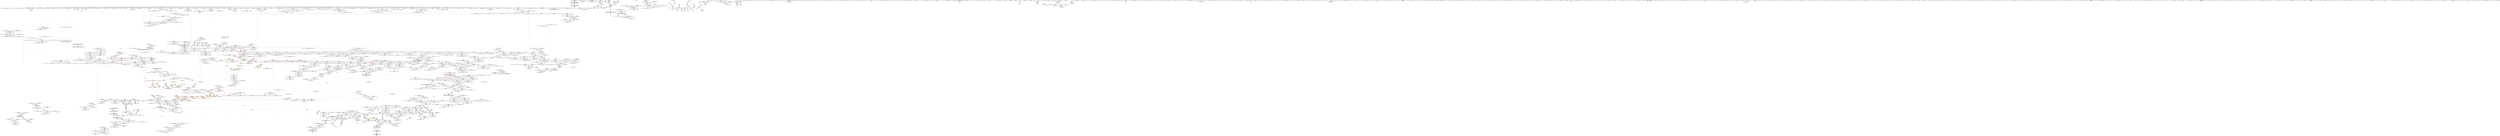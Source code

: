 digraph "SVFG" {
	label="SVFG";

	Node0x56202057ea90 [shape=record,color=grey,label="{NodeID: 0\nNullPtr}"];
	Node0x56202057ea90 -> Node0x562020b2c3d0[style=solid];
	Node0x56202057ea90 -> Node0x562020b2c4d0[style=solid];
	Node0x56202057ea90 -> Node0x562020b2c5a0[style=solid];
	Node0x56202057ea90 -> Node0x562020b2c670[style=solid];
	Node0x56202057ea90 -> Node0x562020b2c740[style=solid];
	Node0x56202057ea90 -> Node0x562020b2c810[style=solid];
	Node0x56202057ea90 -> Node0x562020b2c8e0[style=solid];
	Node0x56202057ea90 -> Node0x562020b2c9b0[style=solid];
	Node0x56202057ea90 -> Node0x562020b2ca80[style=solid];
	Node0x56202057ea90 -> Node0x562020b2cb50[style=solid];
	Node0x56202057ea90 -> Node0x562020b2cc20[style=solid];
	Node0x56202057ea90 -> Node0x562020b2ccf0[style=solid];
	Node0x56202057ea90 -> Node0x562020b2cdc0[style=solid];
	Node0x56202057ea90 -> Node0x562020b2ce90[style=solid];
	Node0x56202057ea90 -> Node0x562020b2cf60[style=solid];
	Node0x56202057ea90 -> Node0x562020b2d030[style=solid];
	Node0x56202057ea90 -> Node0x562020b2d100[style=solid];
	Node0x56202057ea90 -> Node0x562020b2d1d0[style=solid];
	Node0x56202057ea90 -> Node0x562020b2d2a0[style=solid];
	Node0x56202057ea90 -> Node0x562020b2d370[style=solid];
	Node0x56202057ea90 -> Node0x562020b2d440[style=solid];
	Node0x56202057ea90 -> Node0x562020b2d510[style=solid];
	Node0x56202057ea90 -> Node0x562020b2d5e0[style=solid];
	Node0x56202057ea90 -> Node0x562020b2d6b0[style=solid];
	Node0x56202057ea90 -> Node0x562020b2d780[style=solid];
	Node0x56202057ea90 -> Node0x562020b2d850[style=solid];
	Node0x56202057ea90 -> Node0x562020b2d920[style=solid];
	Node0x56202057ea90 -> Node0x562020b2d9f0[style=solid];
	Node0x56202057ea90 -> Node0x562020b2dac0[style=solid];
	Node0x56202057ea90 -> Node0x562020b2db90[style=solid];
	Node0x56202057ea90 -> Node0x562020b2dc60[style=solid];
	Node0x56202057ea90 -> Node0x562020b2dd30[style=solid];
	Node0x56202057ea90 -> Node0x562020b2de00[style=solid];
	Node0x56202057ea90 -> Node0x562020b2ded0[style=solid];
	Node0x56202057ea90 -> Node0x562020b2dfa0[style=solid];
	Node0x56202057ea90 -> Node0x562020b2e070[style=solid];
	Node0x56202057ea90 -> Node0x562020b2e140[style=solid];
	Node0x56202057ea90 -> Node0x562020b2e210[style=solid];
	Node0x56202057ea90 -> Node0x562020b2e2e0[style=solid];
	Node0x56202057ea90 -> Node0x562020b2e3b0[style=solid];
	Node0x56202057ea90 -> Node0x562020b2e480[style=solid];
	Node0x56202057ea90 -> Node0x562020b2e550[style=solid];
	Node0x56202057ea90 -> Node0x562020b2e620[style=solid];
	Node0x56202057ea90 -> Node0x562020b2e6f0[style=solid];
	Node0x56202057ea90 -> Node0x562020b2e7c0[style=solid];
	Node0x56202057ea90 -> Node0x562020b2e890[style=solid];
	Node0x56202057ea90 -> Node0x562020b22550[style=solid];
	Node0x56202057ea90 -> Node0x562020b22620[style=solid];
	Node0x56202057ea90 -> Node0x562020b226f0[style=solid];
	Node0x56202057ea90 -> Node0x562020b227c0[style=solid];
	Node0x56202057ea90 -> Node0x562020b22890[style=solid];
	Node0x56202057ea90 -> Node0x562020b22960[style=solid];
	Node0x56202057ea90 -> Node0x562020b22a30[style=solid];
	Node0x56202057ea90 -> Node0x562020b57ee0[style=solid];
	Node0x56202057ea90 -> Node0x562020b5b720[style=solid];
	Node0x56202057ea90 -> Node0x562020b61150[style=solid];
	Node0x56202057ea90 -> Node0x562020b61220[style=solid];
	Node0x56202057ea90 -> Node0x562020b612f0[style=solid];
	Node0x56202057ea90 -> Node0x562020b62a80[style=solid];
	Node0x56202057ea90 -> Node0x562020b62b50[style=solid];
	Node0x56202057ea90 -> Node0x562020b62c20[style=solid];
	Node0x56202057ea90 -> Node0x562020b8c210[style=solid];
	Node0x56202057ea90 -> Node0x562020b8fed0[style=solid];
	Node0x56202057ea90 -> Node0x562020b90dd0[style=solid];
	Node0x56202057ea90:s64 -> Node0x562020c99460[style=solid,color=red];
	Node0x562020b2ef10 [shape=record,color=red,label="{NodeID: 775\n800\<--761\n\<--__new_start\n_ZNSt6vectorINSt7__cxx1112basic_stringIcSt11char_traitsIcESaIcEEESaIS5_EE17_M_realloc_insertIJRKS5_EEEvN9__gnu_cxx17__normal_iteratorIPS5_S7_EEDpOT_\n}"];
	Node0x562020b2ef10 -> Node0x562020b41900[style=solid];
	Node0x562020c8e440 [shape=record,color=black,label="{NodeID: 2657\n1649 = PHI(1571, )\n0th arg _ZSt7forwardINSt7__cxx1112basic_stringIcSt11char_traitsIcESaIcEEEEOT_RNSt16remove_referenceIS6_E4typeE }"];
	Node0x562020c8e440 -> Node0x562020b602b0[style=solid];
	Node0x562020b25570 [shape=record,color=black,label="{NodeID: 443\n888\<--773\n\<--this1\n_ZNSt6vectorINSt7__cxx1112basic_stringIcSt11char_traitsIcESaIcEEESaIS5_EE17_M_realloc_insertIJRKS5_EEEvN9__gnu_cxx17__normal_iteratorIPS5_S7_EEDpOT_\n}"];
	Node0x562020b25570 -> Node0x562020b3d590[style=solid];
	Node0x562020b25570 -> Node0x562020b3d660[style=solid];
	Node0x562020b19300 [shape=record,color=green,label="{NodeID: 111\n668\<--669\nthis.addr\<--this.addr_field_insensitive\n_ZNSt6vectorINSt7__cxx1112basic_stringIcSt11char_traitsIcESaIcEEESaIS5_EE9push_backERKS5_\n}"];
	Node0x562020b19300 -> Node0x562020b45860[style=solid];
	Node0x562020b19300 -> Node0x562020b5aaf0[style=solid];
	Node0x562020b34940 [shape=record,color=red,label="{NodeID: 886\n1644\<--1641\nthis1\<--this.addr\n_ZNKSt13move_iteratorIPNSt7__cxx1112basic_stringIcSt11char_traitsIcESaIcEEEE4baseEv\n}"];
	Node0x562020b34940 -> Node0x562020b400a0[style=solid];
	Node0x562020c9ae80 [shape=record,color=black,label="{NodeID: 2768\n412 = PHI(172, 184, )\n1st arg _Z5dzielNSt7__cxx1112basic_stringIcSt11char_traitsIcESaIcEEE }"];
	Node0x562020b3b3b0 [shape=record,color=purple,label="{NodeID: 554\n383\<--27\n\<--.str.5\nmain\n}"];
	Node0x562020b1dad0 [shape=record,color=green,label="{NodeID: 222\n1429\<--1430\n__assignable\<--__assignable_field_insensitive\n_ZSt18uninitialized_copyISt13move_iteratorIPNSt7__cxx1112basic_stringIcSt11char_traitsIcESaIcEEEES7_ET0_T_SA_S9_\n}"];
	Node0x562020b1dad0 -> Node0x562020b5ee60[style=solid];
	Node0x562020b59d20 [shape=record,color=blue,label="{NodeID: 997\n423\<--489\nnrvo\<--\n_Z5dzielNSt7__cxx1112basic_stringIcSt11char_traitsIcESaIcEEE\n}"];
	Node0x562020b59d20 -> Node0x562020b44000[style=dashed];
	Node0x562020b8dad0 [shape=record,color=grey,label="{NodeID: 1772\n602 = Binary(601, 489, )\n}"];
	Node0x562020b8dad0 -> Node0x562020b8c7b0[style=solid];
	Node0x562020b40e70 [shape=record,color=purple,label="{NodeID: 665\n1903\<--1902\n_M_impl3\<--\n_ZNSt6vectorINSt7__cxx1112basic_stringIcSt11char_traitsIcESaIcEEESaIS5_EE14_M_move_assignEOS7_St17integral_constantIbLb1EE\n|{<s0>169}}"];
	Node0x562020b40e70:s0 -> Node0x562020c9a330[style=solid,color=red];
	Node0x562020c1c8c0 [shape=record,color=yellow,style=double,label="{NodeID: 2547\n2V_2 = CSCHI(MR_2V_1)\npts\{180000 180001 180002 \}\nCS[]|{<s0>169}}"];
	Node0x562020c1c8c0:s0 -> Node0x562020bfe1a0[style=dashed,color=red];
	Node0x562020b2bf60 [shape=record,color=green,label="{NodeID: 333\n2142\<--2143\n__s1.addr\<--__s1.addr_field_insensitive\n_ZNSt11char_traitsIcE7compareEPKcS2_m\n}"];
	Node0x562020b2bf60 -> Node0x562020b57460[style=solid];
	Node0x562020b2bf60 -> Node0x562020b63440[style=solid];
	Node0x562020b5f750 [shape=record,color=blue,label="{NodeID: 1108\n1475\<--1524\nehselector.slot\<--\n_ZNSt20__uninitialized_copyILb0EE13__uninit_copyISt13move_iteratorIPNSt7__cxx1112basic_stringIcSt11char_traitsIcESaIcEEEES9_EET0_T_SC_SB_\n}"];
	Node0x562020b5f750 -> Node0x562020b33de0[style=dashed];
	Node0x56202057eb20 [shape=record,color=green,label="{NodeID: 1\n7\<--1\n__dso_handle\<--dummyObj\nGlob }"];
	Node0x562020b2efe0 [shape=record,color=red,label="{NodeID: 776\n815\<--761\n\<--__new_start\n_ZNSt6vectorINSt7__cxx1112basic_stringIcSt11char_traitsIcESaIcEEESaIS5_EE17_M_realloc_insertIJRKS5_EEEvN9__gnu_cxx17__normal_iteratorIPS5_S7_EEDpOT_\n|{<s0>81}}"];
	Node0x562020b2efe0:s0 -> Node0x562020c8f9b0[style=solid,color=red];
	Node0x562020c8e550 [shape=record,color=black,label="{NodeID: 2658\n1936 = PHI(1878, )\n0th arg _ZNKSt12_Vector_baseINSt7__cxx1112basic_stringIcSt11char_traitsIcESaIcEEESaIS5_EE13get_allocatorEv |{<s0>177}}"];
	Node0x562020c8e550:s0 -> Node0x562020c906c0[style=solid,color=red];
	Node0x562020b25640 [shape=record,color=black,label="{NodeID: 444\n892\<--773\n\<--this1\n_ZNSt6vectorINSt7__cxx1112basic_stringIcSt11char_traitsIcESaIcEEESaIS5_EE17_M_realloc_insertIJRKS5_EEEvN9__gnu_cxx17__normal_iteratorIPS5_S7_EEDpOT_\n|{<s0>92}}"];
	Node0x562020b25640:s0 -> Node0x562020c8deb0[style=solid,color=red];
	Node0x562020b193d0 [shape=record,color=green,label="{NodeID: 112\n670\<--671\n__x.addr\<--__x.addr_field_insensitive\n_ZNSt6vectorINSt7__cxx1112basic_stringIcSt11char_traitsIcESaIcEEESaIS5_EE9push_backERKS5_\n}"];
	Node0x562020b193d0 -> Node0x562020b45930[style=solid];
	Node0x562020b193d0 -> Node0x562020b45a00[style=solid];
	Node0x562020b193d0 -> Node0x562020b5abc0[style=solid];
	Node0x562020b34a10 [shape=record,color=red,label="{NodeID: 887\n1646\<--1645\n\<--_M_current\n_ZNKSt13move_iteratorIPNSt7__cxx1112basic_stringIcSt11char_traitsIcESaIcEEEE4baseEv\n}"];
	Node0x562020b34a10 -> Node0x562020b38cb0[style=solid];
	Node0x562020c9afd0 [shape=record,color=black,label="{NodeID: 2769\n1607 = PHI(1189, 1515, )\n0th arg _ZSt8_DestroyIPNSt7__cxx1112basic_stringIcSt11char_traitsIcESaIcEEEEvT_S7_ }"];
	Node0x562020c9afd0 -> Node0x562020b5fea0[style=solid];
	Node0x562020b3b480 [shape=record,color=purple,label="{NodeID: 555\n429\<--29\n\<--.str.6\n_Z5dzielNSt7__cxx1112basic_stringIcSt11char_traitsIcESaIcEEE\n}"];
	Node0x562020b1dba0 [shape=record,color=green,label="{NodeID: 223\n1431\<--1432\nagg.tmp\<--agg.tmp_field_insensitive\n_ZSt18uninitialized_copyISt13move_iteratorIPNSt7__cxx1112basic_stringIcSt11char_traitsIcESaIcEEEES7_ET0_T_SA_S9_\n}"];
	Node0x562020b1dba0 -> Node0x562020b383c0[style=solid];
	Node0x562020b1dba0 -> Node0x562020b3f6e0[style=solid];
	Node0x562020b59df0 [shape=record,color=blue,label="{NodeID: 998\n507\<--505\nthis.addr\<--this\n_ZNSt6vectorINSt7__cxx1112basic_stringIcSt11char_traitsIcESaIcEEESaIS5_EEaSEOS7_\n}"];
	Node0x562020b59df0 -> Node0x562020b44270[style=dashed];
	Node0x562020b8dc50 [shape=record,color=grey,label="{NodeID: 1773\n249 = Binary(248, 209, )\n}"];
	Node0x562020b8dc50 -> Node0x562020b58800[style=solid];
	Node0x562020b40f40 [shape=record,color=purple,label="{NodeID: 666\n1906\<--1905\n_M_impl4\<--\n_ZNSt6vectorINSt7__cxx1112basic_stringIcSt11char_traitsIcESaIcEEESaIS5_EE14_M_move_assignEOS7_St17integral_constantIbLb1EE\n|{<s0>169}}"];
	Node0x562020b40f40:s0 -> Node0x562020c9a480[style=solid,color=red];
	Node0x562020c1ca20 [shape=record,color=yellow,style=double,label="{NodeID: 2548\n213V_3 = CSCHI(MR_213V_2)\npts\{18770000 18770001 18770002 \}\nCS[]|{<s0>173|<s1>173|<s2>173|<s3>174|<s4>174|<s5>174}}"];
	Node0x562020c1ca20:s0 -> Node0x562020bf1ee0[style=dashed,color=red];
	Node0x562020c1ca20:s1 -> Node0x562020bf2050[style=dashed,color=red];
	Node0x562020c1ca20:s2 -> Node0x562020bf21c0[style=dashed,color=red];
	Node0x562020c1ca20:s3 -> Node0x562020bf1ee0[style=dashed,color=red];
	Node0x562020c1ca20:s4 -> Node0x562020bf2050[style=dashed,color=red];
	Node0x562020c1ca20:s5 -> Node0x562020bf21c0[style=dashed,color=red];
	Node0x562020b2c030 [shape=record,color=green,label="{NodeID: 334\n2144\<--2145\n__s2.addr\<--__s2.addr_field_insensitive\n_ZNSt11char_traitsIcE7compareEPKcS2_m\n}"];
	Node0x562020b2c030 -> Node0x562020b57530[style=solid];
	Node0x562020b2c030 -> Node0x562020b63510[style=solid];
	Node0x562020b5f820 [shape=record,color=blue,label="{NodeID: 1109\n1546\<--1544\n__x.addr\<--__x\n_ZStneIPNSt7__cxx1112basic_stringIcSt11char_traitsIcESaIcEEEEbRKSt13move_iteratorIT_ESB_\n}"];
	Node0x562020b5f820 -> Node0x562020b33eb0[style=dashed];
	Node0x562020b15130 [shape=record,color=green,label="{NodeID: 2\n9\<--1\n\<--dummyObj\nCan only get source location for instruction, argument, global var or function.}"];
	Node0x562020be7850 [shape=record,color=black,label="{NodeID: 1884\nMR_41V_7 = PHI(MR_41V_8, MR_41V_6, )\npts\{177 \}\n|{|<s5>39}}"];
	Node0x562020be7850 -> Node0x562020b42c80[style=dashed];
	Node0x562020be7850 -> Node0x562020b43a50[style=dashed];
	Node0x562020be7850 -> Node0x562020b58db0[style=dashed];
	Node0x562020be7850 -> Node0x562020b59430[style=dashed];
	Node0x562020be7850 -> Node0x562020bd82f0[style=dashed];
	Node0x562020be7850:s5 -> Node0x562020c00960[style=dashed,color=red];
	Node0x562020b2f0b0 [shape=record,color=red,label="{NodeID: 777\n853\<--761\n\<--__new_start\n_ZNSt6vectorINSt7__cxx1112basic_stringIcSt11char_traitsIcESaIcEEESaIS5_EE17_M_realloc_insertIJRKS5_EEEvN9__gnu_cxx17__normal_iteratorIPS5_S7_EEDpOT_\n}"];
	Node0x562020b2f0b0 -> Node0x562020b419d0[style=solid];
	Node0x562020c8e660 [shape=record,color=black,label="{NodeID: 2659\n1937 = PHI(1887, )\n1st arg _ZNKSt12_Vector_baseINSt7__cxx1112basic_stringIcSt11char_traitsIcESaIcEEESaIS5_EE13get_allocatorEv }"];
	Node0x562020c8e660 -> Node0x562020b61d80[style=solid];
	Node0x562020b25710 [shape=record,color=black,label="{NodeID: 445\n895\<--773\n\<--this1\n_ZNSt6vectorINSt7__cxx1112basic_stringIcSt11char_traitsIcESaIcEEESaIS5_EE17_M_realloc_insertIJRKS5_EEEvN9__gnu_cxx17__normal_iteratorIPS5_S7_EEDpOT_\n|{<s0>94}}"];
	Node0x562020b25710:s0 -> Node0x562020c8ccb0[style=solid,color=red];
	Node0x562020b194a0 [shape=record,color=green,label="{NodeID: 113\n672\<--673\nagg.tmp\<--agg.tmp_field_insensitive\n_ZNSt6vectorINSt7__cxx1112basic_stringIcSt11char_traitsIcESaIcEEESaIS5_EE9push_backERKS5_\n}"];
	Node0x562020b194a0 -> Node0x562020b3c2e0[style=solid];
	Node0x562020b194a0 -> Node0x562020b3c3b0[style=solid];
	Node0x562020b34ae0 [shape=record,color=red,label="{NodeID: 888\n1653\<--1650\n\<--__t.addr\n_ZSt7forwardINSt7__cxx1112basic_stringIcSt11char_traitsIcESaIcEEEEOT_RNSt16remove_referenceIS6_E4typeE\n}"];
	Node0x562020b34ae0 -> Node0x562020b38d80[style=solid];
	Node0x562020c9b120 [shape=record,color=black,label="{NodeID: 2770\n1608 = PHI(1190, 1516, )\n1st arg _ZSt8_DestroyIPNSt7__cxx1112basic_stringIcSt11char_traitsIcESaIcEEEEvT_S7_ }"];
	Node0x562020c9b120 -> Node0x562020b5ff70[style=solid];
	Node0x562020b3b550 [shape=record,color=purple,label="{NodeID: 556\n774\<--31\n\<--.str.7\n_ZNSt6vectorINSt7__cxx1112basic_stringIcSt11char_traitsIcESaIcEEESaIS5_EE17_M_realloc_insertIJRKS5_EEEvN9__gnu_cxx17__normal_iteratorIPS5_S7_EEDpOT_\n|{<s0>73}}"];
	Node0x562020b3b550:s0 -> Node0x562020c9a220[style=solid,color=red];
	Node0x562020b1dc70 [shape=record,color=green,label="{NodeID: 224\n1433\<--1434\nagg.tmp2\<--agg.tmp2_field_insensitive\n_ZSt18uninitialized_copyISt13move_iteratorIPNSt7__cxx1112basic_stringIcSt11char_traitsIcESaIcEEEES7_ET0_T_SA_S9_\n}"];
	Node0x562020b1dc70 -> Node0x562020b38490[style=solid];
	Node0x562020b1dc70 -> Node0x562020b3f7b0[style=solid];
	Node0x562020b59ec0 [shape=record,color=blue,label="{NodeID: 999\n509\<--506\n__x.addr\<--__x\n_ZNSt6vectorINSt7__cxx1112basic_stringIcSt11char_traitsIcESaIcEEESaIS5_EEaSEOS7_\n}"];
	Node0x562020b59ec0 -> Node0x562020b44340[style=dashed];
	Node0x562020b8ddd0 [shape=record,color=grey,label="{NodeID: 1774\n1354 = Binary(1353, 573, )\n}"];
	Node0x562020b41010 [shape=record,color=purple,label="{NodeID: 667\n1982\<--1981\n_M_start\<--this1\n_ZNSt12_Vector_baseINSt7__cxx1112basic_stringIcSt11char_traitsIcESaIcEEESaIS5_EE12_Vector_impl12_M_swap_dataERS8_\n|{<s0>180}}"];
	Node0x562020b41010:s0 -> Node0x562020c8e770[style=solid,color=red];
	Node0x562020c1cb00 [shape=record,color=yellow,style=double,label="{NodeID: 2549\n2V_3 = CSCHI(MR_2V_2)\npts\{180000 180001 180002 \}\nCS[]|{<s0>60|<s1>173|<s2>173|<s3>173|<s4>174|<s5>174|<s6>174}}"];
	Node0x562020c1cb00:s0 -> Node0x562020c1a120[style=dashed,color=blue];
	Node0x562020c1cb00:s1 -> Node0x562020bf1ee0[style=dashed,color=red];
	Node0x562020c1cb00:s2 -> Node0x562020bf2050[style=dashed,color=red];
	Node0x562020c1cb00:s3 -> Node0x562020bf21c0[style=dashed,color=red];
	Node0x562020c1cb00:s4 -> Node0x562020bf1ee0[style=dashed,color=red];
	Node0x562020c1cb00:s5 -> Node0x562020bf2050[style=dashed,color=red];
	Node0x562020c1cb00:s6 -> Node0x562020bf21c0[style=dashed,color=red];
	Node0x562020b2c100 [shape=record,color=green,label="{NodeID: 335\n2146\<--2147\n__n.addr\<--__n.addr_field_insensitive\n_ZNSt11char_traitsIcE7compareEPKcS2_m\n}"];
	Node0x562020b2c100 -> Node0x562020b57600[style=solid];
	Node0x562020b2c100 -> Node0x562020b576d0[style=solid];
	Node0x562020b2c100 -> Node0x562020b635e0[style=solid];
	Node0x562020b5f8f0 [shape=record,color=blue,label="{NodeID: 1110\n1548\<--1545\n__y.addr\<--__y\n_ZStneIPNSt7__cxx1112basic_stringIcSt11char_traitsIcESaIcEEEEbRKSt13move_iteratorIT_ESB_\n}"];
	Node0x562020b5f8f0 -> Node0x562020b33f80[style=dashed];
	Node0x562020b151c0 [shape=record,color=green,label="{NodeID: 3\n19\<--1\n.str\<--dummyObj\nGlob }"];
	Node0x562020b2f180 [shape=record,color=red,label="{NodeID: 778\n868\<--761\n\<--__new_start\n_ZNSt6vectorINSt7__cxx1112basic_stringIcSt11char_traitsIcESaIcEEESaIS5_EE17_M_realloc_insertIJRKS5_EEEvN9__gnu_cxx17__normal_iteratorIPS5_S7_EEDpOT_\n|{<s0>89}}"];
	Node0x562020b2f180:s0 -> Node0x562020c8b5b0[style=solid,color=red];
	Node0x562020c8e770 [shape=record,color=black,label="{NodeID: 2660\n2079 = PHI(1982, 1988, 1992, )\n0th arg _ZSt4swapIPNSt7__cxx1112basic_stringIcSt11char_traitsIcESaIcEEEENSt9enable_ifIXsr6__and_ISt6__not_ISt15__is_tuple_likeIT_EESt21is_move_constructibleISA_ESt18is_move_assignableISA_EEE5valueEvE4typeERSA_SJ_ }"];
	Node0x562020c8e770 -> Node0x562020b62cf0[style=solid];
	Node0x562020b257e0 [shape=record,color=black,label="{NodeID: 446\n896\<--773\n\<--this1\n_ZNSt6vectorINSt7__cxx1112basic_stringIcSt11char_traitsIcESaIcEEESaIS5_EE17_M_realloc_insertIJRKS5_EEEvN9__gnu_cxx17__normal_iteratorIPS5_S7_EEDpOT_\n}"];
	Node0x562020b257e0 -> Node0x562020b3d730[style=solid];
	Node0x562020b257e0 -> Node0x562020b3d800[style=solid];
	Node0x562020b19570 [shape=record,color=green,label="{NodeID: 114\n696\<--697\n_ZNSt16allocator_traitsISaINSt7__cxx1112basic_stringIcSt11char_traitsIcESaIcEEEEE9constructIS5_JRKS5_EEEvRS6_PT_DpOT0_\<--_ZNSt16allocator_traitsISaINSt7__cxx1112basic_stringIcSt11char_traitsIcESaIcEEEEE9constructIS5_JRKS5_EEEvRS6_PT_DpOT0__field_insensitive\n}"];
	Node0x562020b34bb0 [shape=record,color=red,label="{NodeID: 889\n1668\<--1661\n\<--__first.addr\n_ZNSt12_Destroy_auxILb0EE9__destroyIPNSt7__cxx1112basic_stringIcSt11char_traitsIcESaIcEEEEEvT_S9_\n}"];
	Node0x562020b34bb0 -> Node0x562020b90050[style=solid];
	Node0x562020c9b270 [shape=record,color=black,label="{NodeID: 2771\n628 = PHI(176, )\n0th arg _ZSt3maxIiERKT_S2_S2_ }"];
	Node0x562020c9b270 -> Node0x562020b5a7b0[style=solid];
	Node0x562020b3b620 [shape=record,color=purple,label="{NodeID: 557\n2177\<--33\nllvm.global_ctors_0\<--llvm.global_ctors\nGlob }"];
	Node0x562020b3b620 -> Node0x562020b57ce0[style=solid];
	Node0x562020b1dd40 [shape=record,color=green,label="{NodeID: 225\n1453\<--1454\n_ZNSt20__uninitialized_copyILb0EE13__uninit_copyISt13move_iteratorIPNSt7__cxx1112basic_stringIcSt11char_traitsIcESaIcEEEES9_EET0_T_SC_SB_\<--_ZNSt20__uninitialized_copyILb0EE13__uninit_copyISt13move_iteratorIPNSt7__cxx1112basic_stringIcSt11char_traitsIcESaIcEEEES9_EET0_T_SC_SB__field_insensitive\n}"];
	Node0x562020b59f90 [shape=record,color=blue,label="{NodeID: 1000\n511\<--519\n__move_storage\<--\n_ZNSt6vectorINSt7__cxx1112basic_stringIcSt11char_traitsIcESaIcEEESaIS5_EEaSEOS7_\n}"];
	Node0x562020b8df50 [shape=record,color=grey,label="{NodeID: 1775\n309 = Binary(307, 308, )\n}"];
	Node0x562020b8df50 -> Node0x562020b234f0[style=solid];
	Node0x562020b410e0 [shape=record,color=purple,label="{NodeID: 668\n1988\<--1981\n_M_finish\<--this1\n_ZNSt12_Vector_baseINSt7__cxx1112basic_stringIcSt11char_traitsIcESaIcEEESaIS5_EE12_Vector_impl12_M_swap_dataERS8_\n|{<s0>181}}"];
	Node0x562020b410e0:s0 -> Node0x562020c8e770[style=solid,color=red];
	Node0x562020c1cc60 [shape=record,color=yellow,style=double,label="{NodeID: 2550\n74V_2 = CSCHI(MR_74V_1)\npts\{1710000 1710001 1710002 1830000 1830001 1830002 \}\nCS[]|{<s0>60}}"];
	Node0x562020c1cc60:s0 -> Node0x562020c1a120[style=dashed,color=blue];
	Node0x562020b2c1d0 [shape=record,color=green,label="{NodeID: 336\n2160\<--2161\nmemcmp\<--memcmp_field_insensitive\n}"];
	Node0x562020b5f9c0 [shape=record,color=blue,label="{NodeID: 1111\n1562\<--1560\n__p.addr\<--__p\n_ZSt10_ConstructINSt7__cxx1112basic_stringIcSt11char_traitsIcESaIcEEEJS5_EEvPT_DpOT0_\n}"];
	Node0x562020b5f9c0 -> Node0x562020b34050[style=dashed];
	Node0x562020b15880 [shape=record,color=green,label="{NodeID: 4\n21\<--1\n.str.2\<--dummyObj\nGlob }"];
	Node0x562020b2f250 [shape=record,color=red,label="{NodeID: 779\n875\<--761\n\<--__new_start\n_ZNSt6vectorINSt7__cxx1112basic_stringIcSt11char_traitsIcESaIcEEESaIS5_EE17_M_realloc_insertIJRKS5_EEEvN9__gnu_cxx17__normal_iteratorIPS5_S7_EEDpOT_\n|{<s0>90}}"];
	Node0x562020b2f250:s0 -> Node0x562020c8cf00[style=solid,color=red];
	Node0x562020c8e900 [shape=record,color=black,label="{NodeID: 2661\n2080 = PHI(1984, 1990, 1994, )\n1st arg _ZSt4swapIPNSt7__cxx1112basic_stringIcSt11char_traitsIcESaIcEEEENSt9enable_ifIXsr6__and_ISt6__not_ISt15__is_tuple_likeIT_EESt21is_move_constructibleISA_ESt18is_move_assignableISA_EEE5valueEvE4typeERSA_SJ_ }"];
	Node0x562020c8e900 -> Node0x562020b62dc0[style=solid];
	Node0x562020b258b0 [shape=record,color=black,label="{NodeID: 447\n900\<--773\n\<--this1\n_ZNSt6vectorINSt7__cxx1112basic_stringIcSt11char_traitsIcESaIcEEESaIS5_EE17_M_realloc_insertIJRKS5_EEEvN9__gnu_cxx17__normal_iteratorIPS5_S7_EEDpOT_\n}"];
	Node0x562020b258b0 -> Node0x562020b3d8d0[style=solid];
	Node0x562020b258b0 -> Node0x562020b3d9a0[style=solid];
	Node0x562020b1e180 [shape=record,color=green,label="{NodeID: 115\n706\<--707\n_ZNSt6vectorINSt7__cxx1112basic_stringIcSt11char_traitsIcESaIcEEESaIS5_EE3endEv\<--_ZNSt6vectorINSt7__cxx1112basic_stringIcSt11char_traitsIcESaIcEEESaIS5_EE3endEv_field_insensitive\n}"];
	Node0x562020b34c80 [shape=record,color=red,label="{NodeID: 890\n1672\<--1661\n\<--__first.addr\n_ZNSt12_Destroy_auxILb0EE9__destroyIPNSt7__cxx1112basic_stringIcSt11char_traitsIcESaIcEEEEEvT_S9_\n|{<s0>151}}"];
	Node0x562020b34c80:s0 -> Node0x562020c8caa0[style=solid,color=red];
	Node0x562020c9b380 [shape=record,color=black,label="{NodeID: 2772\n629 = PHI(178, )\n1st arg _ZSt3maxIiERKT_S2_S2_ }"];
	Node0x562020c9b380 -> Node0x562020b5a880[style=solid];
	Node0x562020b3b720 [shape=record,color=purple,label="{NodeID: 558\n2178\<--33\nllvm.global_ctors_1\<--llvm.global_ctors\nGlob }"];
	Node0x562020b3b720 -> Node0x562020b57de0[style=solid];
	Node0x562020b1de40 [shape=record,color=green,label="{NodeID: 226\n1465\<--1466\n__first\<--__first_field_insensitive\n_ZNSt20__uninitialized_copyILb0EE13__uninit_copyISt13move_iteratorIPNSt7__cxx1112basic_stringIcSt11char_traitsIcESaIcEEEES9_EET0_T_SC_SB_\n|{|<s1>134|<s2>136|<s3>138}}"];
	Node0x562020b1de40 -> Node0x562020b3fbc0[style=solid];
	Node0x562020b1de40:s1 -> Node0x562020c8bd90[style=solid,color=red];
	Node0x562020b1de40:s2 -> Node0x562020c8d890[style=solid,color=red];
	Node0x562020b1de40:s3 -> Node0x562020c905b0[style=solid,color=red];
	Node0x562020bfe7a0 [shape=record,color=yellow,style=double,label="{NodeID: 2108\n279V_1 = ENCHI(MR_279V_0)\npts\{180000 180001 1710000 1710001 1830000 1830001 \}\nFun[_ZNKSt6vectorINSt7__cxx1112basic_stringIcSt11char_traitsIcESaIcEEESaIS5_EE12_M_check_lenEmPKc]|{<s0>100|<s1>100|<s2>102|<s3>102|<s4>103|<s5>103|<s6>105|<s7>105}}"];
	Node0x562020bfe7a0:s0 -> Node0x562020bf82f0[style=dashed,color=red];
	Node0x562020bfe7a0:s1 -> Node0x562020bf8430[style=dashed,color=red];
	Node0x562020bfe7a0:s2 -> Node0x562020bf82f0[style=dashed,color=red];
	Node0x562020bfe7a0:s3 -> Node0x562020bf8430[style=dashed,color=red];
	Node0x562020bfe7a0:s4 -> Node0x562020bf82f0[style=dashed,color=red];
	Node0x562020bfe7a0:s5 -> Node0x562020bf8430[style=dashed,color=red];
	Node0x562020bfe7a0:s6 -> Node0x562020bf82f0[style=dashed,color=red];
	Node0x562020bfe7a0:s7 -> Node0x562020bf8430[style=dashed,color=red];
	Node0x562020b5a060 [shape=record,color=blue,label="{NodeID: 1001\n535\<--531\n__a.addr\<--__a\n_ZSt3minIiERKT_S2_S2_\n}"];
	Node0x562020b5a060 -> Node0x562020b444e0[style=dashed];
	Node0x562020b5a060 -> Node0x562020b445b0[style=dashed];
	Node0x562020b8e0d0 [shape=record,color=grey,label="{NodeID: 1776\n1828 = Binary(1826, 1827, )\n}"];
	Node0x562020b8e0d0 -> Node0x562020b8e250[style=solid];
	Node0x562020b411b0 [shape=record,color=purple,label="{NodeID: 669\n1992\<--1981\n_M_end_of_storage\<--this1\n_ZNSt12_Vector_baseINSt7__cxx1112basic_stringIcSt11char_traitsIcESaIcEEESaIS5_EE12_Vector_impl12_M_swap_dataERS8_\n|{<s0>182}}"];
	Node0x562020b411b0:s0 -> Node0x562020c8e770[style=solid,color=red];
	Node0x562020c1cd70 [shape=record,color=yellow,style=double,label="{NodeID: 2551\n213V_2 = CSCHI(MR_213V_1)\npts\{18770000 18770001 18770002 \}\nCS[]|{<s0>166}}"];
	Node0x562020c1cd70:s0 -> Node0x562020c1c760[style=dashed,color=blue];
	Node0x562020b2c2d0 [shape=record,color=green,label="{NodeID: 337\n35\<--2172\n_GLOBAL__sub_I_wojtekt_0_0.cpp\<--_GLOBAL__sub_I_wojtekt_0_0.cpp_field_insensitive\n}"];
	Node0x562020b2c2d0 -> Node0x562020b57de0[style=solid];
	Node0x562020b5fa90 [shape=record,color=blue,label="{NodeID: 1112\n1564\<--1561\n__args.addr\<--__args\n_ZSt10_ConstructINSt7__cxx1112basic_stringIcSt11char_traitsIcESaIcEEEJS5_EEvPT_DpOT0_\n}"];
	Node0x562020b5fa90 -> Node0x562020b34120[style=dashed];
	Node0x562020b15940 [shape=record,color=green,label="{NodeID: 5\n23\<--1\n.str.3\<--dummyObj\nGlob }"];
	Node0x562020b2f320 [shape=record,color=red,label="{NodeID: 780\n913\<--761\n\<--__new_start\n_ZNSt6vectorINSt7__cxx1112basic_stringIcSt11char_traitsIcESaIcEEESaIS5_EE17_M_realloc_insertIJRKS5_EEEvN9__gnu_cxx17__normal_iteratorIPS5_S7_EEDpOT_\n}"];
	Node0x562020b2f320 -> Node0x562020b5bda0[style=solid];
	Node0x562020c8ea90 [shape=record,color=black,label="{NodeID: 2662\n1365 = PHI(1134, )\n0th arg _ZSt22__uninitialized_copy_aISt13move_iteratorIPNSt7__cxx1112basic_stringIcSt11char_traitsIcESaIcEEEES7_S6_ET0_T_SA_S9_RSaIT1_E }"];
	Node0x562020c8ea90 -> Node0x562020b5e640[style=solid];
	Node0x562020b25980 [shape=record,color=black,label="{NodeID: 448\n904\<--773\n\<--this1\n_ZNSt6vectorINSt7__cxx1112basic_stringIcSt11char_traitsIcESaIcEEESaIS5_EE17_M_realloc_insertIJRKS5_EEEvN9__gnu_cxx17__normal_iteratorIPS5_S7_EEDpOT_\n}"];
	Node0x562020b25980 -> Node0x562020b3da70[style=solid];
	Node0x562020b25980 -> Node0x562020b3db40[style=solid];
	Node0x562020b1e280 [shape=record,color=green,label="{NodeID: 116\n714\<--715\n_ZNSt6vectorINSt7__cxx1112basic_stringIcSt11char_traitsIcESaIcEEESaIS5_EE17_M_realloc_insertIJRKS5_EEEvN9__gnu_cxx17__normal_iteratorIPS5_S7_EEDpOT_\<--_ZNSt6vectorINSt7__cxx1112basic_stringIcSt11char_traitsIcESaIcEEESaIS5_EE17_M_realloc_insertIJRKS5_EEEvN9__gnu_cxx17__normal_iteratorIPS5_S7_EEDpOT__field_insensitive\n}"];
	Node0x562020b34d50 [shape=record,color=red,label="{NodeID: 891\n1678\<--1661\n\<--__first.addr\n_ZNSt12_Destroy_auxILb0EE9__destroyIPNSt7__cxx1112basic_stringIcSt11char_traitsIcESaIcEEEEEvT_S9_\n}"];
	Node0x562020b34d50 -> Node0x562020b40170[style=solid];
	Node0x562020c9b490 [shape=record,color=black,label="{NodeID: 2773\n1232 = PHI(1004, 1004, 1004, )\n0th arg _ZNKSt6vectorINSt7__cxx1112basic_stringIcSt11char_traitsIcESaIcEEESaIS5_EE8max_sizeEv }"];
	Node0x562020c9b490 -> Node0x562020b5d940[style=solid];
	Node0x562020b3b820 [shape=record,color=purple,label="{NodeID: 559\n2179\<--33\nllvm.global_ctors_2\<--llvm.global_ctors\nGlob }"];
	Node0x562020b3b820 -> Node0x562020b57ee0[style=solid];
	Node0x562020b1df10 [shape=record,color=green,label="{NodeID: 227\n1467\<--1468\n__last\<--__last_field_insensitive\n_ZNSt20__uninitialized_copyILb0EE13__uninit_copyISt13move_iteratorIPNSt7__cxx1112basic_stringIcSt11char_traitsIcESaIcEEEES9_EET0_T_SC_SB_\n|{|<s1>134}}"];
	Node0x562020b1df10 -> Node0x562020b3fc90[style=solid];
	Node0x562020b1df10:s1 -> Node0x562020c8bea0[style=solid,color=red];
	Node0x562020b5a130 [shape=record,color=blue,label="{NodeID: 1002\n537\<--532\n__b.addr\<--__b\n_ZSt3minIiERKT_S2_S2_\n}"];
	Node0x562020b5a130 -> Node0x562020b44680[style=dashed];
	Node0x562020b5a130 -> Node0x562020b44750[style=dashed];
	Node0x562020b8e250 [shape=record,color=grey,label="{NodeID: 1777\n1829 = Binary(1828, 573, )\n|{<s0>160}}"];
	Node0x562020b8e250:s0 -> Node0x562020c8d0c0[style=solid,color=red];
	Node0x562020b41280 [shape=record,color=purple,label="{NodeID: 670\n1984\<--1983\n_M_start2\<--\n_ZNSt12_Vector_baseINSt7__cxx1112basic_stringIcSt11char_traitsIcESaIcEEESaIS5_EE12_Vector_impl12_M_swap_dataERS8_\n|{<s0>180}}"];
	Node0x562020b41280:s0 -> Node0x562020c8e900[style=solid,color=red];
	Node0x562020c1ced0 [shape=record,color=yellow,style=double,label="{NodeID: 2552\n229V_2 = CSCHI(MR_229V_1)\npts\{180000 180001 180002 1710000 1710001 1710002 1830000 1830001 1830002 18770000 18770001 18770002 \}\nCS[]|{<s0>181|<s1>181|<s2>181|<s3>181|<s4>181}}"];
	Node0x562020c1ced0:s0 -> Node0x562020b56de0[style=dashed,color=red];
	Node0x562020c1ced0:s1 -> Node0x562020b56eb0[style=dashed,color=red];
	Node0x562020c1ced0:s2 -> Node0x562020b56f80[style=dashed,color=red];
	Node0x562020c1ced0:s3 -> Node0x562020b62f60[style=dashed,color=red];
	Node0x562020c1ced0:s4 -> Node0x562020b63030[style=dashed,color=red];
	Node0x562020b2c3d0 [shape=record,color=black,label="{NodeID: 338\n2\<--3\ndummyVal\<--dummyVal\n}"];
	Node0x562020b5fb60 [shape=record,color=blue,label="{NodeID: 1113\n1581\<--1580\n__r.addr\<--__r\n_ZSt11__addressofINSt7__cxx1112basic_stringIcSt11char_traitsIcESaIcEEEEPT_RS6_\n}"];
	Node0x562020b5fb60 -> Node0x562020b341f0[style=dashed];
	Node0x562020b15e10 [shape=record,color=green,label="{NodeID: 6\n25\<--1\n.str.4\<--dummyObj\nGlob }"];
	Node0x562020b2f3f0 [shape=record,color=red,label="{NodeID: 781\n923\<--761\n\<--__new_start\n_ZNSt6vectorINSt7__cxx1112basic_stringIcSt11char_traitsIcESaIcEEESaIS5_EE17_M_realloc_insertIJRKS5_EEEvN9__gnu_cxx17__normal_iteratorIPS5_S7_EEDpOT_\n}"];
	Node0x562020b2f3f0 -> Node0x562020b41aa0[style=solid];
	Node0x562020c8eba0 [shape=record,color=black,label="{NodeID: 2663\n1366 = PHI(1136, )\n1st arg _ZSt22__uninitialized_copy_aISt13move_iteratorIPNSt7__cxx1112basic_stringIcSt11char_traitsIcESaIcEEEES7_S6_ET0_T_SA_S9_RSaIT1_E }"];
	Node0x562020c8eba0 -> Node0x562020b5e710[style=solid];
	Node0x562020b25a50 [shape=record,color=black,label="{NodeID: 449\n914\<--773\n\<--this1\n_ZNSt6vectorINSt7__cxx1112basic_stringIcSt11char_traitsIcESaIcEEESaIS5_EE17_M_realloc_insertIJRKS5_EEEvN9__gnu_cxx17__normal_iteratorIPS5_S7_EEDpOT_\n}"];
	Node0x562020b25a50 -> Node0x562020b3dc10[style=solid];
	Node0x562020b25a50 -> Node0x562020b3dce0[style=solid];
	Node0x562020b1e380 [shape=record,color=green,label="{NodeID: 117\n725\<--726\n__a.addr\<--__a.addr_field_insensitive\n_ZNSt16allocator_traitsISaINSt7__cxx1112basic_stringIcSt11char_traitsIcESaIcEEEEE9constructIS5_JRKS5_EEEvRS6_PT_DpOT0_\n}"];
	Node0x562020b1e380 -> Node0x562020b45ee0[style=solid];
	Node0x562020b1e380 -> Node0x562020b5ae30[style=solid];
	Node0x562020bd34f0 [shape=record,color=yellow,style=double,label="{NodeID: 1999\n2V_1 = ENCHI(MR_2V_0)\npts\{180000 180001 180002 \}\nFun[_GLOBAL__sub_I_wojtekt_0_0.cpp]|{<s0>193}}"];
	Node0x562020bd34f0:s0 -> Node0x562020bea550[style=dashed,color=red];
	Node0x562020b34e20 [shape=record,color=red,label="{NodeID: 892\n1669\<--1663\n\<--__last.addr\n_ZNSt12_Destroy_auxILb0EE9__destroyIPNSt7__cxx1112basic_stringIcSt11char_traitsIcESaIcEEEEEvT_S9_\n}"];
	Node0x562020b34e20 -> Node0x562020b90050[style=solid];
	Node0x562020c9b620 [shape=record,color=black,label="{NodeID: 2774\n1998 = PHI(1909, )\n0th arg _ZSt15__alloc_on_moveISaINSt7__cxx1112basic_stringIcSt11char_traitsIcESaIcEEEEEvRT_S8_ }"];
	Node0x562020c9b620 -> Node0x562020b62260[style=solid];
	Node0x562020b3b920 [shape=record,color=purple,label="{NodeID: 560\n66\<--65\narrayctor.next\<--arrayctor.cur\n__cxx_global_var_init.1\n}"];
	Node0x562020b3b920 -> Node0x562020313cb0[style=solid];
	Node0x562020b3b920 -> Node0x562020b8f8d0[style=solid];
	Node0x562020b1dfe0 [shape=record,color=green,label="{NodeID: 228\n1469\<--1470\n__result.addr\<--__result.addr_field_insensitive\n_ZNSt20__uninitialized_copyILb0EE13__uninit_copyISt13move_iteratorIPNSt7__cxx1112basic_stringIcSt11char_traitsIcESaIcEEEES9_EET0_T_SC_SB_\n}"];
	Node0x562020b1dfe0 -> Node0x562020b33760[style=solid];
	Node0x562020b1dfe0 -> Node0x562020b33830[style=solid];
	Node0x562020b1dfe0 -> Node0x562020b5f270[style=solid];
	Node0x562020b5a200 [shape=record,color=blue,label="{NodeID: 1003\n533\<--547\nretval\<--\n_ZSt3minIiERKT_S2_S2_\n}"];
	Node0x562020b5a200 -> Node0x562020be9150[style=dashed];
	Node0x562020b8e3d0 [shape=record,color=grey,label="{NodeID: 1778\n293 = Binary(291, 292, )\n}"];
	Node0x562020b8e3d0 -> Node0x562020b910d0[style=solid];
	Node0x562020b41350 [shape=record,color=purple,label="{NodeID: 671\n1990\<--1989\n_M_finish3\<--\n_ZNSt12_Vector_baseINSt7__cxx1112basic_stringIcSt11char_traitsIcESaIcEEESaIS5_EE12_Vector_impl12_M_swap_dataERS8_\n|{<s0>181}}"];
	Node0x562020b41350:s0 -> Node0x562020c8e900[style=solid,color=red];
	Node0x562020c1d0c0 [shape=record,color=yellow,style=double,label="{NodeID: 2553\n229V_3 = CSCHI(MR_229V_2)\npts\{180000 180001 180002 1710000 1710001 1710002 1830000 1830001 1830002 18770000 18770001 18770002 \}\nCS[]|{<s0>182|<s1>182|<s2>182|<s3>182|<s4>182}}"];
	Node0x562020c1d0c0:s0 -> Node0x562020b56de0[style=dashed,color=red];
	Node0x562020c1d0c0:s1 -> Node0x562020b56eb0[style=dashed,color=red];
	Node0x562020c1d0c0:s2 -> Node0x562020b56f80[style=dashed,color=red];
	Node0x562020c1d0c0:s3 -> Node0x562020b62f60[style=dashed,color=red];
	Node0x562020c1d0c0:s4 -> Node0x562020b63030[style=dashed,color=red];
	Node0x562020b2c4d0 [shape=record,color=black,label="{NodeID: 339\n89\<--3\n\<--dummyVal\n_ZNSt6vectorINSt7__cxx1112basic_stringIcSt11char_traitsIcESaIcEEESaIS5_EEC2Ev\n}"];
	Node0x562020b5fc30 [shape=record,color=blue,label="{NodeID: 1114\n1588\<--1587\nthis.addr\<--this\n_ZNKSt13move_iteratorIPNSt7__cxx1112basic_stringIcSt11char_traitsIcESaIcEEEEdeEv\n}"];
	Node0x562020b5fc30 -> Node0x562020b342c0[style=dashed];
	Node0x562020b15ea0 [shape=record,color=green,label="{NodeID: 7\n27\<--1\n.str.5\<--dummyObj\nGlob }"];
	Node0x562020be9150 [shape=record,color=black,label="{NodeID: 1889\nMR_85V_3 = PHI(MR_85V_4, MR_85V_2, )\npts\{534 \}\n}"];
	Node0x562020be9150 -> Node0x562020b44410[style=dashed];
	Node0x562020b2f4c0 [shape=record,color=red,label="{NodeID: 782\n822\<--763\n\<--__new_finish\n_ZNSt6vectorINSt7__cxx1112basic_stringIcSt11char_traitsIcESaIcEEESaIS5_EE17_M_realloc_insertIJRKS5_EEEvN9__gnu_cxx17__normal_iteratorIPS5_S7_EEDpOT_\n}"];
	Node0x562020b2f4c0 -> Node0x562020b3d0b0[style=solid];
	Node0x562020c8ecb0 [shape=record,color=black,label="{NodeID: 2664\n1367 = PHI(1131, )\n2nd arg _ZSt22__uninitialized_copy_aISt13move_iteratorIPNSt7__cxx1112basic_stringIcSt11char_traitsIcESaIcEEEES7_S6_ET0_T_SA_S9_RSaIT1_E }"];
	Node0x562020c8ecb0 -> Node0x562020b5e7e0[style=solid];
	Node0x562020b25b20 [shape=record,color=black,label="{NodeID: 450\n919\<--773\n\<--this1\n_ZNSt6vectorINSt7__cxx1112basic_stringIcSt11char_traitsIcESaIcEEESaIS5_EE17_M_realloc_insertIJRKS5_EEEvN9__gnu_cxx17__normal_iteratorIPS5_S7_EEDpOT_\n}"];
	Node0x562020b25b20 -> Node0x562020b3ddb0[style=solid];
	Node0x562020b25b20 -> Node0x562020b3de80[style=solid];
	Node0x562020b1e450 [shape=record,color=green,label="{NodeID: 118\n727\<--728\n__p.addr\<--__p.addr_field_insensitive\n_ZNSt16allocator_traitsISaINSt7__cxx1112basic_stringIcSt11char_traitsIcESaIcEEEEE9constructIS5_JRKS5_EEEvRS6_PT_DpOT0_\n}"];
	Node0x562020b1e450 -> Node0x562020b45fb0[style=solid];
	Node0x562020b1e450 -> Node0x562020b5af00[style=solid];
	Node0x562020bd3600 [shape=record,color=yellow,style=double,label="{NodeID: 2000\n49V_1 = ENCHI(MR_49V_0)\npts\{189 \}\nFun[_ZSt3minIiERKT_S2_S2_]}"];
	Node0x562020bd3600 -> Node0x562020b448f0[style=dashed];
	Node0x562020b34ef0 [shape=record,color=red,label="{NodeID: 893\n1688\<--1685\n\<--__pointer.addr\n_ZSt8_DestroyINSt7__cxx1112basic_stringIcSt11char_traitsIcESaIcEEEEvPT_\n}"];
	Node0x562020c9b730 [shape=record,color=black,label="{NodeID: 2775\n1999 = PHI(1912, )\n1st arg _ZSt15__alloc_on_moveISaINSt7__cxx1112basic_stringIcSt11char_traitsIcESaIcEEEEEvRT_S8_ }"];
	Node0x562020c9b730 -> Node0x562020b62330[style=solid];
	Node0x562020b3b9f0 [shape=record,color=purple,label="{NodeID: 561\n104\<--103\narraydestroy.element\<--arraydestroy.elementPast\n__cxx_global_array_dtor\n|{|<s2>7}}"];
	Node0x562020b3b9f0 -> Node0x56202032c6b0[style=solid];
	Node0x562020b3b9f0 -> Node0x562020b8fbd0[style=solid];
	Node0x562020b3b9f0:s2 -> Node0x562020c8b0b0[style=solid,color=red];
	Node0x562020b1e0b0 [shape=record,color=green,label="{NodeID: 229\n1471\<--1472\n__cur\<--__cur_field_insensitive\n_ZNSt20__uninitialized_copyILb0EE13__uninit_copyISt13move_iteratorIPNSt7__cxx1112basic_stringIcSt11char_traitsIcESaIcEEEES9_EET0_T_SC_SB_\n}"];
	Node0x562020b1e0b0 -> Node0x562020b33900[style=solid];
	Node0x562020b1e0b0 -> Node0x562020b339d0[style=solid];
	Node0x562020b1e0b0 -> Node0x562020b33aa0[style=solid];
	Node0x562020b1e0b0 -> Node0x562020b33b70[style=solid];
	Node0x562020b1e0b0 -> Node0x562020b5f340[style=solid];
	Node0x562020b1e0b0 -> Node0x562020b5f410[style=solid];
	Node0x562020b5a2d0 [shape=record,color=blue,label="{NodeID: 1004\n533\<--550\nretval\<--\n_ZSt3minIiERKT_S2_S2_\n}"];
	Node0x562020b5a2d0 -> Node0x562020be9150[style=dashed];
	Node0x562020b8e550 [shape=record,color=grey,label="{NodeID: 1779\n281 = Binary(279, 280, )\n}"];
	Node0x562020b8e550 -> Node0x562020b23280[style=solid];
	Node0x562020b41420 [shape=record,color=purple,label="{NodeID: 672\n1994\<--1993\n_M_end_of_storage4\<--\n_ZNSt12_Vector_baseINSt7__cxx1112basic_stringIcSt11char_traitsIcESaIcEEESaIS5_EE12_Vector_impl12_M_swap_dataERS8_\n|{<s0>182}}"];
	Node0x562020b41420:s0 -> Node0x562020c8e900[style=solid,color=red];
	Node0x562020c1d2b0 [shape=record,color=yellow,style=double,label="{NodeID: 2554\n229V_4 = CSCHI(MR_229V_3)\npts\{180000 180001 180002 1710000 1710001 1710002 1830000 1830001 1830002 18770000 18770001 18770002 \}\nCS[]|{<s0>168|<s1>168|<s2>169|<s3>169}}"];
	Node0x562020c1d2b0:s0 -> Node0x562020c1c8c0[style=dashed,color=blue];
	Node0x562020c1d2b0:s1 -> Node0x562020c1ca20[style=dashed,color=blue];
	Node0x562020c1d2b0:s2 -> Node0x562020c1cb00[style=dashed,color=blue];
	Node0x562020c1d2b0:s3 -> Node0x562020c1cc60[style=dashed,color=blue];
	Node0x562020b2c5a0 [shape=record,color=black,label="{NodeID: 340\n90\<--3\n\<--dummyVal\n_ZNSt6vectorINSt7__cxx1112basic_stringIcSt11char_traitsIcESaIcEEESaIS5_EEC2Ev\n|{<s0>6}}"];
	Node0x562020b2c5a0:s0 -> Node0x562020c99a70[style=solid,color=red];
	Node0x562020b5fd00 [shape=record,color=blue,label="{NodeID: 1115\n1597\<--1596\nthis.addr\<--this\n_ZNSt13move_iteratorIPNSt7__cxx1112basic_stringIcSt11char_traitsIcESaIcEEEEppEv\n}"];
	Node0x562020b5fd00 -> Node0x562020b34460[style=dashed];
	Node0x562020b15f30 [shape=record,color=green,label="{NodeID: 8\n29\<--1\n.str.6\<--dummyObj\nGlob }"];
	Node0x562020b2f590 [shape=record,color=red,label="{NodeID: 783\n831\<--763\n\<--__new_finish\n_ZNSt6vectorINSt7__cxx1112basic_stringIcSt11char_traitsIcESaIcEEESaIS5_EE17_M_realloc_insertIJRKS5_EEEvN9__gnu_cxx17__normal_iteratorIPS5_S7_EEDpOT_\n|{<s0>84}}"];
	Node0x562020b2f590:s0 -> Node0x562020c8f9b0[style=solid,color=red];
	Node0x562020c8edc0 [shape=record,color=black,label="{NodeID: 2665\n1368 = PHI(1132, )\n3rd arg _ZSt22__uninitialized_copy_aISt13move_iteratorIPNSt7__cxx1112basic_stringIcSt11char_traitsIcESaIcEEEES7_S6_ET0_T_SA_S9_RSaIT1_E }"];
	Node0x562020c8edc0 -> Node0x562020b5e8b0[style=solid];
	Node0x562020b25bf0 [shape=record,color=black,label="{NodeID: 451\n926\<--773\n\<--this1\n_ZNSt6vectorINSt7__cxx1112basic_stringIcSt11char_traitsIcESaIcEEESaIS5_EE17_M_realloc_insertIJRKS5_EEEvN9__gnu_cxx17__normal_iteratorIPS5_S7_EEDpOT_\n}"];
	Node0x562020b25bf0 -> Node0x562020b3df50[style=solid];
	Node0x562020b25bf0 -> Node0x562020b3e020[style=solid];
	Node0x562020b1e520 [shape=record,color=green,label="{NodeID: 119\n729\<--730\n__args.addr\<--__args.addr_field_insensitive\n_ZNSt16allocator_traitsISaINSt7__cxx1112basic_stringIcSt11char_traitsIcESaIcEEEEE9constructIS5_JRKS5_EEEvRS6_PT_DpOT0_\n}"];
	Node0x562020b1e520 -> Node0x562020b46080[style=solid];
	Node0x562020b1e520 -> Node0x562020b5afd0[style=solid];
	Node0x562020bd3710 [shape=record,color=yellow,style=double,label="{NodeID: 2001\n51V_1 = ENCHI(MR_51V_0)\npts\{191 \}\nFun[_ZSt3minIiERKT_S2_S2_]}"];
	Node0x562020bd3710 -> Node0x562020b44820[style=dashed];
	Node0x562020b34fc0 [shape=record,color=red,label="{NodeID: 894\n1700\<--1694\nthis1\<--this.addr\n_ZNSt13move_iteratorIPNSt7__cxx1112basic_stringIcSt11char_traitsIcESaIcEEEEC2ES6_\n}"];
	Node0x562020b34fc0 -> Node0x562020b40240[style=solid];
	Node0x562020c9b840 [shape=record,color=black,label="{NodeID: 2776\n1964 = PHI(1853, 1878, )\n0th arg _ZNSaINSt7__cxx1112basic_stringIcSt11char_traitsIcESaIcEEEED2Ev }"];
	Node0x562020c9b840 -> Node0x562020b61ff0[style=solid];
	Node0x562020b3bac0 [shape=record,color=purple,label="{NodeID: 562\n123\<--122\n_M_impl\<--\n_ZNSt6vectorINSt7__cxx1112basic_stringIcSt11char_traitsIcESaIcEEESaIS5_EED2Ev\n}"];
	Node0x562020b265b0 [shape=record,color=green,label="{NodeID: 230\n1473\<--1474\nexn.slot\<--exn.slot_field_insensitive\n_ZNSt20__uninitialized_copyILb0EE13__uninit_copyISt13move_iteratorIPNSt7__cxx1112basic_stringIcSt11char_traitsIcESaIcEEEES9_EET0_T_SC_SB_\n}"];
	Node0x562020b265b0 -> Node0x562020b33c40[style=solid];
	Node0x562020b265b0 -> Node0x562020b33d10[style=solid];
	Node0x562020b265b0 -> Node0x562020b5f4e0[style=solid];
	Node0x562020b265b0 -> Node0x562020b5f680[style=solid];
	Node0x562020bfebe0 [shape=record,color=yellow,style=double,label="{NodeID: 2112\n6V_1 = ENCHI(MR_6V_0)\npts\{180000 180001 180002 1710000 1710001 1710002 1830000 1830001 1830002 \}\nFun[_ZNSt12_Vector_baseINSt7__cxx1112basic_stringIcSt11char_traitsIcESaIcEEESaIS5_EEC2Ev]|{<s0>157|<s1>157|<s2>157}}"];
	Node0x562020bfebe0:s0 -> Node0x562020b61150[style=dashed,color=red];
	Node0x562020bfebe0:s1 -> Node0x562020b61220[style=dashed,color=red];
	Node0x562020bfebe0:s2 -> Node0x562020b612f0[style=dashed,color=red];
	Node0x562020b5a3a0 [shape=record,color=blue,label="{NodeID: 1005\n557\<--556\nthis.addr\<--this\n_ZNKSt6vectorINSt7__cxx1112basic_stringIcSt11char_traitsIcESaIcEEESaIS5_EE4sizeEv\n}"];
	Node0x562020b5a3a0 -> Node0x562020b449c0[style=dashed];
	Node0x562020b8e6d0 [shape=record,color=grey,label="{NodeID: 1780\n331 = Binary(329, 330, )\n}"];
	Node0x562020b8e6d0 -> Node0x562020b23830[style=solid];
	Node0x562020b414f0 [shape=record,color=purple,label="{NodeID: 673\n2052\<--2051\n_M_impl\<--this1\n_ZNSt12_Vector_baseINSt7__cxx1112basic_stringIcSt11char_traitsIcESaIcEEESaIS5_EEC2ERKS6_\n|{<s0>185}}"];
	Node0x562020b414f0:s0 -> Node0x562020c90240[style=solid,color=red];
	Node0x562020c1d4a0 [shape=record,color=yellow,style=double,label="{NodeID: 2555\n213V_2 = CSCHI(MR_213V_1)\npts\{18770000 18770001 18770002 \}\nCS[]|{<s0>178}}"];
	Node0x562020c1d4a0:s0 -> Node0x562020c1cd70[style=dashed,color=blue];
	Node0x562020b2c670 [shape=record,color=black,label="{NodeID: 341\n142\<--3\n\<--dummyVal\n_ZNSt6vectorINSt7__cxx1112basic_stringIcSt11char_traitsIcESaIcEEESaIS5_EED2Ev\n}"];
	Node0x562020b5fdd0 [shape=record,color=blue,label="{NodeID: 1116\n1601\<--1603\n_M_current\<--incdec.ptr\n_ZNSt13move_iteratorIPNSt7__cxx1112basic_stringIcSt11char_traitsIcESaIcEEEEppEv\n|{<s0>138}}"];
	Node0x562020b5fdd0:s0 -> Node0x562020be0f20[style=dashed,color=blue];
	Node0x562020b16030 [shape=record,color=green,label="{NodeID: 9\n31\<--1\n.str.7\<--dummyObj\nGlob }"];
	Node0x562020be9b50 [shape=record,color=black,label="{NodeID: 1891\nMR_95V_3 = PHI(MR_95V_4, MR_95V_2, )\npts\{1251 \}\n}"];
	Node0x562020be9b50 -> Node0x562020b32240[style=dashed];
	Node0x562020b2f660 [shape=record,color=red,label="{NodeID: 784\n847\<--763\n\<--__new_finish\n_ZNSt6vectorINSt7__cxx1112basic_stringIcSt11char_traitsIcESaIcEEESaIS5_EE17_M_realloc_insertIJRKS5_EEEvN9__gnu_cxx17__normal_iteratorIPS5_S7_EEDpOT_\n}"];
	Node0x562020b2f660 -> Node0x562020b8fed0[style=solid];
	Node0x562020c8eed0 [shape=record,color=black,label="{NodeID: 2666\n2032 = PHI(2024, )\n0th arg _ZN9__gnu_cxx13new_allocatorINSt7__cxx1112basic_stringIcSt11char_traitsIcESaIcEEEEC2ERKS7_ }"];
	Node0x562020c8eed0 -> Node0x562020b625a0[style=solid];
	Node0x562020b25cc0 [shape=record,color=black,label="{NodeID: 452\n799\<--798\n\<--_M_impl\n_ZNSt6vectorINSt7__cxx1112basic_stringIcSt11char_traitsIcESaIcEEESaIS5_EE17_M_realloc_insertIJRKS5_EEEvN9__gnu_cxx17__normal_iteratorIPS5_S7_EEDpOT_\n|{<s0>78}}"];
	Node0x562020b25cc0:s0 -> Node0x562020c98720[style=solid,color=red];
	Node0x562020b1e5f0 [shape=record,color=green,label="{NodeID: 120\n739\<--740\n_ZSt7forwardIRKNSt7__cxx1112basic_stringIcSt11char_traitsIcESaIcEEEEOT_RNSt16remove_referenceIS8_E4typeE\<--_ZSt7forwardIRKNSt7__cxx1112basic_stringIcSt11char_traitsIcESaIcEEEEOT_RNSt16remove_referenceIS8_E4typeE_field_insensitive\n}"];
	Node0x562020b35090 [shape=record,color=red,label="{NodeID: 895\n1702\<--1696\n\<--__i.addr\n_ZNSt13move_iteratorIPNSt7__cxx1112basic_stringIcSt11char_traitsIcESaIcEEEEC2ES6_\n}"];
	Node0x562020b35090 -> Node0x562020b60860[style=solid];
	Node0x562020c9b990 [shape=record,color=black,label="{NodeID: 2777\n1659 = PHI(1615, )\n0th arg _ZNSt12_Destroy_auxILb0EE9__destroyIPNSt7__cxx1112basic_stringIcSt11char_traitsIcESaIcEEEEEvT_S9_ }"];
	Node0x562020c9b990 -> Node0x562020b60380[style=solid];
	Node0x562020b3bb90 [shape=record,color=purple,label="{NodeID: 563\n124\<--122\n_M_start\<--\n_ZNSt6vectorINSt7__cxx1112basic_stringIcSt11char_traitsIcESaIcEEESaIS5_EED2Ev\n}"];
	Node0x562020b3bb90 -> Node0x562020b42390[style=solid];
	Node0x562020b26680 [shape=record,color=green,label="{NodeID: 231\n1475\<--1476\nehselector.slot\<--ehselector.slot_field_insensitive\n_ZNSt20__uninitialized_copyILb0EE13__uninit_copyISt13move_iteratorIPNSt7__cxx1112basic_stringIcSt11char_traitsIcESaIcEEEES9_EET0_T_SC_SB_\n}"];
	Node0x562020b26680 -> Node0x562020b33de0[style=solid];
	Node0x562020b26680 -> Node0x562020b5f5b0[style=solid];
	Node0x562020b26680 -> Node0x562020b5f750[style=solid];
	Node0x562020b5a470 [shape=record,color=blue,label="{NodeID: 1006\n578\<--576\n__lhs.addr\<--__lhs\n_ZSteqIcEN9__gnu_cxx11__enable_ifIXsr9__is_charIT_EE7__valueEbE6__typeERKNSt7__cxx1112basic_stringIS2_St11char_traitsIS2_ESaIS2_EEESC_\n}"];
	Node0x562020b5a470 -> Node0x562020b44c30[style=dashed];
	Node0x562020b5a470 -> Node0x562020b44d00[style=dashed];
	Node0x562020b5a470 -> Node0x562020b44dd0[style=dashed];
	Node0x562020b8e850 [shape=record,color=grey,label="{NodeID: 1781\n1557 = Binary(1554, 489, )\n}"];
	Node0x562020b8e850 -> Node0x562020b38700[style=solid];
	Node0x562020b415c0 [shape=record,color=purple,label="{NodeID: 674\n2071\<--2067\n_M_start\<--this1\n_ZNSt12_Vector_baseINSt7__cxx1112basic_stringIcSt11char_traitsIcESaIcEEESaIS5_EE12_Vector_implC2ERKS6_\n}"];
	Node0x562020b415c0 -> Node0x562020b62a80[style=solid];
	Node0x562020c1d600 [shape=record,color=yellow,style=double,label="{NodeID: 2556\n2V_2 = CSCHI(MR_2V_1)\npts\{180000 180001 180002 \}\nCS[]}"];
	Node0x562020b2c740 [shape=record,color=black,label="{NodeID: 342\n143\<--3\n\<--dummyVal\n_ZNSt6vectorINSt7__cxx1112basic_stringIcSt11char_traitsIcESaIcEEESaIS5_EED2Ev\n}"];
	Node0x562020b2c740 -> Node0x562020b58250[style=solid];
	Node0x562020b5fea0 [shape=record,color=blue,label="{NodeID: 1117\n1609\<--1607\n__first.addr\<--__first\n_ZSt8_DestroyIPNSt7__cxx1112basic_stringIcSt11char_traitsIcESaIcEEEEvT_S7_\n}"];
	Node0x562020b5fea0 -> Node0x562020b34600[style=dashed];
	Node0x562020b16130 [shape=record,color=green,label="{NodeID: 10\n34\<--1\n\<--dummyObj\nCan only get source location for instruction, argument, global var or function.}"];
	Node0x562020b2f730 [shape=record,color=red,label="{NodeID: 785\n869\<--763\n\<--__new_finish\n_ZNSt6vectorINSt7__cxx1112basic_stringIcSt11char_traitsIcESaIcEEESaIS5_EE17_M_realloc_insertIJRKS5_EEEvN9__gnu_cxx17__normal_iteratorIPS5_S7_EEDpOT_\n|{<s0>89}}"];
	Node0x562020b2f730:s0 -> Node0x562020c8b740[style=solid,color=red];
	Node0x562020c8efe0 [shape=record,color=black,label="{NodeID: 2667\n2033 = PHI(2026, )\n1st arg _ZN9__gnu_cxx13new_allocatorINSt7__cxx1112basic_stringIcSt11char_traitsIcESaIcEEEEC2ERKS7_ }"];
	Node0x562020c8efe0 -> Node0x562020b62670[style=solid];
	Node0x562020b25d90 [shape=record,color=black,label="{NodeID: 453\n852\<--851\n\<--_M_impl17\n_ZNSt6vectorINSt7__cxx1112basic_stringIcSt11char_traitsIcESaIcEEESaIS5_EE17_M_realloc_insertIJRKS5_EEEvN9__gnu_cxx17__normal_iteratorIPS5_S7_EEDpOT_\n|{<s0>86}}"];
	Node0x562020b25d90:s0 -> Node0x562020c8a1f0[style=solid,color=red];
	Node0x562020b1e6f0 [shape=record,color=green,label="{NodeID: 121\n742\<--743\n_ZN9__gnu_cxx13new_allocatorINSt7__cxx1112basic_stringIcSt11char_traitsIcESaIcEEEE9constructIS6_JRKS6_EEEvPT_DpOT0_\<--_ZN9__gnu_cxx13new_allocatorINSt7__cxx1112basic_stringIcSt11char_traitsIcESaIcEEEE9constructIS6_JRKS6_EEEvPT_DpOT0__field_insensitive\n}"];
	Node0x562020b35160 [shape=record,color=red,label="{NodeID: 896\n1714\<--1708\nthis1\<--this.addr\n_ZN9__gnu_cxx13new_allocatorINSt7__cxx1112basic_stringIcSt11char_traitsIcESaIcEEEE7destroyIS6_EEvPT_\n}"];
	Node0x562020c9baa0 [shape=record,color=black,label="{NodeID: 2778\n1660 = PHI(1616, )\n1st arg _ZNSt12_Destroy_auxILb0EE9__destroyIPNSt7__cxx1112basic_stringIcSt11char_traitsIcESaIcEEEEEvT_S9_ }"];
	Node0x562020c9baa0 -> Node0x562020b60450[style=solid];
	Node0x562020b3bc60 [shape=record,color=purple,label="{NodeID: 564\n127\<--126\n_M_impl2\<--\n_ZNSt6vectorINSt7__cxx1112basic_stringIcSt11char_traitsIcESaIcEEESaIS5_EED2Ev\n}"];
	Node0x562020b26750 [shape=record,color=green,label="{NodeID: 232\n1486\<--1487\n_ZStneIPNSt7__cxx1112basic_stringIcSt11char_traitsIcESaIcEEEEbRKSt13move_iteratorIT_ESB_\<--_ZStneIPNSt7__cxx1112basic_stringIcSt11char_traitsIcESaIcEEEEbRKSt13move_iteratorIT_ESB__field_insensitive\n}"];
	Node0x562020bfee30 [shape=record,color=yellow,style=double,label="{NodeID: 2114\n23V_1 = ENCHI(MR_23V_0)\npts\{10 \}\nFun[main]}"];
	Node0x562020bfee30 -> Node0x562020b41b70[style=dashed];
	Node0x562020bfee30 -> Node0x562020b41c40[style=dashed];
	Node0x562020bfee30 -> Node0x562020b41d10[style=dashed];
	Node0x562020bfee30 -> Node0x562020b41de0[style=dashed];
	Node0x562020bfee30 -> Node0x562020b41eb0[style=dashed];
	Node0x562020bfee30 -> Node0x562020b41f80[style=dashed];
	Node0x562020b5a540 [shape=record,color=blue,label="{NodeID: 1007\n580\<--577\n__rhs.addr\<--__rhs\n_ZSteqIcEN9__gnu_cxx11__enable_ifIXsr9__is_charIT_EE7__valueEbE6__typeERKNSt7__cxx1112basic_stringIS2_St11char_traitsIS2_ESaIS2_EEESC_\n}"];
	Node0x562020b5a540 -> Node0x562020b44ea0[style=dashed];
	Node0x562020b5a540 -> Node0x562020b44f70[style=dashed];
	Node0x562020b8e9d0 [shape=record,color=grey,label="{NodeID: 1782\n1059 = Binary(1058, 573, )\n}"];
	Node0x562020b8e9d0 -> Node0x562020b36a90[style=solid];
	Node0x562020b41690 [shape=record,color=purple,label="{NodeID: 675\n2073\<--2067\n_M_finish\<--this1\n_ZNSt12_Vector_baseINSt7__cxx1112basic_stringIcSt11char_traitsIcESaIcEEESaIS5_EE12_Vector_implC2ERKS6_\n}"];
	Node0x562020b41690 -> Node0x562020b62b50[style=solid];
	Node0x562020c763d0 [shape=record,color=black,label="{NodeID: 2557\n577 = PHI(336, )\n1st arg _ZSteqIcEN9__gnu_cxx11__enable_ifIXsr9__is_charIT_EE7__valueEbE6__typeERKNSt7__cxx1112basic_stringIS2_St11char_traitsIS2_ESaIS2_EEESC_ }"];
	Node0x562020c763d0 -> Node0x562020b5a540[style=solid];
	Node0x562020b2c810 [shape=record,color=black,label="{NodeID: 343\n145\<--3\n\<--dummyVal\n_ZNSt6vectorINSt7__cxx1112basic_stringIcSt11char_traitsIcESaIcEEESaIS5_EED2Ev\n}"];
	Node0x562020b2c810 -> Node0x562020b58320[style=solid];
	Node0x562020b5ff70 [shape=record,color=blue,label="{NodeID: 1118\n1611\<--1608\n__last.addr\<--__last\n_ZSt8_DestroyIPNSt7__cxx1112basic_stringIcSt11char_traitsIcESaIcEEEEvT_S7_\n}"];
	Node0x562020b5ff70 -> Node0x562020b346d0[style=dashed];
	Node0x562020b16230 [shape=record,color=green,label="{NodeID: 11\n201\<--1\n\<--dummyObj\nCan only get source location for instruction, argument, global var or function.}"];
	Node0x562020bea550 [shape=record,color=black,label="{NodeID: 1893\nMR_2V_2 = PHI(MR_2V_3, MR_2V_1, )\npts\{180000 180001 180002 \}\n|{<s0>3}}"];
	Node0x562020bea550:s0 -> Node0x562020bf7b30[style=dashed,color=red];
	Node0x562020b2f800 [shape=record,color=red,label="{NodeID: 786\n918\<--763\n\<--__new_finish\n_ZNSt6vectorINSt7__cxx1112basic_stringIcSt11char_traitsIcESaIcEEESaIS5_EE17_M_realloc_insertIJRKS5_EEEvN9__gnu_cxx17__normal_iteratorIPS5_S7_EEDpOT_\n}"];
	Node0x562020b2f800 -> Node0x562020b5be70[style=solid];
	Node0x562020c8f0f0 [shape=record,color=black,label="{NodeID: 2668\n531 = PHI(188, )\n0th arg _ZSt3minIiERKT_S2_S2_ }"];
	Node0x562020c8f0f0 -> Node0x562020b5a060[style=solid];
	Node0x562020b25e60 [shape=record,color=black,label="{NodeID: 454\n908\<--903\nsub.ptr.lhs.cast\<--\n_ZNSt6vectorINSt7__cxx1112basic_stringIcSt11char_traitsIcESaIcEEESaIS5_EE17_M_realloc_insertIJRKS5_EEEvN9__gnu_cxx17__normal_iteratorIPS5_S7_EEDpOT_\n}"];
	Node0x562020b25e60 -> Node0x562020b8d1d0[style=solid];
	Node0x562020b1e7f0 [shape=record,color=green,label="{NodeID: 122\n749\<--750\n__position\<--__position_field_insensitive\n_ZNSt6vectorINSt7__cxx1112basic_stringIcSt11char_traitsIcESaIcEEESaIS5_EE17_M_realloc_insertIJRKS5_EEEvN9__gnu_cxx17__normal_iteratorIPS5_S7_EEDpOT_\n|{|<s1>75|<s2>79|<s3>82}}"];
	Node0x562020b1e7f0 -> Node0x562020b3cca0[style=solid];
	Node0x562020b1e7f0:s1 -> Node0x562020c9bd00[style=solid,color=red];
	Node0x562020b1e7f0:s2 -> Node0x562020c98260[style=solid,color=red];
	Node0x562020b1e7f0:s3 -> Node0x562020c98260[style=solid,color=red];
	Node0x562020b35230 [shape=record,color=red,label="{NodeID: 897\n1715\<--1710\n\<--__p.addr\n_ZN9__gnu_cxx13new_allocatorINSt7__cxx1112basic_stringIcSt11char_traitsIcESaIcEEEE7destroyIS6_EEvPT_\n}"];
	Node0x562020c9bbb0 [shape=record,color=black,label="{NodeID: 2779\n1848 = PHI(1831, 1841, )\n0th arg _ZNSt12_Vector_baseINSt7__cxx1112basic_stringIcSt11char_traitsIcESaIcEEESaIS5_EE12_Vector_implD2Ev }"];
	Node0x562020c9bbb0 -> Node0x562020b617d0[style=solid];
	Node0x562020b3bd30 [shape=record,color=purple,label="{NodeID: 565\n128\<--126\n_M_finish\<--\n_ZNSt6vectorINSt7__cxx1112basic_stringIcSt11char_traitsIcESaIcEEESaIS5_EED2Ev\n}"];
	Node0x562020b3bd30 -> Node0x562020b42460[style=solid];
	Node0x562020b26850 [shape=record,color=green,label="{NodeID: 233\n1491\<--1492\n_ZSt11__addressofINSt7__cxx1112basic_stringIcSt11char_traitsIcESaIcEEEEPT_RS6_\<--_ZSt11__addressofINSt7__cxx1112basic_stringIcSt11char_traitsIcESaIcEEEEPT_RS6__field_insensitive\n}"];
	Node0x562020bfef40 [shape=record,color=yellow,style=double,label="{NodeID: 2115\n25V_1 = ENCHI(MR_25V_0)\npts\{12 \}\nFun[main]}"];
	Node0x562020bfef40 -> Node0x562020b42050[style=dashed];
	Node0x562020b5a610 [shape=record,color=blue,label="{NodeID: 1008\n613\<--611\nthis.addr\<--this\n_ZNSt6vectorINSt7__cxx1112basic_stringIcSt11char_traitsIcESaIcEEESaIS5_EEixEm\n}"];
	Node0x562020b5a610 -> Node0x562020b45040[style=dashed];
	Node0x562020b8eb50 [shape=record,color=grey,label="{NodeID: 1783\n1058 = Binary(1056, 1057, )\n}"];
	Node0x562020b8eb50 -> Node0x562020b8e9d0[style=solid];
	Node0x562020b41760 [shape=record,color=purple,label="{NodeID: 676\n2075\<--2067\n_M_end_of_storage\<--this1\n_ZNSt12_Vector_baseINSt7__cxx1112basic_stringIcSt11char_traitsIcESaIcEEESaIS5_EE12_Vector_implC2ERKS6_\n}"];
	Node0x562020b41760 -> Node0x562020b62c20[style=solid];
	Node0x562020c764a0 [shape=record,color=black,label="{NodeID: 2558\n576 = PHI(326, )\n0th arg _ZSteqIcEN9__gnu_cxx11__enable_ifIXsr9__is_charIT_EE7__valueEbE6__typeERKNSt7__cxx1112basic_stringIS2_St11char_traitsIS2_ESaIS2_EEESC_ }"];
	Node0x562020c764a0 -> Node0x562020b5a470[style=solid];
	Node0x562020b2c8e0 [shape=record,color=black,label="{NodeID: 344\n252\<--3\n\<--dummyVal\nmain\n}"];
	Node0x562020b60040 [shape=record,color=blue,label="{NodeID: 1119\n1625\<--1623\n__x.addr\<--__x\n_ZSteqIPNSt7__cxx1112basic_stringIcSt11char_traitsIcESaIcEEEEbRKSt13move_iteratorIT_ESB_\n}"];
	Node0x562020b60040 -> Node0x562020b347a0[style=dashed];
	Node0x562020b16330 [shape=record,color=green,label="{NodeID: 12\n209\<--1\n\<--dummyObj\nCan only get source location for instruction, argument, global var or function.}"];
	Node0x562020b2f8d0 [shape=record,color=red,label="{NodeID: 787\n843\<--765\nexn\<--exn.slot\n_ZNSt6vectorINSt7__cxx1112basic_stringIcSt11char_traitsIcESaIcEEESaIS5_EE17_M_realloc_insertIJRKS5_EEEvN9__gnu_cxx17__normal_iteratorIPS5_S7_EEDpOT_\n}"];
	Node0x562020c8f200 [shape=record,color=black,label="{NodeID: 2669\n532 = PHI(190, )\n1st arg _ZSt3minIiERKT_S2_S2_ }"];
	Node0x562020c8f200 -> Node0x562020b5a130[style=solid];
	Node0x562020b25f30 [shape=record,color=black,label="{NodeID: 455\n909\<--907\nsub.ptr.rhs.cast\<--\n_ZNSt6vectorINSt7__cxx1112basic_stringIcSt11char_traitsIcESaIcEEESaIS5_EE17_M_realloc_insertIJRKS5_EEEvN9__gnu_cxx17__normal_iteratorIPS5_S7_EEDpOT_\n}"];
	Node0x562020b25f30 -> Node0x562020b8d1d0[style=solid];
	Node0x562020b1e8c0 [shape=record,color=green,label="{NodeID: 123\n751\<--752\nthis.addr\<--this.addr_field_insensitive\n_ZNSt6vectorINSt7__cxx1112basic_stringIcSt11char_traitsIcESaIcEEESaIS5_EE17_M_realloc_insertIJRKS5_EEEvN9__gnu_cxx17__normal_iteratorIPS5_S7_EEDpOT_\n}"];
	Node0x562020b1e8c0 -> Node0x562020b46150[style=solid];
	Node0x562020b1e8c0 -> Node0x562020b5b170[style=solid];
	Node0x562020b35300 [shape=record,color=red,label="{NodeID: 898\n1731\<--1722\n\<--__a.addr\n_ZNSt16allocator_traitsISaINSt7__cxx1112basic_stringIcSt11char_traitsIcESaIcEEEEE10deallocateERS6_PS5_m\n}"];
	Node0x562020b35300 -> Node0x562020b38e50[style=solid];
	Node0x562020c9bd00 [shape=record,color=black,label="{NodeID: 2780\n1042 = PHI(749, )\n0th arg _ZN9__gnu_cxxmiIPNSt7__cxx1112basic_stringIcSt11char_traitsIcESaIcEEESt6vectorIS6_SaIS6_EEEENS_17__normal_iteratorIT_T0_E15difference_typeERKSE_SH_ }"];
	Node0x562020c9bd00 -> Node0x562020b5c830[style=solid];
	Node0x562020b3be00 [shape=record,color=purple,label="{NodeID: 566\n562\<--561\n_M_impl\<--\n_ZNKSt6vectorINSt7__cxx1112basic_stringIcSt11char_traitsIcESaIcEEESaIS5_EE4sizeEv\n}"];
	Node0x562020b26950 [shape=record,color=green,label="{NodeID: 234\n1494\<--1495\n_ZNKSt13move_iteratorIPNSt7__cxx1112basic_stringIcSt11char_traitsIcESaIcEEEEdeEv\<--_ZNKSt13move_iteratorIPNSt7__cxx1112basic_stringIcSt11char_traitsIcESaIcEEEEdeEv_field_insensitive\n}"];
	Node0x562020b5a6e0 [shape=record,color=blue,label="{NodeID: 1009\n615\<--612\n__n.addr\<--__n\n_ZNSt6vectorINSt7__cxx1112basic_stringIcSt11char_traitsIcESaIcEEESaIS5_EEixEm\n}"];
	Node0x562020b5a6e0 -> Node0x562020b45110[style=dashed];
	Node0x562020b8ecd0 [shape=record,color=grey,label="{NodeID: 1784\n571 = Binary(569, 570, )\n}"];
	Node0x562020b8ecd0 -> Node0x562020b8ee50[style=solid];
	Node0x562020b41830 [shape=record,color=purple,label="{NodeID: 677\n625\<--623\nadd.ptr\<--\n_ZNSt6vectorINSt7__cxx1112basic_stringIcSt11char_traitsIcESaIcEEESaIS5_EEixEm\n}"];
	Node0x562020b41830 -> Node0x562020b24600[style=solid];
	Node0x562020c85dd0 [shape=record,color=black,label="{NodeID: 2559\n96 = PHI()\n0th arg __cxx_global_array_dtor }"];
	Node0x562020c85dd0 -> Node0x562020b580b0[style=solid];
	Node0x562020b2c9b0 [shape=record,color=black,label="{NodeID: 345\n253\<--3\n\<--dummyVal\nmain\n}"];
	Node0x562020b2c9b0 -> Node0x562020b588d0[style=solid];
	Node0x562020b60110 [shape=record,color=blue,label="{NodeID: 1120\n1627\<--1624\n__y.addr\<--__y\n_ZSteqIPNSt7__cxx1112basic_stringIcSt11char_traitsIcESaIcEEEEbRKSt13move_iteratorIT_ESB_\n}"];
	Node0x562020b60110 -> Node0x562020b34870[style=dashed];
	Node0x562020b16430 [shape=record,color=green,label="{NodeID: 13\n342\<--1\n\<--dummyObj\nCan only get source location for instruction, argument, global var or function.}"];
	Node0x562020b2f9a0 [shape=record,color=red,label="{NodeID: 788\n931\<--765\nexn42\<--exn.slot\n_ZNSt6vectorINSt7__cxx1112basic_stringIcSt11char_traitsIcESaIcEEESaIS5_EE17_M_realloc_insertIJRKS5_EEEvN9__gnu_cxx17__normal_iteratorIPS5_S7_EEDpOT_\n}"];
	Node0x562020c8f310 [shape=record,color=black,label="{NodeID: 2670\n1706 = PHI(1170, )\n0th arg _ZN9__gnu_cxx13new_allocatorINSt7__cxx1112basic_stringIcSt11char_traitsIcESaIcEEEE7destroyIS6_EEvPT_ }"];
	Node0x562020c8f310 -> Node0x562020b60930[style=solid];
	Node0x562020b26000 [shape=record,color=black,label="{NodeID: 456\n950\<--949\n\<--this1\n_ZNSt6vectorINSt7__cxx1112basic_stringIcSt11char_traitsIcESaIcEEESaIS5_EE3endEv\n}"];
	Node0x562020b26000 -> Node0x562020b3e1c0[style=solid];
	Node0x562020b26000 -> Node0x562020b3e290[style=solid];
	Node0x562020b1e990 [shape=record,color=green,label="{NodeID: 124\n753\<--754\n__args.addr\<--__args.addr_field_insensitive\n_ZNSt6vectorINSt7__cxx1112basic_stringIcSt11char_traitsIcESaIcEEESaIS5_EE17_M_realloc_insertIJRKS5_EEEvN9__gnu_cxx17__normal_iteratorIPS5_S7_EEDpOT_\n}"];
	Node0x562020b1e990 -> Node0x562020b2e960[style=solid];
	Node0x562020b1e990 -> Node0x562020b5b240[style=solid];
	Node0x562020b353d0 [shape=record,color=red,label="{NodeID: 899\n1733\<--1724\n\<--__p.addr\n_ZNSt16allocator_traitsISaINSt7__cxx1112basic_stringIcSt11char_traitsIcESaIcEEEEE10deallocateERS6_PS5_m\n|{<s0>155}}"];
	Node0x562020b353d0:s0 -> Node0x562020c8bb70[style=solid,color=red];
	Node0x562020c9be10 [shape=record,color=black,label="{NodeID: 2781\n1043 = PHI(759, )\n1st arg _ZN9__gnu_cxxmiIPNSt7__cxx1112basic_stringIcSt11char_traitsIcESaIcEEESt6vectorIS6_SaIS6_EEEENS_17__normal_iteratorIT_T0_E15difference_typeERKSE_SH_ }"];
	Node0x562020c9be10 -> Node0x562020b5c900[style=solid];
	Node0x562020b3bed0 [shape=record,color=purple,label="{NodeID: 567\n563\<--561\n_M_finish\<--\n_ZNKSt6vectorINSt7__cxx1112basic_stringIcSt11char_traitsIcESaIcEEESaIS5_EE4sizeEv\n}"];
	Node0x562020b3bed0 -> Node0x562020b44a90[style=solid];
	Node0x562020b26a50 [shape=record,color=green,label="{NodeID: 235\n1497\<--1498\n_ZSt10_ConstructINSt7__cxx1112basic_stringIcSt11char_traitsIcESaIcEEEJS5_EEvPT_DpOT0_\<--_ZSt10_ConstructINSt7__cxx1112basic_stringIcSt11char_traitsIcESaIcEEEJS5_EEvPT_DpOT0__field_insensitive\n}"];
	Node0x562020b5a7b0 [shape=record,color=blue,label="{NodeID: 1010\n632\<--628\n__a.addr\<--__a\n_ZSt3maxIiERKT_S2_S2_\n}"];
	Node0x562020b5a7b0 -> Node0x562020b45380[style=dashed];
	Node0x562020b5a7b0 -> Node0x562020b45450[style=dashed];
	Node0x562020b8ee50 [shape=record,color=grey,label="{NodeID: 1785\n572 = Binary(571, 573, )\n}"];
	Node0x562020b8ee50 -> Node0x562020b24390[style=solid];
	Node0x562020b41900 [shape=record,color=purple,label="{NodeID: 678\n802\<--800\nadd.ptr\<--\n_ZNSt6vectorINSt7__cxx1112basic_stringIcSt11char_traitsIcESaIcEEESaIS5_EE17_M_realloc_insertIJRKS5_EEEvN9__gnu_cxx17__normal_iteratorIPS5_S7_EEDpOT_\n|{<s0>78}}"];
	Node0x562020b41900:s0 -> Node0x562020c98870[style=solid,color=red];
	Node0x562020c85ea0 [shape=record,color=black,label="{NodeID: 2560\n811 = PHI(1141, )\n}"];
	Node0x562020c85ea0 -> Node0x562020b2fc10[style=solid];
	Node0x562020b2ca80 [shape=record,color=black,label="{NodeID: 346\n255\<--3\n\<--dummyVal\nmain\n}"];
	Node0x562020b2ca80 -> Node0x562020b589a0[style=solid];
	Node0x562020b601e0 [shape=record,color=blue,label="{NodeID: 1121\n1641\<--1640\nthis.addr\<--this\n_ZNKSt13move_iteratorIPNSt7__cxx1112basic_stringIcSt11char_traitsIcESaIcEEEE4baseEv\n}"];
	Node0x562020b601e0 -> Node0x562020b34940[style=dashed];
	Node0x562020b16530 [shape=record,color=green,label="{NodeID: 14\n454\<--1\n\<--dummyObj\nCan only get source location for instruction, argument, global var or function.}"];
	Node0x562020b2fa70 [shape=record,color=red,label="{NodeID: 789\n932\<--767\nsel\<--ehselector.slot\n_ZNSt6vectorINSt7__cxx1112basic_stringIcSt11char_traitsIcESaIcEEESaIS5_EE17_M_realloc_insertIJRKS5_EEEvN9__gnu_cxx17__normal_iteratorIPS5_S7_EEDpOT_\n}"];
	Node0x562020c8f420 [shape=record,color=black,label="{NodeID: 2671\n1707 = PHI(1171, )\n1st arg _ZN9__gnu_cxx13new_allocatorINSt7__cxx1112basic_stringIcSt11char_traitsIcESaIcEEEE7destroyIS6_EEvPT_ }"];
	Node0x562020c8f420 -> Node0x562020b60a00[style=solid];
	Node0x562020b260d0 [shape=record,color=black,label="{NodeID: 457\n942\<--957\n_ZNSt6vectorINSt7__cxx1112basic_stringIcSt11char_traitsIcESaIcEEESaIS5_EE3endEv_ret\<--\n_ZNSt6vectorINSt7__cxx1112basic_stringIcSt11char_traitsIcESaIcEEESaIS5_EE3endEv\n|{<s0>69}}"];
	Node0x562020b260d0:s0 -> Node0x562020c976c0[style=solid,color=blue];
	Node0x562020b1ea60 [shape=record,color=green,label="{NodeID: 125\n755\<--756\n__len\<--__len_field_insensitive\n_ZNSt6vectorINSt7__cxx1112basic_stringIcSt11char_traitsIcESaIcEEESaIS5_EE17_M_realloc_insertIJRKS5_EEEvN9__gnu_cxx17__normal_iteratorIPS5_S7_EEDpOT_\n}"];
	Node0x562020b1ea60 -> Node0x562020b2ea30[style=solid];
	Node0x562020b1ea60 -> Node0x562020b2eb00[style=solid];
	Node0x562020b1ea60 -> Node0x562020b2ebd0[style=solid];
	Node0x562020b1ea60 -> Node0x562020b5b310[style=solid];
	Node0x562020b354a0 [shape=record,color=red,label="{NodeID: 900\n1734\<--1726\n\<--__n.addr\n_ZNSt16allocator_traitsISaINSt7__cxx1112basic_stringIcSt11char_traitsIcESaIcEEEEE10deallocateERS6_PS5_m\n|{<s0>155}}"];
	Node0x562020b354a0:s0 -> Node0x562020c8bc80[style=solid,color=red];
	Node0x562020c9bf20 [shape=record,color=black,label="{NodeID: 2782\n2113 = PHI(2008, )\n0th arg _ZSt18__do_alloc_on_moveISaINSt7__cxx1112basic_stringIcSt11char_traitsIcESaIcEEEEEvRT_S8_St17integral_constantIbLb1EE }"];
	Node0x562020c9bf20 -> Node0x562020b631d0[style=solid];
	Node0x562020b3bfa0 [shape=record,color=purple,label="{NodeID: 568\n566\<--565\n_M_impl2\<--\n_ZNKSt6vectorINSt7__cxx1112basic_stringIcSt11char_traitsIcESaIcEEESaIS5_EE4sizeEv\n}"];
	Node0x562020b26b50 [shape=record,color=green,label="{NodeID: 236\n1501\<--1502\n_ZNSt13move_iteratorIPNSt7__cxx1112basic_stringIcSt11char_traitsIcESaIcEEEEppEv\<--_ZNSt13move_iteratorIPNSt7__cxx1112basic_stringIcSt11char_traitsIcESaIcEEEEppEv_field_insensitive\n}"];
	Node0x562020b5a880 [shape=record,color=blue,label="{NodeID: 1011\n634\<--629\n__b.addr\<--__b\n_ZSt3maxIiERKT_S2_S2_\n}"];
	Node0x562020b5a880 -> Node0x562020b45520[style=dashed];
	Node0x562020b5a880 -> Node0x562020b455f0[style=dashed];
	Node0x562020b8efd0 [shape=record,color=grey,label="{NodeID: 1786\n1025 = Binary(1018, 1024, )\n}"];
	Node0x562020b8efd0 -> Node0x562020b5c760[style=solid];
	Node0x562020b419d0 [shape=record,color=purple,label="{NodeID: 679\n855\<--853\nadd.ptr18\<--\n_ZNSt6vectorINSt7__cxx1112basic_stringIcSt11char_traitsIcESaIcEEESaIS5_EE17_M_realloc_insertIJRKS5_EEEvN9__gnu_cxx17__normal_iteratorIPS5_S7_EEDpOT_\n|{<s0>86}}"];
	Node0x562020b419d0:s0 -> Node0x562020c8a300[style=solid,color=red];
	Node0x562020c86010 [shape=record,color=black,label="{NodeID: 2561\n817 = PHI(1149, )\n|{<s0>81}}"];
	Node0x562020c86010:s0 -> Node0x562020c8fb30[style=solid,color=red];
	Node0x562020b2cb50 [shape=record,color=black,label="{NodeID: 347\n258\<--3\n\<--dummyVal\nmain\n}"];
	Node0x562020b602b0 [shape=record,color=blue,label="{NodeID: 1122\n1650\<--1649\n__t.addr\<--__t\n_ZSt7forwardINSt7__cxx1112basic_stringIcSt11char_traitsIcESaIcEEEEOT_RNSt16remove_referenceIS6_E4typeE\n}"];
	Node0x562020b602b0 -> Node0x562020b34ae0[style=dashed];
	Node0x562020b16630 [shape=record,color=green,label="{NodeID: 15\n489\<--1\n\<--dummyObj\nCan only get source location for instruction, argument, global var or function.}"];
	Node0x562020b2fb40 [shape=record,color=red,label="{NodeID: 790\n810\<--809\n\<--_M_start\n_ZNSt6vectorINSt7__cxx1112basic_stringIcSt11char_traitsIcESaIcEEESaIS5_EE17_M_realloc_insertIJRKS5_EEEvN9__gnu_cxx17__normal_iteratorIPS5_S7_EEDpOT_\n|{<s0>81}}"];
	Node0x562020b2fb40:s0 -> Node0x562020c8f6b0[style=solid,color=red];
	Node0x562020c8f530 [shape=record,color=black,label="{NodeID: 2672\n79 = PHI(65, 411, )\n0th arg _ZNSt6vectorINSt7__cxx1112basic_stringIcSt11char_traitsIcESaIcEEESaIS5_EEC2Ev }"];
	Node0x562020c8f530 -> Node0x562020b57fe0[style=solid];
	Node0x562020b261a0 [shape=record,color=black,label="{NodeID: 458\n974\<--973\n\<--\n_ZN9__gnu_cxx13new_allocatorINSt7__cxx1112basic_stringIcSt11char_traitsIcESaIcEEEE9constructIS6_JRKS6_EEEvPT_DpOT0_\n}"];
	Node0x562020b261a0 -> Node0x562020b26270[style=solid];
	Node0x562020b1eb30 [shape=record,color=green,label="{NodeID: 126\n757\<--758\n__elems_before\<--__elems_before_field_insensitive\n_ZNSt6vectorINSt7__cxx1112basic_stringIcSt11char_traitsIcESaIcEEESaIS5_EE17_M_realloc_insertIJRKS5_EEEvN9__gnu_cxx17__normal_iteratorIPS5_S7_EEDpOT_\n}"];
	Node0x562020b1eb30 -> Node0x562020b2eca0[style=solid];
	Node0x562020b1eb30 -> Node0x562020b2ed70[style=solid];
	Node0x562020b1eb30 -> Node0x562020b5b4b0[style=solid];
	Node0x562020bf7b30 [shape=record,color=yellow,style=double,label="{NodeID: 2008\n6V_1 = ENCHI(MR_6V_0)\npts\{180000 180001 180002 1710000 1710001 1710002 1830000 1830001 1830002 \}\nFun[_ZNSt6vectorINSt7__cxx1112basic_stringIcSt11char_traitsIcESaIcEEESaIS5_EEC2Ev]|{<s0>5}}"];
	Node0x562020bf7b30:s0 -> Node0x562020bfebe0[style=dashed,color=red];
	Node0x562020b35570 [shape=record,color=red,label="{NodeID: 901\n1752\<--1743\nthis1\<--this.addr\n_ZN9__gnu_cxx13new_allocatorINSt7__cxx1112basic_stringIcSt11char_traitsIcESaIcEEEE10deallocateEPS6_m\n}"];
	Node0x562020c9c030 [shape=record,color=black,label="{NodeID: 2783\n2114 = PHI(2009, )\n1st arg _ZSt18__do_alloc_on_moveISaINSt7__cxx1112basic_stringIcSt11char_traitsIcESaIcEEEEEvRT_S8_St17integral_constantIbLb1EE }"];
	Node0x562020c9c030 -> Node0x562020b632a0[style=solid];
	Node0x562020b3c070 [shape=record,color=purple,label="{NodeID: 569\n567\<--565\n_M_start\<--\n_ZNKSt6vectorINSt7__cxx1112basic_stringIcSt11char_traitsIcESaIcEEESaIS5_EE4sizeEv\n}"];
	Node0x562020b3c070 -> Node0x562020b44b60[style=solid];
	Node0x562020b26c50 [shape=record,color=green,label="{NodeID: 237\n1529\<--1530\nllvm.trap\<--llvm.trap_field_insensitive\n}"];
	Node0x562020b5a950 [shape=record,color=blue,label="{NodeID: 1012\n630\<--644\nretval\<--\n_ZSt3maxIiERKT_S2_S2_\n}"];
	Node0x562020b5a950 -> Node0x562020becd80[style=dashed];
	Node0x562020b8f150 [shape=record,color=grey,label="{NodeID: 1787\n200 = Binary(199, 201, )\n}"];
	Node0x562020b8f150 -> Node0x562020b58590[style=solid];
	Node0x562020b41aa0 [shape=record,color=purple,label="{NodeID: 680\n925\<--923\nadd.ptr39\<--\n_ZNSt6vectorINSt7__cxx1112basic_stringIcSt11char_traitsIcESaIcEEESaIS5_EE17_M_realloc_insertIJRKS5_EEEvN9__gnu_cxx17__normal_iteratorIPS5_S7_EEDpOT_\n}"];
	Node0x562020b41aa0 -> Node0x562020b5bf40[style=solid];
	Node0x562020c86150 [shape=record,color=black,label="{NodeID: 2562\n818 = PHI(1100, )\n}"];
	Node0x562020c86150 -> Node0x562020b5b7f0[style=solid];
	Node0x562020b2cc20 [shape=record,color=black,label="{NodeID: 348\n259\<--3\n\<--dummyVal\nmain\n}"];
	Node0x562020b2cc20 -> Node0x562020b58a70[style=solid];
	Node0x562020b60380 [shape=record,color=blue,label="{NodeID: 1123\n1661\<--1659\n__first.addr\<--__first\n_ZNSt12_Destroy_auxILb0EE9__destroyIPNSt7__cxx1112basic_stringIcSt11char_traitsIcESaIcEEEEEvT_S9_\n}"];
	Node0x562020b60380 -> Node0x562020bd0260[style=dashed];
	Node0x562020b16730 [shape=record,color=green,label="{NodeID: 16\n519\<--1\n\<--dummyObj\nCan only get source location for instruction, argument, global var or function.}"];
	Node0x562020b2fc10 [shape=record,color=red,label="{NodeID: 791\n814\<--811\n\<--call8\n_ZNSt6vectorINSt7__cxx1112basic_stringIcSt11char_traitsIcESaIcEEESaIS5_EE17_M_realloc_insertIJRKS5_EEEvN9__gnu_cxx17__normal_iteratorIPS5_S7_EEDpOT_\n|{<s0>81}}"];
	Node0x562020b2fc10:s0 -> Node0x562020c8f830[style=solid,color=red];
	Node0x562020c8f6b0 [shape=record,color=black,label="{NodeID: 2673\n1101 = PHI(810, 826, )\n0th arg _ZSt34__uninitialized_move_if_noexcept_aIPNSt7__cxx1112basic_stringIcSt11char_traitsIcESaIcEEES6_SaIS5_EET0_T_S9_S8_RT1_ }"];
	Node0x562020c8f6b0 -> Node0x562020b5cc40[style=solid];
	Node0x562020b26270 [shape=record,color=black,label="{NodeID: 459\n975\<--974\n\<--\n_ZN9__gnu_cxx13new_allocatorINSt7__cxx1112basic_stringIcSt11char_traitsIcESaIcEEEE9constructIS6_JRKS6_EEEvPT_DpOT0_\n}"];
	Node0x562020b1ec00 [shape=record,color=green,label="{NodeID: 127\n759\<--760\nref.tmp\<--ref.tmp_field_insensitive\n_ZNSt6vectorINSt7__cxx1112basic_stringIcSt11char_traitsIcESaIcEEESaIS5_EE17_M_realloc_insertIJRKS5_EEEvN9__gnu_cxx17__normal_iteratorIPS5_S7_EEDpOT_\n|{|<s1>75}}"];
	Node0x562020b1ec00 -> Node0x562020b3cd70[style=solid];
	Node0x562020b1ec00:s1 -> Node0x562020c9be10[style=solid,color=red];
	Node0x562020b35640 [shape=record,color=red,label="{NodeID: 902\n1753\<--1745\n\<--__p.addr\n_ZN9__gnu_cxx13new_allocatorINSt7__cxx1112basic_stringIcSt11char_traitsIcESaIcEEEE10deallocateEPS6_m\n}"];
	Node0x562020b35640 -> Node0x562020b38f20[style=solid];
	Node0x562020b3c140 [shape=record,color=purple,label="{NodeID: 570\n621\<--620\n_M_impl\<--\n_ZNSt6vectorINSt7__cxx1112basic_stringIcSt11char_traitsIcESaIcEEESaIS5_EEixEm\n}"];
	Node0x562020b26d50 [shape=record,color=green,label="{NodeID: 238\n1546\<--1547\n__x.addr\<--__x.addr_field_insensitive\n_ZStneIPNSt7__cxx1112basic_stringIcSt11char_traitsIcESaIcEEEEbRKSt13move_iteratorIT_ESB_\n}"];
	Node0x562020b26d50 -> Node0x562020b33eb0[style=solid];
	Node0x562020b26d50 -> Node0x562020b5f820[style=solid];
	Node0x562020bff3a0 [shape=record,color=yellow,style=double,label="{NodeID: 2120\n35V_1 = ENCHI(MR_35V_0)\npts\{167 \}\nFun[main]}"];
	Node0x562020bff3a0 -> Node0x562020b588d0[style=dashed];
	Node0x562020bff3a0 -> Node0x562020b58a70[style=dashed];
	Node0x562020bff3a0 -> Node0x562020b59290[style=dashed];
	Node0x562020b5aa20 [shape=record,color=blue,label="{NodeID: 1013\n630\<--647\nretval\<--\n_ZSt3maxIiERKT_S2_S2_\n}"];
	Node0x562020b5aa20 -> Node0x562020becd80[style=dashed];
	Node0x562020b8f2d0 [shape=record,color=grey,label="{NodeID: 1788\n1009 = Binary(1005, 1008, )\n}"];
	Node0x562020b8f2d0 -> Node0x562020b919d0[style=solid];
	Node0x562020b41b70 [shape=record,color=red,label="{NodeID: 681\n221\<--8\n\<--n\nmain\n}"];
	Node0x562020b41b70 -> Node0x562020b90ad0[style=solid];
	Node0x562020c86290 [shape=record,color=black,label="{NodeID: 2563\n825 = PHI(1141, )\n}"];
	Node0x562020c86290 -> Node0x562020b2fce0[style=solid];
	Node0x562020b2ccf0 [shape=record,color=black,label="{NodeID: 349\n261\<--3\n\<--dummyVal\nmain\n}"];
	Node0x562020b2ccf0 -> Node0x562020b58b40[style=solid];
	Node0x562020b60450 [shape=record,color=blue,label="{NodeID: 1124\n1663\<--1660\n__last.addr\<--__last\n_ZNSt12_Destroy_auxILb0EE9__destroyIPNSt7__cxx1112basic_stringIcSt11char_traitsIcESaIcEEEEEvT_S9_\n}"];
	Node0x562020b60450 -> Node0x562020b34e20[style=dashed];
	Node0x562020b16830 [shape=record,color=green,label="{NodeID: 17\n573\<--1\n\<--dummyObj\nCan only get source location for instruction, argument, global var or function.}"];
	Node0x562020b2fce0 [shape=record,color=red,label="{NodeID: 792\n826\<--825\n\<--call12\n_ZNSt6vectorINSt7__cxx1112basic_stringIcSt11char_traitsIcESaIcEEESaIS5_EE17_M_realloc_insertIJRKS5_EEEvN9__gnu_cxx17__normal_iteratorIPS5_S7_EEDpOT_\n|{<s0>84}}"];
	Node0x562020b2fce0:s0 -> Node0x562020c8f6b0[style=solid,color=red];
	Node0x562020c8f830 [shape=record,color=black,label="{NodeID: 2674\n1102 = PHI(814, 830, )\n1st arg _ZSt34__uninitialized_move_if_noexcept_aIPNSt7__cxx1112basic_stringIcSt11char_traitsIcESaIcEEES6_SaIS5_EET0_T_S9_S8_RT1_ }"];
	Node0x562020c8f830 -> Node0x562020b5cd10[style=solid];
	Node0x562020b26340 [shape=record,color=black,label="{NodeID: 460\n980\<--985\n_ZSt7forwardIRKNSt7__cxx1112basic_stringIcSt11char_traitsIcESaIcEEEEOT_RNSt16remove_referenceIS8_E4typeE_ret\<--\n_ZSt7forwardIRKNSt7__cxx1112basic_stringIcSt11char_traitsIcESaIcEEEEOT_RNSt16remove_referenceIS8_E4typeE\n|{<s0>71|<s1>77|<s2>97}}"];
	Node0x562020b26340:s0 -> Node0x562020c966d0[style=solid,color=blue];
	Node0x562020b26340:s1 -> Node0x562020c97dc0[style=solid,color=blue];
	Node0x562020b26340:s2 -> Node0x562020c869d0[style=solid,color=blue];
	Node0x562020b1ecd0 [shape=record,color=green,label="{NodeID: 128\n761\<--762\n__new_start\<--__new_start_field_insensitive\n_ZNSt6vectorINSt7__cxx1112basic_stringIcSt11char_traitsIcESaIcEEESaIS5_EE17_M_realloc_insertIJRKS5_EEEvN9__gnu_cxx17__normal_iteratorIPS5_S7_EEDpOT_\n}"];
	Node0x562020b1ecd0 -> Node0x562020b2ee40[style=solid];
	Node0x562020b1ecd0 -> Node0x562020b2ef10[style=solid];
	Node0x562020b1ecd0 -> Node0x562020b2efe0[style=solid];
	Node0x562020b1ecd0 -> Node0x562020b2f0b0[style=solid];
	Node0x562020b1ecd0 -> Node0x562020b2f180[style=solid];
	Node0x562020b1ecd0 -> Node0x562020b2f250[style=solid];
	Node0x562020b1ecd0 -> Node0x562020b2f320[style=solid];
	Node0x562020b1ecd0 -> Node0x562020b2f3f0[style=solid];
	Node0x562020b1ecd0 -> Node0x562020b5b580[style=solid];
	Node0x562020b35710 [shape=record,color=red,label="{NodeID: 903\n1766\<--1763\nthis1\<--this.addr\n_ZNSt12_Vector_baseINSt7__cxx1112basic_stringIcSt11char_traitsIcESaIcEEESaIS5_EEC2Ev\n}"];
	Node0x562020b35710 -> Node0x562020b40310[style=solid];
	Node0x562020b3c210 [shape=record,color=purple,label="{NodeID: 571\n622\<--620\n_M_start\<--\n_ZNSt6vectorINSt7__cxx1112basic_stringIcSt11char_traitsIcESaIcEEESaIS5_EEixEm\n}"];
	Node0x562020b3c210 -> Node0x562020b451e0[style=solid];
	Node0x562020b26e20 [shape=record,color=green,label="{NodeID: 239\n1548\<--1549\n__y.addr\<--__y.addr_field_insensitive\n_ZStneIPNSt7__cxx1112basic_stringIcSt11char_traitsIcESaIcEEEEbRKSt13move_iteratorIT_ESB_\n}"];
	Node0x562020b26e20 -> Node0x562020b33f80[style=solid];
	Node0x562020b26e20 -> Node0x562020b5f8f0[style=solid];
	Node0x562020bff480 [shape=record,color=yellow,style=double,label="{NodeID: 2121\n37V_1 = ENCHI(MR_37V_0)\npts\{169 \}\nFun[main]}"];
	Node0x562020bff480 -> Node0x562020b589a0[style=dashed];
	Node0x562020bff480 -> Node0x562020b58b40[style=dashed];
	Node0x562020bff480 -> Node0x562020b59360[style=dashed];
	Node0x562020b5aaf0 [shape=record,color=blue,label="{NodeID: 1014\n668\<--666\nthis.addr\<--this\n_ZNSt6vectorINSt7__cxx1112basic_stringIcSt11char_traitsIcESaIcEEESaIS5_EE9push_backERKS5_\n}"];
	Node0x562020b5aaf0 -> Node0x562020b45860[style=dashed];
	Node0x562020b8f450 [shape=record,color=grey,label="{NodeID: 1789\n208 = Binary(207, 209, )\n}"];
	Node0x562020b8f450 -> Node0x562020b58660[style=solid];
	Node0x562020b41c40 [shape=record,color=red,label="{NodeID: 682\n280\<--8\n\<--n\nmain\n}"];
	Node0x562020b41c40 -> Node0x562020b8e550[style=solid];
	Node0x562020c863d0 [shape=record,color=black,label="{NodeID: 2564\n833 = PHI(1149, )\n|{<s0>84}}"];
	Node0x562020c863d0:s0 -> Node0x562020c8fb30[style=solid,color=red];
	Node0x562020b2cdc0 [shape=record,color=black,label="{NodeID: 350\n348\<--3\n\<--dummyVal\nmain\n}"];
	Node0x562020b60520 [shape=record,color=blue,label="{NodeID: 1125\n1661\<--1679\n__first.addr\<--incdec.ptr\n_ZNSt12_Destroy_auxILb0EE9__destroyIPNSt7__cxx1112basic_stringIcSt11char_traitsIcESaIcEEEEEvT_S9_\n}"];
	Node0x562020b60520 -> Node0x562020bd0260[style=dashed];
	Node0x562020b16930 [shape=record,color=green,label="{NodeID: 18\n776\<--1\n\<--dummyObj\nCan only get source location for instruction, argument, global var or function.|{<s0>73}}"];
	Node0x562020b16930:s0 -> Node0x562020c9a110[style=solid,color=red];
	Node0x562020b2fdb0 [shape=record,color=red,label="{NodeID: 793\n830\<--829\n\<--_M_finish\n_ZNSt6vectorINSt7__cxx1112basic_stringIcSt11char_traitsIcESaIcEEESaIS5_EE17_M_realloc_insertIJRKS5_EEEvN9__gnu_cxx17__normal_iteratorIPS5_S7_EEDpOT_\n|{<s0>84}}"];
	Node0x562020b2fdb0:s0 -> Node0x562020c8f830[style=solid,color=red];
	Node0x562020c8f9b0 [shape=record,color=black,label="{NodeID: 2675\n1103 = PHI(815, 831, )\n2nd arg _ZSt34__uninitialized_move_if_noexcept_aIPNSt7__cxx1112basic_stringIcSt11char_traitsIcESaIcEEES6_SaIS5_EET0_T_S9_S8_RT1_ }"];
	Node0x562020c8f9b0 -> Node0x562020b5cde0[style=solid];
	Node0x562020b26410 [shape=record,color=black,label="{NodeID: 461\n987\<--1039\n_ZNKSt6vectorINSt7__cxx1112basic_stringIcSt11char_traitsIcESaIcEEESaIS5_EE12_M_check_lenEmPKc_ret\<--cond\n_ZNKSt6vectorINSt7__cxx1112basic_stringIcSt11char_traitsIcESaIcEEESaIS5_EE12_M_check_lenEmPKc\n|{<s0>73}}"];
	Node0x562020b26410:s0 -> Node0x562020c96870[style=solid,color=blue];
	Node0x562020b1eda0 [shape=record,color=green,label="{NodeID: 129\n763\<--764\n__new_finish\<--__new_finish_field_insensitive\n_ZNSt6vectorINSt7__cxx1112basic_stringIcSt11char_traitsIcESaIcEEESaIS5_EE17_M_realloc_insertIJRKS5_EEEvN9__gnu_cxx17__normal_iteratorIPS5_S7_EEDpOT_\n}"];
	Node0x562020b1eda0 -> Node0x562020b2f4c0[style=solid];
	Node0x562020b1eda0 -> Node0x562020b2f590[style=solid];
	Node0x562020b1eda0 -> Node0x562020b2f660[style=solid];
	Node0x562020b1eda0 -> Node0x562020b2f730[style=solid];
	Node0x562020b1eda0 -> Node0x562020b2f800[style=solid];
	Node0x562020b1eda0 -> Node0x562020b5b650[style=solid];
	Node0x562020b1eda0 -> Node0x562020b5b720[style=solid];
	Node0x562020b1eda0 -> Node0x562020b5b7f0[style=solid];
	Node0x562020b1eda0 -> Node0x562020b5b8c0[style=solid];
	Node0x562020b1eda0 -> Node0x562020b5b990[style=solid];
	Node0x562020b357e0 [shape=record,color=red,label="{NodeID: 904\n1777\<--1774\nthis1\<--this.addr\n_ZNSt12_Vector_baseINSt7__cxx1112basic_stringIcSt11char_traitsIcESaIcEEESaIS5_EE12_Vector_implC2Ev\n}"];
	Node0x562020b357e0 -> Node0x562020b38ff0[style=solid];
	Node0x562020b357e0 -> Node0x562020b403e0[style=solid];
	Node0x562020b357e0 -> Node0x562020b404b0[style=solid];
	Node0x562020b357e0 -> Node0x562020b40580[style=solid];
	Node0x562020b3c2e0 [shape=record,color=purple,label="{NodeID: 572\n708\<--672\ncoerce.dive\<--agg.tmp\n_ZNSt6vectorINSt7__cxx1112basic_stringIcSt11char_traitsIcESaIcEEESaIS5_EE9push_backERKS5_\n}"];
	Node0x562020b3c2e0 -> Node0x562020b5ad60[style=solid];
	Node0x562020b26ef0 [shape=record,color=green,label="{NodeID: 240\n1555\<--1556\n_ZSteqIPNSt7__cxx1112basic_stringIcSt11char_traitsIcESaIcEEEEbRKSt13move_iteratorIT_ESB_\<--_ZSteqIPNSt7__cxx1112basic_stringIcSt11char_traitsIcESaIcEEEEbRKSt13move_iteratorIT_ESB__field_insensitive\n}"];
	Node0x562020b5abc0 [shape=record,color=blue,label="{NodeID: 1015\n670\<--667\n__x.addr\<--__x\n_ZNSt6vectorINSt7__cxx1112basic_stringIcSt11char_traitsIcESaIcEEESaIS5_EE9push_backERKS5_\n}"];
	Node0x562020b5abc0 -> Node0x562020b45930[style=dashed];
	Node0x562020b5abc0 -> Node0x562020b45a00[style=dashed];
	Node0x562020b8f5d0 [shape=record,color=grey,label="{NodeID: 1790\n444 = cmp(439, 443, )\n}"];
	Node0x562020b41d10 [shape=record,color=red,label="{NodeID: 683\n291\<--8\n\<--n\nmain\n}"];
	Node0x562020b41d10 -> Node0x562020b8e3d0[style=solid];
	Node0x562020c86510 [shape=record,color=black,label="{NodeID: 2565\n834 = PHI(1100, )\n}"];
	Node0x562020c86510 -> Node0x562020b5b990[style=solid];
	Node0x562020b2ce90 [shape=record,color=black,label="{NodeID: 351\n349\<--3\n\<--dummyVal\nmain\n}"];
	Node0x562020b2ce90 -> Node0x562020b59290[style=solid];
	Node0x562020b605f0 [shape=record,color=blue,label="{NodeID: 1126\n1685\<--1684\n__pointer.addr\<--__pointer\n_ZSt8_DestroyINSt7__cxx1112basic_stringIcSt11char_traitsIcESaIcEEEEvPT_\n}"];
	Node0x562020b605f0 -> Node0x562020b34ef0[style=dashed];
	Node0x562020b16a30 [shape=record,color=green,label="{NodeID: 19\n1088\<--1\n\<--dummyObj\nCan only get source location for instruction, argument, global var or function.}"];
	Node0x562020becd80 [shape=record,color=black,label="{NodeID: 1901\nMR_140V_3 = PHI(MR_140V_4, MR_140V_2, )\npts\{631 \}\n}"];
	Node0x562020becd80 -> Node0x562020b452b0[style=dashed];
	Node0x562020b2fe80 [shape=record,color=red,label="{NodeID: 794\n887\<--886\n\<--_M_start26\n_ZNSt6vectorINSt7__cxx1112basic_stringIcSt11char_traitsIcESaIcEEESaIS5_EE17_M_realloc_insertIJRKS5_EEEvN9__gnu_cxx17__normal_iteratorIPS5_S7_EEDpOT_\n|{<s0>93}}"];
	Node0x562020b2fe80:s0 -> Node0x562020c8b5b0[style=solid,color=red];
	Node0x562020c8fb30 [shape=record,color=black,label="{NodeID: 2676\n1104 = PHI(817, 833, )\n3rd arg _ZSt34__uninitialized_move_if_noexcept_aIPNSt7__cxx1112basic_stringIcSt11char_traitsIcESaIcEEES6_SaIS5_EET0_T_S9_S8_RT1_ }"];
	Node0x562020c8fb30 -> Node0x562020b5ceb0[style=solid];
	Node0x562020b264e0 [shape=record,color=black,label="{NodeID: 462\n1056\<--1052\nsub.ptr.lhs.cast\<--\n_ZN9__gnu_cxxmiIPNSt7__cxx1112basic_stringIcSt11char_traitsIcESaIcEEESt6vectorIS6_SaIS6_EEEENS_17__normal_iteratorIT_T0_E15difference_typeERKSE_SH_\n}"];
	Node0x562020b264e0 -> Node0x562020b8eb50[style=solid];
	Node0x562020b1ee70 [shape=record,color=green,label="{NodeID: 130\n765\<--766\nexn.slot\<--exn.slot_field_insensitive\n_ZNSt6vectorINSt7__cxx1112basic_stringIcSt11char_traitsIcESaIcEEESaIS5_EE17_M_realloc_insertIJRKS5_EEEvN9__gnu_cxx17__normal_iteratorIPS5_S7_EEDpOT_\n}"];
	Node0x562020b1ee70 -> Node0x562020b2f8d0[style=solid];
	Node0x562020b1ee70 -> Node0x562020b2f9a0[style=solid];
	Node0x562020b1ee70 -> Node0x562020b5ba60[style=solid];
	Node0x562020b1ee70 -> Node0x562020b5bc00[style=solid];
	Node0x562020b358b0 [shape=record,color=red,label="{NodeID: 905\n1794\<--1791\nthis1\<--this.addr\n_ZNSaINSt7__cxx1112basic_stringIcSt11char_traitsIcESaIcEEEEC2Ev\n}"];
	Node0x562020b358b0 -> Node0x562020b390c0[style=solid];
	Node0x562020b3c3b0 [shape=record,color=purple,label="{NodeID: 573\n711\<--672\ncoerce.dive8\<--agg.tmp\n_ZNSt6vectorINSt7__cxx1112basic_stringIcSt11char_traitsIcESaIcEEESaIS5_EE9push_backERKS5_\n}"];
	Node0x562020b3c3b0 -> Node0x562020b45e10[style=solid];
	Node0x562020b26ff0 [shape=record,color=green,label="{NodeID: 241\n1562\<--1563\n__p.addr\<--__p.addr_field_insensitive\n_ZSt10_ConstructINSt7__cxx1112basic_stringIcSt11char_traitsIcESaIcEEEJS5_EEvPT_DpOT0_\n}"];
	Node0x562020b26ff0 -> Node0x562020b34050[style=solid];
	Node0x562020b26ff0 -> Node0x562020b5f9c0[style=solid];
	Node0x562020b5ac90 [shape=record,color=blue,label="{NodeID: 1016\n700\<--702\n_M_finish7\<--incdec.ptr\n_ZNSt6vectorINSt7__cxx1112basic_stringIcSt11char_traitsIcESaIcEEESaIS5_EE9push_backERKS5_\n}"];
	Node0x562020b5ac90 -> Node0x562020bd6490[style=dashed];
	Node0x562020b8f750 [shape=record,color=grey,label="{NodeID: 1791\n453 = cmp(452, 454, )\n}"];
	Node0x562020b41de0 [shape=record,color=red,label="{NodeID: 684\n308\<--8\n\<--n\nmain\n}"];
	Node0x562020b41de0 -> Node0x562020b8df50[style=solid];
	Node0x562020c86650 [shape=record,color=black,label="{NodeID: 2566\n844 = PHI()\n}"];
	Node0x562020b2cf60 [shape=record,color=black,label="{NodeID: 352\n351\<--3\n\<--dummyVal\nmain\n}"];
	Node0x562020b2cf60 -> Node0x562020b59360[style=solid];
	Node0x562020b606c0 [shape=record,color=blue,label="{NodeID: 1127\n1694\<--1692\nthis.addr\<--this\n_ZNSt13move_iteratorIPNSt7__cxx1112basic_stringIcSt11char_traitsIcESaIcEEEEC2ES6_\n}"];
	Node0x562020b606c0 -> Node0x562020b34fc0[style=dashed];
	Node0x562020b16b30 [shape=record,color=green,label="{NodeID: 20\n1299\<--1\n\<--dummyObj\nCan only get source location for instruction, argument, global var or function.}"];
	Node0x562020b2ff50 [shape=record,color=red,label="{NodeID: 795\n891\<--890\n\<--_M_finish28\n_ZNSt6vectorINSt7__cxx1112basic_stringIcSt11char_traitsIcESaIcEEESaIS5_EE17_M_realloc_insertIJRKS5_EEEvN9__gnu_cxx17__normal_iteratorIPS5_S7_EEDpOT_\n|{<s0>93}}"];
	Node0x562020b2ff50:s0 -> Node0x562020c8b740[style=solid,color=red];
	Node0x562020c8fcb0 [shape=record,color=black,label="{NodeID: 2677\n556 = PHI(301, 311, 369, 1004, 1004, 1004, 1004, )\n0th arg _ZNKSt6vectorINSt7__cxx1112basic_stringIcSt11char_traitsIcESaIcEEESaIS5_EE4sizeEv }"];
	Node0x562020c8fcb0 -> Node0x562020b5a3a0[style=solid];
	Node0x562020b369c0 [shape=record,color=black,label="{NodeID: 463\n1057\<--1055\nsub.ptr.rhs.cast\<--\n_ZN9__gnu_cxxmiIPNSt7__cxx1112basic_stringIcSt11char_traitsIcESaIcEEESt6vectorIS6_SaIS6_EEEENS_17__normal_iteratorIT_T0_E15difference_typeERKSE_SH_\n}"];
	Node0x562020b369c0 -> Node0x562020b8eb50[style=solid];
	Node0x562020b1ef40 [shape=record,color=green,label="{NodeID: 131\n767\<--768\nehselector.slot\<--ehselector.slot_field_insensitive\n_ZNSt6vectorINSt7__cxx1112basic_stringIcSt11char_traitsIcESaIcEEESaIS5_EE17_M_realloc_insertIJRKS5_EEEvN9__gnu_cxx17__normal_iteratorIPS5_S7_EEDpOT_\n}"];
	Node0x562020b1ef40 -> Node0x562020b2fa70[style=solid];
	Node0x562020b1ef40 -> Node0x562020b5bb30[style=solid];
	Node0x562020b1ef40 -> Node0x562020b5bcd0[style=solid];
	Node0x562020b35980 [shape=record,color=red,label="{NodeID: 906\n1805\<--1802\nthis1\<--this.addr\n_ZN9__gnu_cxx13new_allocatorINSt7__cxx1112basic_stringIcSt11char_traitsIcESaIcEEEEC2Ev\n}"];
	Node0x562020b3c480 [shape=record,color=purple,label="{NodeID: 574\n678\<--677\n_M_impl\<--\n_ZNSt6vectorINSt7__cxx1112basic_stringIcSt11char_traitsIcESaIcEEESaIS5_EE9push_backERKS5_\n}"];
	Node0x562020b270c0 [shape=record,color=green,label="{NodeID: 242\n1564\<--1565\n__args.addr\<--__args.addr_field_insensitive\n_ZSt10_ConstructINSt7__cxx1112basic_stringIcSt11char_traitsIcESaIcEEEJS5_EEvPT_DpOT0_\n}"];
	Node0x562020b270c0 -> Node0x562020b34120[style=solid];
	Node0x562020b270c0 -> Node0x562020b5fa90[style=solid];
	Node0x562020b5ad60 [shape=record,color=blue,label="{NodeID: 1017\n708\<--705\ncoerce.dive\<--call\n_ZNSt6vectorINSt7__cxx1112basic_stringIcSt11char_traitsIcESaIcEEESaIS5_EE9push_backERKS5_\n}"];
	Node0x562020b5ad60 -> Node0x562020b45e10[style=dashed];
	Node0x562020b5ad60 -> Node0x562020bd5a60[style=dashed];
	Node0x562020b8f8d0 [shape=record,color=grey,label="{NodeID: 1792\n72 = cmp(66, 71, )\n}"];
	Node0x562020b41eb0 [shape=record,color=red,label="{NodeID: 685\n330\<--8\n\<--n\nmain\n}"];
	Node0x562020b41eb0 -> Node0x562020b8e6d0[style=solid];
	Node0x562020c86720 [shape=record,color=black,label="{NodeID: 2567\n871 = PHI(1149, )\n|{<s0>89}}"];
	Node0x562020c86720:s0 -> Node0x562020c8b8d0[style=solid,color=red];
	Node0x562020b2d030 [shape=record,color=black,label="{NodeID: 353\n392\<--3\nlpad.val\<--dummyVal\nmain\n}"];
	Node0x562020b60790 [shape=record,color=blue,label="{NodeID: 1128\n1696\<--1693\n__i.addr\<--__i\n_ZNSt13move_iteratorIPNSt7__cxx1112basic_stringIcSt11char_traitsIcESaIcEEEEC2ES6_\n}"];
	Node0x562020b60790 -> Node0x562020b35090[style=dashed];
	Node0x562020b16c30 [shape=record,color=green,label="{NodeID: 21\n1390\<--1\n\<--dummyObj\nCan only get source location for instruction, argument, global var or function.}"];
	Node0x562020b30020 [shape=record,color=red,label="{NodeID: 796\n899\<--898\n\<--_M_start31\n_ZNSt6vectorINSt7__cxx1112basic_stringIcSt11char_traitsIcESaIcEEESaIS5_EE17_M_realloc_insertIJRKS5_EEEvN9__gnu_cxx17__normal_iteratorIPS5_S7_EEDpOT_\n|{<s0>94}}"];
	Node0x562020b30020:s0 -> Node0x562020c8cf00[style=solid,color=red];
	Node0x562020c90240 [shape=record,color=black,label="{NodeID: 2678\n2059 = PHI(2052, )\n0th arg _ZNSt12_Vector_baseINSt7__cxx1112basic_stringIcSt11char_traitsIcESaIcEEESaIS5_EE12_Vector_implC2ERKS6_ }"];
	Node0x562020c90240 -> Node0x562020b628e0[style=solid];
	Node0x562020b36a90 [shape=record,color=black,label="{NodeID: 464\n1041\<--1059\n_ZN9__gnu_cxxmiIPNSt7__cxx1112basic_stringIcSt11char_traitsIcESaIcEEESt6vectorIS6_SaIS6_EEEENS_17__normal_iteratorIT_T0_E15difference_typeERKSE_SH__ret\<--sub.ptr.div\n_ZN9__gnu_cxxmiIPNSt7__cxx1112basic_stringIcSt11char_traitsIcESaIcEEESt6vectorIS6_SaIS6_EEEENS_17__normal_iteratorIT_T0_E15difference_typeERKSE_SH_\n|{<s0>75}}"];
	Node0x562020b36a90:s0 -> Node0x562020c96a90[style=solid,color=blue];
	Node0x562020b1f010 [shape=record,color=green,label="{NodeID: 132\n777\<--778\n_ZNKSt6vectorINSt7__cxx1112basic_stringIcSt11char_traitsIcESaIcEEESaIS5_EE12_M_check_lenEmPKc\<--_ZNKSt6vectorINSt7__cxx1112basic_stringIcSt11char_traitsIcESaIcEEESaIS5_EE12_M_check_lenEmPKc_field_insensitive\n}"];
	Node0x562020b35a50 [shape=record,color=red,label="{NodeID: 907\n1816\<--1809\nthis1\<--this.addr\n_ZNSt12_Vector_baseINSt7__cxx1112basic_stringIcSt11char_traitsIcESaIcEEESaIS5_EED2Ev\n|{|<s8>160}}"];
	Node0x562020b35a50 -> Node0x562020b40650[style=solid];
	Node0x562020b35a50 -> Node0x562020b40720[style=solid];
	Node0x562020b35a50 -> Node0x562020b407f0[style=solid];
	Node0x562020b35a50 -> Node0x562020b408c0[style=solid];
	Node0x562020b35a50 -> Node0x562020b40990[style=solid];
	Node0x562020b35a50 -> Node0x562020b40a60[style=solid];
	Node0x562020b35a50 -> Node0x562020b40b30[style=solid];
	Node0x562020b35a50 -> Node0x562020b40c00[style=solid];
	Node0x562020b35a50:s8 -> Node0x562020c8ccb0[style=solid,color=red];
	Node0x562020b3c550 [shape=record,color=purple,label="{NodeID: 575\n679\<--677\n_M_finish\<--\n_ZNSt6vectorINSt7__cxx1112basic_stringIcSt11char_traitsIcESaIcEEESaIS5_EE9push_backERKS5_\n}"];
	Node0x562020b3c550 -> Node0x562020b45ad0[style=solid];
	Node0x562020b27190 [shape=record,color=green,label="{NodeID: 243\n1573\<--1574\n_ZSt7forwardINSt7__cxx1112basic_stringIcSt11char_traitsIcESaIcEEEEOT_RNSt16remove_referenceIS6_E4typeE\<--_ZSt7forwardINSt7__cxx1112basic_stringIcSt11char_traitsIcESaIcEEEEOT_RNSt16remove_referenceIS6_E4typeE_field_insensitive\n}"];
	Node0x562020b5ae30 [shape=record,color=blue,label="{NodeID: 1018\n725\<--722\n__a.addr\<--__a\n_ZNSt16allocator_traitsISaINSt7__cxx1112basic_stringIcSt11char_traitsIcESaIcEEEEE9constructIS5_JRKS5_EEEvRS6_PT_DpOT0_\n}"];
	Node0x562020b5ae30 -> Node0x562020b45ee0[style=dashed];
	Node0x562020b8fa50 [shape=record,color=grey,label="{NodeID: 1793\n2152 = cmp(2151, 1088, )\n}"];
	Node0x562020b41f80 [shape=record,color=red,label="{NodeID: 686\n366\<--8\n\<--n\nmain\n}"];
	Node0x562020b41f80 -> Node0x562020b8d7d0[style=solid];
	Node0x562020c86890 [shape=record,color=black,label="{NodeID: 2568\n893 = PHI(1149, )\n|{<s0>93}}"];
	Node0x562020c86890:s0 -> Node0x562020c8b8d0[style=solid,color=red];
	Node0x562020b2d100 [shape=record,color=black,label="{NodeID: 354\n393\<--3\nlpad.val74\<--dummyVal\nmain\n}"];
	Node0x562020b60860 [shape=record,color=blue,label="{NodeID: 1129\n1701\<--1702\n_M_current\<--\n_ZNSt13move_iteratorIPNSt7__cxx1112basic_stringIcSt11char_traitsIcESaIcEEEEC2ES6_\n|{<s0>130}}"];
	Node0x562020b60860:s0 -> Node0x562020c1c2e0[style=dashed,color=blue];
	Node0x562020b16d30 [shape=record,color=green,label="{NodeID: 22\n4\<--6\n_ZStL8__ioinit\<--_ZStL8__ioinit_field_insensitive\nGlob }"];
	Node0x562020b16d30 -> Node0x562020b3a100[style=solid];
	Node0x562020bedcb0 [shape=record,color=black,label="{NodeID: 1904\nMR_53V_3 = PHI(MR_53V_5, MR_53V_2, )\npts\{180000 \}\n|{|<s1>20}}"];
	Node0x562020bedcb0 -> Node0x562020bd46c0[style=dashed];
	Node0x562020bedcb0:s1 -> Node0x562020c00580[style=dashed,color=red];
	Node0x562020b300f0 [shape=record,color=red,label="{NodeID: 797\n903\<--902\n\<--_M_end_of_storage\n_ZNSt6vectorINSt7__cxx1112basic_stringIcSt11char_traitsIcESaIcEEESaIS5_EE17_M_realloc_insertIJRKS5_EEEvN9__gnu_cxx17__normal_iteratorIPS5_S7_EEDpOT_\n}"];
	Node0x562020b300f0 -> Node0x562020b25e60[style=solid];
	Node0x562020c90350 [shape=record,color=black,label="{NodeID: 2679\n2060 = PHI(2053, )\n1st arg _ZNSt12_Vector_baseINSt7__cxx1112basic_stringIcSt11char_traitsIcESaIcEEESaIS5_EE12_Vector_implC2ERKS6_ }"];
	Node0x562020c90350 -> Node0x562020b629b0[style=solid];
	Node0x562020b36b60 [shape=record,color=black,label="{NodeID: 465\n1069\<--1068\n\<--this1\n_ZNSt6vectorINSt7__cxx1112basic_stringIcSt11char_traitsIcESaIcEEESaIS5_EE5beginEv\n}"];
	Node0x562020b36b60 -> Node0x562020b3e430[style=solid];
	Node0x562020b36b60 -> Node0x562020b3e500[style=solid];
	Node0x562020b1f110 [shape=record,color=green,label="{NodeID: 133\n781\<--782\n_ZNSt6vectorINSt7__cxx1112basic_stringIcSt11char_traitsIcESaIcEEESaIS5_EE5beginEv\<--_ZNSt6vectorINSt7__cxx1112basic_stringIcSt11char_traitsIcESaIcEEESaIS5_EE5beginEv_field_insensitive\n}"];
	Node0x562020b35b20 [shape=record,color=red,label="{NodeID: 908\n1844\<--1811\nexn\<--exn.slot\n_ZNSt12_Vector_baseINSt7__cxx1112basic_stringIcSt11char_traitsIcESaIcEEESaIS5_EED2Ev\n|{<s0>163}}"];
	Node0x562020b35b20:s0 -> Node0x562020c99a70[style=solid,color=red];
	Node0x562020b3c620 [shape=record,color=purple,label="{NodeID: 576\n682\<--681\n_M_impl2\<--\n_ZNSt6vectorINSt7__cxx1112basic_stringIcSt11char_traitsIcESaIcEEESaIS5_EE9push_backERKS5_\n}"];
	Node0x562020b27290 [shape=record,color=green,label="{NodeID: 244\n1576\<--1577\n_ZNSt7__cxx1112basic_stringIcSt11char_traitsIcESaIcEEC1EOS4_\<--_ZNSt7__cxx1112basic_stringIcSt11char_traitsIcESaIcEEC1EOS4__field_insensitive\n}"];
	Node0x562020b5af00 [shape=record,color=blue,label="{NodeID: 1019\n727\<--723\n__p.addr\<--__p\n_ZNSt16allocator_traitsISaINSt7__cxx1112basic_stringIcSt11char_traitsIcESaIcEEEEE9constructIS5_JRKS5_EEEvRS6_PT_DpOT0_\n}"];
	Node0x562020b5af00 -> Node0x562020b45fb0[style=dashed];
	Node0x562020b8fbd0 [shape=record,color=grey,label="{NodeID: 1794\n109 = cmp(104, 108, )\n}"];
	Node0x562020b42050 [shape=record,color=red,label="{NodeID: 687\n269\<--11\n\<--m\nmain\n}"];
	Node0x562020b42050 -> Node0x562020b901d0[style=solid];
	Node0x562020c869d0 [shape=record,color=black,label="{NodeID: 2569\n977 = PHI(980, )\n}"];
	Node0x562020b2d1d0 [shape=record,color=black,label="{NodeID: 355\n460\<--3\n\<--dummyVal\n_Z5dzielNSt7__cxx1112basic_stringIcSt11char_traitsIcESaIcEEE\n}"];
	Node0x562020b60930 [shape=record,color=blue,label="{NodeID: 1130\n1708\<--1706\nthis.addr\<--this\n_ZN9__gnu_cxx13new_allocatorINSt7__cxx1112basic_stringIcSt11char_traitsIcESaIcEEEE7destroyIS6_EEvPT_\n}"];
	Node0x562020b60930 -> Node0x562020b35160[style=dashed];
	Node0x562020b16e30 [shape=record,color=green,label="{NodeID: 23\n8\<--10\nn\<--n_field_insensitive\nGlob }"];
	Node0x562020b16e30 -> Node0x562020b41b70[style=solid];
	Node0x562020b16e30 -> Node0x562020b41c40[style=solid];
	Node0x562020b16e30 -> Node0x562020b41d10[style=solid];
	Node0x562020b16e30 -> Node0x562020b41de0[style=solid];
	Node0x562020b16e30 -> Node0x562020b41eb0[style=solid];
	Node0x562020b16e30 -> Node0x562020b41f80[style=solid];
	Node0x562020b16e30 -> Node0x562020b57ae0[style=solid];
	Node0x562020bee1b0 [shape=record,color=black,label="{NodeID: 1905\nMR_55V_3 = PHI(MR_55V_5, MR_55V_2, )\npts\{180001 \}\n|{|<s1>20}}"];
	Node0x562020bee1b0 -> Node0x562020bd4b90[style=dashed];
	Node0x562020bee1b0:s1 -> Node0x562020c00580[style=dashed,color=red];
	Node0x562020b301c0 [shape=record,color=red,label="{NodeID: 798\n907\<--906\n\<--_M_start34\n_ZNSt6vectorINSt7__cxx1112basic_stringIcSt11char_traitsIcESaIcEEESaIS5_EE17_M_realloc_insertIJRKS5_EEEvN9__gnu_cxx17__normal_iteratorIPS5_S7_EEDpOT_\n}"];
	Node0x562020b301c0 -> Node0x562020b25f30[style=solid];
	Node0x562020c90460 [shape=record,color=black,label="{NodeID: 2680\n1640 = PHI(1631, 1635, )\n0th arg _ZNKSt13move_iteratorIPNSt7__cxx1112basic_stringIcSt11char_traitsIcESaIcEEEE4baseEv }"];
	Node0x562020c90460 -> Node0x562020b601e0[style=solid];
	Node0x562020b36c30 [shape=record,color=black,label="{NodeID: 466\n1061\<--1074\n_ZNSt6vectorINSt7__cxx1112basic_stringIcSt11char_traitsIcESaIcEEESaIS5_EE5beginEv_ret\<--\n_ZNSt6vectorINSt7__cxx1112basic_stringIcSt11char_traitsIcESaIcEEESaIS5_EE5beginEv\n|{<s0>74}}"];
	Node0x562020b36c30:s0 -> Node0x562020c96980[style=solid,color=blue];
	Node0x562020b1f210 [shape=record,color=green,label="{NodeID: 134\n786\<--787\n_ZN9__gnu_cxxmiIPNSt7__cxx1112basic_stringIcSt11char_traitsIcESaIcEEESt6vectorIS6_SaIS6_EEEENS_17__normal_iteratorIT_T0_E15difference_typeERKSE_SH_\<--_ZN9__gnu_cxxmiIPNSt7__cxx1112basic_stringIcSt11char_traitsIcESaIcEEESt6vectorIS6_SaIS6_EEEENS_17__normal_iteratorIT_T0_E15difference_typeERKSE_SH__field_insensitive\n}"];
	Node0x562020bf82f0 [shape=record,color=yellow,style=double,label="{NodeID: 2016\n123V_1 = ENCHI(MR_123V_0)\npts\{180000 1710000 1830000 \}\nFun[_ZNKSt6vectorINSt7__cxx1112basic_stringIcSt11char_traitsIcESaIcEEESaIS5_EE4sizeEv]}"];
	Node0x562020bf82f0 -> Node0x562020b44b60[style=dashed];
	Node0x562020b35bf0 [shape=record,color=red,label="{NodeID: 909\n1819\<--1818\n\<--_M_start\n_ZNSt12_Vector_baseINSt7__cxx1112basic_stringIcSt11char_traitsIcESaIcEEESaIS5_EED2Ev\n|{<s0>160}}"];
	Node0x562020b35bf0:s0 -> Node0x562020c8cf00[style=solid,color=red];
	Node0x562020b3c6f0 [shape=record,color=purple,label="{NodeID: 577\n683\<--681\n_M_end_of_storage\<--\n_ZNSt6vectorINSt7__cxx1112basic_stringIcSt11char_traitsIcESaIcEEESaIS5_EE9push_backERKS5_\n}"];
	Node0x562020b3c6f0 -> Node0x562020b45ba0[style=solid];
	Node0x562020b27390 [shape=record,color=green,label="{NodeID: 245\n1581\<--1582\n__r.addr\<--__r.addr_field_insensitive\n_ZSt11__addressofINSt7__cxx1112basic_stringIcSt11char_traitsIcESaIcEEEEPT_RS6_\n}"];
	Node0x562020b27390 -> Node0x562020b341f0[style=solid];
	Node0x562020b27390 -> Node0x562020b5fb60[style=solid];
	Node0x562020b5afd0 [shape=record,color=blue,label="{NodeID: 1020\n729\<--724\n__args.addr\<--__args\n_ZNSt16allocator_traitsISaINSt7__cxx1112basic_stringIcSt11char_traitsIcESaIcEEEEE9constructIS5_JRKS5_EEEvRS6_PT_DpOT0_\n}"];
	Node0x562020b5afd0 -> Node0x562020b46080[style=dashed];
	Node0x562020b8fd50 [shape=record,color=grey,label="{NodeID: 1795\n1262 = cmp(1259, 1261, )\n}"];
	Node0x562020b42120 [shape=record,color=red,label="{NodeID: 688\n83\<--80\nthis1\<--this.addr\n_ZNSt6vectorINSt7__cxx1112basic_stringIcSt11char_traitsIcESaIcEEESaIS5_EEC2Ev\n}"];
	Node0x562020b42120 -> Node0x562020b22cd0[style=solid];
	Node0x562020c86b10 [shape=record,color=black,label="{NodeID: 2570\n1005 = PHI(1231, )\n}"];
	Node0x562020c86b10 -> Node0x562020b8f2d0[style=solid];
	Node0x562020b2d2a0 [shape=record,color=black,label="{NodeID: 356\n461\<--3\n\<--dummyVal\n_Z5dzielNSt7__cxx1112basic_stringIcSt11char_traitsIcESaIcEEE\n}"];
	Node0x562020b2d2a0 -> Node0x562020b59910[style=solid];
	Node0x562020b60a00 [shape=record,color=blue,label="{NodeID: 1131\n1710\<--1707\n__p.addr\<--__p\n_ZN9__gnu_cxx13new_allocatorINSt7__cxx1112basic_stringIcSt11char_traitsIcESaIcEEEE7destroyIS6_EEvPT_\n}"];
	Node0x562020b60a00 -> Node0x562020b35230[style=dashed];
	Node0x562020b16f30 [shape=record,color=green,label="{NodeID: 24\n11\<--12\nm\<--m_field_insensitive\nGlob }"];
	Node0x562020b16f30 -> Node0x562020b42050[style=solid];
	Node0x562020b16f30 -> Node0x562020b57be0[style=solid];
	Node0x562020bee6b0 [shape=record,color=black,label="{NodeID: 1906\nMR_57V_3 = PHI(MR_57V_5, MR_57V_2, )\npts\{180002 \}\n|{|<s1>20}}"];
	Node0x562020bee6b0 -> Node0x562020bd5060[style=dashed];
	Node0x562020bee6b0:s1 -> Node0x562020c004a0[style=dashed,color=red];
	Node0x562020b30290 [shape=record,color=red,label="{NodeID: 799\n949\<--946\nthis1\<--this.addr\n_ZNSt6vectorINSt7__cxx1112basic_stringIcSt11char_traitsIcESaIcEEESaIS5_EE3endEv\n}"];
	Node0x562020b30290 -> Node0x562020b26000[style=solid];
	Node0x562020c905b0 [shape=record,color=black,label="{NodeID: 2681\n1596 = PHI(1465, )\n0th arg _ZNSt13move_iteratorIPNSt7__cxx1112basic_stringIcSt11char_traitsIcESaIcEEEEppEv }"];
	Node0x562020c905b0 -> Node0x562020b5fd00[style=solid];
	Node0x562020b36d00 [shape=record,color=black,label="{NodeID: 467\n1091\<--1090\n\<--_M_impl\n_ZNSt12_Vector_baseINSt7__cxx1112basic_stringIcSt11char_traitsIcESaIcEEESaIS5_EE11_M_allocateEm\n|{<s0>111}}"];
	Node0x562020b36d00:s0 -> Node0x562020c911e0[style=solid,color=red];
	Node0x562020b1f310 [shape=record,color=green,label="{NodeID: 135\n792\<--793\n_ZNSt12_Vector_baseINSt7__cxx1112basic_stringIcSt11char_traitsIcESaIcEEESaIS5_EE11_M_allocateEm\<--_ZNSt12_Vector_baseINSt7__cxx1112basic_stringIcSt11char_traitsIcESaIcEEESaIS5_EE11_M_allocateEm_field_insensitive\n}"];
	Node0x562020bf8430 [shape=record,color=yellow,style=double,label="{NodeID: 2017\n125V_1 = ENCHI(MR_125V_0)\npts\{180001 1710001 1830001 \}\nFun[_ZNKSt6vectorINSt7__cxx1112basic_stringIcSt11char_traitsIcESaIcEEESaIS5_EE4sizeEv]}"];
	Node0x562020bf8430 -> Node0x562020b44a90[style=dashed];
	Node0x562020b35cc0 [shape=record,color=red,label="{NodeID: 910\n1822\<--1821\n\<--_M_end_of_storage\n_ZNSt12_Vector_baseINSt7__cxx1112basic_stringIcSt11char_traitsIcESaIcEEESaIS5_EED2Ev\n}"];
	Node0x562020b35cc0 -> Node0x562020b39190[style=solid];
	Node0x562020b3c7c0 [shape=record,color=purple,label="{NodeID: 578\n688\<--687\n_M_impl3\<--\n_ZNSt6vectorINSt7__cxx1112basic_stringIcSt11char_traitsIcESaIcEEESaIS5_EE9push_backERKS5_\n}"];
	Node0x562020b3c7c0 -> Node0x562020b24bb0[style=solid];
	Node0x562020b27460 [shape=record,color=green,label="{NodeID: 246\n1588\<--1589\nthis.addr\<--this.addr_field_insensitive\n_ZNKSt13move_iteratorIPNSt7__cxx1112basic_stringIcSt11char_traitsIcESaIcEEEEdeEv\n}"];
	Node0x562020b27460 -> Node0x562020b342c0[style=solid];
	Node0x562020b27460 -> Node0x562020b5fc30[style=solid];
	Node0x562020b5b0a0 [shape=record,color=blue,label="{NodeID: 1021\n769\<--747\ncoerce.dive\<--__position.coerce\n_ZNSt6vectorINSt7__cxx1112basic_stringIcSt11char_traitsIcESaIcEEESaIS5_EE17_M_realloc_insertIJRKS5_EEEvN9__gnu_cxx17__normal_iteratorIPS5_S7_EEDpOT_\n|{|<s2>75}}"];
	Node0x562020b5b0a0 -> Node0x562020b2fc10[style=dashed];
	Node0x562020b5b0a0 -> Node0x562020b2fce0[style=dashed];
	Node0x562020b5b0a0:s2 -> Node0x562020c01500[style=dashed,color=red];
	Node0x562020b8fed0 [shape=record,color=grey,label="{NodeID: 1796\n848 = cmp(847, 3, )\n}"];
	Node0x562020b421f0 [shape=record,color=red,label="{NodeID: 689\n121\<--114\nthis1\<--this.addr\n_ZNSt6vectorINSt7__cxx1112basic_stringIcSt11char_traitsIcESaIcEEESaIS5_EED2Ev\n}"];
	Node0x562020b421f0 -> Node0x562020b22da0[style=solid];
	Node0x562020b421f0 -> Node0x562020b22e70[style=solid];
	Node0x562020b421f0 -> Node0x562020b22f40[style=solid];
	Node0x562020b421f0 -> Node0x562020b23010[style=solid];
	Node0x562020b421f0 -> Node0x562020b230e0[style=solid];
	Node0x562020c86c50 [shape=record,color=black,label="{NodeID: 2571\n1008 = PHI(555, )\n}"];
	Node0x562020c86c50 -> Node0x562020b8f2d0[style=solid];
	Node0x562020b2d370 [shape=record,color=black,label="{NodeID: 357\n463\<--3\n\<--dummyVal\n_Z5dzielNSt7__cxx1112basic_stringIcSt11char_traitsIcESaIcEEE\n}"];
	Node0x562020b2d370 -> Node0x562020b599e0[style=solid];
	Node0x562020b60ad0 [shape=record,color=blue,label="{NodeID: 1132\n1722\<--1719\n__a.addr\<--__a\n_ZNSt16allocator_traitsISaINSt7__cxx1112basic_stringIcSt11char_traitsIcESaIcEEEEE10deallocateERS6_PS5_m\n}"];
	Node0x562020b60ad0 -> Node0x562020b35300[style=dashed];
	Node0x562020b17030 [shape=record,color=green,label="{NodeID: 25\n13\<--15\nA\<--A_field_insensitive\nGlob }"];
	Node0x562020b17030 -> Node0x562020b3a1d0[style=solid];
	Node0x562020b17030 -> Node0x562020b3a2a0[style=solid];
	Node0x562020b17030 -> Node0x562020b3a370[style=solid];
	Node0x562020b17030 -> Node0x562020b3a440[style=solid];
	Node0x562020beebb0 [shape=record,color=black,label="{NodeID: 1907\nMR_59V_3 = PHI(MR_59V_5, MR_59V_2, )\npts\{1710000 1710001 1710002 \}\n|{|<s1>20}}"];
	Node0x562020beebb0 -> Node0x562020bdaff0[style=dashed];
	Node0x562020beebb0:s1 -> Node0x562020c00660[style=dashed,color=red];
	Node0x562020b30360 [shape=record,color=red,label="{NodeID: 800\n957\<--956\n\<--coerce.dive\n_ZNSt6vectorINSt7__cxx1112basic_stringIcSt11char_traitsIcESaIcEEESaIS5_EE3endEv\n}"];
	Node0x562020b30360 -> Node0x562020b260d0[style=solid];
	Node0x562020c906c0 [shape=record,color=black,label="{NodeID: 2682\n2015 = PHI(1936, 2068, )\n0th arg _ZNSaINSt7__cxx1112basic_stringIcSt11char_traitsIcESaIcEEEEC2ERKS5_ }"];
	Node0x562020c906c0 -> Node0x562020b62400[style=solid];
	Node0x562020b36dd0 [shape=record,color=black,label="{NodeID: 468\n1076\<--1098\n_ZNSt12_Vector_baseINSt7__cxx1112basic_stringIcSt11char_traitsIcESaIcEEESaIS5_EE11_M_allocateEm_ret\<--cond\n_ZNSt12_Vector_baseINSt7__cxx1112basic_stringIcSt11char_traitsIcESaIcEEESaIS5_EE11_M_allocateEm\n|{<s0>76}}"];
	Node0x562020b36dd0:s0 -> Node0x562020c97cb0[style=solid,color=blue];
	Node0x562020b1f410 [shape=record,color=green,label="{NodeID: 136\n812\<--813\n_ZNK9__gnu_cxx17__normal_iteratorIPNSt7__cxx1112basic_stringIcSt11char_traitsIcESaIcEEESt6vectorIS6_SaIS6_EEE4baseEv\<--_ZNK9__gnu_cxx17__normal_iteratorIPNSt7__cxx1112basic_stringIcSt11char_traitsIcESaIcEEESt6vectorIS6_SaIS6_EEE4baseEv_field_insensitive\n}"];
	Node0x562020b35d90 [shape=record,color=red,label="{NodeID: 911\n1825\<--1824\n\<--_M_start4\n_ZNSt12_Vector_baseINSt7__cxx1112basic_stringIcSt11char_traitsIcESaIcEEESaIS5_EED2Ev\n}"];
	Node0x562020b35d90 -> Node0x562020b39260[style=solid];
	Node0x562020b3c890 [shape=record,color=purple,label="{NodeID: 579\n691\<--690\n_M_impl4\<--\n_ZNSt6vectorINSt7__cxx1112basic_stringIcSt11char_traitsIcESaIcEEESaIS5_EE9push_backERKS5_\n}"];
	Node0x562020b27530 [shape=record,color=green,label="{NodeID: 247\n1597\<--1598\nthis.addr\<--this.addr_field_insensitive\n_ZNSt13move_iteratorIPNSt7__cxx1112basic_stringIcSt11char_traitsIcESaIcEEEEppEv\n}"];
	Node0x562020b27530 -> Node0x562020b34460[style=solid];
	Node0x562020b27530 -> Node0x562020b5fd00[style=solid];
	Node0x562020b5b170 [shape=record,color=blue,label="{NodeID: 1022\n751\<--746\nthis.addr\<--this\n_ZNSt6vectorINSt7__cxx1112basic_stringIcSt11char_traitsIcESaIcEEESaIS5_EE17_M_realloc_insertIJRKS5_EEEvN9__gnu_cxx17__normal_iteratorIPS5_S7_EEDpOT_\n}"];
	Node0x562020b5b170 -> Node0x562020b46150[style=dashed];
	Node0x562020b90050 [shape=record,color=grey,label="{NodeID: 1797\n1670 = cmp(1668, 1669, )\n}"];
	Node0x562020b422c0 [shape=record,color=red,label="{NodeID: 690\n150\<--116\nexn\<--exn.slot\n_ZNSt6vectorINSt7__cxx1112basic_stringIcSt11char_traitsIcESaIcEEESaIS5_EED2Ev\n|{<s0>12}}"];
	Node0x562020b422c0:s0 -> Node0x562020c99a70[style=solid,color=red];
	Node0x562020c86d90 [shape=record,color=black,label="{NodeID: 2572\n1018 = PHI(555, )\n}"];
	Node0x562020c86d90 -> Node0x562020b8efd0[style=solid];
	Node0x562020b2d440 [shape=record,color=black,label="{NodeID: 358\n467\<--3\n\<--dummyVal\n_Z5dzielNSt7__cxx1112basic_stringIcSt11char_traitsIcESaIcEEE\n}"];
	Node0x562020b60ba0 [shape=record,color=blue,label="{NodeID: 1133\n1724\<--1720\n__p.addr\<--__p\n_ZNSt16allocator_traitsISaINSt7__cxx1112basic_stringIcSt11char_traitsIcESaIcEEEEE10deallocateERS6_PS5_m\n}"];
	Node0x562020b60ba0 -> Node0x562020b353d0[style=dashed];
	Node0x562020b17130 [shape=record,color=green,label="{NodeID: 26\n16\<--18\n_Z1TB5cxx11\<--_Z1TB5cxx11_field_insensitive\nGlob }"];
	Node0x562020b17130 -> Node0x562020b3a510[style=solid];
	Node0x562020b17130 -> Node0x562020b3a5e0[style=solid];
	Node0x562020b17130 -> Node0x562020b3a6b0[style=solid];
	Node0x562020b17130 -> Node0x562020b3a780[style=solid];
	Node0x562020b17130 -> Node0x562020b3a850[style=solid];
	Node0x562020b17130 -> Node0x562020b3a920[style=solid];
	Node0x562020b17130 -> Node0x562020b3a9f0[style=solid];
	Node0x562020b17130 -> Node0x562020b3aac0[style=solid];
	Node0x562020b17130 -> Node0x562020b3ab90[style=solid];
	Node0x562020b17130 -> Node0x562020b3ac60[style=solid];
	Node0x562020b17130 -> Node0x562020b3ad30[style=solid];
	Node0x562020b17130 -> Node0x562020b3ae00[style=solid];
	Node0x562020b17130 -> Node0x562020b3aed0[style=solid];
	Node0x562020b30430 [shape=record,color=red,label="{NodeID: 801\n972\<--963\nthis1\<--this.addr\n_ZN9__gnu_cxx13new_allocatorINSt7__cxx1112basic_stringIcSt11char_traitsIcESaIcEEEE9constructIS6_JRKS6_EEEvPT_DpOT0_\n}"];
	Node0x562020c90810 [shape=record,color=black,label="{NodeID: 2683\n2016 = PHI(1942, 2069, )\n1st arg _ZNSaINSt7__cxx1112basic_stringIcSt11char_traitsIcESaIcEEEEC2ERKS5_ }"];
	Node0x562020c90810 -> Node0x562020b624d0[style=solid];
	Node0x562020b36ea0 [shape=record,color=black,label="{NodeID: 469\n1100\<--1137\n_ZSt34__uninitialized_move_if_noexcept_aIPNSt7__cxx1112basic_stringIcSt11char_traitsIcESaIcEEES6_SaIS5_EET0_T_S9_S8_RT1__ret\<--call6\n_ZSt34__uninitialized_move_if_noexcept_aIPNSt7__cxx1112basic_stringIcSt11char_traitsIcESaIcEEES6_SaIS5_EET0_T_S9_S8_RT1_\n|{<s0>81|<s1>84}}"];
	Node0x562020b36ea0:s0 -> Node0x562020c86150[style=solid,color=blue];
	Node0x562020b36ea0:s1 -> Node0x562020c86510[style=solid,color=blue];
	Node0x562020b1f510 [shape=record,color=green,label="{NodeID: 137\n819\<--820\n_ZSt34__uninitialized_move_if_noexcept_aIPNSt7__cxx1112basic_stringIcSt11char_traitsIcESaIcEEES6_SaIS5_EET0_T_S9_S8_RT1_\<--_ZSt34__uninitialized_move_if_noexcept_aIPNSt7__cxx1112basic_stringIcSt11char_traitsIcESaIcEEES6_SaIS5_EET0_T_S9_S8_RT1__field_insensitive\n}"];
	Node0x562020b35e60 [shape=record,color=red,label="{NodeID: 912\n1852\<--1849\nthis1\<--this.addr\n_ZNSt12_Vector_baseINSt7__cxx1112basic_stringIcSt11char_traitsIcESaIcEEESaIS5_EE12_Vector_implD2Ev\n}"];
	Node0x562020b35e60 -> Node0x562020b39330[style=solid];
	Node0x562020b3c960 [shape=record,color=purple,label="{NodeID: 580\n692\<--690\n_M_finish5\<--\n_ZNSt6vectorINSt7__cxx1112basic_stringIcSt11char_traitsIcESaIcEEESaIS5_EE9push_backERKS5_\n}"];
	Node0x562020b3c960 -> Node0x562020b45c70[style=solid];
	Node0x562020b27600 [shape=record,color=green,label="{NodeID: 248\n1609\<--1610\n__first.addr\<--__first.addr_field_insensitive\n_ZSt8_DestroyIPNSt7__cxx1112basic_stringIcSt11char_traitsIcESaIcEEEEvT_S7_\n}"];
	Node0x562020b27600 -> Node0x562020b34600[style=solid];
	Node0x562020b27600 -> Node0x562020b5fea0[style=solid];
	Node0x562020b5b240 [shape=record,color=blue,label="{NodeID: 1023\n753\<--748\n__args.addr\<--__args\n_ZNSt6vectorINSt7__cxx1112basic_stringIcSt11char_traitsIcESaIcEEESaIS5_EE17_M_realloc_insertIJRKS5_EEEvN9__gnu_cxx17__normal_iteratorIPS5_S7_EEDpOT_\n}"];
	Node0x562020b5b240 -> Node0x562020b2e960[style=dashed];
	Node0x562020b901d0 [shape=record,color=grey,label="{NodeID: 1798\n270 = cmp(268, 269, )\n}"];
	Node0x562020b42390 [shape=record,color=red,label="{NodeID: 691\n125\<--124\n\<--_M_start\n_ZNSt6vectorINSt7__cxx1112basic_stringIcSt11char_traitsIcESaIcEEESaIS5_EED2Ev\n|{<s0>9}}"];
	Node0x562020b42390:s0 -> Node0x562020c8b5b0[style=solid,color=red];
	Node0x562020c86ed0 [shape=record,color=black,label="{NodeID: 2573\n1019 = PHI(555, )\n}"];
	Node0x562020c86ed0 -> Node0x562020b5c690[style=solid];
	Node0x562020b2d510 [shape=record,color=black,label="{NodeID: 359\n468\<--3\n\<--dummyVal\n_Z5dzielNSt7__cxx1112basic_stringIcSt11char_traitsIcESaIcEEE\n}"];
	Node0x562020b2d510 -> Node0x562020b59ab0[style=solid];
	Node0x562020b60c70 [shape=record,color=blue,label="{NodeID: 1134\n1726\<--1721\n__n.addr\<--__n\n_ZNSt16allocator_traitsISaINSt7__cxx1112basic_stringIcSt11char_traitsIcESaIcEEEEE10deallocateERS6_PS5_m\n}"];
	Node0x562020b60c70 -> Node0x562020b354a0[style=dashed];
	Node0x562020b17230 [shape=record,color=green,label="{NodeID: 27\n33\<--37\nllvm.global_ctors\<--llvm.global_ctors_field_insensitive\nGlob }"];
	Node0x562020b17230 -> Node0x562020b3b620[style=solid];
	Node0x562020b17230 -> Node0x562020b3b720[style=solid];
	Node0x562020b17230 -> Node0x562020b3b820[style=solid];
	Node0x562020b30500 [shape=record,color=red,label="{NodeID: 802\n973\<--965\n\<--__p.addr\n_ZN9__gnu_cxx13new_allocatorINSt7__cxx1112basic_stringIcSt11char_traitsIcESaIcEEEE9constructIS6_JRKS6_EEEvPT_DpOT0_\n}"];
	Node0x562020b30500 -> Node0x562020b261a0[style=solid];
	Node0x562020c90960 [shape=record,color=black,label="{NodeID: 2684\n1868 = PHI(517, )\n0th arg _ZNSt6vectorINSt7__cxx1112basic_stringIcSt11char_traitsIcESaIcEEESaIS5_EE14_M_move_assignEOS7_St17integral_constantIbLb1EE }"];
	Node0x562020c90960 -> Node0x562020b61970[style=solid];
	Node0x562020b36f70 [shape=record,color=black,label="{NodeID: 470\n1141\<--1147\n_ZNK9__gnu_cxx17__normal_iteratorIPNSt7__cxx1112basic_stringIcSt11char_traitsIcESaIcEEESt6vectorIS6_SaIS6_EEE4baseEv_ret\<--_M_current\n_ZNK9__gnu_cxx17__normal_iteratorIPNSt7__cxx1112basic_stringIcSt11char_traitsIcESaIcEEESt6vectorIS6_SaIS6_EEE4baseEv\n|{<s0>79|<s1>82|<s2>108|<s3>109}}"];
	Node0x562020b36f70:s0 -> Node0x562020c85ea0[style=solid,color=blue];
	Node0x562020b36f70:s1 -> Node0x562020c86290[style=solid,color=blue];
	Node0x562020b36f70:s2 -> Node0x562020c87510[style=solid,color=blue];
	Node0x562020b36f70:s3 -> Node0x562020c87650[style=solid,color=blue];
	Node0x562020b1f610 [shape=record,color=green,label="{NodeID: 138\n845\<--846\n__cxa_begin_catch\<--__cxa_begin_catch_field_insensitive\n}"];
	Node0x562020b35f30 [shape=record,color=red,label="{NodeID: 913\n1865\<--1862\nthis1\<--this.addr\n_ZN9__gnu_cxx13new_allocatorINSt7__cxx1112basic_stringIcSt11char_traitsIcESaIcEEEED2Ev\n}"];
	Node0x562020b3ca30 [shape=record,color=purple,label="{NodeID: 581\n699\<--698\n_M_impl6\<--\n_ZNSt6vectorINSt7__cxx1112basic_stringIcSt11char_traitsIcESaIcEEESaIS5_EE9push_backERKS5_\n}"];
	Node0x562020b276d0 [shape=record,color=green,label="{NodeID: 249\n1611\<--1612\n__last.addr\<--__last.addr_field_insensitive\n_ZSt8_DestroyIPNSt7__cxx1112basic_stringIcSt11char_traitsIcESaIcEEEEvT_S7_\n}"];
	Node0x562020b276d0 -> Node0x562020b346d0[style=solid];
	Node0x562020b276d0 -> Node0x562020b5ff70[style=solid];
	Node0x562020b5b310 [shape=record,color=blue,label="{NodeID: 1024\n755\<--775\n__len\<--call\n_ZNSt6vectorINSt7__cxx1112basic_stringIcSt11char_traitsIcESaIcEEESaIS5_EE17_M_realloc_insertIJRKS5_EEEvN9__gnu_cxx17__normal_iteratorIPS5_S7_EEDpOT_\n}"];
	Node0x562020b5b310 -> Node0x562020b2ea30[style=dashed];
	Node0x562020b5b310 -> Node0x562020b2eb00[style=dashed];
	Node0x562020b5b310 -> Node0x562020b2ebd0[style=dashed];
	Node0x562020b90350 [shape=record,color=grey,label="{NodeID: 1799\n588 = cmp(585, 587, )\n}"];
	Node0x562020b42460 [shape=record,color=red,label="{NodeID: 692\n129\<--128\n\<--_M_finish\n_ZNSt6vectorINSt7__cxx1112basic_stringIcSt11char_traitsIcESaIcEEESaIS5_EED2Ev\n|{<s0>9}}"];
	Node0x562020b42460:s0 -> Node0x562020c8b740[style=solid,color=red];
	Node0x562020c87010 [shape=record,color=black,label="{NodeID: 2574\n1021 = PHI(1247, )\n}"];
	Node0x562020c87010 -> Node0x562020b30c50[style=solid];
	Node0x562020b2d5e0 [shape=record,color=black,label="{NodeID: 360\n470\<--3\n\<--dummyVal\n_Z5dzielNSt7__cxx1112basic_stringIcSt11char_traitsIcESaIcEEE\n}"];
	Node0x562020b2d5e0 -> Node0x562020b59b80[style=solid];
	Node0x562020b60d40 [shape=record,color=blue,label="{NodeID: 1135\n1743\<--1740\nthis.addr\<--this\n_ZN9__gnu_cxx13new_allocatorINSt7__cxx1112basic_stringIcSt11char_traitsIcESaIcEEEE10deallocateEPS6_m\n}"];
	Node0x562020b60d40 -> Node0x562020b35570[style=dashed];
	Node0x562020b17330 [shape=record,color=green,label="{NodeID: 28\n38\<--39\n__cxx_global_var_init\<--__cxx_global_var_init_field_insensitive\n}"];
	Node0x562020befb50 [shape=record,color=yellow,style=double,label="{NodeID: 1910\n8V_1 = ENCHI(MR_8V_0)\npts\{98 \}\nFun[__cxx_global_array_dtor]}"];
	Node0x562020befb50 -> Node0x562020b580b0[style=dashed];
	Node0x562020b305d0 [shape=record,color=red,label="{NodeID: 803\n976\<--967\n\<--__args.addr\n_ZN9__gnu_cxx13new_allocatorINSt7__cxx1112basic_stringIcSt11char_traitsIcESaIcEEEE9constructIS6_JRKS6_EEEvPT_DpOT0_\n|{<s0>97}}"];
	Node0x562020b305d0:s0 -> Node0x562020c89f10[style=solid,color=red];
	Node0x562020c90a70 [shape=record,color=black,label="{NodeID: 2685\n1869 = PHI(521, )\n1st arg _ZNSt6vectorINSt7__cxx1112basic_stringIcSt11char_traitsIcESaIcEEESaIS5_EE14_M_move_assignEOS7_St17integral_constantIbLb1EE }"];
	Node0x562020c90a70 -> Node0x562020b61a40[style=solid];
	Node0x562020b37040 [shape=record,color=black,label="{NodeID: 471\n1156\<--1155\n\<--_M_impl\n_ZNSt12_Vector_baseINSt7__cxx1112basic_stringIcSt11char_traitsIcESaIcEEESaIS5_EE19_M_get_Tp_allocatorEv\n}"];
	Node0x562020b37040 -> Node0x562020b37110[style=solid];
	Node0x562020b1f710 [shape=record,color=green,label="{NodeID: 139\n857\<--858\n_ZNSt16allocator_traitsISaINSt7__cxx1112basic_stringIcSt11char_traitsIcESaIcEEEEE7destroyIS5_EEvRS6_PT_\<--_ZNSt16allocator_traitsISaINSt7__cxx1112basic_stringIcSt11char_traitsIcESaIcEEEEE7destroyIS5_EEvRS6_PT__field_insensitive\n}"];
	Node0x562020b36000 [shape=record,color=red,label="{NodeID: 914\n1886\<--1872\nthis1\<--this.addr\n_ZNSt6vectorINSt7__cxx1112basic_stringIcSt11char_traitsIcESaIcEEESaIS5_EE14_M_move_assignEOS7_St17integral_constantIbLb1EE\n}"];
	Node0x562020b36000 -> Node0x562020b394d0[style=solid];
	Node0x562020b36000 -> Node0x562020b395a0[style=solid];
	Node0x562020b36000 -> Node0x562020b39670[style=solid];
	Node0x562020b36000 -> Node0x562020b39740[style=solid];
	Node0x562020b3cb00 [shape=record,color=purple,label="{NodeID: 582\n700\<--698\n_M_finish7\<--\n_ZNSt6vectorINSt7__cxx1112basic_stringIcSt11char_traitsIcESaIcEEESaIS5_EE9push_backERKS5_\n}"];
	Node0x562020b3cb00 -> Node0x562020b45d40[style=solid];
	Node0x562020b3cb00 -> Node0x562020b5ac90[style=solid];
	Node0x562020b277a0 [shape=record,color=green,label="{NodeID: 250\n1618\<--1619\n_ZNSt12_Destroy_auxILb0EE9__destroyIPNSt7__cxx1112basic_stringIcSt11char_traitsIcESaIcEEEEEvT_S9_\<--_ZNSt12_Destroy_auxILb0EE9__destroyIPNSt7__cxx1112basic_stringIcSt11char_traitsIcESaIcEEEEEvT_S9__field_insensitive\n}"];
	Node0x562020b5b3e0 [shape=record,color=blue,label="{NodeID: 1025\n783\<--780\ncoerce.dive3\<--call2\n_ZNSt6vectorINSt7__cxx1112basic_stringIcSt11char_traitsIcESaIcEEESaIS5_EE17_M_realloc_insertIJRKS5_EEEvN9__gnu_cxx17__normal_iteratorIPS5_S7_EEDpOT_\n|{|<s2>75}}"];
	Node0x562020b5b3e0 -> Node0x562020b2fc10[style=dashed];
	Node0x562020b5b3e0 -> Node0x562020b2fce0[style=dashed];
	Node0x562020b5b3e0:s2 -> Node0x562020c01500[style=dashed,color=red];
	Node0x562020b904d0 [shape=record,color=grey,label="{NodeID: 1800\n601 = cmp(598, 9, )\n}"];
	Node0x562020b904d0 -> Node0x562020b8dad0[style=solid];
	Node0x562020b42530 [shape=record,color=red,label="{NodeID: 693\n199\<--158\n\<--test\nmain\n}"];
	Node0x562020b42530 -> Node0x562020b8f150[style=solid];
	Node0x562020b42530 -> Node0x562020b91850[style=solid];
	Node0x562020c87150 [shape=record,color=black,label="{NodeID: 2575\n1028 = PHI(555, )\n}"];
	Node0x562020c87150 -> Node0x562020b90650[style=solid];
	Node0x562020b2d6b0 [shape=record,color=black,label="{NodeID: 361\n498\<--3\nlpad.val\<--dummyVal\n_Z5dzielNSt7__cxx1112basic_stringIcSt11char_traitsIcESaIcEEE\n}"];
	Node0x562020b60e10 [shape=record,color=blue,label="{NodeID: 1136\n1745\<--1741\n__p.addr\<--__p\n_ZN9__gnu_cxx13new_allocatorINSt7__cxx1112basic_stringIcSt11char_traitsIcESaIcEEEE10deallocateEPS6_m\n}"];
	Node0x562020b60e10 -> Node0x562020b35640[style=dashed];
	Node0x562020b17430 [shape=record,color=green,label="{NodeID: 29\n42\<--43\n_ZNSt8ios_base4InitC1Ev\<--_ZNSt8ios_base4InitC1Ev_field_insensitive\n}"];
	Node0x562020befc60 [shape=record,color=yellow,style=double,label="{NodeID: 1911\n2V_1 = ENCHI(MR_2V_0)\npts\{180000 180001 180002 \}\nFun[__cxx_global_array_dtor]|{<s0>7|<s1>7|<s2>7}}"];
	Node0x562020befc60:s0 -> Node0x562020bf1ee0[style=dashed,color=red];
	Node0x562020befc60:s1 -> Node0x562020bf2050[style=dashed,color=red];
	Node0x562020befc60:s2 -> Node0x562020bf21c0[style=dashed,color=red];
	Node0x562020b306a0 [shape=record,color=red,label="{NodeID: 804\n985\<--982\n\<--__t.addr\n_ZSt7forwardIRKNSt7__cxx1112basic_stringIcSt11char_traitsIcESaIcEEEEOT_RNSt16remove_referenceIS8_E4typeE\n}"];
	Node0x562020b306a0 -> Node0x562020b26340[style=solid];
	Node0x562020c90b80 [shape=record,color=black,label="{NodeID: 2686\n1790 = PHI(1778, )\n0th arg _ZNSaINSt7__cxx1112basic_stringIcSt11char_traitsIcESaIcEEEEC2Ev }"];
	Node0x562020c90b80 -> Node0x562020b613c0[style=solid];
	Node0x562020b37110 [shape=record,color=black,label="{NodeID: 472\n1149\<--1156\n_ZNSt12_Vector_baseINSt7__cxx1112basic_stringIcSt11char_traitsIcESaIcEEESaIS5_EE19_M_get_Tp_allocatorEv_ret\<--\n_ZNSt12_Vector_baseINSt7__cxx1112basic_stringIcSt11char_traitsIcESaIcEEESaIS5_EE19_M_get_Tp_allocatorEv\n|{<s0>8|<s1>80|<s2>83|<s3>88|<s4>92|<s5>170|<s6>171}}"];
	Node0x562020b37110:s0 -> Node0x562020c95350[style=solid,color=blue];
	Node0x562020b37110:s1 -> Node0x562020c86010[style=solid,color=blue];
	Node0x562020b37110:s2 -> Node0x562020c863d0[style=solid,color=blue];
	Node0x562020b37110:s3 -> Node0x562020c86720[style=solid,color=blue];
	Node0x562020b37110:s4 -> Node0x562020c86890[style=solid,color=blue];
	Node0x562020b37110:s5 -> Node0x562020c88c60[style=solid,color=blue];
	Node0x562020b37110:s6 -> Node0x562020c88dd0[style=solid,color=blue];
	Node0x562020b1f810 [shape=record,color=green,label="{NodeID: 140\n866\<--867\n__cxa_end_catch\<--__cxa_end_catch_field_insensitive\n}"];
	Node0x562020b360d0 [shape=record,color=red,label="{NodeID: 915\n1904\<--1874\n\<--__x.addr\n_ZNSt6vectorINSt7__cxx1112basic_stringIcSt11char_traitsIcESaIcEEESaIS5_EE14_M_move_assignEOS7_St17integral_constantIbLb1EE\n}"];
	Node0x562020b360d0 -> Node0x562020b39810[style=solid];
	Node0x562020b3cbd0 [shape=record,color=purple,label="{NodeID: 583\n702\<--701\nincdec.ptr\<--\n_ZNSt6vectorINSt7__cxx1112basic_stringIcSt11char_traitsIcESaIcEEESaIS5_EE9push_backERKS5_\n}"];
	Node0x562020b3cbd0 -> Node0x562020b5ac90[style=solid];
	Node0x562020b278a0 [shape=record,color=green,label="{NodeID: 251\n1625\<--1626\n__x.addr\<--__x.addr_field_insensitive\n_ZSteqIPNSt7__cxx1112basic_stringIcSt11char_traitsIcESaIcEEEEbRKSt13move_iteratorIT_ESB_\n}"];
	Node0x562020b278a0 -> Node0x562020b347a0[style=solid];
	Node0x562020b278a0 -> Node0x562020b60040[style=solid];
	Node0x562020b5b4b0 [shape=record,color=blue,label="{NodeID: 1026\n757\<--785\n__elems_before\<--call4\n_ZNSt6vectorINSt7__cxx1112basic_stringIcSt11char_traitsIcESaIcEEESaIS5_EE17_M_realloc_insertIJRKS5_EEEvN9__gnu_cxx17__normal_iteratorIPS5_S7_EEDpOT_\n}"];
	Node0x562020b5b4b0 -> Node0x562020b2eca0[style=dashed];
	Node0x562020b5b4b0 -> Node0x562020b2ed70[style=dashed];
	Node0x562020b90650 [shape=record,color=grey,label="{NodeID: 1801\n1029 = cmp(1027, 1028, )\n}"];
	Node0x562020b42600 [shape=record,color=red,label="{NodeID: 694\n207\<--160\n\<--number\nmain\n}"];
	Node0x562020b42600 -> Node0x562020b8f450[style=solid];
	Node0x562020c87290 [shape=record,color=black,label="{NodeID: 2576\n1032 = PHI(1231, )\n}"];
	Node0x562020c87290 -> Node0x562020b90950[style=solid];
	Node0x562020b2d780 [shape=record,color=black,label="{NodeID: 362\n499\<--3\nlpad.val14\<--dummyVal\n_Z5dzielNSt7__cxx1112basic_stringIcSt11char_traitsIcESaIcEEE\n}"];
	Node0x562020b60ee0 [shape=record,color=blue,label="{NodeID: 1137\n1747\<--1742\n.addr\<--\n_ZN9__gnu_cxx13new_allocatorINSt7__cxx1112basic_stringIcSt11char_traitsIcESaIcEEEE10deallocateEPS6_m\n}"];
	Node0x562020b17530 [shape=record,color=green,label="{NodeID: 30\n48\<--49\n__cxa_atexit\<--__cxa_atexit_field_insensitive\n}"];
	Node0x562020b30770 [shape=record,color=red,label="{NodeID: 805\n1004\<--991\nthis1\<--this.addr\n_ZNKSt6vectorINSt7__cxx1112basic_stringIcSt11char_traitsIcESaIcEEESaIS5_EE12_M_check_lenEmPKc\n|{<s0>99|<s1>100|<s2>102|<s3>103|<s4>105|<s5>106|<s6>107}}"];
	Node0x562020b30770:s0 -> Node0x562020c9b490[style=solid,color=red];
	Node0x562020b30770:s1 -> Node0x562020c8fcb0[style=solid,color=red];
	Node0x562020b30770:s2 -> Node0x562020c8fcb0[style=solid,color=red];
	Node0x562020b30770:s3 -> Node0x562020c8fcb0[style=solid,color=red];
	Node0x562020b30770:s4 -> Node0x562020c8fcb0[style=solid,color=red];
	Node0x562020b30770:s5 -> Node0x562020c9b490[style=solid,color=red];
	Node0x562020b30770:s6 -> Node0x562020c9b490[style=solid,color=red];
	Node0x562020c90c90 [shape=record,color=black,label="{NodeID: 2687\n746 = PHI(676, )\n0th arg _ZNSt6vectorINSt7__cxx1112basic_stringIcSt11char_traitsIcESaIcEEESaIS5_EE17_M_realloc_insertIJRKS5_EEEvN9__gnu_cxx17__normal_iteratorIPS5_S7_EEDpOT_ }"];
	Node0x562020c90c90 -> Node0x562020b5b170[style=solid];
	Node0x562020b371e0 [shape=record,color=black,label="{NodeID: 473\n1170\<--1169\n\<--\n_ZNSt16allocator_traitsISaINSt7__cxx1112basic_stringIcSt11char_traitsIcESaIcEEEEE7destroyIS5_EEvRS6_PT_\n|{<s0>115}}"];
	Node0x562020b371e0:s0 -> Node0x562020c8f310[style=solid,color=red];
	Node0x562020b1f910 [shape=record,color=green,label="{NodeID: 141\n878\<--879\n_ZNSt12_Vector_baseINSt7__cxx1112basic_stringIcSt11char_traitsIcESaIcEEESaIS5_EE13_M_deallocateEPS5_m\<--_ZNSt12_Vector_baseINSt7__cxx1112basic_stringIcSt11char_traitsIcESaIcEEESaIS5_EE13_M_deallocateEPS5_m_field_insensitive\n}"];
	Node0x562020b361a0 [shape=record,color=red,label="{NodeID: 916\n1910\<--1874\n\<--__x.addr\n_ZNSt6vectorINSt7__cxx1112basic_stringIcSt11char_traitsIcESaIcEEESaIS5_EE14_M_move_assignEOS7_St17integral_constantIbLb1EE\n}"];
	Node0x562020b361a0 -> Node0x562020b398e0[style=solid];
	Node0x562020b3cca0 [shape=record,color=purple,label="{NodeID: 584\n769\<--749\ncoerce.dive\<--__position\n_ZNSt6vectorINSt7__cxx1112basic_stringIcSt11char_traitsIcESaIcEEESaIS5_EE17_M_realloc_insertIJRKS5_EEEvN9__gnu_cxx17__normal_iteratorIPS5_S7_EEDpOT_\n}"];
	Node0x562020b3cca0 -> Node0x562020b5b0a0[style=solid];
	Node0x562020b27970 [shape=record,color=green,label="{NodeID: 252\n1627\<--1628\n__y.addr\<--__y.addr_field_insensitive\n_ZSteqIPNSt7__cxx1112basic_stringIcSt11char_traitsIcESaIcEEEEbRKSt13move_iteratorIT_ESB_\n}"];
	Node0x562020b27970 -> Node0x562020b34870[style=solid];
	Node0x562020b27970 -> Node0x562020b60110[style=solid];
	Node0x562020b5b580 [shape=record,color=blue,label="{NodeID: 1027\n761\<--791\n__new_start\<--call5\n_ZNSt6vectorINSt7__cxx1112basic_stringIcSt11char_traitsIcESaIcEEESaIS5_EE17_M_realloc_insertIJRKS5_EEEvN9__gnu_cxx17__normal_iteratorIPS5_S7_EEDpOT_\n}"];
	Node0x562020b5b580 -> Node0x562020b2ee40[style=dashed];
	Node0x562020b5b580 -> Node0x562020b2ef10[style=dashed];
	Node0x562020b5b580 -> Node0x562020b2efe0[style=dashed];
	Node0x562020b5b580 -> Node0x562020b2f0b0[style=dashed];
	Node0x562020b5b580 -> Node0x562020b2f180[style=dashed];
	Node0x562020b5b580 -> Node0x562020b2f250[style=dashed];
	Node0x562020b5b580 -> Node0x562020b2f320[style=dashed];
	Node0x562020b5b580 -> Node0x562020b2f3f0[style=dashed];
	Node0x562020b907d0 [shape=record,color=grey,label="{NodeID: 1802\n545 = cmp(542, 544, )\n}"];
	Node0x562020b426d0 [shape=record,color=red,label="{NodeID: 695\n220\<--164\n\<--i\nmain\n}"];
	Node0x562020b426d0 -> Node0x562020b90ad0[style=solid];
	Node0x562020c873d0 [shape=record,color=black,label="{NodeID: 2577\n1035 = PHI(1231, )\n}"];
	Node0x562020c873d0 -> Node0x562020b8bc70[style=solid];
	Node0x562020b2d850 [shape=record,color=black,label="{NodeID: 363\n606\<--3\n\<--dummyVal\n_ZSteqIcEN9__gnu_cxx11__enable_ifIXsr9__is_charIT_EE7__valueEbE6__typeERKNSt7__cxx1112basic_stringIS2_St11char_traitsIS2_ESaIS2_EEESC_\n}"];
	Node0x562020b60fb0 [shape=record,color=blue,label="{NodeID: 1138\n1763\<--1762\nthis.addr\<--this\n_ZNSt12_Vector_baseINSt7__cxx1112basic_stringIcSt11char_traitsIcESaIcEEESaIS5_EEC2Ev\n}"];
	Node0x562020b60fb0 -> Node0x562020b35710[style=dashed];
	Node0x562020b17630 [shape=record,color=green,label="{NodeID: 31\n47\<--53\n_ZNSt8ios_base4InitD1Ev\<--_ZNSt8ios_base4InitD1Ev_field_insensitive\n}"];
	Node0x562020b17630 -> Node0x562020b22bd0[style=solid];
	Node0x562020b30840 [shape=record,color=red,label="{NodeID: 806\n1010\<--993\n\<--__n.addr\n_ZNKSt6vectorINSt7__cxx1112basic_stringIcSt11char_traitsIcESaIcEEESaIS5_EE12_M_check_lenEmPKc\n}"];
	Node0x562020b30840 -> Node0x562020b919d0[style=solid];
	Node0x562020c90da0 [shape=record,color=black,label="{NodeID: 2688\n747 = PHI(712, )\n1st arg _ZNSt6vectorINSt7__cxx1112basic_stringIcSt11char_traitsIcESaIcEEESaIS5_EE17_M_realloc_insertIJRKS5_EEEvN9__gnu_cxx17__normal_iteratorIPS5_S7_EEDpOT_ }"];
	Node0x562020c90da0 -> Node0x562020b5b0a0[style=solid];
	Node0x562020b372b0 [shape=record,color=black,label="{NodeID: 474\n1213\<--1212\n\<--_M_impl\n_ZNSt12_Vector_baseINSt7__cxx1112basic_stringIcSt11char_traitsIcESaIcEEESaIS5_EE13_M_deallocateEPS5_m\n|{<s0>117}}"];
	Node0x562020b372b0:s0 -> Node0x562020c89b50[style=solid,color=red];
	Node0x562020b1fa10 [shape=record,color=green,label="{NodeID: 142\n881\<--882\n__cxa_rethrow\<--__cxa_rethrow_field_insensitive\n}"];
	Node0x562020bf8b10 [shape=record,color=yellow,style=double,label="{NodeID: 2024\n384V_1 = ENCHI(MR_384V_0)\npts\{14660000 14680000 \}\nFun[_ZNKSt13move_iteratorIPNSt7__cxx1112basic_stringIcSt11char_traitsIcESaIcEEEE4baseEv]}"];
	Node0x562020bf8b10 -> Node0x562020b34a10[style=dashed];
	Node0x562020b36270 [shape=record,color=red,label="{NodeID: 917\n1925\<--1880\nexn\<--exn.slot\n_ZNSt6vectorINSt7__cxx1112basic_stringIcSt11char_traitsIcESaIcEEESaIS5_EE14_M_move_assignEOS7_St17integral_constantIbLb1EE\n|{<s0>175}}"];
	Node0x562020b36270:s0 -> Node0x562020c99a70[style=solid,color=red];
	Node0x562020b3cd70 [shape=record,color=purple,label="{NodeID: 585\n783\<--759\ncoerce.dive3\<--ref.tmp\n_ZNSt6vectorINSt7__cxx1112basic_stringIcSt11char_traitsIcESaIcEEESaIS5_EE17_M_realloc_insertIJRKS5_EEEvN9__gnu_cxx17__normal_iteratorIPS5_S7_EEDpOT_\n}"];
	Node0x562020b3cd70 -> Node0x562020b5b3e0[style=solid];
	Node0x562020b27a40 [shape=record,color=green,label="{NodeID: 253\n1633\<--1634\n_ZNKSt13move_iteratorIPNSt7__cxx1112basic_stringIcSt11char_traitsIcESaIcEEEE4baseEv\<--_ZNKSt13move_iteratorIPNSt7__cxx1112basic_stringIcSt11char_traitsIcESaIcEEEE4baseEv_field_insensitive\n}"];
	Node0x562020b5b650 [shape=record,color=blue,label="{NodeID: 1028\n763\<--795\n__new_finish\<--\n_ZNSt6vectorINSt7__cxx1112basic_stringIcSt11char_traitsIcESaIcEEESaIS5_EE17_M_realloc_insertIJRKS5_EEEvN9__gnu_cxx17__normal_iteratorIPS5_S7_EEDpOT_\n}"];
	Node0x562020b5b650 -> Node0x562020b2f660[style=dashed];
	Node0x562020b5b650 -> Node0x562020b2f730[style=dashed];
	Node0x562020b5b650 -> Node0x562020b5b720[style=dashed];
	Node0x562020b90950 [shape=record,color=grey,label="{NodeID: 1803\n1033 = cmp(1031, 1032, )\n}"];
	Node0x562020b427a0 [shape=record,color=red,label="{NodeID: 696\n237\<--164\n\<--i\nmain\n}"];
	Node0x562020b427a0 -> Node0x562020b231b0[style=solid];
	Node0x562020c87510 [shape=record,color=black,label="{NodeID: 2578\n1051 = PHI(1141, )\n}"];
	Node0x562020c87510 -> Node0x562020b30ec0[style=solid];
	Node0x562020b2d920 [shape=record,color=black,label="{NodeID: 364\n607\<--3\n\<--dummyVal\n_ZSteqIcEN9__gnu_cxx11__enable_ifIXsr9__is_charIT_EE7__valueEbE6__typeERKNSt7__cxx1112basic_stringIS2_St11char_traitsIS2_ESaIS2_EEESC_\n|{<s0>67}}"];
	Node0x562020b2d920:s0 -> Node0x562020c99a70[style=solid,color=red];
	Node0x562020b61080 [shape=record,color=blue,label="{NodeID: 1139\n1774\<--1773\nthis.addr\<--this\n_ZNSt12_Vector_baseINSt7__cxx1112basic_stringIcSt11char_traitsIcESaIcEEESaIS5_EE12_Vector_implC2Ev\n}"];
	Node0x562020b61080 -> Node0x562020b357e0[style=dashed];
	Node0x562020b17730 [shape=record,color=green,label="{NodeID: 32\n60\<--61\n__cxx_global_var_init.1\<--__cxx_global_var_init.1_field_insensitive\n}"];
	Node0x562020b30910 [shape=record,color=red,label="{NodeID: 807\n1013\<--995\n\<--__s.addr\n_ZNKSt6vectorINSt7__cxx1112basic_stringIcSt11char_traitsIcESaIcEEESaIS5_EE12_M_check_lenEmPKc\n}"];
	Node0x562020c90eb0 [shape=record,color=black,label="{NodeID: 2689\n748 = PHI(710, )\n2nd arg _ZNSt6vectorINSt7__cxx1112basic_stringIcSt11char_traitsIcESaIcEEESaIS5_EE17_M_realloc_insertIJRKS5_EEEvN9__gnu_cxx17__normal_iteratorIPS5_S7_EEDpOT_ }"];
	Node0x562020c90eb0 -> Node0x562020b5b240[style=solid];
	Node0x562020b37380 [shape=record,color=black,label="{NodeID: 475\n1237\<--1236\n\<--this1\n_ZNKSt6vectorINSt7__cxx1112basic_stringIcSt11char_traitsIcESaIcEEESaIS5_EE8max_sizeEv\n|{<s0>120}}"];
	Node0x562020b37380:s0 -> Node0x562020c9a7f0[style=solid,color=red];
	Node0x562020b1fb10 [shape=record,color=green,label="{NodeID: 143\n944\<--945\nretval\<--retval_field_insensitive\n_ZNSt6vectorINSt7__cxx1112basic_stringIcSt11char_traitsIcESaIcEEESaIS5_EE3endEv\n|{|<s1>96}}"];
	Node0x562020b1fb10 -> Node0x562020b3e0f0[style=solid];
	Node0x562020b1fb10:s1 -> Node0x562020c8d280[style=solid,color=red];
	Node0x562020b36340 [shape=record,color=red,label="{NodeID: 918\n1933\<--1930\n\<--__t.addr\n_ZSt4moveIRSt6vectorINSt7__cxx1112basic_stringIcSt11char_traitsIcESaIcEEESaIS6_EEEONSt16remove_referenceIT_E4typeEOSB_\n}"];
	Node0x562020b36340 -> Node0x562020b399b0[style=solid];
	Node0x562020b3ce40 [shape=record,color=purple,label="{NodeID: 586\n798\<--797\n_M_impl\<--\n_ZNSt6vectorINSt7__cxx1112basic_stringIcSt11char_traitsIcESaIcEEESaIS5_EE17_M_realloc_insertIJRKS5_EEEvN9__gnu_cxx17__normal_iteratorIPS5_S7_EEDpOT_\n}"];
	Node0x562020b3ce40 -> Node0x562020b25cc0[style=solid];
	Node0x562020b27b40 [shape=record,color=green,label="{NodeID: 254\n1641\<--1642\nthis.addr\<--this.addr_field_insensitive\n_ZNKSt13move_iteratorIPNSt7__cxx1112basic_stringIcSt11char_traitsIcESaIcEEEE4baseEv\n}"];
	Node0x562020b27b40 -> Node0x562020b34940[style=solid];
	Node0x562020b27b40 -> Node0x562020b601e0[style=solid];
	Node0x562020c00200 [shape=record,color=yellow,style=double,label="{NodeID: 2136\n65V_1 = ENCHI(MR_65V_0)\npts\{420 \}\nFun[_Z5dzielNSt7__cxx1112basic_stringIcSt11char_traitsIcESaIcEEE]}"];
	Node0x562020c00200 -> Node0x562020b59910[style=dashed];
	Node0x562020c00200 -> Node0x562020b59ab0[style=dashed];
	Node0x562020b5b720 [shape=record,color=blue, style = dotted,label="{NodeID: 1029\n763\<--3\n__new_finish\<--dummyVal\n_ZNSt6vectorINSt7__cxx1112basic_stringIcSt11char_traitsIcESaIcEEESaIS5_EE17_M_realloc_insertIJRKS5_EEEvN9__gnu_cxx17__normal_iteratorIPS5_S7_EEDpOT_\n}"];
	Node0x562020b5b720 -> Node0x562020b2f660[style=dashed];
	Node0x562020b5b720 -> Node0x562020b2f730[style=dashed];
	Node0x562020b5b720 -> Node0x562020b5b7f0[style=dashed];
	Node0x562020b90ad0 [shape=record,color=grey,label="{NodeID: 1804\n222 = cmp(220, 221, )\n}"];
	Node0x562020b42870 [shape=record,color=red,label="{NodeID: 697\n248\<--164\n\<--i\nmain\n}"];
	Node0x562020b42870 -> Node0x562020b8dc50[style=solid];
	Node0x562020c87650 [shape=record,color=black,label="{NodeID: 2579\n1054 = PHI(1141, )\n}"];
	Node0x562020c87650 -> Node0x562020b30f90[style=solid];
	Node0x562020b2d9f0 [shape=record,color=black,label="{NodeID: 365\n837\<--3\n\<--dummyVal\n_ZNSt6vectorINSt7__cxx1112basic_stringIcSt11char_traitsIcESaIcEEESaIS5_EE17_M_realloc_insertIJRKS5_EEEvN9__gnu_cxx17__normal_iteratorIPS5_S7_EEDpOT_\n}"];
	Node0x562020b61150 [shape=record,color=blue, style = dotted,label="{NodeID: 1140\n1782\<--3\n_M_start\<--dummyVal\n_ZNSt12_Vector_baseINSt7__cxx1112basic_stringIcSt11char_traitsIcESaIcEEESaIS5_EE12_Vector_implC2Ev\n|{<s0>157}}"];
	Node0x562020b61150:s0 -> Node0x562020c1c5a0[style=dashed,color=blue];
	Node0x562020b17830 [shape=record,color=green,label="{NodeID: 33\n68\<--69\n_ZNSt6vectorINSt7__cxx1112basic_stringIcSt11char_traitsIcESaIcEEESaIS5_EEC2Ev\<--_ZNSt6vectorINSt7__cxx1112basic_stringIcSt11char_traitsIcESaIcEEESaIS5_EEC2Ev_field_insensitive\n}"];
	Node0x562020b309e0 [shape=record,color=red,label="{NodeID: 808\n1027\<--997\n\<--__len\n_ZNKSt6vectorINSt7__cxx1112basic_stringIcSt11char_traitsIcESaIcEEESaIS5_EE12_M_check_lenEmPKc\n}"];
	Node0x562020b309e0 -> Node0x562020b90650[style=solid];
	Node0x562020c90fc0 [shape=record,color=black,label="{NodeID: 2690\n1801 = PHI(1795, )\n0th arg _ZN9__gnu_cxx13new_allocatorINSt7__cxx1112basic_stringIcSt11char_traitsIcESaIcEEEEC2Ev }"];
	Node0x562020c90fc0 -> Node0x562020b61490[style=solid];
	Node0x562020b37450 [shape=record,color=black,label="{NodeID: 476\n1231\<--1241\n_ZNKSt6vectorINSt7__cxx1112basic_stringIcSt11char_traitsIcESaIcEEESaIS5_EE8max_sizeEv_ret\<--call2\n_ZNKSt6vectorINSt7__cxx1112basic_stringIcSt11char_traitsIcESaIcEEESaIS5_EE8max_sizeEv\n|{<s0>99|<s1>106|<s2>107}}"];
	Node0x562020b37450:s0 -> Node0x562020c86b10[style=solid,color=blue];
	Node0x562020b37450:s1 -> Node0x562020c87290[style=solid,color=blue];
	Node0x562020b37450:s2 -> Node0x562020c873d0[style=solid,color=blue];
	Node0x562020b1fbe0 [shape=record,color=green,label="{NodeID: 144\n946\<--947\nthis.addr\<--this.addr_field_insensitive\n_ZNSt6vectorINSt7__cxx1112basic_stringIcSt11char_traitsIcESaIcEEESaIS5_EE3endEv\n}"];
	Node0x562020b1fbe0 -> Node0x562020b30290[style=solid];
	Node0x562020b1fbe0 -> Node0x562020b5c010[style=solid];
	Node0x562020b36410 [shape=record,color=red,label="{NodeID: 919\n1941\<--1938\nthis1\<--this.addr\n_ZNKSt12_Vector_baseINSt7__cxx1112basic_stringIcSt11char_traitsIcESaIcEEESaIS5_EE13get_allocatorEv\n|{<s0>176}}"];
	Node0x562020b36410:s0 -> Node0x562020c9a7f0[style=solid,color=red];
	Node0x562020b3cf10 [shape=record,color=purple,label="{NodeID: 587\n808\<--807\n_M_impl7\<--\n_ZNSt6vectorINSt7__cxx1112basic_stringIcSt11char_traitsIcESaIcEEESaIS5_EE17_M_realloc_insertIJRKS5_EEEvN9__gnu_cxx17__normal_iteratorIPS5_S7_EEDpOT_\n}"];
	Node0x562020b27c10 [shape=record,color=green,label="{NodeID: 255\n1650\<--1651\n__t.addr\<--__t.addr_field_insensitive\n_ZSt7forwardINSt7__cxx1112basic_stringIcSt11char_traitsIcESaIcEEEEOT_RNSt16remove_referenceIS6_E4typeE\n}"];
	Node0x562020b27c10 -> Node0x562020b34ae0[style=solid];
	Node0x562020b27c10 -> Node0x562020b602b0[style=solid];
	Node0x562020c002e0 [shape=record,color=yellow,style=double,label="{NodeID: 2137\n67V_1 = ENCHI(MR_67V_0)\npts\{422 \}\nFun[_Z5dzielNSt7__cxx1112basic_stringIcSt11char_traitsIcESaIcEEE]}"];
	Node0x562020c002e0 -> Node0x562020b599e0[style=dashed];
	Node0x562020c002e0 -> Node0x562020b59b80[style=dashed];
	Node0x562020b5b7f0 [shape=record,color=blue,label="{NodeID: 1030\n763\<--818\n__new_finish\<--call11\n_ZNSt6vectorINSt7__cxx1112basic_stringIcSt11char_traitsIcESaIcEEESaIS5_EE17_M_realloc_insertIJRKS5_EEEvN9__gnu_cxx17__normal_iteratorIPS5_S7_EEDpOT_\n}"];
	Node0x562020b5b7f0 -> Node0x562020b2f4c0[style=dashed];
	Node0x562020b5b7f0 -> Node0x562020b5b8c0[style=dashed];
	Node0x562020b90c50 [shape=record,color=grey,label="{NodeID: 1805\n1347 = cmp(1345, 1346, )\n}"];
	Node0x562020b42940 [shape=record,color=red,label="{NodeID: 698\n390\<--166\nexn\<--exn.slot\nmain\n}"];
	Node0x562020c87790 [shape=record,color=black,label="{NodeID: 2580\n1093 = PHI(1315, )\n}"];
	Node0x562020c87790 -> Node0x562020b8c210[style=solid];
	Node0x562020b2dac0 [shape=record,color=black,label="{NodeID: 366\n838\<--3\n\<--dummyVal\n_ZNSt6vectorINSt7__cxx1112basic_stringIcSt11char_traitsIcESaIcEEESaIS5_EE17_M_realloc_insertIJRKS5_EEEvN9__gnu_cxx17__normal_iteratorIPS5_S7_EEDpOT_\n}"];
	Node0x562020b2dac0 -> Node0x562020b5ba60[style=solid];
	Node0x562020b61220 [shape=record,color=blue, style = dotted,label="{NodeID: 1141\n1784\<--3\n_M_finish\<--dummyVal\n_ZNSt12_Vector_baseINSt7__cxx1112basic_stringIcSt11char_traitsIcESaIcEEESaIS5_EE12_Vector_implC2Ev\n|{<s0>157}}"];
	Node0x562020b61220:s0 -> Node0x562020c1c5a0[style=dashed,color=blue];
	Node0x562020b17930 [shape=record,color=green,label="{NodeID: 34\n75\<--76\n__cxx_global_array_dtor\<--__cxx_global_array_dtor_field_insensitive\n}"];
	Node0x562020bf0120 [shape=record,color=yellow,style=double,label="{NodeID: 1916\n213V_1 = ENCHI(MR_213V_0)\npts\{18770000 18770001 18770002 \}\nFun[_ZNSt6vectorINSt7__cxx1112basic_stringIcSt11char_traitsIcESaIcEEESaIS5_EEC2ERKS6_]|{<s0>178}}"];
	Node0x562020bf0120:s0 -> Node0x562020bf2dc0[style=dashed,color=red];
	Node0x562020b30ab0 [shape=record,color=red,label="{NodeID: 809\n1031\<--997\n\<--__len\n_ZNKSt6vectorINSt7__cxx1112basic_stringIcSt11char_traitsIcESaIcEEESaIS5_EE12_M_check_lenEmPKc\n}"];
	Node0x562020b30ab0 -> Node0x562020b90950[style=solid];
	Node0x562020c910d0 [shape=record,color=black,label="{NodeID: 2691\n1684 = PHI(1673, )\n0th arg _ZSt8_DestroyINSt7__cxx1112basic_stringIcSt11char_traitsIcESaIcEEEEvPT_ }"];
	Node0x562020c910d0 -> Node0x562020b605f0[style=solid];
	Node0x562020b37520 [shape=record,color=black,label="{NodeID: 477\n1247\<--1270\n_ZSt3maxImERKT_S2_S2__ret\<--\n_ZSt3maxImERKT_S2_S2_\n|{<s0>104}}"];
	Node0x562020b37520:s0 -> Node0x562020c87010[style=solid,color=blue];
	Node0x562020b1fcb0 [shape=record,color=green,label="{NodeID: 145\n954\<--955\n_ZN9__gnu_cxx17__normal_iteratorIPNSt7__cxx1112basic_stringIcSt11char_traitsIcESaIcEEESt6vectorIS6_SaIS6_EEEC2ERKS7_\<--_ZN9__gnu_cxx17__normal_iteratorIPNSt7__cxx1112basic_stringIcSt11char_traitsIcESaIcEEESt6vectorIS6_SaIS6_EEEC2ERKS7__field_insensitive\n}"];
	Node0x562020b364e0 [shape=record,color=red,label="{NodeID: 920\n1956\<--1950\nthis1\<--this.addr\n_ZNSt6vectorINSt7__cxx1112basic_stringIcSt11char_traitsIcESaIcEEESaIS5_EEC2ERKS6_\n}"];
	Node0x562020b364e0 -> Node0x562020b39a80[style=solid];
	Node0x562020b3cfe0 [shape=record,color=purple,label="{NodeID: 588\n809\<--807\n_M_start\<--\n_ZNSt6vectorINSt7__cxx1112basic_stringIcSt11char_traitsIcESaIcEEESaIS5_EE17_M_realloc_insertIJRKS5_EEEvN9__gnu_cxx17__normal_iteratorIPS5_S7_EEDpOT_\n}"];
	Node0x562020b3cfe0 -> Node0x562020b2fb40[style=solid];
	Node0x562020b27ce0 [shape=record,color=green,label="{NodeID: 256\n1661\<--1662\n__first.addr\<--__first.addr_field_insensitive\n_ZNSt12_Destroy_auxILb0EE9__destroyIPNSt7__cxx1112basic_stringIcSt11char_traitsIcESaIcEEEEEvT_S9_\n}"];
	Node0x562020b27ce0 -> Node0x562020b34bb0[style=solid];
	Node0x562020b27ce0 -> Node0x562020b34c80[style=solid];
	Node0x562020b27ce0 -> Node0x562020b34d50[style=solid];
	Node0x562020b27ce0 -> Node0x562020b60380[style=solid];
	Node0x562020b27ce0 -> Node0x562020b60520[style=solid];
	Node0x562020b5b8c0 [shape=record,color=blue,label="{NodeID: 1031\n763\<--823\n__new_finish\<--incdec.ptr\n_ZNSt6vectorINSt7__cxx1112basic_stringIcSt11char_traitsIcESaIcEEESaIS5_EE17_M_realloc_insertIJRKS5_EEEvN9__gnu_cxx17__normal_iteratorIPS5_S7_EEDpOT_\n}"];
	Node0x562020b5b8c0 -> Node0x562020b2f590[style=dashed];
	Node0x562020b5b8c0 -> Node0x562020b2f660[style=dashed];
	Node0x562020b5b8c0 -> Node0x562020b2f730[style=dashed];
	Node0x562020b5b8c0 -> Node0x562020b5b990[style=dashed];
	Node0x562020b90dd0 [shape=record,color=grey,label="{NodeID: 1806\n1210 = cmp(1209, 3, )\n}"];
	Node0x562020b42a10 [shape=record,color=red,label="{NodeID: 699\n391\<--168\nsel\<--ehselector.slot\nmain\n}"];
	Node0x562020c878d0 [shape=record,color=black,label="{NodeID: 2581\n1122 = PHI(1405, )\n}"];
	Node0x562020c878d0 -> Node0x562020b5cf80[style=solid];
	Node0x562020b2db90 [shape=record,color=black,label="{NodeID: 367\n840\<--3\n\<--dummyVal\n_ZNSt6vectorINSt7__cxx1112basic_stringIcSt11char_traitsIcESaIcEEESaIS5_EE17_M_realloc_insertIJRKS5_EEEvN9__gnu_cxx17__normal_iteratorIPS5_S7_EEDpOT_\n}"];
	Node0x562020b2db90 -> Node0x562020b5bb30[style=solid];
	Node0x562020b612f0 [shape=record,color=blue, style = dotted,label="{NodeID: 1142\n1786\<--3\n_M_end_of_storage\<--dummyVal\n_ZNSt12_Vector_baseINSt7__cxx1112basic_stringIcSt11char_traitsIcESaIcEEESaIS5_EE12_Vector_implC2Ev\n|{<s0>157}}"];
	Node0x562020b612f0:s0 -> Node0x562020c1c5a0[style=dashed,color=blue];
	Node0x562020b17a30 [shape=record,color=green,label="{NodeID: 35\n80\<--81\nthis.addr\<--this.addr_field_insensitive\n_ZNSt6vectorINSt7__cxx1112basic_stringIcSt11char_traitsIcESaIcEEESaIS5_EEC2Ev\n}"];
	Node0x562020b17a30 -> Node0x562020b42120[style=solid];
	Node0x562020b17a30 -> Node0x562020b57fe0[style=solid];
	Node0x562020b30b80 [shape=record,color=red,label="{NodeID: 810\n1037\<--997\n\<--__len\n_ZNKSt6vectorINSt7__cxx1112basic_stringIcSt11char_traitsIcESaIcEEESaIS5_EE12_M_check_lenEmPKc\n}"];
	Node0x562020b30b80 -> Node0x562020b8bc70[style=solid];
	Node0x562020c911e0 [shape=record,color=black,label="{NodeID: 2692\n1316 = PHI(1091, )\n0th arg _ZNSt16allocator_traitsISaINSt7__cxx1112basic_stringIcSt11char_traitsIcESaIcEEEEE8allocateERS6_m }"];
	Node0x562020c911e0 -> Node0x562020b5e230[style=solid];
	Node0x562020b375f0 [shape=record,color=black,label="{NodeID: 478\n1278\<--1277\n\<--\n_ZNSt16allocator_traitsISaINSt7__cxx1112basic_stringIcSt11char_traitsIcESaIcEEEEE8max_sizeERKS6_\n|{<s0>122}}"];
	Node0x562020b375f0:s0 -> Node0x562020c98c20[style=solid,color=red];
	Node0x562020b1fdb0 [shape=record,color=green,label="{NodeID: 146\n963\<--964\nthis.addr\<--this.addr_field_insensitive\n_ZN9__gnu_cxx13new_allocatorINSt7__cxx1112basic_stringIcSt11char_traitsIcESaIcEEEE9constructIS6_JRKS6_EEEvPT_DpOT0_\n}"];
	Node0x562020b1fdb0 -> Node0x562020b30430[style=solid];
	Node0x562020b1fdb0 -> Node0x562020b5c0e0[style=solid];
	Node0x562020b365b0 [shape=record,color=red,label="{NodeID: 921\n1958\<--1952\n\<--__a.addr\n_ZNSt6vectorINSt7__cxx1112basic_stringIcSt11char_traitsIcESaIcEEESaIS5_EEC2ERKS6_\n|{<s0>178}}"];
	Node0x562020b365b0:s0 -> Node0x562020c8c080[style=solid,color=red];
	Node0x562020b3d0b0 [shape=record,color=purple,label="{NodeID: 589\n823\<--822\nincdec.ptr\<--\n_ZNSt6vectorINSt7__cxx1112basic_stringIcSt11char_traitsIcESaIcEEESaIS5_EE17_M_realloc_insertIJRKS5_EEEvN9__gnu_cxx17__normal_iteratorIPS5_S7_EEDpOT_\n}"];
	Node0x562020b3d0b0 -> Node0x562020b5b8c0[style=solid];
	Node0x562020b27db0 [shape=record,color=green,label="{NodeID: 257\n1663\<--1664\n__last.addr\<--__last.addr_field_insensitive\n_ZNSt12_Destroy_auxILb0EE9__destroyIPNSt7__cxx1112basic_stringIcSt11char_traitsIcESaIcEEEEEvT_S9_\n}"];
	Node0x562020b27db0 -> Node0x562020b34e20[style=solid];
	Node0x562020b27db0 -> Node0x562020b60450[style=solid];
	Node0x562020c004a0 [shape=record,color=yellow,style=double,label="{NodeID: 2139\n57V_1 = ENCHI(MR_57V_0)\npts\{180002 \}\nFun[_Z5dzielNSt7__cxx1112basic_stringIcSt11char_traitsIcESaIcEEE]|{<s0>47}}"];
	Node0x562020c004a0:s0 -> Node0x562020bf7b30[style=dashed,color=red];
	Node0x562020b5b990 [shape=record,color=blue,label="{NodeID: 1032\n763\<--834\n__new_finish\<--call16\n_ZNSt6vectorINSt7__cxx1112basic_stringIcSt11char_traitsIcESaIcEEESaIS5_EE17_M_realloc_insertIJRKS5_EEEvN9__gnu_cxx17__normal_iteratorIPS5_S7_EEDpOT_\n}"];
	Node0x562020b5b990 -> Node0x562020b2f800[style=dashed];
	Node0x562020b90f50 [shape=record,color=grey,label="{NodeID: 1807\n1637 = cmp(1632, 1636, )\n}"];
	Node0x562020b90f50 -> Node0x562020b38be0[style=solid];
	Node0x562020b42ae0 [shape=record,color=red,label="{NodeID: 700\n374\<--174\n\<--res\nmain\n}"];
	Node0x562020b42ae0 -> Node0x562020b8d4d0[style=solid];
	Node0x562020c87a10 [shape=record,color=black,label="{NodeID: 2582\n1128 = PHI(1405, )\n}"];
	Node0x562020c87a10 -> Node0x562020b5d050[style=solid];
	Node0x562020b2dc60 [shape=record,color=black,label="{NodeID: 368\n860\<--3\n\<--dummyVal\n_ZNSt6vectorINSt7__cxx1112basic_stringIcSt11char_traitsIcESaIcEEESaIS5_EE17_M_realloc_insertIJRKS5_EEEvN9__gnu_cxx17__normal_iteratorIPS5_S7_EEDpOT_\n}"];
	Node0x562020c07b70 [shape=record,color=yellow,style=double,label="{NodeID: 2250\nRETMU(2V_2)\npts\{180000 180001 180002 \}\nFun[_GLOBAL__sub_I_wojtekt_0_0.cpp]}"];
	Node0x562020b613c0 [shape=record,color=blue,label="{NodeID: 1143\n1791\<--1790\nthis.addr\<--this\n_ZNSaINSt7__cxx1112basic_stringIcSt11char_traitsIcESaIcEEEEC2Ev\n}"];
	Node0x562020b613c0 -> Node0x562020b358b0[style=dashed];
	Node0x562020b17b00 [shape=record,color=green,label="{NodeID: 36\n86\<--87\n_ZNSt12_Vector_baseINSt7__cxx1112basic_stringIcSt11char_traitsIcESaIcEEESaIS5_EEC2Ev\<--_ZNSt12_Vector_baseINSt7__cxx1112basic_stringIcSt11char_traitsIcESaIcEEESaIS5_EEC2Ev_field_insensitive\n}"];
	Node0x562020b30c50 [shape=record,color=red,label="{NodeID: 811\n1024\<--1021\n\<--call5\n_ZNKSt6vectorINSt7__cxx1112basic_stringIcSt11char_traitsIcESaIcEEESaIS5_EE12_M_check_lenEmPKc\n}"];
	Node0x562020b30c50 -> Node0x562020b8efd0[style=solid];
	Node0x562020c912f0 [shape=record,color=black,label="{NodeID: 2693\n1317 = PHI(1092, )\n1st arg _ZNSt16allocator_traitsISaINSt7__cxx1112basic_stringIcSt11char_traitsIcESaIcEEEEE8allocateERS6_m }"];
	Node0x562020c912f0 -> Node0x562020b5e300[style=solid];
	Node0x562020b376c0 [shape=record,color=black,label="{NodeID: 479\n1272\<--1279\n_ZNSt16allocator_traitsISaINSt7__cxx1112basic_stringIcSt11char_traitsIcESaIcEEEEE8max_sizeERKS6__ret\<--call\n_ZNSt16allocator_traitsISaINSt7__cxx1112basic_stringIcSt11char_traitsIcESaIcEEEEE8max_sizeERKS6_\n|{<s0>121}}"];
	Node0x562020b376c0:s0 -> Node0x562020c87ed0[style=solid,color=blue];
	Node0x562020b1fe80 [shape=record,color=green,label="{NodeID: 147\n965\<--966\n__p.addr\<--__p.addr_field_insensitive\n_ZN9__gnu_cxx13new_allocatorINSt7__cxx1112basic_stringIcSt11char_traitsIcESaIcEEEE9constructIS6_JRKS6_EEEvPT_DpOT0_\n}"];
	Node0x562020b1fe80 -> Node0x562020b30500[style=solid];
	Node0x562020b1fe80 -> Node0x562020b5c1b0[style=solid];
	Node0x562020b36680 [shape=record,color=red,label="{NodeID: 922\n1968\<--1965\nthis1\<--this.addr\n_ZNSaINSt7__cxx1112basic_stringIcSt11char_traitsIcESaIcEEEED2Ev\n}"];
	Node0x562020b36680 -> Node0x562020b39b50[style=solid];
	Node0x562020b3d180 [shape=record,color=purple,label="{NodeID: 590\n828\<--827\n_M_impl13\<--\n_ZNSt6vectorINSt7__cxx1112basic_stringIcSt11char_traitsIcESaIcEEESaIS5_EE17_M_realloc_insertIJRKS5_EEEvN9__gnu_cxx17__normal_iteratorIPS5_S7_EEDpOT_\n}"];
	Node0x562020b27e80 [shape=record,color=green,label="{NodeID: 258\n1675\<--1676\n_ZSt8_DestroyINSt7__cxx1112basic_stringIcSt11char_traitsIcESaIcEEEEvPT_\<--_ZSt8_DestroyINSt7__cxx1112basic_stringIcSt11char_traitsIcESaIcEEEEvPT__field_insensitive\n}"];
	Node0x562020c00580 [shape=record,color=yellow,style=double,label="{NodeID: 2140\n72V_1 = ENCHI(MR_72V_0)\npts\{180000 180001 \}\nFun[_Z5dzielNSt7__cxx1112basic_stringIcSt11char_traitsIcESaIcEEE]|{<s0>47}}"];
	Node0x562020c00580:s0 -> Node0x562020bf7b30[style=dashed,color=red];
	Node0x562020b5ba60 [shape=record,color=blue,label="{NodeID: 1033\n765\<--838\nexn.slot\<--\n_ZNSt6vectorINSt7__cxx1112basic_stringIcSt11char_traitsIcESaIcEEESaIS5_EE17_M_realloc_insertIJRKS5_EEEvN9__gnu_cxx17__normal_iteratorIPS5_S7_EEDpOT_\n}"];
	Node0x562020b5ba60 -> Node0x562020b2f8d0[style=dashed];
	Node0x562020b5ba60 -> Node0x562020b5bc00[style=dashed];
	Node0x562020b910d0 [shape=record,color=grey,label="{NodeID: 1808\n294 = cmp(290, 293, )\n}"];
	Node0x562020b42bb0 [shape=record,color=red,label="{NodeID: 701\n382\<--174\n\<--res\nmain\n}"];
	Node0x562020c87b50 [shape=record,color=black,label="{NodeID: 2583\n1137 = PHI(1364, )\n}"];
	Node0x562020c87b50 -> Node0x562020b36ea0[style=solid];
	Node0x562020b2dd30 [shape=record,color=black,label="{NodeID: 369\n861\<--3\n\<--dummyVal\n_ZNSt6vectorINSt7__cxx1112basic_stringIcSt11char_traitsIcESaIcEEESaIS5_EE17_M_realloc_insertIJRKS5_EEEvN9__gnu_cxx17__normal_iteratorIPS5_S7_EEDpOT_\n}"];
	Node0x562020b2dd30 -> Node0x562020b5bc00[style=solid];
	Node0x562020b61490 [shape=record,color=blue,label="{NodeID: 1144\n1802\<--1801\nthis.addr\<--this\n_ZN9__gnu_cxx13new_allocatorINSt7__cxx1112basic_stringIcSt11char_traitsIcESaIcEEEEC2Ev\n}"];
	Node0x562020b61490 -> Node0x562020b35980[style=dashed];
	Node0x562020b17c00 [shape=record,color=green,label="{NodeID: 37\n92\<--93\n__clang_call_terminate\<--__clang_call_terminate_field_insensitive\n}"];
	Node0x562020b30d20 [shape=record,color=red,label="{NodeID: 812\n1050\<--1044\n\<--__lhs.addr\n_ZN9__gnu_cxxmiIPNSt7__cxx1112basic_stringIcSt11char_traitsIcESaIcEEESt6vectorIS6_SaIS6_EEEENS_17__normal_iteratorIT_T0_E15difference_typeERKSE_SH_\n|{<s0>108}}"];
	Node0x562020b30d20:s0 -> Node0x562020c98260[style=solid,color=red];
	Node0x562020c94bb0 [shape=record,color=black,label="{NodeID: 2694\n226 = PHI()\n}"];
	Node0x562020b37790 [shape=record,color=black,label="{NodeID: 480\n1290\<--1289\n\<--_M_impl\n_ZNKSt12_Vector_baseINSt7__cxx1112basic_stringIcSt11char_traitsIcESaIcEEESaIS5_EE19_M_get_Tp_allocatorEv\n}"];
	Node0x562020b37790 -> Node0x562020b37860[style=solid];
	Node0x562020b1ff50 [shape=record,color=green,label="{NodeID: 148\n967\<--968\n__args.addr\<--__args.addr_field_insensitive\n_ZN9__gnu_cxx13new_allocatorINSt7__cxx1112basic_stringIcSt11char_traitsIcESaIcEEEE9constructIS6_JRKS6_EEEvPT_DpOT0_\n}"];
	Node0x562020b1ff50 -> Node0x562020b305d0[style=solid];
	Node0x562020b1ff50 -> Node0x562020b5c280[style=solid];
	Node0x562020b36750 [shape=record,color=red,label="{NodeID: 923\n1981\<--1975\nthis1\<--this.addr\n_ZNSt12_Vector_baseINSt7__cxx1112basic_stringIcSt11char_traitsIcESaIcEEESaIS5_EE12_Vector_impl12_M_swap_dataERS8_\n}"];
	Node0x562020b36750 -> Node0x562020b41010[style=solid];
	Node0x562020b36750 -> Node0x562020b410e0[style=solid];
	Node0x562020b36750 -> Node0x562020b411b0[style=solid];
	Node0x562020b3d250 [shape=record,color=purple,label="{NodeID: 591\n829\<--827\n_M_finish\<--\n_ZNSt6vectorINSt7__cxx1112basic_stringIcSt11char_traitsIcESaIcEEESaIS5_EE17_M_realloc_insertIJRKS5_EEEvN9__gnu_cxx17__normal_iteratorIPS5_S7_EEDpOT_\n}"];
	Node0x562020b3d250 -> Node0x562020b2fdb0[style=solid];
	Node0x562020b27f80 [shape=record,color=green,label="{NodeID: 259\n1685\<--1686\n__pointer.addr\<--__pointer.addr_field_insensitive\n_ZSt8_DestroyINSt7__cxx1112basic_stringIcSt11char_traitsIcESaIcEEEEvPT_\n}"];
	Node0x562020b27f80 -> Node0x562020b34ef0[style=solid];
	Node0x562020b27f80 -> Node0x562020b605f0[style=solid];
	Node0x562020c00660 [shape=record,color=yellow,style=double,label="{NodeID: 2141\n74V_1 = ENCHI(MR_74V_0)\npts\{1710000 1710001 1710002 1830000 1830001 1830002 \}\nFun[_Z5dzielNSt7__cxx1112basic_stringIcSt11char_traitsIcESaIcEEE]|{<s0>47}}"];
	Node0x562020c00660:s0 -> Node0x562020bf7b30[style=dashed,color=red];
	Node0x562020b5bb30 [shape=record,color=blue,label="{NodeID: 1034\n767\<--840\nehselector.slot\<--\n_ZNSt6vectorINSt7__cxx1112basic_stringIcSt11char_traitsIcESaIcEEESaIS5_EE17_M_realloc_insertIJRKS5_EEEvN9__gnu_cxx17__normal_iteratorIPS5_S7_EEDpOT_\n}"];
	Node0x562020b5bb30 -> Node0x562020b5bcd0[style=dashed];
	Node0x562020b91250 [shape=record,color=grey,label="{NodeID: 1809\n685 = cmp(680, 684, )\n}"];
	Node0x562020b42c80 [shape=record,color=red,label="{NodeID: 702\n372\<--176\n\<--ile\nmain\n}"];
	Node0x562020b42c80 -> Node0x562020b8d350[style=solid];
	Node0x562020c87c90 [shape=record,color=black,label="{NodeID: 2584\n1225 = PHI()\n}"];
	Node0x562020b2de00 [shape=record,color=black,label="{NodeID: 370\n863\<--3\n\<--dummyVal\n_ZNSt6vectorINSt7__cxx1112basic_stringIcSt11char_traitsIcESaIcEEESaIS5_EE17_M_realloc_insertIJRKS5_EEEvN9__gnu_cxx17__normal_iteratorIPS5_S7_EEDpOT_\n}"];
	Node0x562020b2de00 -> Node0x562020b5bcd0[style=solid];
	Node0x562020b61560 [shape=record,color=blue,label="{NodeID: 1145\n1809\<--1808\nthis.addr\<--this\n_ZNSt12_Vector_baseINSt7__cxx1112basic_stringIcSt11char_traitsIcESaIcEEESaIS5_EED2Ev\n}"];
	Node0x562020b61560 -> Node0x562020b35a50[style=dashed];
	Node0x562020b17d00 [shape=record,color=green,label="{NodeID: 38\n97\<--98\n.addr\<--.addr_field_insensitive\n__cxx_global_array_dtor\n}"];
	Node0x562020b17d00 -> Node0x562020b580b0[style=solid];
	Node0x562020b30df0 [shape=record,color=red,label="{NodeID: 813\n1053\<--1046\n\<--__rhs.addr\n_ZN9__gnu_cxxmiIPNSt7__cxx1112basic_stringIcSt11char_traitsIcESaIcEEESt6vectorIS6_SaIS6_EEEENS_17__normal_iteratorIT_T0_E15difference_typeERKSE_SH_\n|{<s0>109}}"];
	Node0x562020b30df0:s0 -> Node0x562020c98260[style=solid,color=red];
	Node0x562020c94cb0 [shape=record,color=black,label="{NodeID: 2695\n274 = PHI()\n}"];
	Node0x562020b37860 [shape=record,color=black,label="{NodeID: 481\n1283\<--1290\n_ZNKSt12_Vector_baseINSt7__cxx1112basic_stringIcSt11char_traitsIcESaIcEEESaIS5_EE19_M_get_Tp_allocatorEv_ret\<--\n_ZNKSt12_Vector_baseINSt7__cxx1112basic_stringIcSt11char_traitsIcESaIcEEESaIS5_EE19_M_get_Tp_allocatorEv\n|{<s0>120|<s1>176}}"];
	Node0x562020b37860:s0 -> Node0x562020c87d60[style=solid,color=blue];
	Node0x562020b37860:s1 -> Node0x562020c88f10[style=solid,color=blue];
	Node0x562020b20020 [shape=record,color=green,label="{NodeID: 149\n982\<--983\n__t.addr\<--__t.addr_field_insensitive\n_ZSt7forwardIRKNSt7__cxx1112basic_stringIcSt11char_traitsIcESaIcEEEEOT_RNSt16remove_referenceIS8_E4typeE\n}"];
	Node0x562020b20020 -> Node0x562020b306a0[style=solid];
	Node0x562020b20020 -> Node0x562020b5c350[style=solid];
	Node0x562020bf91f0 [shape=record,color=yellow,style=double,label="{NodeID: 2031\n208V_1 = ENCHI(MR_208V_0)\npts\{1881 \}\nFun[_ZNSt6vectorINSt7__cxx1112basic_stringIcSt11char_traitsIcESaIcEEESaIS5_EE14_M_move_assignEOS7_St17integral_constantIbLb1EE]}"];
	Node0x562020bf91f0 -> Node0x562020b61b10[style=dashed];
	Node0x562020b36820 [shape=record,color=red,label="{NodeID: 924\n1983\<--1977\n\<--__x.addr\n_ZNSt12_Vector_baseINSt7__cxx1112basic_stringIcSt11char_traitsIcESaIcEEESaIS5_EE12_Vector_impl12_M_swap_dataERS8_\n}"];
	Node0x562020b36820 -> Node0x562020b41280[style=solid];
	Node0x562020b3d320 [shape=record,color=purple,label="{NodeID: 592\n851\<--850\n_M_impl17\<--\n_ZNSt6vectorINSt7__cxx1112basic_stringIcSt11char_traitsIcESaIcEEESaIS5_EE17_M_realloc_insertIJRKS5_EEEvN9__gnu_cxx17__normal_iteratorIPS5_S7_EEDpOT_\n}"];
	Node0x562020b3d320 -> Node0x562020b25d90[style=solid];
	Node0x562020b28050 [shape=record,color=green,label="{NodeID: 260\n1694\<--1695\nthis.addr\<--this.addr_field_insensitive\n_ZNSt13move_iteratorIPNSt7__cxx1112basic_stringIcSt11char_traitsIcESaIcEEEEC2ES6_\n}"];
	Node0x562020b28050 -> Node0x562020b34fc0[style=solid];
	Node0x562020b28050 -> Node0x562020b606c0[style=solid];
	Node0x562020b5bc00 [shape=record,color=blue,label="{NodeID: 1035\n765\<--861\nexn.slot\<--\n_ZNSt6vectorINSt7__cxx1112basic_stringIcSt11char_traitsIcESaIcEEESaIS5_EE17_M_realloc_insertIJRKS5_EEEvN9__gnu_cxx17__normal_iteratorIPS5_S7_EEDpOT_\n}"];
	Node0x562020b5bc00 -> Node0x562020b2f9a0[style=dashed];
	Node0x562020b913d0 [shape=record,color=grey,label="{NodeID: 1810\n319 = cmp(298, 318, )\n}"];
	Node0x562020b42d50 [shape=record,color=red,label="{NodeID: 703\n298\<--178\n\<--akt\nmain\n}"];
	Node0x562020b42d50 -> Node0x562020b913d0[style=solid];
	Node0x562020c87d60 [shape=record,color=black,label="{NodeID: 2585\n1238 = PHI(1283, )\n|{<s0>121}}"];
	Node0x562020c87d60:s0 -> Node0x562020c9a6e0[style=solid,color=red];
	Node0x562020b2ded0 [shape=record,color=black,label="{NodeID: 371\n933\<--3\nlpad.val\<--dummyVal\n_ZNSt6vectorINSt7__cxx1112basic_stringIcSt11char_traitsIcESaIcEEESaIS5_EE17_M_realloc_insertIJRKS5_EEEvN9__gnu_cxx17__normal_iteratorIPS5_S7_EEDpOT_\n}"];
	Node0x562020b61630 [shape=record,color=blue,label="{NodeID: 1146\n1811\<--1837\nexn.slot\<--\n_ZNSt12_Vector_baseINSt7__cxx1112basic_stringIcSt11char_traitsIcESaIcEEESaIS5_EED2Ev\n}"];
	Node0x562020b61630 -> Node0x562020b35b20[style=dashed];
	Node0x562020b17dd0 [shape=record,color=green,label="{NodeID: 39\n106\<--107\n_ZNSt6vectorINSt7__cxx1112basic_stringIcSt11char_traitsIcESaIcEEESaIS5_EED2Ev\<--_ZNSt6vectorINSt7__cxx1112basic_stringIcSt11char_traitsIcESaIcEEESaIS5_EED2Ev_field_insensitive\n}"];
	Node0x562020b30ec0 [shape=record,color=red,label="{NodeID: 814\n1052\<--1051\n\<--call\n_ZN9__gnu_cxxmiIPNSt7__cxx1112basic_stringIcSt11char_traitsIcESaIcEEESt6vectorIS6_SaIS6_EEEENS_17__normal_iteratorIT_T0_E15difference_typeERKSE_SH_\n}"];
	Node0x562020b30ec0 -> Node0x562020b264e0[style=solid];
	Node0x562020c94db0 [shape=record,color=black,label="{NodeID: 2696\n276 = PHI()\n}"];
	Node0x562020b37930 [shape=record,color=black,label="{NodeID: 482\n1292\<--1299\n_ZNK9__gnu_cxx13new_allocatorINSt7__cxx1112basic_stringIcSt11char_traitsIcESaIcEEEE8max_sizeEv_ret\<--\n_ZNK9__gnu_cxx13new_allocatorINSt7__cxx1112basic_stringIcSt11char_traitsIcESaIcEEEE8max_sizeEv\n|{<s0>122|<s1>124}}"];
	Node0x562020b37930:s0 -> Node0x562020c88010[style=solid,color=blue];
	Node0x562020b37930:s1 -> Node0x562020c88290[style=solid,color=blue];
	Node0x562020b200f0 [shape=record,color=green,label="{NodeID: 150\n991\<--992\nthis.addr\<--this.addr_field_insensitive\n_ZNKSt6vectorINSt7__cxx1112basic_stringIcSt11char_traitsIcESaIcEEESaIS5_EE12_M_check_lenEmPKc\n}"];
	Node0x562020b200f0 -> Node0x562020b30770[style=solid];
	Node0x562020b200f0 -> Node0x562020b5c420[style=solid];
	Node0x562020bf92d0 [shape=record,color=yellow,style=double,label="{NodeID: 2032\n210V_1 = ENCHI(MR_210V_0)\npts\{1883 \}\nFun[_ZNSt6vectorINSt7__cxx1112basic_stringIcSt11char_traitsIcESaIcEEESaIS5_EE14_M_move_assignEOS7_St17integral_constantIbLb1EE]}"];
	Node0x562020bf92d0 -> Node0x562020b61be0[style=dashed];
	Node0x562020b368f0 [shape=record,color=red,label="{NodeID: 925\n1989\<--1977\n\<--__x.addr\n_ZNSt12_Vector_baseINSt7__cxx1112basic_stringIcSt11char_traitsIcESaIcEEESaIS5_EE12_Vector_impl12_M_swap_dataERS8_\n}"];
	Node0x562020b368f0 -> Node0x562020b41350[style=solid];
	Node0x562020b3d3f0 [shape=record,color=purple,label="{NodeID: 593\n885\<--884\n_M_impl25\<--\n_ZNSt6vectorINSt7__cxx1112basic_stringIcSt11char_traitsIcESaIcEEESaIS5_EE17_M_realloc_insertIJRKS5_EEEvN9__gnu_cxx17__normal_iteratorIPS5_S7_EEDpOT_\n}"];
	Node0x562020b28120 [shape=record,color=green,label="{NodeID: 261\n1696\<--1697\n__i.addr\<--__i.addr_field_insensitive\n_ZNSt13move_iteratorIPNSt7__cxx1112basic_stringIcSt11char_traitsIcESaIcEEEEC2ES6_\n}"];
	Node0x562020b28120 -> Node0x562020b35090[style=solid];
	Node0x562020b28120 -> Node0x562020b60790[style=solid];
	Node0x562020b5bcd0 [shape=record,color=blue,label="{NodeID: 1036\n767\<--863\nehselector.slot\<--\n_ZNSt6vectorINSt7__cxx1112basic_stringIcSt11char_traitsIcESaIcEEESaIS5_EE17_M_realloc_insertIJRKS5_EEEvN9__gnu_cxx17__normal_iteratorIPS5_S7_EEDpOT_\n}"];
	Node0x562020b5bcd0 -> Node0x562020b2fa70[style=dashed];
	Node0x562020b91550 [shape=record,color=grey,label="{NodeID: 1811\n642 = cmp(639, 641, )\n}"];
	Node0x562020b42e20 [shape=record,color=red,label="{NodeID: 704\n324\<--178\n\<--akt\nmain\n}"];
	Node0x562020b42e20 -> Node0x562020b23760[style=solid];
	Node0x562020c87ed0 [shape=record,color=black,label="{NodeID: 2586\n1241 = PHI(1272, )\n}"];
	Node0x562020c87ed0 -> Node0x562020b37450[style=solid];
	Node0x562020b2dfa0 [shape=record,color=black,label="{NodeID: 372\n934\<--3\nlpad.val43\<--dummyVal\n_ZNSt6vectorINSt7__cxx1112basic_stringIcSt11char_traitsIcESaIcEEESaIS5_EE17_M_realloc_insertIJRKS5_EEEvN9__gnu_cxx17__normal_iteratorIPS5_S7_EEDpOT_\n}"];
	Node0x562020b61700 [shape=record,color=blue,label="{NodeID: 1147\n1813\<--1839\nehselector.slot\<--\n_ZNSt12_Vector_baseINSt7__cxx1112basic_stringIcSt11char_traitsIcESaIcEEESaIS5_EED2Ev\n}"];
	Node0x562020b17ed0 [shape=record,color=green,label="{NodeID: 40\n114\<--115\nthis.addr\<--this.addr_field_insensitive\n_ZNSt6vectorINSt7__cxx1112basic_stringIcSt11char_traitsIcESaIcEEESaIS5_EED2Ev\n}"];
	Node0x562020b17ed0 -> Node0x562020b421f0[style=solid];
	Node0x562020b17ed0 -> Node0x562020b58180[style=solid];
	Node0x562020b30f90 [shape=record,color=red,label="{NodeID: 815\n1055\<--1054\n\<--call1\n_ZN9__gnu_cxxmiIPNSt7__cxx1112basic_stringIcSt11char_traitsIcESaIcEEESt6vectorIS6_SaIS6_EEEENS_17__normal_iteratorIT_T0_E15difference_typeERKSE_SH_\n}"];
	Node0x562020b30f90 -> Node0x562020b369c0[style=solid];
	Node0x562020c94eb0 [shape=record,color=black,label="{NodeID: 2697\n370 = PHI(555, )\n}"];
	Node0x562020c94eb0 -> Node0x562020b23aa0[style=solid];
	Node0x562020b37a00 [shape=record,color=black,label="{NodeID: 483\n1325\<--1324\n\<--\n_ZNSt16allocator_traitsISaINSt7__cxx1112basic_stringIcSt11char_traitsIcESaIcEEEEE8allocateERS6_m\n|{<s0>123}}"];
	Node0x562020b37a00:s0 -> Node0x562020c991e0[style=solid,color=red];
	Node0x562020b201c0 [shape=record,color=green,label="{NodeID: 151\n993\<--994\n__n.addr\<--__n.addr_field_insensitive\n_ZNKSt6vectorINSt7__cxx1112basic_stringIcSt11char_traitsIcESaIcEEESaIS5_EE12_M_check_lenEmPKc\n|{|<s2>104}}"];
	Node0x562020b201c0 -> Node0x562020b30840[style=solid];
	Node0x562020b201c0 -> Node0x562020b5c4f0[style=solid];
	Node0x562020b201c0:s2 -> Node0x562020c8ab50[style=solid,color=red];
	Node0x562020bf93b0 [shape=record,color=yellow,style=double,label="{NodeID: 2033\n2V_1 = ENCHI(MR_2V_0)\npts\{180000 180001 180002 \}\nFun[_ZNSt6vectorINSt7__cxx1112basic_stringIcSt11char_traitsIcESaIcEEESaIS5_EE14_M_move_assignEOS7_St17integral_constantIbLb1EE]|{<s0>168}}"];
	Node0x562020bf93b0:s0 -> Node0x562020bfe1a0[style=dashed,color=red];
	Node0x562020b56280 [shape=record,color=red,label="{NodeID: 926\n1993\<--1977\n\<--__x.addr\n_ZNSt12_Vector_baseINSt7__cxx1112basic_stringIcSt11char_traitsIcESaIcEEESaIS5_EE12_Vector_impl12_M_swap_dataERS8_\n}"];
	Node0x562020b56280 -> Node0x562020b41420[style=solid];
	Node0x562020b3d4c0 [shape=record,color=purple,label="{NodeID: 594\n886\<--884\n_M_start26\<--\n_ZNSt6vectorINSt7__cxx1112basic_stringIcSt11char_traitsIcESaIcEEESaIS5_EE17_M_realloc_insertIJRKS5_EEEvN9__gnu_cxx17__normal_iteratorIPS5_S7_EEDpOT_\n}"];
	Node0x562020b3d4c0 -> Node0x562020b2fe80[style=solid];
	Node0x562020b281f0 [shape=record,color=green,label="{NodeID: 262\n1708\<--1709\nthis.addr\<--this.addr_field_insensitive\n_ZN9__gnu_cxx13new_allocatorINSt7__cxx1112basic_stringIcSt11char_traitsIcESaIcEEEE7destroyIS6_EEvPT_\n}"];
	Node0x562020b281f0 -> Node0x562020b35160[style=solid];
	Node0x562020b281f0 -> Node0x562020b60930[style=solid];
	Node0x562020c00960 [shape=record,color=yellow,style=double,label="{NodeID: 2144\n41V_1 = ENCHI(MR_41V_0)\npts\{177 \}\nFun[_ZSt3maxIiERKT_S2_S2_]}"];
	Node0x562020c00960 -> Node0x562020b456c0[style=dashed];
	Node0x562020b5bda0 [shape=record,color=blue,label="{NodeID: 1037\n916\<--913\n_M_start36\<--\n_ZNSt6vectorINSt7__cxx1112basic_stringIcSt11char_traitsIcESaIcEEESaIS5_EE17_M_realloc_insertIJRKS5_EEEvN9__gnu_cxx17__normal_iteratorIPS5_S7_EEDpOT_\n|{<s0>70}}"];
	Node0x562020b5bda0:s0 -> Node0x562020bd5f60[style=dashed,color=blue];
	Node0x562020b916d0 [shape=record,color=grey,label="{NodeID: 1812\n1087 = cmp(1086, 1088, )\n}"];
	Node0x562020b42ef0 [shape=record,color=red,label="{NodeID: 705\n334\<--178\n\<--akt\nmain\n}"];
	Node0x562020b42ef0 -> Node0x562020b23900[style=solid];
	Node0x562020c88010 [shape=record,color=black,label="{NodeID: 2587\n1279 = PHI(1292, )\n}"];
	Node0x562020c88010 -> Node0x562020b376c0[style=solid];
	Node0x562020b2e070 [shape=record,color=black,label="{NodeID: 373\n936\<--3\n\<--dummyVal\n_ZNSt6vectorINSt7__cxx1112basic_stringIcSt11char_traitsIcESaIcEEESaIS5_EE17_M_realloc_insertIJRKS5_EEEvN9__gnu_cxx17__normal_iteratorIPS5_S7_EEDpOT_\n}"];
	Node0x562020b617d0 [shape=record,color=blue,label="{NodeID: 1148\n1849\<--1848\nthis.addr\<--this\n_ZNSt12_Vector_baseINSt7__cxx1112basic_stringIcSt11char_traitsIcESaIcEEESaIS5_EE12_Vector_implD2Ev\n}"];
	Node0x562020b617d0 -> Node0x562020b35e60[style=dashed];
	Node0x562020b17fa0 [shape=record,color=green,label="{NodeID: 41\n116\<--117\nexn.slot\<--exn.slot_field_insensitive\n_ZNSt6vectorINSt7__cxx1112basic_stringIcSt11char_traitsIcESaIcEEESaIS5_EED2Ev\n}"];
	Node0x562020b17fa0 -> Node0x562020b422c0[style=solid];
	Node0x562020b17fa0 -> Node0x562020b58250[style=solid];
	Node0x562020b31060 [shape=record,color=red,label="{NodeID: 816\n1068\<--1065\nthis1\<--this.addr\n_ZNSt6vectorINSt7__cxx1112basic_stringIcSt11char_traitsIcESaIcEEESaIS5_EE5beginEv\n}"];
	Node0x562020b31060 -> Node0x562020b36b60[style=solid];
	Node0x562020c950e0 [shape=record,color=black,label="{NodeID: 2698\n384 = PHI()\n}"];
	Node0x562020b37ad0 [shape=record,color=black,label="{NodeID: 484\n1315\<--1327\n_ZNSt16allocator_traitsISaINSt7__cxx1112basic_stringIcSt11char_traitsIcESaIcEEEEE8allocateERS6_m_ret\<--call\n_ZNSt16allocator_traitsISaINSt7__cxx1112basic_stringIcSt11char_traitsIcESaIcEEEEE8allocateERS6_m\n|{<s0>111}}"];
	Node0x562020b37ad0:s0 -> Node0x562020c87790[style=solid,color=blue];
	Node0x562020b20290 [shape=record,color=green,label="{NodeID: 152\n995\<--996\n__s.addr\<--__s.addr_field_insensitive\n_ZNKSt6vectorINSt7__cxx1112basic_stringIcSt11char_traitsIcESaIcEEESaIS5_EE12_M_check_lenEmPKc\n}"];
	Node0x562020b20290 -> Node0x562020b30910[style=solid];
	Node0x562020b20290 -> Node0x562020b5c5c0[style=solid];
	Node0x562020bf9490 [shape=record,color=yellow,style=double,label="{NodeID: 2034\n213V_1 = ENCHI(MR_213V_0)\npts\{18770000 18770001 18770002 \}\nFun[_ZNSt6vectorINSt7__cxx1112basic_stringIcSt11char_traitsIcESaIcEEESaIS5_EE14_M_move_assignEOS7_St17integral_constantIbLb1EE]|{<s0>166}}"];
	Node0x562020bf9490:s0 -> Node0x562020bf0120[style=dashed,color=red];
	Node0x562020b56350 [shape=record,color=red,label="{NodeID: 927\n2008\<--2000\n\<--__one.addr\n_ZSt15__alloc_on_moveISaINSt7__cxx1112basic_stringIcSt11char_traitsIcESaIcEEEEEvRT_S8_\n|{<s0>183}}"];
	Node0x562020b56350:s0 -> Node0x562020c9bf20[style=solid,color=red];
	Node0x562020b3d590 [shape=record,color=purple,label="{NodeID: 595\n889\<--888\n_M_impl27\<--\n_ZNSt6vectorINSt7__cxx1112basic_stringIcSt11char_traitsIcESaIcEEESaIS5_EE17_M_realloc_insertIJRKS5_EEEvN9__gnu_cxx17__normal_iteratorIPS5_S7_EEDpOT_\n}"];
	Node0x562020b282c0 [shape=record,color=green,label="{NodeID: 263\n1710\<--1711\n__p.addr\<--__p.addr_field_insensitive\n_ZN9__gnu_cxx13new_allocatorINSt7__cxx1112basic_stringIcSt11char_traitsIcESaIcEEEE7destroyIS6_EEvPT_\n}"];
	Node0x562020b282c0 -> Node0x562020b35230[style=solid];
	Node0x562020b282c0 -> Node0x562020b60a00[style=solid];
	Node0x562020c00a70 [shape=record,color=yellow,style=double,label="{NodeID: 2145\n43V_1 = ENCHI(MR_43V_0)\npts\{179 \}\nFun[_ZSt3maxIiERKT_S2_S2_]}"];
	Node0x562020c00a70 -> Node0x562020b45790[style=dashed];
	Node0x562020b5be70 [shape=record,color=blue,label="{NodeID: 1038\n921\<--918\n_M_finish38\<--\n_ZNSt6vectorINSt7__cxx1112basic_stringIcSt11char_traitsIcESaIcEEESaIS5_EE17_M_realloc_insertIJRKS5_EEEvN9__gnu_cxx17__normal_iteratorIPS5_S7_EEDpOT_\n|{<s0>70}}"];
	Node0x562020b5be70:s0 -> Node0x562020bd6490[style=dashed,color=blue];
	Node0x562020b91850 [shape=record,color=grey,label="{NodeID: 1813\n203 = cmp(199, 9, )\n}"];
	Node0x562020b42fc0 [shape=record,color=red,label="{NodeID: 706\n344\<--178\n\<--akt\nmain\n}"];
	Node0x562020b42fc0 -> Node0x562020b8ced0[style=solid];
	Node0x562020c88150 [shape=record,color=black,label="{NodeID: 2588\n1327 = PHI(1331, )\n}"];
	Node0x562020c88150 -> Node0x562020b37ad0[style=solid];
	Node0x562020b2e140 [shape=record,color=black,label="{NodeID: 374\n937\<--3\n\<--dummyVal\n_ZNSt6vectorINSt7__cxx1112basic_stringIcSt11char_traitsIcESaIcEEESaIS5_EE17_M_realloc_insertIJRKS5_EEEvN9__gnu_cxx17__normal_iteratorIPS5_S7_EEDpOT_\n|{<s0>95}}"];
	Node0x562020b2e140:s0 -> Node0x562020c99a70[style=solid,color=red];
	Node0x562020b618a0 [shape=record,color=blue,label="{NodeID: 1149\n1862\<--1861\nthis.addr\<--this\n_ZN9__gnu_cxx13new_allocatorINSt7__cxx1112basic_stringIcSt11char_traitsIcESaIcEEEED2Ev\n}"];
	Node0x562020b618a0 -> Node0x562020b35f30[style=dashed];
	Node0x562020b18070 [shape=record,color=green,label="{NodeID: 42\n118\<--119\nehselector.slot\<--ehselector.slot_field_insensitive\n_ZNSt6vectorINSt7__cxx1112basic_stringIcSt11char_traitsIcESaIcEEESaIS5_EED2Ev\n}"];
	Node0x562020b18070 -> Node0x562020b58320[style=solid];
	Node0x562020b31130 [shape=record,color=red,label="{NodeID: 817\n1074\<--1073\n\<--coerce.dive\n_ZNSt6vectorINSt7__cxx1112basic_stringIcSt11char_traitsIcESaIcEEESaIS5_EE5beginEv\n}"];
	Node0x562020b31130 -> Node0x562020b36c30[style=solid];
	Node0x562020c951b0 [shape=record,color=black,label="{NodeID: 2699\n45 = PHI()\n}"];
	Node0x562020b37ba0 [shape=record,color=black,label="{NodeID: 485\n1359\<--1355\n\<--call2\n_ZN9__gnu_cxx13new_allocatorINSt7__cxx1112basic_stringIcSt11char_traitsIcESaIcEEEE8allocateEmPKv\n}"];
	Node0x562020b37ba0 -> Node0x562020b37c70[style=solid];
	Node0x562020b20360 [shape=record,color=green,label="{NodeID: 153\n997\<--998\n__len\<--__len_field_insensitive\n_ZNKSt6vectorINSt7__cxx1112basic_stringIcSt11char_traitsIcESaIcEEESaIS5_EE12_M_check_lenEmPKc\n}"];
	Node0x562020b20360 -> Node0x562020b309e0[style=solid];
	Node0x562020b20360 -> Node0x562020b30ab0[style=solid];
	Node0x562020b20360 -> Node0x562020b30b80[style=solid];
	Node0x562020b20360 -> Node0x562020b5c760[style=solid];
	Node0x562020bf9570 [shape=record,color=yellow,style=double,label="{NodeID: 2035\n74V_1 = ENCHI(MR_74V_0)\npts\{1710000 1710001 1710002 1830000 1830001 1830002 \}\nFun[_ZNSt6vectorINSt7__cxx1112basic_stringIcSt11char_traitsIcESaIcEEESaIS5_EE14_M_move_assignEOS7_St17integral_constantIbLb1EE]|{<s0>169}}"];
	Node0x562020bf9570:s0 -> Node0x562020bfe1a0[style=dashed,color=red];
	Node0x562020b56420 [shape=record,color=red,label="{NodeID: 928\n2009\<--2002\n\<--__two.addr\n_ZSt15__alloc_on_moveISaINSt7__cxx1112basic_stringIcSt11char_traitsIcESaIcEEEEEvRT_S8_\n|{<s0>183}}"];
	Node0x562020b56420:s0 -> Node0x562020c9c030[style=solid,color=red];
	Node0x562020b3d660 [shape=record,color=purple,label="{NodeID: 596\n890\<--888\n_M_finish28\<--\n_ZNSt6vectorINSt7__cxx1112basic_stringIcSt11char_traitsIcESaIcEEESaIS5_EE17_M_realloc_insertIJRKS5_EEEvN9__gnu_cxx17__normal_iteratorIPS5_S7_EEDpOT_\n}"];
	Node0x562020b3d660 -> Node0x562020b2ff50[style=solid];
	Node0x562020b28390 [shape=record,color=green,label="{NodeID: 264\n1722\<--1723\n__a.addr\<--__a.addr_field_insensitive\n_ZNSt16allocator_traitsISaINSt7__cxx1112basic_stringIcSt11char_traitsIcESaIcEEEEE10deallocateERS6_PS5_m\n}"];
	Node0x562020b28390 -> Node0x562020b35300[style=solid];
	Node0x562020b28390 -> Node0x562020b60ad0[style=solid];
	Node0x562020b5bf40 [shape=record,color=blue,label="{NodeID: 1039\n928\<--925\n_M_end_of_storage41\<--add.ptr39\n_ZNSt6vectorINSt7__cxx1112basic_stringIcSt11char_traitsIcESaIcEEESaIS5_EE17_M_realloc_insertIJRKS5_EEEvN9__gnu_cxx17__normal_iteratorIPS5_S7_EEDpOT_\n|{<s0>70}}"];
	Node0x562020b5bf40:s0 -> Node0x562020bd69c0[style=dashed,color=blue];
	Node0x562020b919d0 [shape=record,color=grey,label="{NodeID: 1814\n1011 = cmp(1009, 1010, )\n}"];
	Node0x562020b43090 [shape=record,color=red,label="{NodeID: 707\n268\<--180\n\<--i11\nmain\n}"];
	Node0x562020b43090 -> Node0x562020b901d0[style=solid];
	Node0x562020c88290 [shape=record,color=black,label="{NodeID: 2589\n1346 = PHI(1292, )\n}"];
	Node0x562020c88290 -> Node0x562020b90c50[style=solid];
	Node0x562020b2e210 [shape=record,color=black,label="{NodeID: 375\n1507\<--3\n\<--dummyVal\n_ZNSt20__uninitialized_copyILb0EE13__uninit_copyISt13move_iteratorIPNSt7__cxx1112basic_stringIcSt11char_traitsIcESaIcEEEES9_EET0_T_SC_SB_\n}"];
	Node0x562020b61970 [shape=record,color=blue,label="{NodeID: 1150\n1872\<--1868\nthis.addr\<--this\n_ZNSt6vectorINSt7__cxx1112basic_stringIcSt11char_traitsIcESaIcEEESaIS5_EE14_M_move_assignEOS7_St17integral_constantIbLb1EE\n}"];
	Node0x562020b61970 -> Node0x562020b36000[style=dashed];
	Node0x562020b18140 [shape=record,color=green,label="{NodeID: 43\n132\<--133\n_ZNSt12_Vector_baseINSt7__cxx1112basic_stringIcSt11char_traitsIcESaIcEEESaIS5_EE19_M_get_Tp_allocatorEv\<--_ZNSt12_Vector_baseINSt7__cxx1112basic_stringIcSt11char_traitsIcESaIcEEESaIS5_EE19_M_get_Tp_allocatorEv_field_insensitive\n}"];
	Node0x562020b31200 [shape=record,color=red,label="{NodeID: 818\n1085\<--1079\nthis1\<--this.addr\n_ZNSt12_Vector_baseINSt7__cxx1112basic_stringIcSt11char_traitsIcESaIcEEESaIS5_EE11_M_allocateEm\n}"];
	Node0x562020b31200 -> Node0x562020b3e5d0[style=solid];
	Node0x562020c95280 [shape=record,color=black,label="{NodeID: 2700\n74 = PHI()\n}"];
	Node0x562020b37c70 [shape=record,color=black,label="{NodeID: 486\n1331\<--1359\n_ZN9__gnu_cxx13new_allocatorINSt7__cxx1112basic_stringIcSt11char_traitsIcESaIcEEEE8allocateEmPKv_ret\<--\n_ZN9__gnu_cxx13new_allocatorINSt7__cxx1112basic_stringIcSt11char_traitsIcESaIcEEEE8allocateEmPKv\n|{<s0>123}}"];
	Node0x562020b37c70:s0 -> Node0x562020c88150[style=solid,color=blue];
	Node0x562020b20430 [shape=record,color=green,label="{NodeID: 154\n999\<--1000\nref.tmp\<--ref.tmp_field_insensitive\n_ZNKSt6vectorINSt7__cxx1112basic_stringIcSt11char_traitsIcESaIcEEESaIS5_EE12_M_check_lenEmPKc\n|{|<s1>104}}"];
	Node0x562020b20430 -> Node0x562020b5c690[style=solid];
	Node0x562020b20430:s1 -> Node0x562020c8aa10[style=solid,color=red];
	Node0x562020b564f0 [shape=record,color=red,label="{NodeID: 929\n2023\<--2017\nthis1\<--this.addr\n_ZNSaINSt7__cxx1112basic_stringIcSt11char_traitsIcESaIcEEEEC2ERKS5_\n}"];
	Node0x562020b564f0 -> Node0x562020b39c20[style=solid];
	Node0x562020b3d730 [shape=record,color=purple,label="{NodeID: 597\n897\<--896\n_M_impl30\<--\n_ZNSt6vectorINSt7__cxx1112basic_stringIcSt11char_traitsIcESaIcEEESaIS5_EE17_M_realloc_insertIJRKS5_EEEvN9__gnu_cxx17__normal_iteratorIPS5_S7_EEDpOT_\n}"];
	Node0x562020b28460 [shape=record,color=green,label="{NodeID: 265\n1724\<--1725\n__p.addr\<--__p.addr_field_insensitive\n_ZNSt16allocator_traitsISaINSt7__cxx1112basic_stringIcSt11char_traitsIcESaIcEEEEE10deallocateERS6_PS5_m\n}"];
	Node0x562020b28460 -> Node0x562020b353d0[style=solid];
	Node0x562020b28460 -> Node0x562020b60ba0[style=solid];
	Node0x562020b5c010 [shape=record,color=blue,label="{NodeID: 1040\n946\<--943\nthis.addr\<--this\n_ZNSt6vectorINSt7__cxx1112basic_stringIcSt11char_traitsIcESaIcEEESaIS5_EE3endEv\n}"];
	Node0x562020b5c010 -> Node0x562020b30290[style=dashed];
	Node0x562020bd0260 [shape=record,color=black,label="{NodeID: 1815\nMR_413V_3 = PHI(MR_413V_4, MR_413V_2, )\npts\{1662 \}\n}"];
	Node0x562020bd0260 -> Node0x562020b34bb0[style=dashed];
	Node0x562020bd0260 -> Node0x562020b34c80[style=dashed];
	Node0x562020bd0260 -> Node0x562020b34d50[style=dashed];
	Node0x562020bd0260 -> Node0x562020b60520[style=dashed];
	Node0x562020b43160 [shape=record,color=red,label="{NodeID: 708\n279\<--180\n\<--i11\nmain\n}"];
	Node0x562020b43160 -> Node0x562020b8e550[style=solid];
	Node0x562020c883d0 [shape=record,color=black,label="{NodeID: 2590\n1401 = PHI(1419, )\n}"];
	Node0x562020c883d0 -> Node0x562020b38080[style=solid];
	Node0x562020b2e2e0 [shape=record,color=black,label="{NodeID: 376\n1508\<--3\n\<--dummyVal\n_ZNSt20__uninitialized_copyILb0EE13__uninit_copyISt13move_iteratorIPNSt7__cxx1112basic_stringIcSt11char_traitsIcESaIcEEEES9_EET0_T_SC_SB_\n}"];
	Node0x562020b2e2e0 -> Node0x562020b5f4e0[style=solid];
	Node0x562020b61a40 [shape=record,color=blue,label="{NodeID: 1151\n1874\<--1869\n__x.addr\<--__x\n_ZNSt6vectorINSt7__cxx1112basic_stringIcSt11char_traitsIcESaIcEEESaIS5_EE14_M_move_assignEOS7_St17integral_constantIbLb1EE\n}"];
	Node0x562020b61a40 -> Node0x562020b360d0[style=dashed];
	Node0x562020b61a40 -> Node0x562020b361a0[style=dashed];
	Node0x562020b18240 [shape=record,color=green,label="{NodeID: 44\n135\<--136\n_ZSt8_DestroyIPNSt7__cxx1112basic_stringIcSt11char_traitsIcESaIcEEES5_EvT_S7_RSaIT0_E\<--_ZSt8_DestroyIPNSt7__cxx1112basic_stringIcSt11char_traitsIcESaIcEEES5_EvT_S7_RSaIT0_E_field_insensitive\n}"];
	Node0x562020bf0aa0 [shape=record,color=yellow,style=double,label="{NodeID: 1926\n72V_1 = ENCHI(MR_72V_0)\npts\{180000 180001 \}\nFun[_ZNSt6vectorINSt7__cxx1112basic_stringIcSt11char_traitsIcESaIcEEESaIS5_EE9push_backERKS5_]|{<s0>70}}"];
	Node0x562020bf0aa0:s0 -> Node0x562020bfa080[style=dashed,color=red];
	Node0x562020b312d0 [shape=record,color=red,label="{NodeID: 819\n1086\<--1081\n\<--__n.addr\n_ZNSt12_Vector_baseINSt7__cxx1112basic_stringIcSt11char_traitsIcESaIcEEESaIS5_EE11_M_allocateEm\n}"];
	Node0x562020b312d0 -> Node0x562020b916d0[style=solid];
	Node0x562020c95350 [shape=record,color=black,label="{NodeID: 2701\n131 = PHI(1149, )\n|{<s0>9}}"];
	Node0x562020c95350:s0 -> Node0x562020c8b8d0[style=solid,color=red];
	Node0x562020b37d40 [shape=record,color=black,label="{NodeID: 487\n1388\<--1369\n\<--__first\n_ZSt22__uninitialized_copy_aISt13move_iteratorIPNSt7__cxx1112basic_stringIcSt11char_traitsIcESaIcEEEES7_S6_ET0_T_SA_S9_RSaIT1_E\n}"];
	Node0x562020b37d40 -> Node0x562020b3f200[style=solid];
	Node0x562020b20500 [shape=record,color=green,label="{NodeID: 155\n1006\<--1007\n_ZNKSt6vectorINSt7__cxx1112basic_stringIcSt11char_traitsIcESaIcEEESaIS5_EE8max_sizeEv\<--_ZNKSt6vectorINSt7__cxx1112basic_stringIcSt11char_traitsIcESaIcEEESaIS5_EE8max_sizeEv_field_insensitive\n}"];
	Node0x562020b565c0 [shape=record,color=red,label="{NodeID: 930\n2025\<--2019\n\<--__a.addr\n_ZNSaINSt7__cxx1112basic_stringIcSt11char_traitsIcESaIcEEEEC2ERKS5_\n}"];
	Node0x562020b565c0 -> Node0x562020b39cf0[style=solid];
	Node0x562020b3d800 [shape=record,color=purple,label="{NodeID: 598\n898\<--896\n_M_start31\<--\n_ZNSt6vectorINSt7__cxx1112basic_stringIcSt11char_traitsIcESaIcEEESaIS5_EE17_M_realloc_insertIJRKS5_EEEvN9__gnu_cxx17__normal_iteratorIPS5_S7_EEDpOT_\n}"];
	Node0x562020b3d800 -> Node0x562020b30020[style=solid];
	Node0x562020b28530 [shape=record,color=green,label="{NodeID: 266\n1726\<--1727\n__n.addr\<--__n.addr_field_insensitive\n_ZNSt16allocator_traitsISaINSt7__cxx1112basic_stringIcSt11char_traitsIcESaIcEEEEE10deallocateERS6_PS5_m\n}"];
	Node0x562020b28530 -> Node0x562020b354a0[style=solid];
	Node0x562020b28530 -> Node0x562020b60c70[style=solid];
	Node0x562020b5c0e0 [shape=record,color=blue,label="{NodeID: 1041\n963\<--960\nthis.addr\<--this\n_ZN9__gnu_cxx13new_allocatorINSt7__cxx1112basic_stringIcSt11char_traitsIcESaIcEEEE9constructIS6_JRKS6_EEEvPT_DpOT0_\n}"];
	Node0x562020b5c0e0 -> Node0x562020b30430[style=dashed];
	Node0x562020b43230 [shape=record,color=red,label="{NodeID: 709\n292\<--180\n\<--i11\nmain\n}"];
	Node0x562020b43230 -> Node0x562020b8e3d0[style=solid];
	Node0x562020c88510 [shape=record,color=black,label="{NodeID: 2591\n1452 = PHI(1461, )\n}"];
	Node0x562020c88510 -> Node0x562020b38560[style=solid];
	Node0x562020b2e3b0 [shape=record,color=black,label="{NodeID: 377\n1510\<--3\n\<--dummyVal\n_ZNSt20__uninitialized_copyILb0EE13__uninit_copyISt13move_iteratorIPNSt7__cxx1112basic_stringIcSt11char_traitsIcESaIcEEEES9_EET0_T_SC_SB_\n}"];
	Node0x562020b2e3b0 -> Node0x562020b5f5b0[style=solid];
	Node0x562020b61b10 [shape=record,color=blue,label="{NodeID: 1152\n1880\<--1919\nexn.slot\<--\n_ZNSt6vectorINSt7__cxx1112basic_stringIcSt11char_traitsIcESaIcEEESaIS5_EE14_M_move_assignEOS7_St17integral_constantIbLb1EE\n}"];
	Node0x562020b61b10 -> Node0x562020b36270[style=dashed];
	Node0x562020b18340 [shape=record,color=green,label="{NodeID: 45\n139\<--140\n_ZNSt12_Vector_baseINSt7__cxx1112basic_stringIcSt11char_traitsIcESaIcEEESaIS5_EED2Ev\<--_ZNSt12_Vector_baseINSt7__cxx1112basic_stringIcSt11char_traitsIcESaIcEEESaIS5_EED2Ev_field_insensitive\n}"];
	Node0x562020bf0b80 [shape=record,color=yellow,style=double,label="{NodeID: 1927\n153V_1 = ENCHI(MR_153V_0)\npts\{1710000 1830000 \}\nFun[_ZNSt6vectorINSt7__cxx1112basic_stringIcSt11char_traitsIcESaIcEEESaIS5_EE9push_backERKS5_]|{|<s1>69|<s2>70}}"];
	Node0x562020bf0b80 -> Node0x562020bd5f60[style=dashed];
	Node0x562020bf0b80:s1 -> Node0x562020bf3440[style=dashed,color=red];
	Node0x562020bf0b80:s2 -> Node0x562020bfa160[style=dashed,color=red];
	Node0x562020b313a0 [shape=record,color=red,label="{NodeID: 820\n1092\<--1081\n\<--__n.addr\n_ZNSt12_Vector_baseINSt7__cxx1112basic_stringIcSt11char_traitsIcESaIcEEESaIS5_EE11_M_allocateEm\n|{<s0>111}}"];
	Node0x562020b313a0:s0 -> Node0x562020c912f0[style=solid,color=red];
	Node0x562020c955b0 [shape=record,color=black,label="{NodeID: 2702\n195 = PHI()\n}"];
	Node0x562020b37e10 [shape=record,color=black,label="{NodeID: 488\n1394\<--1371\n\<--__last\n_ZSt22__uninitialized_copy_aISt13move_iteratorIPNSt7__cxx1112basic_stringIcSt11char_traitsIcESaIcEEEES7_S6_ET0_T_SA_S9_RSaIT1_E\n}"];
	Node0x562020b37e10 -> Node0x562020b3f3a0[style=solid];
	Node0x562020b20600 [shape=record,color=green,label="{NodeID: 156\n1015\<--1016\n_ZSt20__throw_length_errorPKc\<--_ZSt20__throw_length_errorPKc_field_insensitive\n}"];
	Node0x562020b56690 [shape=record,color=red,label="{NodeID: 931\n2040\<--2034\nthis1\<--this.addr\n_ZN9__gnu_cxx13new_allocatorINSt7__cxx1112basic_stringIcSt11char_traitsIcESaIcEEEEC2ERKS7_\n}"];
	Node0x562020b3d8d0 [shape=record,color=purple,label="{NodeID: 599\n901\<--900\n_M_impl32\<--\n_ZNSt6vectorINSt7__cxx1112basic_stringIcSt11char_traitsIcESaIcEEESaIS5_EE17_M_realloc_insertIJRKS5_EEEvN9__gnu_cxx17__normal_iteratorIPS5_S7_EEDpOT_\n}"];
	Node0x562020b28600 [shape=record,color=green,label="{NodeID: 267\n1736\<--1737\n_ZN9__gnu_cxx13new_allocatorINSt7__cxx1112basic_stringIcSt11char_traitsIcESaIcEEEE10deallocateEPS6_m\<--_ZN9__gnu_cxx13new_allocatorINSt7__cxx1112basic_stringIcSt11char_traitsIcESaIcEEEE10deallocateEPS6_m_field_insensitive\n}"];
	Node0x562020b5c1b0 [shape=record,color=blue,label="{NodeID: 1042\n965\<--961\n__p.addr\<--__p\n_ZN9__gnu_cxx13new_allocatorINSt7__cxx1112basic_stringIcSt11char_traitsIcESaIcEEEE9constructIS6_JRKS6_EEEvPT_DpOT0_\n}"];
	Node0x562020b5c1b0 -> Node0x562020b30500[style=dashed];
	Node0x562020b43300 [shape=record,color=red,label="{NodeID: 710\n307\<--180\n\<--i11\nmain\n}"];
	Node0x562020b43300 -> Node0x562020b8df50[style=solid];
	Node0x562020c88650 [shape=record,color=black,label="{NodeID: 2592\n1554 = PHI(1622, )\n}"];
	Node0x562020c88650 -> Node0x562020b8e850[style=solid];
	Node0x562020b2e480 [shape=record,color=black,label="{NodeID: 378\n1521\<--3\n\<--dummyVal\n_ZNSt20__uninitialized_copyILb0EE13__uninit_copyISt13move_iteratorIPNSt7__cxx1112basic_stringIcSt11char_traitsIcESaIcEEEES9_EET0_T_SC_SB_\n}"];
	Node0x562020b61be0 [shape=record,color=blue,label="{NodeID: 1153\n1882\<--1921\nehselector.slot\<--\n_ZNSt6vectorINSt7__cxx1112basic_stringIcSt11char_traitsIcESaIcEEESaIS5_EE14_M_move_assignEOS7_St17integral_constantIbLb1EE\n}"];
	Node0x562020b18440 [shape=record,color=green,label="{NodeID: 46\n153\<--154\nmain\<--main_field_insensitive\n}"];
	Node0x562020bf0c90 [shape=record,color=yellow,style=double,label="{NodeID: 1928\n155V_1 = ENCHI(MR_155V_0)\npts\{1710001 1830001 \}\nFun[_ZNSt6vectorINSt7__cxx1112basic_stringIcSt11char_traitsIcESaIcEEESaIS5_EE9push_backERKS5_]|{|<s4>69|<s5>70}}"];
	Node0x562020bf0c90 -> Node0x562020b45ad0[style=dashed];
	Node0x562020bf0c90 -> Node0x562020b45c70[style=dashed];
	Node0x562020bf0c90 -> Node0x562020b45d40[style=dashed];
	Node0x562020bf0c90 -> Node0x562020b5ac90[style=dashed];
	Node0x562020bf0c90:s4 -> Node0x562020bf3440[style=dashed,color=red];
	Node0x562020bf0c90:s5 -> Node0x562020bfa2a0[style=dashed,color=red];
	Node0x562020b31470 [shape=record,color=red,label="{NodeID: 821\n1121\<--1105\n\<--__first.addr\n_ZSt34__uninitialized_move_if_noexcept_aIPNSt7__cxx1112basic_stringIcSt11char_traitsIcESaIcEEES6_SaIS5_EET0_T_S9_S8_RT1_\n|{<s0>112}}"];
	Node0x562020b31470:s0 -> Node0x562020c8d520[style=solid,color=red];
	Node0x562020c95680 [shape=record,color=black,label="{NodeID: 2703\n206 = PHI()\n}"];
	Node0x562020b37ee0 [shape=record,color=black,label="{NodeID: 489\n1387\<--1377\n\<--agg.tmp\n_ZSt22__uninitialized_copy_aISt13move_iteratorIPNSt7__cxx1112basic_stringIcSt11char_traitsIcESaIcEEEES7_S6_ET0_T_SA_S9_RSaIT1_E\n}"];
	Node0x562020b37ee0 -> Node0x562020b3f130[style=solid];
	Node0x562020b20700 [shape=record,color=green,label="{NodeID: 157\n1022\<--1023\n_ZSt3maxImERKT_S2_S2_\<--_ZSt3maxImERKT_S2_S2__field_insensitive\n}"];
	Node0x562020b56760 [shape=record,color=red,label="{NodeID: 932\n2051\<--2045\nthis1\<--this.addr\n_ZNSt12_Vector_baseINSt7__cxx1112basic_stringIcSt11char_traitsIcESaIcEEESaIS5_EEC2ERKS6_\n}"];
	Node0x562020b56760 -> Node0x562020b414f0[style=solid];
	Node0x562020b3d9a0 [shape=record,color=purple,label="{NodeID: 600\n902\<--900\n_M_end_of_storage\<--\n_ZNSt6vectorINSt7__cxx1112basic_stringIcSt11char_traitsIcESaIcEEESaIS5_EE17_M_realloc_insertIJRKS5_EEEvN9__gnu_cxx17__normal_iteratorIPS5_S7_EEDpOT_\n}"];
	Node0x562020b3d9a0 -> Node0x562020b300f0[style=solid];
	Node0x562020b28700 [shape=record,color=green,label="{NodeID: 268\n1743\<--1744\nthis.addr\<--this.addr_field_insensitive\n_ZN9__gnu_cxx13new_allocatorINSt7__cxx1112basic_stringIcSt11char_traitsIcESaIcEEEE10deallocateEPS6_m\n}"];
	Node0x562020b28700 -> Node0x562020b35570[style=solid];
	Node0x562020b28700 -> Node0x562020b60d40[style=solid];
	Node0x562020b5c280 [shape=record,color=blue,label="{NodeID: 1043\n967\<--962\n__args.addr\<--__args\n_ZN9__gnu_cxx13new_allocatorINSt7__cxx1112basic_stringIcSt11char_traitsIcESaIcEEEE9constructIS6_JRKS6_EEEvPT_DpOT0_\n}"];
	Node0x562020b5c280 -> Node0x562020b305d0[style=dashed];
	Node0x562020bd0d50 [shape=record,color=black,label="{NodeID: 1818\nMR_43V_5 = PHI(MR_43V_6, MR_43V_2, )\npts\{179 \}\n}"];
	Node0x562020bd0d50 -> Node0x562020b58f50[style=dashed];
	Node0x562020bd0d50 -> Node0x562020bd0d50[style=dashed];
	Node0x562020bd0d50 -> Node0x562020bd87f0[style=dashed];
	Node0x562020b433d0 [shape=record,color=red,label="{NodeID: 711\n329\<--180\n\<--i11\nmain\n}"];
	Node0x562020b433d0 -> Node0x562020b8e6d0[style=solid];
	Node0x562020c88790 [shape=record,color=black,label="{NodeID: 2593\n1485 = PHI(1543, )\n}"];
	Node0x562020b2e550 [shape=record,color=black,label="{NodeID: 379\n1522\<--3\n\<--dummyVal\n_ZNSt20__uninitialized_copyILb0EE13__uninit_copyISt13move_iteratorIPNSt7__cxx1112basic_stringIcSt11char_traitsIcESaIcEEEES9_EET0_T_SC_SB_\n}"];
	Node0x562020b2e550 -> Node0x562020b5f680[style=solid];
	Node0x562020b61cb0 [shape=record,color=blue,label="{NodeID: 1154\n1930\<--1929\n__t.addr\<--__t\n_ZSt4moveIRSt6vectorINSt7__cxx1112basic_stringIcSt11char_traitsIcESaIcEEESaIS6_EEEONSt16remove_referenceIT_E4typeEOSB_\n}"];
	Node0x562020b61cb0 -> Node0x562020b36340[style=dashed];
	Node0x562020b18540 [shape=record,color=green,label="{NodeID: 47\n156\<--157\nretval\<--retval_field_insensitive\nmain\n}"];
	Node0x562020b18540 -> Node0x562020b583f0[style=solid];
	Node0x562020bf0da0 [shape=record,color=yellow,style=double,label="{NodeID: 1929\n157V_1 = ENCHI(MR_157V_0)\npts\{1710002 1830002 \}\nFun[_ZNSt6vectorINSt7__cxx1112basic_stringIcSt11char_traitsIcESaIcEEESaIS5_EE9push_backERKS5_]|{|<s2>70|<s3>70}}"];
	Node0x562020bf0da0 -> Node0x562020b45ba0[style=dashed];
	Node0x562020bf0da0 -> Node0x562020bd69c0[style=dashed];
	Node0x562020bf0da0:s2 -> Node0x562020b300f0[style=dashed,color=red];
	Node0x562020bf0da0:s3 -> Node0x562020b5bf40[style=dashed,color=red];
	Node0x562020b31540 [shape=record,color=red,label="{NodeID: 822\n1127\<--1107\n\<--__last.addr\n_ZSt34__uninitialized_move_if_noexcept_aIPNSt7__cxx1112basic_stringIcSt11char_traitsIcESaIcEEES6_SaIS5_EET0_T_S9_S8_RT1_\n|{<s0>113}}"];
	Node0x562020b31540:s0 -> Node0x562020c8d520[style=solid,color=red];
	Node0x562020c95750 [shape=record,color=black,label="{NodeID: 2704\n212 = PHI()\n}"];
	Node0x562020b37fb0 [shape=record,color=black,label="{NodeID: 490\n1393\<--1379\n\<--agg.tmp2\n_ZSt22__uninitialized_copy_aISt13move_iteratorIPNSt7__cxx1112basic_stringIcSt11char_traitsIcESaIcEEEES7_S6_ET0_T_SA_S9_RSaIT1_E\n}"];
	Node0x562020b37fb0 -> Node0x562020b3f2d0[style=solid];
	Node0x562020b20800 [shape=record,color=green,label="{NodeID: 158\n1044\<--1045\n__lhs.addr\<--__lhs.addr_field_insensitive\n_ZN9__gnu_cxxmiIPNSt7__cxx1112basic_stringIcSt11char_traitsIcESaIcEEESt6vectorIS6_SaIS6_EEEENS_17__normal_iteratorIT_T0_E15difference_typeERKSE_SH_\n}"];
	Node0x562020b20800 -> Node0x562020b30d20[style=solid];
	Node0x562020b20800 -> Node0x562020b5c830[style=solid];
	Node0x562020b56830 [shape=record,color=red,label="{NodeID: 933\n2053\<--2047\n\<--__a.addr\n_ZNSt12_Vector_baseINSt7__cxx1112basic_stringIcSt11char_traitsIcESaIcEEESaIS5_EEC2ERKS6_\n|{<s0>185}}"];
	Node0x562020b56830:s0 -> Node0x562020c90350[style=solid,color=red];
	Node0x562020b3da70 [shape=record,color=purple,label="{NodeID: 601\n905\<--904\n_M_impl33\<--\n_ZNSt6vectorINSt7__cxx1112basic_stringIcSt11char_traitsIcESaIcEEESaIS5_EE17_M_realloc_insertIJRKS5_EEEvN9__gnu_cxx17__normal_iteratorIPS5_S7_EEDpOT_\n}"];
	Node0x562020b287d0 [shape=record,color=green,label="{NodeID: 269\n1745\<--1746\n__p.addr\<--__p.addr_field_insensitive\n_ZN9__gnu_cxx13new_allocatorINSt7__cxx1112basic_stringIcSt11char_traitsIcESaIcEEEE10deallocateEPS6_m\n}"];
	Node0x562020b287d0 -> Node0x562020b35640[style=solid];
	Node0x562020b287d0 -> Node0x562020b60e10[style=solid];
	Node0x562020b5c350 [shape=record,color=blue,label="{NodeID: 1044\n982\<--981\n__t.addr\<--__t\n_ZSt7forwardIRKNSt7__cxx1112basic_stringIcSt11char_traitsIcESaIcEEEEOT_RNSt16remove_referenceIS8_E4typeE\n}"];
	Node0x562020b5c350 -> Node0x562020b306a0[style=dashed];
	Node0x562020b434a0 [shape=record,color=red,label="{NodeID: 712\n365\<--180\n\<--i11\nmain\n}"];
	Node0x562020b434a0 -> Node0x562020b8d7d0[style=solid];
	Node0x562020c888a0 [shape=record,color=black,label="{NodeID: 2594\n1490 = PHI(1579, )\n|{<s0>137}}"];
	Node0x562020c888a0:s0 -> Node0x562020c895f0[style=solid,color=red];
	Node0x562020b2e620 [shape=record,color=black,label="{NodeID: 380\n1524\<--3\n\<--dummyVal\n_ZNSt20__uninitialized_copyILb0EE13__uninit_copyISt13move_iteratorIPNSt7__cxx1112basic_stringIcSt11char_traitsIcESaIcEEEES9_EET0_T_SC_SB_\n}"];
	Node0x562020b2e620 -> Node0x562020b5f750[style=solid];
	Node0x562020b61d80 [shape=record,color=blue,label="{NodeID: 1155\n1938\<--1937\nthis.addr\<--this\n_ZNKSt12_Vector_baseINSt7__cxx1112basic_stringIcSt11char_traitsIcESaIcEEESaIS5_EE13get_allocatorEv\n}"];
	Node0x562020b61d80 -> Node0x562020b36410[style=dashed];
	Node0x562020b19630 [shape=record,color=green,label="{NodeID: 48\n158\<--159\ntest\<--test_field_insensitive\nmain\n}"];
	Node0x562020b19630 -> Node0x562020b42530[style=solid];
	Node0x562020b19630 -> Node0x562020b58590[style=solid];
	Node0x562020b31610 [shape=record,color=red,label="{NodeID: 823\n1131\<--1109\n\<--__result.addr\n_ZSt34__uninitialized_move_if_noexcept_aIPNSt7__cxx1112basic_stringIcSt11char_traitsIcESaIcEEES6_SaIS5_EET0_T_S9_S8_RT1_\n|{<s0>114}}"];
	Node0x562020b31610:s0 -> Node0x562020c8ecb0[style=solid,color=red];
	Node0x562020c95820 [shape=record,color=black,label="{NodeID: 2705\n228 = PHI()\n}"];
	Node0x562020b38080 [shape=record,color=black,label="{NodeID: 491\n1364\<--1401\n_ZSt22__uninitialized_copy_aISt13move_iteratorIPNSt7__cxx1112basic_stringIcSt11char_traitsIcESaIcEEEES7_S6_ET0_T_SA_S9_RSaIT1_E_ret\<--call\n_ZSt22__uninitialized_copy_aISt13move_iteratorIPNSt7__cxx1112basic_stringIcSt11char_traitsIcESaIcEEEES7_S6_ET0_T_SA_S9_RSaIT1_E\n|{<s0>114}}"];
	Node0x562020b38080:s0 -> Node0x562020c87b50[style=solid,color=blue];
	Node0x562020b208d0 [shape=record,color=green,label="{NodeID: 159\n1046\<--1047\n__rhs.addr\<--__rhs.addr_field_insensitive\n_ZN9__gnu_cxxmiIPNSt7__cxx1112basic_stringIcSt11char_traitsIcESaIcEEESt6vectorIS6_SaIS6_EEEENS_17__normal_iteratorIT_T0_E15difference_typeERKSE_SH_\n}"];
	Node0x562020b208d0 -> Node0x562020b30df0[style=solid];
	Node0x562020b208d0 -> Node0x562020b5c900[style=solid];
	Node0x562020b56900 [shape=record,color=red,label="{NodeID: 934\n2067\<--2061\nthis1\<--this.addr\n_ZNSt12_Vector_baseINSt7__cxx1112basic_stringIcSt11char_traitsIcESaIcEEESaIS5_EE12_Vector_implC2ERKS6_\n}"];
	Node0x562020b56900 -> Node0x562020b39dc0[style=solid];
	Node0x562020b56900 -> Node0x562020b415c0[style=solid];
	Node0x562020b56900 -> Node0x562020b41690[style=solid];
	Node0x562020b56900 -> Node0x562020b41760[style=solid];
	Node0x562020b3db40 [shape=record,color=purple,label="{NodeID: 602\n906\<--904\n_M_start34\<--\n_ZNSt6vectorINSt7__cxx1112basic_stringIcSt11char_traitsIcESaIcEEESaIS5_EE17_M_realloc_insertIJRKS5_EEEvN9__gnu_cxx17__normal_iteratorIPS5_S7_EEDpOT_\n}"];
	Node0x562020b3db40 -> Node0x562020b301c0[style=solid];
	Node0x562020b288a0 [shape=record,color=green,label="{NodeID: 270\n1747\<--1748\n.addr\<--.addr_field_insensitive\n_ZN9__gnu_cxx13new_allocatorINSt7__cxx1112basic_stringIcSt11char_traitsIcESaIcEEEE10deallocateEPS6_m\n}"];
	Node0x562020b288a0 -> Node0x562020b60ee0[style=solid];
	Node0x562020b5c420 [shape=record,color=blue,label="{NodeID: 1045\n991\<--988\nthis.addr\<--this\n_ZNKSt6vectorINSt7__cxx1112basic_stringIcSt11char_traitsIcESaIcEEESaIS5_EE12_M_check_lenEmPKc\n}"];
	Node0x562020b5c420 -> Node0x562020b30770[style=dashed];
	Node0x562020b43570 [shape=record,color=red,label="{NodeID: 713\n378\<--180\n\<--i11\nmain\n}"];
	Node0x562020b43570 -> Node0x562020b8d650[style=solid];
	Node0x562020c88a10 [shape=record,color=black,label="{NodeID: 2595\n1493 = PHI(1586, )\n|{<s0>137}}"];
	Node0x562020c88a10:s0 -> Node0x562020c89790[style=solid,color=red];
	Node0x562020b2e6f0 [shape=record,color=black,label="{NodeID: 381\n1534\<--3\nlpad.val\<--dummyVal\n_ZNSt20__uninitialized_copyILb0EE13__uninit_copyISt13move_iteratorIPNSt7__cxx1112basic_stringIcSt11char_traitsIcESaIcEEEES9_EET0_T_SC_SB_\n}"];
	Node0x562020b61e50 [shape=record,color=blue,label="{NodeID: 1156\n1950\<--1948\nthis.addr\<--this\n_ZNSt6vectorINSt7__cxx1112basic_stringIcSt11char_traitsIcESaIcEEESaIS5_EEC2ERKS6_\n}"];
	Node0x562020b61e50 -> Node0x562020b364e0[style=dashed];
	Node0x562020b19700 [shape=record,color=green,label="{NodeID: 49\n160\<--161\nnumber\<--number_field_insensitive\nmain\n}"];
	Node0x562020b19700 -> Node0x562020b42600[style=solid];
	Node0x562020b19700 -> Node0x562020b584c0[style=solid];
	Node0x562020b19700 -> Node0x562020b58660[style=solid];
	Node0x562020b316e0 [shape=record,color=red,label="{NodeID: 824\n1132\<--1111\n\<--__alloc.addr\n_ZSt34__uninitialized_move_if_noexcept_aIPNSt7__cxx1112basic_stringIcSt11char_traitsIcESaIcEEES6_SaIS5_EET0_T_S9_S8_RT1_\n|{<s0>114}}"];
	Node0x562020b316e0:s0 -> Node0x562020c8edc0[style=solid,color=red];
	Node0x562020c958f0 [shape=record,color=black,label="{NodeID: 2706\n240 = PHI(504, )\n}"];
	Node0x562020b38150 [shape=record,color=black,label="{NodeID: 492\n1405\<--1417\n_ZSt32__make_move_if_noexcept_iteratorINSt7__cxx1112basic_stringIcSt11char_traitsIcESaIcEEESt13move_iteratorIPS5_EET0_PT__ret\<--\n_ZSt32__make_move_if_noexcept_iteratorINSt7__cxx1112basic_stringIcSt11char_traitsIcESaIcEEESt13move_iteratorIPS5_EET0_PT_\n|{<s0>112|<s1>113}}"];
	Node0x562020b38150:s0 -> Node0x562020c878d0[style=solid,color=blue];
	Node0x562020b38150:s1 -> Node0x562020c87a10[style=solid,color=blue];
	Node0x562020b209a0 [shape=record,color=green,label="{NodeID: 160\n1063\<--1064\nretval\<--retval_field_insensitive\n_ZNSt6vectorINSt7__cxx1112basic_stringIcSt11char_traitsIcESaIcEEESaIS5_EE5beginEv\n|{|<s1>110}}"];
	Node0x562020b209a0 -> Node0x562020b3e360[style=solid];
	Node0x562020b209a0:s1 -> Node0x562020c8d280[style=solid,color=red];
	Node0x562020b569d0 [shape=record,color=red,label="{NodeID: 935\n2069\<--2063\n\<--__a.addr\n_ZNSt12_Vector_baseINSt7__cxx1112basic_stringIcSt11char_traitsIcESaIcEEESaIS5_EE12_Vector_implC2ERKS6_\n|{<s0>186}}"];
	Node0x562020b569d0:s0 -> Node0x562020c90810[style=solid,color=red];
	Node0x562020b3dc10 [shape=record,color=purple,label="{NodeID: 603\n915\<--914\n_M_impl35\<--\n_ZNSt6vectorINSt7__cxx1112basic_stringIcSt11char_traitsIcESaIcEEESaIS5_EE17_M_realloc_insertIJRKS5_EEEvN9__gnu_cxx17__normal_iteratorIPS5_S7_EEDpOT_\n}"];
	Node0x562020b28970 [shape=record,color=green,label="{NodeID: 271\n1756\<--1757\n_ZdlPv\<--_ZdlPv_field_insensitive\n}"];
	Node0x562020b5c4f0 [shape=record,color=blue,label="{NodeID: 1046\n993\<--989\n__n.addr\<--__n\n_ZNKSt6vectorINSt7__cxx1112basic_stringIcSt11char_traitsIcESaIcEEESaIS5_EE12_M_check_lenEmPKc\n|{|<s2>104}}"];
	Node0x562020b5c4f0 -> Node0x562020b30840[style=dashed];
	Node0x562020b5c4f0 -> Node0x562020b30c50[style=dashed];
	Node0x562020b5c4f0:s2 -> Node0x562020bf1560[style=dashed,color=red];
	Node0x562020bd1840 [shape=record,color=black,label="{NodeID: 1821\nMR_49V_5 = PHI(MR_49V_6, MR_49V_2, )\npts\{189 \}\n}"];
	Node0x562020bd1840 -> Node0x562020b59020[style=dashed];
	Node0x562020bd1840 -> Node0x562020bd1840[style=dashed];
	Node0x562020bd1840 -> Node0x562020bd96f0[style=dashed];
	Node0x562020b43640 [shape=record,color=red,label="{NodeID: 714\n290\<--186\n\<--j\nmain\n}"];
	Node0x562020b43640 -> Node0x562020b910d0[style=solid];
	Node0x562020c88b50 [shape=record,color=black,label="{NodeID: 2596\n1500 = PHI(1595, )\n}"];
	Node0x562020b2e7c0 [shape=record,color=black,label="{NodeID: 382\n1535\<--3\nlpad.val12\<--dummyVal\n_ZNSt20__uninitialized_copyILb0EE13__uninit_copyISt13move_iteratorIPNSt7__cxx1112basic_stringIcSt11char_traitsIcESaIcEEEES9_EET0_T_SC_SB_\n}"];
	Node0x562020b61f20 [shape=record,color=blue,label="{NodeID: 1157\n1952\<--1949\n__a.addr\<--__a\n_ZNSt6vectorINSt7__cxx1112basic_stringIcSt11char_traitsIcESaIcEEESaIS5_EEC2ERKS6_\n}"];
	Node0x562020b61f20 -> Node0x562020b365b0[style=dashed];
	Node0x562020b197d0 [shape=record,color=green,label="{NodeID: 50\n162\<--163\ns\<--s_field_insensitive\nmain\n}"];
	Node0x562020bf10a0 [shape=record,color=yellow,style=double,label="{NodeID: 1932\n376V_1 = ENCHI(MR_376V_0)\npts\{14660000 \}\nFun[_ZSteqIPNSt7__cxx1112basic_stringIcSt11char_traitsIcESaIcEEEEbRKSt13move_iteratorIT_ESB_]|{<s0>149}}"];
	Node0x562020bf10a0:s0 -> Node0x562020bf8b10[style=dashed,color=red];
	Node0x562020b317b0 [shape=record,color=red,label="{NodeID: 825\n1134\<--1133\n\<--coerce.dive4\n_ZSt34__uninitialized_move_if_noexcept_aIPNSt7__cxx1112basic_stringIcSt11char_traitsIcESaIcEEES6_SaIS5_EET0_T_S9_S8_RT1_\n|{<s0>114}}"];
	Node0x562020b317b0:s0 -> Node0x562020c8ea90[style=solid,color=red];
	Node0x562020c95a00 [shape=record,color=black,label="{NodeID: 2707\n1514 = PHI()\n}"];
	Node0x562020b38220 [shape=record,color=black,label="{NodeID: 493\n1442\<--1423\n\<--__first\n_ZSt18uninitialized_copyISt13move_iteratorIPNSt7__cxx1112basic_stringIcSt11char_traitsIcESaIcEEEES7_ET0_T_SA_S9_\n}"];
	Node0x562020b38220 -> Node0x562020b3f950[style=solid];
	Node0x562020b20a70 [shape=record,color=green,label="{NodeID: 161\n1065\<--1066\nthis.addr\<--this.addr_field_insensitive\n_ZNSt6vectorINSt7__cxx1112basic_stringIcSt11char_traitsIcESaIcEEESaIS5_EE5beginEv\n}"];
	Node0x562020b20a70 -> Node0x562020b31060[style=solid];
	Node0x562020b20a70 -> Node0x562020b5c9d0[style=solid];
	Node0x562020bf9d00 [shape=record,color=yellow,style=double,label="{NodeID: 2043\n177V_1 = ENCHI(MR_177V_0)\npts\{766 \}\nFun[_ZNSt6vectorINSt7__cxx1112basic_stringIcSt11char_traitsIcESaIcEEESaIS5_EE17_M_realloc_insertIJRKS5_EEEvN9__gnu_cxx17__normal_iteratorIPS5_S7_EEDpOT_]}"];
	Node0x562020bf9d00 -> Node0x562020b5ba60[style=dashed];
	Node0x562020b56aa0 [shape=record,color=red,label="{NodeID: 936\n2089\<--2081\n\<--__a.addr\n_ZSt4swapIPNSt7__cxx1112basic_stringIcSt11char_traitsIcESaIcEEEENSt9enable_ifIXsr6__and_ISt6__not_ISt15__is_tuple_likeIT_EESt21is_move_constructibleISA_ESt18is_move_assignableISA_EEE5valueEvE4typeERSA_SJ_\n|{<s0>187}}"];
	Node0x562020b56aa0:s0 -> Node0x562020c8add0[style=solid,color=red];
	Node0x562020b3dce0 [shape=record,color=purple,label="{NodeID: 604\n916\<--914\n_M_start36\<--\n_ZNSt6vectorINSt7__cxx1112basic_stringIcSt11char_traitsIcESaIcEEESaIS5_EE17_M_realloc_insertIJRKS5_EEEvN9__gnu_cxx17__normal_iteratorIPS5_S7_EEDpOT_\n}"];
	Node0x562020b3dce0 -> Node0x562020b5bda0[style=solid];
	Node0x562020b28a70 [shape=record,color=green,label="{NodeID: 272\n1763\<--1764\nthis.addr\<--this.addr_field_insensitive\n_ZNSt12_Vector_baseINSt7__cxx1112basic_stringIcSt11char_traitsIcESaIcEEESaIS5_EEC2Ev\n}"];
	Node0x562020b28a70 -> Node0x562020b35710[style=solid];
	Node0x562020b28a70 -> Node0x562020b60fb0[style=solid];
	Node0x562020b5c5c0 [shape=record,color=blue,label="{NodeID: 1047\n995\<--990\n__s.addr\<--__s\n_ZNKSt6vectorINSt7__cxx1112basic_stringIcSt11char_traitsIcESaIcEEESaIS5_EE12_M_check_lenEmPKc\n}"];
	Node0x562020b5c5c0 -> Node0x562020b30910[style=dashed];
	Node0x562020bd1930 [shape=record,color=black,label="{NodeID: 1822\nMR_51V_5 = PHI(MR_51V_6, MR_51V_2, )\npts\{191 \}\n}"];
	Node0x562020bd1930 -> Node0x562020b590f0[style=dashed];
	Node0x562020bd1930 -> Node0x562020bd1930[style=dashed];
	Node0x562020bd1930 -> Node0x562020bd9bf0[style=dashed];
	Node0x562020b43710 [shape=record,color=red,label="{NodeID: 715\n299\<--186\n\<--j\nmain\n}"];
	Node0x562020b43710 -> Node0x562020b23350[style=solid];
	Node0x562020c88c60 [shape=record,color=black,label="{NodeID: 2597\n1909 = PHI(1149, )\n|{<s0>172}}"];
	Node0x562020c88c60:s0 -> Node0x562020c9b620[style=solid,color=red];
	Node0x562020b2e890 [shape=record,color=black,label="{NodeID: 383\n1537\<--3\n\<--dummyVal\n_ZNSt20__uninitialized_copyILb0EE13__uninit_copyISt13move_iteratorIPNSt7__cxx1112basic_stringIcSt11char_traitsIcESaIcEEEES9_EET0_T_SC_SB_\n}"];
	Node0x562020b61ff0 [shape=record,color=blue,label="{NodeID: 1158\n1965\<--1964\nthis.addr\<--this\n_ZNSaINSt7__cxx1112basic_stringIcSt11char_traitsIcESaIcEEEED2Ev\n}"];
	Node0x562020b61ff0 -> Node0x562020b36680[style=dashed];
	Node0x562020b198a0 [shape=record,color=green,label="{NodeID: 51\n164\<--165\ni\<--i_field_insensitive\nmain\n}"];
	Node0x562020b198a0 -> Node0x562020b426d0[style=solid];
	Node0x562020b198a0 -> Node0x562020b427a0[style=solid];
	Node0x562020b198a0 -> Node0x562020b42870[style=solid];
	Node0x562020b198a0 -> Node0x562020b58730[style=solid];
	Node0x562020b198a0 -> Node0x562020b58800[style=solid];
	Node0x562020bf1180 [shape=record,color=yellow,style=double,label="{NodeID: 1933\n378V_1 = ENCHI(MR_378V_0)\npts\{14680000 \}\nFun[_ZSteqIPNSt7__cxx1112basic_stringIcSt11char_traitsIcESaIcEEEEbRKSt13move_iteratorIT_ESB_]|{<s0>150}}"];
	Node0x562020bf1180:s0 -> Node0x562020bf8b10[style=dashed,color=red];
	Node0x562020b31880 [shape=record,color=red,label="{NodeID: 826\n1136\<--1135\n\<--coerce.dive5\n_ZSt34__uninitialized_move_if_noexcept_aIPNSt7__cxx1112basic_stringIcSt11char_traitsIcESaIcEEES6_SaIS5_EET0_T_S9_S8_RT1_\n|{<s0>114}}"];
	Node0x562020b31880:s0 -> Node0x562020c8eba0[style=solid,color=red];
	Node0x562020c95ad0 [shape=record,color=black,label="{NodeID: 2708\n1572 = PHI(1648, )\n}"];
	Node0x562020b382f0 [shape=record,color=black,label="{NodeID: 494\n1445\<--1425\n\<--__last\n_ZSt18uninitialized_copyISt13move_iteratorIPNSt7__cxx1112basic_stringIcSt11char_traitsIcESaIcEEEES7_ET0_T_SA_S9_\n}"];
	Node0x562020b382f0 -> Node0x562020b3faf0[style=solid];
	Node0x562020b20b40 [shape=record,color=green,label="{NodeID: 162\n1079\<--1080\nthis.addr\<--this.addr_field_insensitive\n_ZNSt12_Vector_baseINSt7__cxx1112basic_stringIcSt11char_traitsIcESaIcEEESaIS5_EE11_M_allocateEm\n}"];
	Node0x562020b20b40 -> Node0x562020b31200[style=solid];
	Node0x562020b20b40 -> Node0x562020b5caa0[style=solid];
	Node0x562020bf9de0 [shape=record,color=yellow,style=double,label="{NodeID: 2044\n179V_1 = ENCHI(MR_179V_0)\npts\{768 \}\nFun[_ZNSt6vectorINSt7__cxx1112basic_stringIcSt11char_traitsIcESaIcEEESaIS5_EE17_M_realloc_insertIJRKS5_EEEvN9__gnu_cxx17__normal_iteratorIPS5_S7_EEDpOT_]}"];
	Node0x562020bf9de0 -> Node0x562020b5bb30[style=dashed];
	Node0x562020b56b70 [shape=record,color=red,label="{NodeID: 937\n2098\<--2081\n\<--__a.addr\n_ZSt4swapIPNSt7__cxx1112basic_stringIcSt11char_traitsIcESaIcEEEENSt9enable_ifIXsr6__and_ISt6__not_ISt15__is_tuple_likeIT_EESt21is_move_constructibleISA_ESt18is_move_assignableISA_EEE5valueEvE4typeERSA_SJ_\n}"];
	Node0x562020b56b70 -> Node0x562020b62f60[style=solid];
	Node0x562020b3ddb0 [shape=record,color=purple,label="{NodeID: 605\n920\<--919\n_M_impl37\<--\n_ZNSt6vectorINSt7__cxx1112basic_stringIcSt11char_traitsIcESaIcEEESaIS5_EE17_M_realloc_insertIJRKS5_EEEvN9__gnu_cxx17__normal_iteratorIPS5_S7_EEDpOT_\n}"];
	Node0x562020b28b40 [shape=record,color=green,label="{NodeID: 273\n1769\<--1770\n_ZNSt12_Vector_baseINSt7__cxx1112basic_stringIcSt11char_traitsIcESaIcEEESaIS5_EE12_Vector_implC2Ev\<--_ZNSt12_Vector_baseINSt7__cxx1112basic_stringIcSt11char_traitsIcESaIcEEESaIS5_EE12_Vector_implC2Ev_field_insensitive\n}"];
	Node0x562020b5c690 [shape=record,color=blue,label="{NodeID: 1048\n999\<--1019\nref.tmp\<--call4\n_ZNKSt6vectorINSt7__cxx1112basic_stringIcSt11char_traitsIcESaIcEEESaIS5_EE12_M_check_lenEmPKc\n|{|<s1>104}}"];
	Node0x562020b5c690 -> Node0x562020b30c50[style=dashed];
	Node0x562020b5c690:s1 -> Node0x562020bf1670[style=dashed,color=red];
	Node0x562020bd46c0 [shape=record,color=black,label="{NodeID: 1823\nMR_53V_8 = PHI(MR_53V_10, MR_53V_3, )\npts\{180000 \}\n|{|<s1>28}}"];
	Node0x562020bd46c0 -> Node0x562020bda0f0[style=dashed];
	Node0x562020bd46c0:s1 -> Node0x562020c00580[style=dashed,color=red];
	Node0x562020b437e0 [shape=record,color=red,label="{NodeID: 716\n321\<--186\n\<--j\nmain\n}"];
	Node0x562020b437e0 -> Node0x562020b23690[style=solid];
	Node0x562020c88dd0 [shape=record,color=black,label="{NodeID: 2598\n1912 = PHI(1149, )\n|{<s0>172}}"];
	Node0x562020c88dd0:s0 -> Node0x562020c9b730[style=solid,color=red];
	Node0x562020b22550 [shape=record,color=black,label="{NodeID: 384\n1538\<--3\n\<--dummyVal\n_ZNSt20__uninitialized_copyILb0EE13__uninit_copyISt13move_iteratorIPNSt7__cxx1112basic_stringIcSt11char_traitsIcESaIcEEEES9_EET0_T_SC_SB_\n|{<s0>144}}"];
	Node0x562020b22550:s0 -> Node0x562020c99a70[style=solid,color=red];
	Node0x562020b620c0 [shape=record,color=blue,label="{NodeID: 1159\n1975\<--1973\nthis.addr\<--this\n_ZNSt12_Vector_baseINSt7__cxx1112basic_stringIcSt11char_traitsIcESaIcEEESaIS5_EE12_Vector_impl12_M_swap_dataERS8_\n}"];
	Node0x562020b620c0 -> Node0x562020b36750[style=dashed];
	Node0x562020b19970 [shape=record,color=green,label="{NodeID: 52\n166\<--167\nexn.slot\<--exn.slot_field_insensitive\nmain\n}"];
	Node0x562020b19970 -> Node0x562020b42940[style=solid];
	Node0x562020b19970 -> Node0x562020b588d0[style=solid];
	Node0x562020b19970 -> Node0x562020b58a70[style=solid];
	Node0x562020b19970 -> Node0x562020b59290[style=solid];
	Node0x562020b31950 [shape=record,color=red,label="{NodeID: 827\n1146\<--1143\nthis1\<--this.addr\n_ZNK9__gnu_cxx17__normal_iteratorIPNSt7__cxx1112basic_stringIcSt11char_traitsIcESaIcEEESt6vectorIS6_SaIS6_EEE4baseEv\n}"];
	Node0x562020b31950 -> Node0x562020b3e9e0[style=solid];
	Node0x562020c95ca0 [shape=record,color=black,label="{NodeID: 2709\n284 = PHI(504, )\n}"];
	Node0x562020b383c0 [shape=record,color=black,label="{NodeID: 495\n1441\<--1431\n\<--agg.tmp\n_ZSt18uninitialized_copyISt13move_iteratorIPNSt7__cxx1112basic_stringIcSt11char_traitsIcESaIcEEEES7_ET0_T_SA_S9_\n}"];
	Node0x562020b383c0 -> Node0x562020b3f880[style=solid];
	Node0x562020b20c10 [shape=record,color=green,label="{NodeID: 163\n1081\<--1082\n__n.addr\<--__n.addr_field_insensitive\n_ZNSt12_Vector_baseINSt7__cxx1112basic_stringIcSt11char_traitsIcESaIcEEESaIS5_EE11_M_allocateEm\n}"];
	Node0x562020b20c10 -> Node0x562020b312d0[style=solid];
	Node0x562020b20c10 -> Node0x562020b313a0[style=solid];
	Node0x562020b20c10 -> Node0x562020b5cb70[style=solid];
	Node0x562020b56c40 [shape=record,color=red,label="{NodeID: 938\n2095\<--2083\n\<--__b.addr\n_ZSt4swapIPNSt7__cxx1112basic_stringIcSt11char_traitsIcESaIcEEEENSt9enable_ifIXsr6__and_ISt6__not_ISt15__is_tuple_likeIT_EESt21is_move_constructibleISA_ESt18is_move_assignableISA_EEE5valueEvE4typeERSA_SJ_\n|{<s0>188}}"];
	Node0x562020b56c40:s0 -> Node0x562020c8add0[style=solid,color=red];
	Node0x562020b3de80 [shape=record,color=purple,label="{NodeID: 606\n921\<--919\n_M_finish38\<--\n_ZNSt6vectorINSt7__cxx1112basic_stringIcSt11char_traitsIcESaIcEEESaIS5_EE17_M_realloc_insertIJRKS5_EEEvN9__gnu_cxx17__normal_iteratorIPS5_S7_EEDpOT_\n}"];
	Node0x562020b3de80 -> Node0x562020b5be70[style=solid];
	Node0x562020b28c40 [shape=record,color=green,label="{NodeID: 274\n1774\<--1775\nthis.addr\<--this.addr_field_insensitive\n_ZNSt12_Vector_baseINSt7__cxx1112basic_stringIcSt11char_traitsIcESaIcEEESaIS5_EE12_Vector_implC2Ev\n}"];
	Node0x562020b28c40 -> Node0x562020b357e0[style=solid];
	Node0x562020b28c40 -> Node0x562020b61080[style=solid];
	Node0x562020c01500 [shape=record,color=yellow,style=double,label="{NodeID: 2156\n285V_1 = ENCHI(MR_285V_0)\npts\{7500000 7600000 \}\nFun[_ZN9__gnu_cxxmiIPNSt7__cxx1112basic_stringIcSt11char_traitsIcESaIcEEESt6vectorIS6_SaIS6_EEEENS_17__normal_iteratorIT_T0_E15difference_typeERKSE_SH_]}"];
	Node0x562020c01500 -> Node0x562020b30ec0[style=dashed];
	Node0x562020c01500 -> Node0x562020b30f90[style=dashed];
	Node0x562020b5c760 [shape=record,color=blue,label="{NodeID: 1049\n997\<--1025\n__len\<--add\n_ZNKSt6vectorINSt7__cxx1112basic_stringIcSt11char_traitsIcESaIcEEESaIS5_EE12_M_check_lenEmPKc\n}"];
	Node0x562020b5c760 -> Node0x562020b309e0[style=dashed];
	Node0x562020b5c760 -> Node0x562020b30ab0[style=dashed];
	Node0x562020b5c760 -> Node0x562020b30b80[style=dashed];
	Node0x562020bd4b90 [shape=record,color=black,label="{NodeID: 1824\nMR_55V_8 = PHI(MR_55V_10, MR_55V_3, )\npts\{180001 \}\n|{|<s1>28}}"];
	Node0x562020bd4b90 -> Node0x562020bda5f0[style=dashed];
	Node0x562020bd4b90:s1 -> Node0x562020c00580[style=dashed,color=red];
	Node0x562020b438b0 [shape=record,color=red,label="{NodeID: 717\n361\<--186\n\<--j\nmain\n}"];
	Node0x562020b438b0 -> Node0x562020b8d950[style=solid];
	Node0x562020c88f10 [shape=record,color=black,label="{NodeID: 2599\n1942 = PHI(1283, )\n|{<s0>177}}"];
	Node0x562020c88f10:s0 -> Node0x562020c90810[style=solid,color=red];
	Node0x562020b22620 [shape=record,color=black,label="{NodeID: 385\n1836\<--3\n\<--dummyVal\n_ZNSt12_Vector_baseINSt7__cxx1112basic_stringIcSt11char_traitsIcESaIcEEESaIS5_EED2Ev\n}"];
	Node0x562020b62190 [shape=record,color=blue,label="{NodeID: 1160\n1977\<--1974\n__x.addr\<--__x\n_ZNSt12_Vector_baseINSt7__cxx1112basic_stringIcSt11char_traitsIcESaIcEEESaIS5_EE12_Vector_impl12_M_swap_dataERS8_\n}"];
	Node0x562020b62190 -> Node0x562020b36820[style=dashed];
	Node0x562020b62190 -> Node0x562020b368f0[style=dashed];
	Node0x562020b62190 -> Node0x562020b56280[style=dashed];
	Node0x562020b19a40 [shape=record,color=green,label="{NodeID: 53\n168\<--169\nehselector.slot\<--ehselector.slot_field_insensitive\nmain\n}"];
	Node0x562020b19a40 -> Node0x562020b42a10[style=solid];
	Node0x562020b19a40 -> Node0x562020b589a0[style=solid];
	Node0x562020b19a40 -> Node0x562020b58b40[style=solid];
	Node0x562020b19a40 -> Node0x562020b59360[style=solid];
	Node0x562020bf1370 [shape=record,color=yellow,style=double,label="{NodeID: 1935\n289V_1 = ENCHI(MR_289V_0)\npts\{10640000 \}\nFun[_ZNSt6vectorINSt7__cxx1112basic_stringIcSt11char_traitsIcESaIcEEESaIS5_EE5beginEv]|{<s0>110}}"];
	Node0x562020bf1370:s0 -> Node0x562020b5e160[style=dashed,color=red];
	Node0x562020b31a20 [shape=record,color=red,label="{NodeID: 828\n1154\<--1151\nthis1\<--this.addr\n_ZNSt12_Vector_baseINSt7__cxx1112basic_stringIcSt11char_traitsIcESaIcEEESaIS5_EE19_M_get_Tp_allocatorEv\n}"];
	Node0x562020b31a20 -> Node0x562020b3eab0[style=solid];
	Node0x562020c95db0 [shape=record,color=black,label="{NodeID: 2710\n302 = PHI(555, )\n}"];
	Node0x562020c95db0 -> Node0x562020b23420[style=solid];
	Node0x562020b38490 [shape=record,color=black,label="{NodeID: 496\n1444\<--1433\n\<--agg.tmp2\n_ZSt18uninitialized_copyISt13move_iteratorIPNSt7__cxx1112basic_stringIcSt11char_traitsIcESaIcEEEES7_ET0_T_SA_S9_\n}"];
	Node0x562020b38490 -> Node0x562020b3fa20[style=solid];
	Node0x562020b20ce0 [shape=record,color=green,label="{NodeID: 164\n1094\<--1095\n_ZNSt16allocator_traitsISaINSt7__cxx1112basic_stringIcSt11char_traitsIcESaIcEEEEE8allocateERS6_m\<--_ZNSt16allocator_traitsISaINSt7__cxx1112basic_stringIcSt11char_traitsIcESaIcEEEEE8allocateERS6_m_field_insensitive\n}"];
	Node0x562020b56d10 [shape=record,color=red,label="{NodeID: 939\n2102\<--2083\n\<--__b.addr\n_ZSt4swapIPNSt7__cxx1112basic_stringIcSt11char_traitsIcESaIcEEEENSt9enable_ifIXsr6__and_ISt6__not_ISt15__is_tuple_likeIT_EESt21is_move_constructibleISA_ESt18is_move_assignableISA_EEE5valueEvE4typeERSA_SJ_\n}"];
	Node0x562020b56d10 -> Node0x562020b63030[style=solid];
	Node0x562020b3df50 [shape=record,color=purple,label="{NodeID: 607\n927\<--926\n_M_impl40\<--\n_ZNSt6vectorINSt7__cxx1112basic_stringIcSt11char_traitsIcESaIcEEESaIS5_EE17_M_realloc_insertIJRKS5_EEEvN9__gnu_cxx17__normal_iteratorIPS5_S7_EEDpOT_\n}"];
	Node0x562020b28d10 [shape=record,color=green,label="{NodeID: 275\n1780\<--1781\n_ZNSaINSt7__cxx1112basic_stringIcSt11char_traitsIcESaIcEEEEC2Ev\<--_ZNSaINSt7__cxx1112basic_stringIcSt11char_traitsIcESaIcEEEEC2Ev_field_insensitive\n}"];
	Node0x562020b5c830 [shape=record,color=blue,label="{NodeID: 1050\n1044\<--1042\n__lhs.addr\<--__lhs\n_ZN9__gnu_cxxmiIPNSt7__cxx1112basic_stringIcSt11char_traitsIcESaIcEEESt6vectorIS6_SaIS6_EEEENS_17__normal_iteratorIT_T0_E15difference_typeERKSE_SH_\n}"];
	Node0x562020b5c830 -> Node0x562020b30d20[style=dashed];
	Node0x562020bd5060 [shape=record,color=black,label="{NodeID: 1825\nMR_57V_8 = PHI(MR_57V_10, MR_57V_3, )\npts\{180002 \}\n|{|<s1>28}}"];
	Node0x562020bd5060 -> Node0x562020bdaaf0[style=dashed];
	Node0x562020bd5060:s1 -> Node0x562020c004a0[style=dashed,color=red];
	Node0x562020b43980 [shape=record,color=red,label="{NodeID: 718\n318\<--315\n\<--call43\nmain\n}"];
	Node0x562020b43980 -> Node0x562020b913d0[style=solid];
	Node0x562020c89050 [shape=record,color=black,label="{NodeID: 2600\n2090 = PHI(2105, )\n}"];
	Node0x562020c89050 -> Node0x562020b56de0[style=solid];
	Node0x562020b226f0 [shape=record,color=black,label="{NodeID: 386\n1837\<--3\n\<--dummyVal\n_ZNSt12_Vector_baseINSt7__cxx1112basic_stringIcSt11char_traitsIcESaIcEEESaIS5_EED2Ev\n}"];
	Node0x562020b226f0 -> Node0x562020b61630[style=solid];
	Node0x562020b62260 [shape=record,color=blue,label="{NodeID: 1161\n2000\<--1998\n__one.addr\<--__one\n_ZSt15__alloc_on_moveISaINSt7__cxx1112basic_stringIcSt11char_traitsIcESaIcEEEEEvRT_S8_\n}"];
	Node0x562020b62260 -> Node0x562020b56350[style=dashed];
	Node0x562020b19b10 [shape=record,color=green,label="{NodeID: 54\n170\<--171\nref.tmp\<--ref.tmp_field_insensitive\nmain\n|{<s0>20|<s1>21|<s2>22}}"];
	Node0x562020b19b10:s0 -> Node0x562020c9a940[style=solid,color=red];
	Node0x562020b19b10:s1 -> Node0x562020c8dd30[style=solid,color=red];
	Node0x562020b19b10:s2 -> Node0x562020c8b0b0[style=solid,color=red];
	Node0x562020bf1450 [shape=record,color=yellow,style=double,label="{NodeID: 1936\n113V_1 = ENCHI(MR_113V_0)\npts\{1710000 1710001 1830000 1830001 \}\nFun[_ZNSt6vectorINSt7__cxx1112basic_stringIcSt11char_traitsIcESaIcEEESaIS5_EE5beginEv]|{<s0>110}}"];
	Node0x562020bf1450:s0 -> Node0x562020bd2570[style=dashed,color=red];
	Node0x562020b31af0 [shape=record,color=red,label="{NodeID: 829\n1169\<--1163\n\<--__a.addr\n_ZNSt16allocator_traitsISaINSt7__cxx1112basic_stringIcSt11char_traitsIcESaIcEEEEE7destroyIS5_EEvRS6_PT_\n}"];
	Node0x562020b31af0 -> Node0x562020b371e0[style=solid];
	Node0x562020c95f20 [shape=record,color=black,label="{NodeID: 2711\n312 = PHI(555, )\n}"];
	Node0x562020c95f20 -> Node0x562020b235c0[style=solid];
	Node0x562020b38560 [shape=record,color=black,label="{NodeID: 497\n1419\<--1452\n_ZSt18uninitialized_copyISt13move_iteratorIPNSt7__cxx1112basic_stringIcSt11char_traitsIcESaIcEEEES7_ET0_T_SA_S9__ret\<--call\n_ZSt18uninitialized_copyISt13move_iteratorIPNSt7__cxx1112basic_stringIcSt11char_traitsIcESaIcEEEES7_ET0_T_SA_S9_\n|{<s0>129}}"];
	Node0x562020b38560:s0 -> Node0x562020c883d0[style=solid,color=blue];
	Node0x562020b20de0 [shape=record,color=green,label="{NodeID: 165\n1105\<--1106\n__first.addr\<--__first.addr_field_insensitive\n_ZSt34__uninitialized_move_if_noexcept_aIPNSt7__cxx1112basic_stringIcSt11char_traitsIcESaIcEEES6_SaIS5_EET0_T_S9_S8_RT1_\n}"];
	Node0x562020b20de0 -> Node0x562020b31470[style=solid];
	Node0x562020b20de0 -> Node0x562020b5cc40[style=solid];
	Node0x562020bfa080 [shape=record,color=yellow,style=double,label="{NodeID: 2047\n72V_1 = ENCHI(MR_72V_0)\npts\{180000 180001 \}\nFun[_ZNSt6vectorINSt7__cxx1112basic_stringIcSt11char_traitsIcESaIcEEESaIS5_EE17_M_realloc_insertIJRKS5_EEEvN9__gnu_cxx17__normal_iteratorIPS5_S7_EEDpOT_]|{<s0>73}}"];
	Node0x562020bfa080:s0 -> Node0x562020bfe7a0[style=dashed,color=red];
	Node0x562020b56de0 [shape=record,color=red,label="{NodeID: 940\n2093\<--2090\n\<--call\n_ZSt4swapIPNSt7__cxx1112basic_stringIcSt11char_traitsIcESaIcEEEENSt9enable_ifIXsr6__and_ISt6__not_ISt15__is_tuple_likeIT_EESt21is_move_constructibleISA_ESt18is_move_assignableISA_EEE5valueEvE4typeERSA_SJ_\n}"];
	Node0x562020b56de0 -> Node0x562020b62e90[style=solid];
	Node0x562020b3e020 [shape=record,color=purple,label="{NodeID: 608\n928\<--926\n_M_end_of_storage41\<--\n_ZNSt6vectorINSt7__cxx1112basic_stringIcSt11char_traitsIcESaIcEEESaIS5_EE17_M_realloc_insertIJRKS5_EEEvN9__gnu_cxx17__normal_iteratorIPS5_S7_EEDpOT_\n}"];
	Node0x562020b3e020 -> Node0x562020b5bf40[style=solid];
	Node0x562020b28e10 [shape=record,color=green,label="{NodeID: 276\n1791\<--1792\nthis.addr\<--this.addr_field_insensitive\n_ZNSaINSt7__cxx1112basic_stringIcSt11char_traitsIcESaIcEEEEC2Ev\n}"];
	Node0x562020b28e10 -> Node0x562020b358b0[style=solid];
	Node0x562020b28e10 -> Node0x562020b613c0[style=solid];
	Node0x562020b5c900 [shape=record,color=blue,label="{NodeID: 1051\n1046\<--1043\n__rhs.addr\<--__rhs\n_ZN9__gnu_cxxmiIPNSt7__cxx1112basic_stringIcSt11char_traitsIcESaIcEEESt6vectorIS6_SaIS6_EEEENS_17__normal_iteratorIT_T0_E15difference_typeERKSE_SH_\n}"];
	Node0x562020b5c900 -> Node0x562020b30df0[style=dashed];
	Node0x562020bd5560 [shape=record,color=black,label="{NodeID: 1826\nMR_61V_5 = PHI(MR_61V_7, MR_61V_2, )\npts\{1830000 1830001 1830002 \}\n|{|<s1>28}}"];
	Node0x562020bd5560 -> Node0x562020bdb4f0[style=dashed];
	Node0x562020bd5560:s1 -> Node0x562020c00660[style=dashed,color=red];
	Node0x562020b43a50 [shape=record,color=red,label="{NodeID: 719\n358\<--355\n\<--call58\nmain\n}"];
	Node0x562020b43a50 -> Node0x562020b59430[style=solid];
	Node0x562020c89190 [shape=record,color=black,label="{NodeID: 2601\n2096 = PHI(2105, )\n}"];
	Node0x562020c89190 -> Node0x562020b56eb0[style=solid];
	Node0x562020b227c0 [shape=record,color=black,label="{NodeID: 387\n1839\<--3\n\<--dummyVal\n_ZNSt12_Vector_baseINSt7__cxx1112basic_stringIcSt11char_traitsIcESaIcEEESaIS5_EED2Ev\n}"];
	Node0x562020b227c0 -> Node0x562020b61700[style=solid];
	Node0x562020b62330 [shape=record,color=blue,label="{NodeID: 1162\n2002\<--1999\n__two.addr\<--__two\n_ZSt15__alloc_on_moveISaINSt7__cxx1112basic_stringIcSt11char_traitsIcESaIcEEEEEvRT_S8_\n}"];
	Node0x562020b62330 -> Node0x562020b56420[style=dashed];
	Node0x562020b19be0 [shape=record,color=green,label="{NodeID: 55\n172\<--173\nagg.tmp\<--agg.tmp_field_insensitive\nmain\n|{<s0>20}}"];
	Node0x562020b19be0:s0 -> Node0x562020c9ae80[style=solid,color=red];
	Node0x562020bf1560 [shape=record,color=yellow,style=double,label="{NodeID: 1937\n91V_1 = ENCHI(MR_91V_0)\npts\{994 \}\nFun[_ZSt3maxImERKT_S2_S2_]}"];
	Node0x562020bf1560 -> Node0x562020b32720[style=dashed];
	Node0x562020b31bc0 [shape=record,color=red,label="{NodeID: 830\n1171\<--1165\n\<--__p.addr\n_ZNSt16allocator_traitsISaINSt7__cxx1112basic_stringIcSt11char_traitsIcESaIcEEEEE7destroyIS5_EEvRS6_PT_\n|{<s0>115}}"];
	Node0x562020b31bc0:s0 -> Node0x562020c8f420[style=solid,color=red];
	Node0x562020c96060 [shape=record,color=black,label="{NodeID: 2712\n315 = PHI(530, )\n}"];
	Node0x562020c96060 -> Node0x562020b43980[style=solid];
	Node0x562020b38630 [shape=record,color=black,label="{NodeID: 498\n1461\<--1519\n_ZNSt20__uninitialized_copyILb0EE13__uninit_copyISt13move_iteratorIPNSt7__cxx1112basic_stringIcSt11char_traitsIcESaIcEEEES9_EET0_T_SC_SB__ret\<--\n_ZNSt20__uninitialized_copyILb0EE13__uninit_copyISt13move_iteratorIPNSt7__cxx1112basic_stringIcSt11char_traitsIcESaIcEEEES9_EET0_T_SC_SB_\n|{<s0>133}}"];
	Node0x562020b38630:s0 -> Node0x562020c88510[style=solid,color=blue];
	Node0x562020b20eb0 [shape=record,color=green,label="{NodeID: 166\n1107\<--1108\n__last.addr\<--__last.addr_field_insensitive\n_ZSt34__uninitialized_move_if_noexcept_aIPNSt7__cxx1112basic_stringIcSt11char_traitsIcESaIcEEES6_SaIS5_EET0_T_S9_S8_RT1_\n}"];
	Node0x562020b20eb0 -> Node0x562020b31540[style=solid];
	Node0x562020b20eb0 -> Node0x562020b5cd10[style=solid];
	Node0x562020bfa160 [shape=record,color=yellow,style=double,label="{NodeID: 2048\n153V_1 = ENCHI(MR_153V_0)\npts\{1710000 1830000 \}\nFun[_ZNSt6vectorINSt7__cxx1112basic_stringIcSt11char_traitsIcESaIcEEESaIS5_EE17_M_realloc_insertIJRKS5_EEEvN9__gnu_cxx17__normal_iteratorIPS5_S7_EEDpOT_]|{|<s5>73|<s6>74}}"];
	Node0x562020bfa160 -> Node0x562020b2fb40[style=dashed];
	Node0x562020bfa160 -> Node0x562020b2fe80[style=dashed];
	Node0x562020bfa160 -> Node0x562020b30020[style=dashed];
	Node0x562020bfa160 -> Node0x562020b301c0[style=dashed];
	Node0x562020bfa160 -> Node0x562020b5bda0[style=dashed];
	Node0x562020bfa160:s5 -> Node0x562020bfe7a0[style=dashed,color=red];
	Node0x562020bfa160:s6 -> Node0x562020bf1450[style=dashed,color=red];
	Node0x562020b56eb0 [shape=record,color=red,label="{NodeID: 941\n2097\<--2096\n\<--call1\n_ZSt4swapIPNSt7__cxx1112basic_stringIcSt11char_traitsIcESaIcEEEENSt9enable_ifIXsr6__and_ISt6__not_ISt15__is_tuple_likeIT_EESt21is_move_constructibleISA_ESt18is_move_assignableISA_EEE5valueEvE4typeERSA_SJ_\n}"];
	Node0x562020b56eb0 -> Node0x562020b62f60[style=solid];
	Node0x562020b3e0f0 [shape=record,color=purple,label="{NodeID: 609\n956\<--944\ncoerce.dive\<--retval\n_ZNSt6vectorINSt7__cxx1112basic_stringIcSt11char_traitsIcESaIcEEESaIS5_EE3endEv\n}"];
	Node0x562020b3e0f0 -> Node0x562020b30360[style=solid];
	Node0x562020b28ee0 [shape=record,color=green,label="{NodeID: 277\n1797\<--1798\n_ZN9__gnu_cxx13new_allocatorINSt7__cxx1112basic_stringIcSt11char_traitsIcESaIcEEEEC2Ev\<--_ZN9__gnu_cxx13new_allocatorINSt7__cxx1112basic_stringIcSt11char_traitsIcESaIcEEEEC2Ev_field_insensitive\n}"];
	Node0x562020b5c9d0 [shape=record,color=blue,label="{NodeID: 1052\n1065\<--1062\nthis.addr\<--this\n_ZNSt6vectorINSt7__cxx1112basic_stringIcSt11char_traitsIcESaIcEEESaIS5_EE5beginEv\n}"];
	Node0x562020b5c9d0 -> Node0x562020b31060[style=dashed];
	Node0x562020bd5a60 [shape=record,color=black,label="{NodeID: 1827\nMR_150V_2 = PHI(MR_150V_3, MR_150V_1, )\npts\{6730000 \}\n}"];
	Node0x562020b43b20 [shape=record,color=red,label="{NodeID: 720\n439\<--413\n\<--akt\n_Z5dzielNSt7__cxx1112basic_stringIcSt11char_traitsIcESaIcEEE\n}"];
	Node0x562020b43b20 -> Node0x562020b8f5d0[style=solid];
	Node0x562020c892d0 [shape=record,color=black,label="{NodeID: 2602\n2100 = PHI(2105, )\n}"];
	Node0x562020c892d0 -> Node0x562020b56f80[style=solid];
	Node0x562020b22890 [shape=record,color=black,label="{NodeID: 388\n1918\<--3\n\<--dummyVal\n_ZNSt6vectorINSt7__cxx1112basic_stringIcSt11char_traitsIcESaIcEEESaIS5_EE14_M_move_assignEOS7_St17integral_constantIbLb1EE\n}"];
	Node0x562020b62400 [shape=record,color=blue,label="{NodeID: 1163\n2017\<--2015\nthis.addr\<--this\n_ZNSaINSt7__cxx1112basic_stringIcSt11char_traitsIcESaIcEEEEC2ERKS5_\n}"];
	Node0x562020b62400 -> Node0x562020b564f0[style=dashed];
	Node0x562020b19cb0 [shape=record,color=green,label="{NodeID: 56\n174\<--175\nres\<--res_field_insensitive\nmain\n}"];
	Node0x562020b19cb0 -> Node0x562020b42ae0[style=solid];
	Node0x562020b19cb0 -> Node0x562020b42bb0[style=solid];
	Node0x562020b19cb0 -> Node0x562020b58c10[style=solid];
	Node0x562020b19cb0 -> Node0x562020b595d0[style=solid];
	Node0x562020bf1670 [shape=record,color=yellow,style=double,label="{NodeID: 1938\n93V_1 = ENCHI(MR_93V_0)\npts\{1000 \}\nFun[_ZSt3maxImERKT_S2_S2_]}"];
	Node0x562020bf1670 -> Node0x562020b32650[style=dashed];
	Node0x562020b31c90 [shape=record,color=red,label="{NodeID: 831\n1189\<--1180\n\<--__first.addr\n_ZSt8_DestroyIPNSt7__cxx1112basic_stringIcSt11char_traitsIcESaIcEEES5_EvT_S7_RSaIT0_E\n|{<s0>116}}"];
	Node0x562020b31c90:s0 -> Node0x562020c9afd0[style=solid,color=red];
	Node0x562020c961a0 [shape=record,color=black,label="{NodeID: 2713\n326 = PHI(610, )\n|{<s0>37}}"];
	Node0x562020c961a0:s0 -> Node0x562020c764a0[style=solid,color=red];
	Node0x562020b38700 [shape=record,color=black,label="{NodeID: 499\n1543\<--1557\n_ZStneIPNSt7__cxx1112basic_stringIcSt11char_traitsIcESaIcEEEEbRKSt13move_iteratorIT_ESB__ret\<--lnot\n_ZStneIPNSt7__cxx1112basic_stringIcSt11char_traitsIcESaIcEEEEbRKSt13move_iteratorIT_ESB_\n|{<s0>134}}"];
	Node0x562020b38700:s0 -> Node0x562020c88790[style=solid,color=blue];
	Node0x562020b20f80 [shape=record,color=green,label="{NodeID: 167\n1109\<--1110\n__result.addr\<--__result.addr_field_insensitive\n_ZSt34__uninitialized_move_if_noexcept_aIPNSt7__cxx1112basic_stringIcSt11char_traitsIcESaIcEEES6_SaIS5_EET0_T_S9_S8_RT1_\n}"];
	Node0x562020b20f80 -> Node0x562020b31610[style=solid];
	Node0x562020b20f80 -> Node0x562020b5cde0[style=solid];
	Node0x562020bfa2a0 [shape=record,color=yellow,style=double,label="{NodeID: 2049\n155V_1 = ENCHI(MR_155V_0)\npts\{1710001 1830001 \}\nFun[_ZNSt6vectorINSt7__cxx1112basic_stringIcSt11char_traitsIcESaIcEEESaIS5_EE17_M_realloc_insertIJRKS5_EEEvN9__gnu_cxx17__normal_iteratorIPS5_S7_EEDpOT_]|{|<s3>73|<s4>74}}"];
	Node0x562020bfa2a0 -> Node0x562020b2fdb0[style=dashed];
	Node0x562020bfa2a0 -> Node0x562020b2ff50[style=dashed];
	Node0x562020bfa2a0 -> Node0x562020b5be70[style=dashed];
	Node0x562020bfa2a0:s3 -> Node0x562020bfe7a0[style=dashed,color=red];
	Node0x562020bfa2a0:s4 -> Node0x562020bf1450[style=dashed,color=red];
	Node0x562020b56f80 [shape=record,color=red,label="{NodeID: 942\n2101\<--2100\n\<--call2\n_ZSt4swapIPNSt7__cxx1112basic_stringIcSt11char_traitsIcESaIcEEEENSt9enable_ifIXsr6__and_ISt6__not_ISt15__is_tuple_likeIT_EESt21is_move_constructibleISA_ESt18is_move_assignableISA_EEE5valueEvE4typeERSA_SJ_\n}"];
	Node0x562020b56f80 -> Node0x562020b63030[style=solid];
	Node0x562020b3e1c0 [shape=record,color=purple,label="{NodeID: 610\n951\<--950\n_M_impl\<--\n_ZNSt6vectorINSt7__cxx1112basic_stringIcSt11char_traitsIcESaIcEEESaIS5_EE3endEv\n}"];
	Node0x562020b28fe0 [shape=record,color=green,label="{NodeID: 278\n1802\<--1803\nthis.addr\<--this.addr_field_insensitive\n_ZN9__gnu_cxx13new_allocatorINSt7__cxx1112basic_stringIcSt11char_traitsIcESaIcEEEEC2Ev\n}"];
	Node0x562020b28fe0 -> Node0x562020b35980[style=solid];
	Node0x562020b28fe0 -> Node0x562020b61490[style=solid];
	Node0x562020b5caa0 [shape=record,color=blue,label="{NodeID: 1053\n1079\<--1077\nthis.addr\<--this\n_ZNSt12_Vector_baseINSt7__cxx1112basic_stringIcSt11char_traitsIcESaIcEEESaIS5_EE11_M_allocateEm\n}"];
	Node0x562020b5caa0 -> Node0x562020b31200[style=dashed];
	Node0x562020bd5f60 [shape=record,color=black,label="{NodeID: 1828\nMR_153V_2 = PHI(MR_153V_3, MR_153V_1, )\npts\{1710000 1830000 \}\n|{<s0>50|<s1>50|<s2>56}}"];
	Node0x562020bd5f60:s0 -> Node0x562020bdbef0[style=dashed,color=blue];
	Node0x562020bd5f60:s1 -> Node0x562020be6920[style=dashed,color=blue];
	Node0x562020bd5f60:s2 -> Node0x562020c1bae0[style=dashed,color=blue];
	Node0x562020b43bf0 [shape=record,color=red,label="{NodeID: 721\n446\<--413\n\<--akt\n_Z5dzielNSt7__cxx1112basic_stringIcSt11char_traitsIcESaIcEEE\n}"];
	Node0x562020b43bf0 -> Node0x562020b23c40[style=solid];
	Node0x562020c89410 [shape=record,color=black,label="{NodeID: 2603\n2124 = PHI(2129, )\n}"];
	Node0x562020b22960 [shape=record,color=black,label="{NodeID: 389\n1919\<--3\n\<--dummyVal\n_ZNSt6vectorINSt7__cxx1112basic_stringIcSt11char_traitsIcESaIcEEESaIS5_EE14_M_move_assignEOS7_St17integral_constantIbLb1EE\n}"];
	Node0x562020b22960 -> Node0x562020b61b10[style=solid];
	Node0x562020b624d0 [shape=record,color=blue,label="{NodeID: 1164\n2019\<--2016\n__a.addr\<--__a\n_ZNSaINSt7__cxx1112basic_stringIcSt11char_traitsIcESaIcEEEEC2ERKS5_\n}"];
	Node0x562020b624d0 -> Node0x562020b565c0[style=dashed];
	Node0x562020b19d80 [shape=record,color=green,label="{NodeID: 57\n176\<--177\nile\<--ile_field_insensitive\nmain\n|{|<s3>39}}"];
	Node0x562020b19d80 -> Node0x562020b42c80[style=solid];
	Node0x562020b19d80 -> Node0x562020b58db0[style=solid];
	Node0x562020b19d80 -> Node0x562020b59430[style=solid];
	Node0x562020b19d80:s3 -> Node0x562020c9b270[style=solid,color=red];
	Node0x562020b31d60 [shape=record,color=red,label="{NodeID: 832\n1190\<--1182\n\<--__last.addr\n_ZSt8_DestroyIPNSt7__cxx1112basic_stringIcSt11char_traitsIcESaIcEEES5_EvT_S7_RSaIT0_E\n|{<s0>116}}"];
	Node0x562020b31d60:s0 -> Node0x562020c9b120[style=solid,color=red];
	Node0x562020c96370 [shape=record,color=black,label="{NodeID: 2714\n336 = PHI(610, )\n|{<s0>37}}"];
	Node0x562020c96370:s0 -> Node0x562020c763d0[style=solid,color=red];
	Node0x562020b387d0 [shape=record,color=black,label="{NodeID: 500\n1569\<--1568\n\<--\n_ZSt10_ConstructINSt7__cxx1112basic_stringIcSt11char_traitsIcESaIcEEEJS5_EEvPT_DpOT0_\n}"];
	Node0x562020b387d0 -> Node0x562020b388a0[style=solid];
	Node0x562020b21050 [shape=record,color=green,label="{NodeID: 168\n1111\<--1112\n__alloc.addr\<--__alloc.addr_field_insensitive\n_ZSt34__uninitialized_move_if_noexcept_aIPNSt7__cxx1112basic_stringIcSt11char_traitsIcESaIcEEES6_SaIS5_EET0_T_S9_S8_RT1_\n}"];
	Node0x562020b21050 -> Node0x562020b316e0[style=solid];
	Node0x562020b21050 -> Node0x562020b5ceb0[style=solid];
	Node0x562020b57050 [shape=record,color=red,label="{NodeID: 943\n2110\<--2107\n\<--__t.addr\n_ZSt4moveIRPNSt7__cxx1112basic_stringIcSt11char_traitsIcESaIcEEEEONSt16remove_referenceIT_E4typeEOS9_\n}"];
	Node0x562020b57050 -> Node0x562020b39e90[style=solid];
	Node0x562020b3e290 [shape=record,color=purple,label="{NodeID: 611\n952\<--950\n_M_finish\<--\n_ZNSt6vectorINSt7__cxx1112basic_stringIcSt11char_traitsIcESaIcEEESaIS5_EE3endEv\n|{<s0>96}}"];
	Node0x562020b3e290:s0 -> Node0x562020c8d3d0[style=solid,color=red];
	Node0x562020b290b0 [shape=record,color=green,label="{NodeID: 279\n1809\<--1810\nthis.addr\<--this.addr_field_insensitive\n_ZNSt12_Vector_baseINSt7__cxx1112basic_stringIcSt11char_traitsIcESaIcEEESaIS5_EED2Ev\n}"];
	Node0x562020b290b0 -> Node0x562020b35a50[style=solid];
	Node0x562020b290b0 -> Node0x562020b61560[style=solid];
	Node0x562020c02400 [shape=record,color=yellow,style=double,label="{NodeID: 2161\nRETMU(8V_2)\npts\{98 \}\nFun[__cxx_global_array_dtor]}"];
	Node0x562020b5cb70 [shape=record,color=blue,label="{NodeID: 1054\n1081\<--1078\n__n.addr\<--__n\n_ZNSt12_Vector_baseINSt7__cxx1112basic_stringIcSt11char_traitsIcESaIcEEESaIS5_EE11_M_allocateEm\n}"];
	Node0x562020b5cb70 -> Node0x562020b312d0[style=dashed];
	Node0x562020b5cb70 -> Node0x562020b313a0[style=dashed];
	Node0x562020bd6490 [shape=record,color=black,label="{NodeID: 1829\nMR_155V_3 = PHI(MR_155V_4, MR_155V_2, )\npts\{1710001 1830001 \}\n|{<s0>50|<s1>50|<s2>56}}"];
	Node0x562020bd6490:s0 -> Node0x562020bdbef0[style=dashed,color=blue];
	Node0x562020bd6490:s1 -> Node0x562020be6920[style=dashed,color=blue];
	Node0x562020bd6490:s2 -> Node0x562020c1bae0[style=dashed,color=blue];
	Node0x562020b43cc0 [shape=record,color=red,label="{NodeID: 722\n475\<--413\n\<--akt\n_Z5dzielNSt7__cxx1112basic_stringIcSt11char_traitsIcESaIcEEE\n}"];
	Node0x562020b43cc0 -> Node0x562020b23de0[style=solid];
	Node0x562020c89520 [shape=record,color=black,label="{NodeID: 2604\n2159 = PHI()\n}"];
	Node0x562020c89520 -> Node0x562020b63780[style=solid];
	Node0x562020b22a30 [shape=record,color=black,label="{NodeID: 390\n1921\<--3\n\<--dummyVal\n_ZNSt6vectorINSt7__cxx1112basic_stringIcSt11char_traitsIcESaIcEEESaIS5_EE14_M_move_assignEOS7_St17integral_constantIbLb1EE\n}"];
	Node0x562020b22a30 -> Node0x562020b61be0[style=solid];
	Node0x562020b625a0 [shape=record,color=blue,label="{NodeID: 1165\n2034\<--2032\nthis.addr\<--this\n_ZN9__gnu_cxx13new_allocatorINSt7__cxx1112basic_stringIcSt11char_traitsIcESaIcEEEEC2ERKS7_\n}"];
	Node0x562020b625a0 -> Node0x562020b56690[style=dashed];
	Node0x562020b19e50 [shape=record,color=green,label="{NodeID: 58\n178\<--179\nakt\<--akt_field_insensitive\nmain\n|{|<s6>39}}"];
	Node0x562020b19e50 -> Node0x562020b42d50[style=solid];
	Node0x562020b19e50 -> Node0x562020b42e20[style=solid];
	Node0x562020b19e50 -> Node0x562020b42ef0[style=solid];
	Node0x562020b19e50 -> Node0x562020b42fc0[style=solid];
	Node0x562020b19e50 -> Node0x562020b58f50[style=solid];
	Node0x562020b19e50 -> Node0x562020b591c0[style=solid];
	Node0x562020b19e50:s6 -> Node0x562020c9b380[style=solid,color=red];
	Node0x562020b31e30 [shape=record,color=red,label="{NodeID: 833\n1208\<--1199\nthis1\<--this.addr\n_ZNSt12_Vector_baseINSt7__cxx1112basic_stringIcSt11char_traitsIcESaIcEEESaIS5_EE13_M_deallocateEPS5_m\n}"];
	Node0x562020b31e30 -> Node0x562020b3eb80[style=solid];
	Node0x562020c964b0 [shape=record,color=black,label="{NodeID: 2715\n337 = PHI(575, )\n}"];
	Node0x562020c964b0 -> Node0x562020b8b6d0[style=solid];
	Node0x562020b388a0 [shape=record,color=black,label="{NodeID: 501\n1570\<--1569\n\<--\n_ZSt10_ConstructINSt7__cxx1112basic_stringIcSt11char_traitsIcESaIcEEEJS5_EEvPT_DpOT0_\n}"];
	Node0x562020b21120 [shape=record,color=green,label="{NodeID: 169\n1113\<--1114\nagg.tmp\<--agg.tmp_field_insensitive\n_ZSt34__uninitialized_move_if_noexcept_aIPNSt7__cxx1112basic_stringIcSt11char_traitsIcESaIcEEES6_SaIS5_EET0_T_S9_S8_RT1_\n}"];
	Node0x562020b21120 -> Node0x562020b3e6a0[style=solid];
	Node0x562020b21120 -> Node0x562020b3e770[style=solid];
	Node0x562020b57120 [shape=record,color=red,label="{NodeID: 944\n2127\<--2117\n\<--__one.addr\n_ZSt18__do_alloc_on_moveISaINSt7__cxx1112basic_stringIcSt11char_traitsIcESaIcEEEEEvRT_S8_St17integral_constantIbLb1EE\n}"];
	Node0x562020b3e360 [shape=record,color=purple,label="{NodeID: 612\n1073\<--1063\ncoerce.dive\<--retval\n_ZNSt6vectorINSt7__cxx1112basic_stringIcSt11char_traitsIcESaIcEEESaIS5_EE5beginEv\n}"];
	Node0x562020b3e360 -> Node0x562020b31130[style=solid];
	Node0x562020b29180 [shape=record,color=green,label="{NodeID: 280\n1811\<--1812\nexn.slot\<--exn.slot_field_insensitive\n_ZNSt12_Vector_baseINSt7__cxx1112basic_stringIcSt11char_traitsIcESaIcEEESaIS5_EED2Ev\n}"];
	Node0x562020b29180 -> Node0x562020b35b20[style=solid];
	Node0x562020b29180 -> Node0x562020b61630[style=solid];
	Node0x562020c02510 [shape=record,color=yellow,style=double,label="{NodeID: 2162\nRETMU(2V_1)\npts\{180000 180001 180002 \}\nFun[__cxx_global_array_dtor]}"];
	Node0x562020b5cc40 [shape=record,color=blue,label="{NodeID: 1055\n1105\<--1101\n__first.addr\<--__first\n_ZSt34__uninitialized_move_if_noexcept_aIPNSt7__cxx1112basic_stringIcSt11char_traitsIcESaIcEEES6_SaIS5_EET0_T_S9_S8_RT1_\n}"];
	Node0x562020b5cc40 -> Node0x562020b31470[style=dashed];
	Node0x562020bd69c0 [shape=record,color=black,label="{NodeID: 1830\nMR_157V_2 = PHI(MR_157V_3, MR_157V_1, )\npts\{1710002 1830002 \}\n|{<s0>50|<s1>50|<s2>56}}"];
	Node0x562020bd69c0:s0 -> Node0x562020bdbef0[style=dashed,color=blue];
	Node0x562020bd69c0:s1 -> Node0x562020be6920[style=dashed,color=blue];
	Node0x562020bd69c0:s2 -> Node0x562020c1bae0[style=dashed,color=blue];
	Node0x562020b43d90 [shape=record,color=red,label="{NodeID: 723\n483\<--413\n\<--akt\n_Z5dzielNSt7__cxx1112basic_stringIcSt11char_traitsIcESaIcEEE\n}"];
	Node0x562020b43d90 -> Node0x562020b8cd50[style=solid];
	Node0x562020c895f0 [shape=record,color=black,label="{NodeID: 2605\n1560 = PHI(1490, )\n0th arg _ZSt10_ConstructINSt7__cxx1112basic_stringIcSt11char_traitsIcESaIcEEEJS5_EEvPT_DpOT0_ }"];
	Node0x562020c895f0 -> Node0x562020b5f9c0[style=solid];
	Node0x562020b22b00 [shape=record,color=black,label="{NodeID: 391\n155\<--9\nmain_ret\<--\nmain\n}"];
	Node0x562020b62670 [shape=record,color=blue,label="{NodeID: 1166\n2036\<--2033\n.addr\<--\n_ZN9__gnu_cxx13new_allocatorINSt7__cxx1112basic_stringIcSt11char_traitsIcESaIcEEEEC2ERKS7_\n}"];
	Node0x562020b19f20 [shape=record,color=green,label="{NodeID: 59\n180\<--181\ni11\<--i11_field_insensitive\nmain\n}"];
	Node0x562020b19f20 -> Node0x562020b43090[style=solid];
	Node0x562020b19f20 -> Node0x562020b43160[style=solid];
	Node0x562020b19f20 -> Node0x562020b43230[style=solid];
	Node0x562020b19f20 -> Node0x562020b43300[style=solid];
	Node0x562020b19f20 -> Node0x562020b433d0[style=solid];
	Node0x562020b19f20 -> Node0x562020b434a0[style=solid];
	Node0x562020b19f20 -> Node0x562020b43570[style=solid];
	Node0x562020b19f20 -> Node0x562020b58ce0[style=solid];
	Node0x562020b19f20 -> Node0x562020b596a0[style=solid];
	Node0x562020b31f00 [shape=record,color=red,label="{NodeID: 834\n1209\<--1201\n\<--__p.addr\n_ZNSt12_Vector_baseINSt7__cxx1112basic_stringIcSt11char_traitsIcESaIcEEESaIS5_EE13_M_deallocateEPS5_m\n}"];
	Node0x562020b31f00 -> Node0x562020b90dd0[style=solid];
	Node0x562020c965c0 [shape=record,color=black,label="{NodeID: 2716\n355 = PHI(627, )\n}"];
	Node0x562020c965c0 -> Node0x562020b43a50[style=solid];
	Node0x562020b38970 [shape=record,color=black,label="{NodeID: 502\n1579\<--1584\n_ZSt11__addressofINSt7__cxx1112basic_stringIcSt11char_traitsIcESaIcEEEEPT_RS6__ret\<--\n_ZSt11__addressofINSt7__cxx1112basic_stringIcSt11char_traitsIcESaIcEEEEPT_RS6_\n|{<s0>135|<s1>151}}"];
	Node0x562020b38970:s0 -> Node0x562020c888a0[style=solid,color=blue];
	Node0x562020b38970:s1 -> Node0x562020c97ae0[style=solid,color=blue];
	Node0x562020b211f0 [shape=record,color=green,label="{NodeID: 170\n1115\<--1116\nagg.tmp1\<--agg.tmp1_field_insensitive\n_ZSt34__uninitialized_move_if_noexcept_aIPNSt7__cxx1112basic_stringIcSt11char_traitsIcESaIcEEES6_SaIS5_EET0_T_S9_S8_RT1_\n}"];
	Node0x562020b211f0 -> Node0x562020b3e840[style=solid];
	Node0x562020b211f0 -> Node0x562020b3e910[style=solid];
	Node0x562020b571f0 [shape=record,color=red,label="{NodeID: 945\n2123\<--2119\n\<--__two.addr\n_ZSt18__do_alloc_on_moveISaINSt7__cxx1112basic_stringIcSt11char_traitsIcESaIcEEEEEvRT_S8_St17integral_constantIbLb1EE\n|{<s0>190}}"];
	Node0x562020b571f0:s0 -> Node0x562020c995a0[style=solid,color=red];
	Node0x562020b3e430 [shape=record,color=purple,label="{NodeID: 613\n1070\<--1069\n_M_impl\<--\n_ZNSt6vectorINSt7__cxx1112basic_stringIcSt11char_traitsIcESaIcEEESaIS5_EE5beginEv\n}"];
	Node0x562020b29250 [shape=record,color=green,label="{NodeID: 281\n1813\<--1814\nehselector.slot\<--ehselector.slot_field_insensitive\n_ZNSt12_Vector_baseINSt7__cxx1112basic_stringIcSt11char_traitsIcESaIcEEESaIS5_EED2Ev\n}"];
	Node0x562020b29250 -> Node0x562020b61700[style=solid];
	Node0x562020b5cd10 [shape=record,color=blue,label="{NodeID: 1056\n1107\<--1102\n__last.addr\<--__last\n_ZSt34__uninitialized_move_if_noexcept_aIPNSt7__cxx1112basic_stringIcSt11char_traitsIcESaIcEEES6_SaIS5_EET0_T_S9_S8_RT1_\n}"];
	Node0x562020b5cd10 -> Node0x562020b31540[style=dashed];
	Node0x562020b43e60 [shape=record,color=red,label="{NodeID: 724\n496\<--419\nexn\<--exn.slot\n_Z5dzielNSt7__cxx1112basic_stringIcSt11char_traitsIcESaIcEEE\n}"];
	Node0x562020c89790 [shape=record,color=black,label="{NodeID: 2606\n1561 = PHI(1493, )\n1st arg _ZSt10_ConstructINSt7__cxx1112basic_stringIcSt11char_traitsIcESaIcEEEJS5_EEvPT_DpOT0_ }"];
	Node0x562020c89790 -> Node0x562020b5fa90[style=solid];
	Node0x562020b22bd0 [shape=record,color=black,label="{NodeID: 392\n46\<--47\n\<--_ZNSt8ios_base4InitD1Ev\nCan only get source location for instruction, argument, global var or function.}"];
	Node0x562020b62740 [shape=record,color=blue,label="{NodeID: 1167\n2045\<--2043\nthis.addr\<--this\n_ZNSt12_Vector_baseINSt7__cxx1112basic_stringIcSt11char_traitsIcESaIcEEESaIS5_EEC2ERKS6_\n}"];
	Node0x562020b62740 -> Node0x562020b56760[style=dashed];
	Node0x562020b19ff0 [shape=record,color=green,label="{NodeID: 60\n182\<--183\nref.tmp19\<--ref.tmp19_field_insensitive\nmain\n|{<s0>28|<s1>29|<s2>30}}"];
	Node0x562020b19ff0:s0 -> Node0x562020c9a940[style=solid,color=red];
	Node0x562020b19ff0:s1 -> Node0x562020c8dd30[style=solid,color=red];
	Node0x562020b19ff0:s2 -> Node0x562020c8b0b0[style=solid,color=red];
	Node0x562020b31fd0 [shape=record,color=red,label="{NodeID: 835\n1214\<--1201\n\<--__p.addr\n_ZNSt12_Vector_baseINSt7__cxx1112basic_stringIcSt11char_traitsIcESaIcEEESaIS5_EE13_M_deallocateEPS5_m\n|{<s0>117}}"];
	Node0x562020b31fd0:s0 -> Node0x562020c89c90[style=solid,color=red];
	Node0x562020c966d0 [shape=record,color=black,label="{NodeID: 2717\n738 = PHI(980, )\n|{<s0>72}}"];
	Node0x562020c966d0:s0 -> Node0x562020c8c320[style=solid,color=red];
	Node0x562020b38a40 [shape=record,color=black,label="{NodeID: 503\n1586\<--1593\n_ZNKSt13move_iteratorIPNSt7__cxx1112basic_stringIcSt11char_traitsIcESaIcEEEEdeEv_ret\<--\n_ZNKSt13move_iteratorIPNSt7__cxx1112basic_stringIcSt11char_traitsIcESaIcEEEEdeEv\n|{<s0>136}}"];
	Node0x562020b38a40:s0 -> Node0x562020c88a10[style=solid,color=blue];
	Node0x562020b212c0 [shape=record,color=green,label="{NodeID: 171\n1123\<--1124\n_ZSt32__make_move_if_noexcept_iteratorINSt7__cxx1112basic_stringIcSt11char_traitsIcESaIcEEESt13move_iteratorIPS5_EET0_PT_\<--_ZSt32__make_move_if_noexcept_iteratorINSt7__cxx1112basic_stringIcSt11char_traitsIcESaIcEEESt13move_iteratorIPS5_EET0_PT__field_insensitive\n}"];
	Node0x562020b572c0 [shape=record,color=red,label="{NodeID: 946\n2134\<--2131\n\<--__t.addr\n_ZSt4moveIRSaINSt7__cxx1112basic_stringIcSt11char_traitsIcESaIcEEEEEONSt16remove_referenceIT_E4typeEOS9_\n}"];
	Node0x562020b572c0 -> Node0x562020b39f60[style=solid];
	Node0x562020b3e500 [shape=record,color=purple,label="{NodeID: 614\n1071\<--1069\n_M_start\<--\n_ZNSt6vectorINSt7__cxx1112basic_stringIcSt11char_traitsIcESaIcEEESaIS5_EE5beginEv\n|{<s0>110}}"];
	Node0x562020b3e500:s0 -> Node0x562020c8d3d0[style=solid,color=red];
	Node0x562020b29320 [shape=record,color=green,label="{NodeID: 282\n1833\<--1834\n_ZNSt12_Vector_baseINSt7__cxx1112basic_stringIcSt11char_traitsIcESaIcEEESaIS5_EE12_Vector_implD2Ev\<--_ZNSt12_Vector_baseINSt7__cxx1112basic_stringIcSt11char_traitsIcESaIcEEESaIS5_EE12_Vector_implD2Ev_field_insensitive\n}"];
	Node0x562020b5cde0 [shape=record,color=blue,label="{NodeID: 1057\n1109\<--1103\n__result.addr\<--__result\n_ZSt34__uninitialized_move_if_noexcept_aIPNSt7__cxx1112basic_stringIcSt11char_traitsIcESaIcEEES6_SaIS5_EET0_T_S9_S8_RT1_\n}"];
	Node0x562020b5cde0 -> Node0x562020b31610[style=dashed];
	Node0x562020bd73f0 [shape=record,color=black,label="{NodeID: 1832\nMR_31V_3 = PHI(MR_31V_4, MR_31V_2, )\npts\{161 \}\n}"];
	Node0x562020bd73f0 -> Node0x562020b42600[style=dashed];
	Node0x562020bd73f0 -> Node0x562020b58660[style=dashed];
	Node0x562020b43f30 [shape=record,color=red,label="{NodeID: 725\n497\<--421\nsel\<--ehselector.slot\n_Z5dzielNSt7__cxx1112basic_stringIcSt11char_traitsIcESaIcEEE\n}"];
	Node0x562020c898d0 [shape=record,color=black,label="{NodeID: 2607\n1948 = PHI(1876, )\n0th arg _ZNSt6vectorINSt7__cxx1112basic_stringIcSt11char_traitsIcESaIcEEESaIS5_EEC2ERKS6_ }"];
	Node0x562020c898d0 -> Node0x562020b61e50[style=solid];
	Node0x562020b22cd0 [shape=record,color=black,label="{NodeID: 393\n84\<--83\n\<--this1\n_ZNSt6vectorINSt7__cxx1112basic_stringIcSt11char_traitsIcESaIcEEESaIS5_EEC2Ev\n|{<s0>5}}"];
	Node0x562020b22cd0:s0 -> Node0x562020c9a5d0[style=solid,color=red];
	Node0x562020b62810 [shape=record,color=blue,label="{NodeID: 1168\n2047\<--2044\n__a.addr\<--__a\n_ZNSt12_Vector_baseINSt7__cxx1112basic_stringIcSt11char_traitsIcESaIcEEESaIS5_EEC2ERKS6_\n}"];
	Node0x562020b62810 -> Node0x562020b56830[style=dashed];
	Node0x562020b1a0c0 [shape=record,color=green,label="{NodeID: 61\n184\<--185\nagg.tmp20\<--agg.tmp20_field_insensitive\nmain\n|{<s0>28}}"];
	Node0x562020b1a0c0:s0 -> Node0x562020c9ae80[style=solid,color=red];
	Node0x562020b320a0 [shape=record,color=red,label="{NodeID: 836\n1215\<--1203\n\<--__n.addr\n_ZNSt12_Vector_baseINSt7__cxx1112basic_stringIcSt11char_traitsIcESaIcEEESaIS5_EE13_M_deallocateEPS5_m\n|{<s0>117}}"];
	Node0x562020b320a0:s0 -> Node0x562020c89dd0[style=solid,color=red];
	Node0x562020c96870 [shape=record,color=black,label="{NodeID: 2718\n775 = PHI(987, )\n}"];
	Node0x562020c96870 -> Node0x562020b5b310[style=solid];
	Node0x562020b38b10 [shape=record,color=black,label="{NodeID: 504\n1595\<--1600\n_ZNSt13move_iteratorIPNSt7__cxx1112basic_stringIcSt11char_traitsIcESaIcEEEEppEv_ret\<--this1\n_ZNSt13move_iteratorIPNSt7__cxx1112basic_stringIcSt11char_traitsIcESaIcEEEEppEv\n|{<s0>138}}"];
	Node0x562020b38b10:s0 -> Node0x562020c88b50[style=solid,color=blue];
	Node0x562020b213c0 [shape=record,color=green,label="{NodeID: 172\n1138\<--1139\n_ZSt22__uninitialized_copy_aISt13move_iteratorIPNSt7__cxx1112basic_stringIcSt11char_traitsIcESaIcEEEES7_S6_ET0_T_SA_S9_RSaIT1_E\<--_ZSt22__uninitialized_copy_aISt13move_iteratorIPNSt7__cxx1112basic_stringIcSt11char_traitsIcESaIcEEEES7_S6_ET0_T_SA_S9_RSaIT1_E_field_insensitive\n}"];
	Node0x562020b57390 [shape=record,color=red,label="{NodeID: 947\n2164\<--2140\n\<--retval\n_ZNSt11char_traitsIcE7compareEPKcS2_m\n}"];
	Node0x562020b57390 -> Node0x562020b3a030[style=solid];
	Node0x562020b3e5d0 [shape=record,color=purple,label="{NodeID: 615\n1090\<--1085\n_M_impl\<--this1\n_ZNSt12_Vector_baseINSt7__cxx1112basic_stringIcSt11char_traitsIcESaIcEEESaIS5_EE11_M_allocateEm\n}"];
	Node0x562020b3e5d0 -> Node0x562020b36d00[style=solid];
	Node0x562020b29420 [shape=record,color=green,label="{NodeID: 283\n1849\<--1850\nthis.addr\<--this.addr_field_insensitive\n_ZNSt12_Vector_baseINSt7__cxx1112basic_stringIcSt11char_traitsIcESaIcEEESaIS5_EE12_Vector_implD2Ev\n}"];
	Node0x562020b29420 -> Node0x562020b35e60[style=solid];
	Node0x562020b29420 -> Node0x562020b617d0[style=solid];
	Node0x562020b5ceb0 [shape=record,color=blue,label="{NodeID: 1058\n1111\<--1104\n__alloc.addr\<--__alloc\n_ZSt34__uninitialized_move_if_noexcept_aIPNSt7__cxx1112basic_stringIcSt11char_traitsIcESaIcEEES6_SaIS5_EET0_T_S9_S8_RT1_\n}"];
	Node0x562020b5ceb0 -> Node0x562020b316e0[style=dashed];
	Node0x562020bd78f0 [shape=record,color=black,label="{NodeID: 1833\nMR_33V_2 = PHI(MR_33V_4, MR_33V_1, )\npts\{165 \}\n}"];
	Node0x562020bd78f0 -> Node0x562020b58730[style=dashed];
	Node0x562020b44000 [shape=record,color=red,label="{NodeID: 726\n490\<--423\nnrvo.val\<--nrvo\n_Z5dzielNSt7__cxx1112basic_stringIcSt11char_traitsIcESaIcEEE\n}"];
	Node0x562020c89a10 [shape=record,color=black,label="{NodeID: 2608\n1949 = PHI(1878, )\n1st arg _ZNSt6vectorINSt7__cxx1112basic_stringIcSt11char_traitsIcESaIcEEESaIS5_EEC2ERKS6_ }"];
	Node0x562020c89a10 -> Node0x562020b61f20[style=solid];
	Node0x562020b22da0 [shape=record,color=black,label="{NodeID: 394\n122\<--121\n\<--this1\n_ZNSt6vectorINSt7__cxx1112basic_stringIcSt11char_traitsIcESaIcEEESaIS5_EED2Ev\n}"];
	Node0x562020b22da0 -> Node0x562020b3bac0[style=solid];
	Node0x562020b22da0 -> Node0x562020b3bb90[style=solid];
	Node0x562020b628e0 [shape=record,color=blue,label="{NodeID: 1169\n2061\<--2059\nthis.addr\<--this\n_ZNSt12_Vector_baseINSt7__cxx1112basic_stringIcSt11char_traitsIcESaIcEEESaIS5_EE12_Vector_implC2ERKS6_\n}"];
	Node0x562020b628e0 -> Node0x562020b56900[style=dashed];
	Node0x562020b1a190 [shape=record,color=green,label="{NodeID: 62\n186\<--187\nj\<--j_field_insensitive\nmain\n}"];
	Node0x562020b1a190 -> Node0x562020b43640[style=solid];
	Node0x562020b1a190 -> Node0x562020b43710[style=solid];
	Node0x562020b1a190 -> Node0x562020b437e0[style=solid];
	Node0x562020b1a190 -> Node0x562020b438b0[style=solid];
	Node0x562020b1a190 -> Node0x562020b58e80[style=solid];
	Node0x562020b1a190 -> Node0x562020b59500[style=solid];
	Node0x562020b32170 [shape=record,color=red,label="{NodeID: 837\n1236\<--1233\nthis1\<--this.addr\n_ZNKSt6vectorINSt7__cxx1112basic_stringIcSt11char_traitsIcESaIcEEESaIS5_EE8max_sizeEv\n}"];
	Node0x562020b32170 -> Node0x562020b37380[style=solid];
	Node0x562020c96980 [shape=record,color=black,label="{NodeID: 2719\n780 = PHI(1061, )\n}"];
	Node0x562020c96980 -> Node0x562020b5b3e0[style=solid];
	Node0x562020b38be0 [shape=record,color=black,label="{NodeID: 505\n1622\<--1637\n_ZSteqIPNSt7__cxx1112basic_stringIcSt11char_traitsIcESaIcEEEEbRKSt13move_iteratorIT_ESB__ret\<--cmp\n_ZSteqIPNSt7__cxx1112basic_stringIcSt11char_traitsIcESaIcEEEEbRKSt13move_iteratorIT_ESB_\n|{<s0>145}}"];
	Node0x562020b38be0:s0 -> Node0x562020c88650[style=solid,color=blue];
	Node0x562020b214c0 [shape=record,color=green,label="{NodeID: 173\n1143\<--1144\nthis.addr\<--this.addr_field_insensitive\n_ZNK9__gnu_cxx17__normal_iteratorIPNSt7__cxx1112basic_stringIcSt11char_traitsIcESaIcEEESt6vectorIS6_SaIS6_EEE4baseEv\n}"];
	Node0x562020b214c0 -> Node0x562020b31950[style=solid];
	Node0x562020b214c0 -> Node0x562020b5d120[style=solid];
	Node0x562020b57460 [shape=record,color=red,label="{NodeID: 948\n2156\<--2142\n\<--__s1.addr\n_ZNSt11char_traitsIcE7compareEPKcS2_m\n}"];
	Node0x562020b3e6a0 [shape=record,color=purple,label="{NodeID: 616\n1125\<--1113\ncoerce.dive\<--agg.tmp\n_ZSt34__uninitialized_move_if_noexcept_aIPNSt7__cxx1112basic_stringIcSt11char_traitsIcESaIcEEES6_SaIS5_EET0_T_S9_S8_RT1_\n}"];
	Node0x562020b3e6a0 -> Node0x562020b5cf80[style=solid];
	Node0x562020b294f0 [shape=record,color=green,label="{NodeID: 284\n1855\<--1856\n_ZNSaINSt7__cxx1112basic_stringIcSt11char_traitsIcESaIcEEEED2Ev\<--_ZNSaINSt7__cxx1112basic_stringIcSt11char_traitsIcESaIcEEEED2Ev_field_insensitive\n}"];
	Node0x562020b5cf80 [shape=record,color=blue,label="{NodeID: 1059\n1125\<--1122\ncoerce.dive\<--call\n_ZSt34__uninitialized_move_if_noexcept_aIPNSt7__cxx1112basic_stringIcSt11char_traitsIcESaIcEEES6_SaIS5_EET0_T_S9_S8_RT1_\n}"];
	Node0x562020b5cf80 -> Node0x562020b317b0[style=dashed];
	Node0x562020bd7df0 [shape=record,color=black,label="{NodeID: 1834\nMR_39V_2 = PHI(MR_39V_6, MR_39V_1, )\npts\{175 \}\n}"];
	Node0x562020bd7df0 -> Node0x562020b58c10[style=dashed];
	Node0x562020b440d0 [shape=record,color=red,label="{NodeID: 727\n451\<--448\n\<--call4\n_Z5dzielNSt7__cxx1112basic_stringIcSt11char_traitsIcESaIcEEE\n}"];
	Node0x562020b440d0 -> Node0x562020b23d10[style=solid];
	Node0x562020c89b50 [shape=record,color=black,label="{NodeID: 2609\n1719 = PHI(1213, )\n0th arg _ZNSt16allocator_traitsISaINSt7__cxx1112basic_stringIcSt11char_traitsIcESaIcEEEEE10deallocateERS6_PS5_m }"];
	Node0x562020c89b50 -> Node0x562020b60ad0[style=solid];
	Node0x562020b22e70 [shape=record,color=black,label="{NodeID: 395\n126\<--121\n\<--this1\n_ZNSt6vectorINSt7__cxx1112basic_stringIcSt11char_traitsIcESaIcEEESaIS5_EED2Ev\n}"];
	Node0x562020b22e70 -> Node0x562020b3bc60[style=solid];
	Node0x562020b22e70 -> Node0x562020b3bd30[style=solid];
	Node0x562020b629b0 [shape=record,color=blue,label="{NodeID: 1170\n2063\<--2060\n__a.addr\<--__a\n_ZNSt12_Vector_baseINSt7__cxx1112basic_stringIcSt11char_traitsIcESaIcEEESaIS5_EE12_Vector_implC2ERKS6_\n}"];
	Node0x562020b629b0 -> Node0x562020b569d0[style=dashed];
	Node0x562020b1a260 [shape=record,color=green,label="{NodeID: 63\n188\<--189\nref.tmp32\<--ref.tmp32_field_insensitive\nmain\n|{|<s1>34}}"];
	Node0x562020b1a260 -> Node0x562020b59020[style=solid];
	Node0x562020b1a260:s1 -> Node0x562020c8f0f0[style=solid,color=red];
	Node0x562020bf1d20 [shape=record,color=yellow,style=double,label="{NodeID: 1945\n13V_1 = ENCHI(MR_13V_0)\npts\{117 \}\nFun[_ZNSt6vectorINSt7__cxx1112basic_stringIcSt11char_traitsIcESaIcEEESaIS5_EED2Ev]}"];
	Node0x562020bf1d20 -> Node0x562020b58250[style=dashed];
	Node0x562020b32240 [shape=record,color=red,label="{NodeID: 838\n1270\<--1250\n\<--retval\n_ZSt3maxImERKT_S2_S2_\n}"];
	Node0x562020b32240 -> Node0x562020b37520[style=solid];
	Node0x562020c96a90 [shape=record,color=black,label="{NodeID: 2720\n785 = PHI(1041, )\n}"];
	Node0x562020c96a90 -> Node0x562020b5b4b0[style=solid];
	Node0x562020b38cb0 [shape=record,color=black,label="{NodeID: 506\n1639\<--1646\n_ZNKSt13move_iteratorIPNSt7__cxx1112basic_stringIcSt11char_traitsIcESaIcEEEE4baseEv_ret\<--\n_ZNKSt13move_iteratorIPNSt7__cxx1112basic_stringIcSt11char_traitsIcESaIcEEEE4baseEv\n|{<s0>149|<s1>150}}"];
	Node0x562020b38cb0:s0 -> Node0x562020c97860[style=solid,color=blue];
	Node0x562020b38cb0:s1 -> Node0x562020c979a0[style=solid,color=blue];
	Node0x562020b21590 [shape=record,color=green,label="{NodeID: 174\n1151\<--1152\nthis.addr\<--this.addr_field_insensitive\n_ZNSt12_Vector_baseINSt7__cxx1112basic_stringIcSt11char_traitsIcESaIcEEESaIS5_EE19_M_get_Tp_allocatorEv\n}"];
	Node0x562020b21590 -> Node0x562020b31a20[style=solid];
	Node0x562020b21590 -> Node0x562020b5d1f0[style=solid];
	Node0x562020b57530 [shape=record,color=red,label="{NodeID: 949\n2157\<--2144\n\<--__s2.addr\n_ZNSt11char_traitsIcE7compareEPKcS2_m\n}"];
	Node0x562020b3e770 [shape=record,color=purple,label="{NodeID: 617\n1133\<--1113\ncoerce.dive4\<--agg.tmp\n_ZSt34__uninitialized_move_if_noexcept_aIPNSt7__cxx1112basic_stringIcSt11char_traitsIcESaIcEEES6_SaIS5_EET0_T_S9_S8_RT1_\n}"];
	Node0x562020b3e770 -> Node0x562020b317b0[style=solid];
	Node0x562020b295f0 [shape=record,color=green,label="{NodeID: 285\n1858\<--1859\n_ZN9__gnu_cxx13new_allocatorINSt7__cxx1112basic_stringIcSt11char_traitsIcESaIcEEEED2Ev\<--_ZN9__gnu_cxx13new_allocatorINSt7__cxx1112basic_stringIcSt11char_traitsIcESaIcEEEED2Ev_field_insensitive\n}"];
	Node0x562020b5d050 [shape=record,color=blue,label="{NodeID: 1060\n1129\<--1128\ncoerce.dive3\<--call2\n_ZSt34__uninitialized_move_if_noexcept_aIPNSt7__cxx1112basic_stringIcSt11char_traitsIcESaIcEEES6_SaIS5_EET0_T_S9_S8_RT1_\n}"];
	Node0x562020b5d050 -> Node0x562020b31880[style=dashed];
	Node0x562020bd82f0 [shape=record,color=black,label="{NodeID: 1835\nMR_41V_2 = PHI(MR_41V_5, MR_41V_1, )\npts\{177 \}\n}"];
	Node0x562020bd82f0 -> Node0x562020b58db0[style=dashed];
	Node0x562020bd82f0 -> Node0x562020bd82f0[style=dashed];
	Node0x562020b441a0 [shape=record,color=red,label="{NodeID: 728\n478\<--477\n\<--call10\n_Z5dzielNSt7__cxx1112basic_stringIcSt11char_traitsIcESaIcEEE\n}"];
	Node0x562020c89c90 [shape=record,color=black,label="{NodeID: 2610\n1720 = PHI(1214, )\n1st arg _ZNSt16allocator_traitsISaINSt7__cxx1112basic_stringIcSt11char_traitsIcESaIcEEEEE10deallocateERS6_PS5_m }"];
	Node0x562020c89c90 -> Node0x562020b60ba0[style=solid];
	Node0x562020b22f40 [shape=record,color=black,label="{NodeID: 396\n130\<--121\n\<--this1\n_ZNSt6vectorINSt7__cxx1112basic_stringIcSt11char_traitsIcESaIcEEESaIS5_EED2Ev\n|{<s0>8}}"];
	Node0x562020b22f40:s0 -> Node0x562020c8deb0[style=solid,color=red];
	Node0x562020b62a80 [shape=record,color=blue, style = dotted,label="{NodeID: 1171\n2071\<--3\n_M_start\<--dummyVal\n_ZNSt12_Vector_baseINSt7__cxx1112basic_stringIcSt11char_traitsIcESaIcEEESaIS5_EE12_Vector_implC2ERKS6_\n|{<s0>185}}"];
	Node0x562020b62a80:s0 -> Node0x562020c1d4a0[style=dashed,color=blue];
	Node0x562020b1a330 [shape=record,color=green,label="{NodeID: 64\n190\<--191\nref.tmp36\<--ref.tmp36_field_insensitive\nmain\n|{|<s1>34}}"];
	Node0x562020b1a330 -> Node0x562020b590f0[style=solid];
	Node0x562020b1a330:s1 -> Node0x562020c8f200[style=solid,color=red];
	Node0x562020bf1e00 [shape=record,color=yellow,style=double,label="{NodeID: 1946\n15V_1 = ENCHI(MR_15V_0)\npts\{119 \}\nFun[_ZNSt6vectorINSt7__cxx1112basic_stringIcSt11char_traitsIcESaIcEEESaIS5_EED2Ev]}"];
	Node0x562020bf1e00 -> Node0x562020b58320[style=dashed];
	Node0x562020b32310 [shape=record,color=red,label="{NodeID: 839\n1258\<--1252\n\<--__a.addr\n_ZSt3maxImERKT_S2_S2_\n}"];
	Node0x562020b32310 -> Node0x562020b32650[style=solid];
	Node0x562020c96ba0 [shape=record,color=black,label="{NodeID: 2721\n440 = PHI()\n}"];
	Node0x562020c96ba0 -> Node0x562020b23b70[style=solid];
	Node0x562020b38d80 [shape=record,color=black,label="{NodeID: 507\n1648\<--1653\n_ZSt7forwardINSt7__cxx1112basic_stringIcSt11char_traitsIcESaIcEEEEOT_RNSt16remove_referenceIS6_E4typeE_ret\<--\n_ZSt7forwardINSt7__cxx1112basic_stringIcSt11char_traitsIcESaIcEEEEOT_RNSt16remove_referenceIS6_E4typeE\n|{<s0>146}}"];
	Node0x562020b38d80:s0 -> Node0x562020c95ad0[style=solid,color=blue];
	Node0x562020b21660 [shape=record,color=green,label="{NodeID: 175\n1163\<--1164\n__a.addr\<--__a.addr_field_insensitive\n_ZNSt16allocator_traitsISaINSt7__cxx1112basic_stringIcSt11char_traitsIcESaIcEEEEE7destroyIS5_EEvRS6_PT_\n}"];
	Node0x562020b21660 -> Node0x562020b31af0[style=solid];
	Node0x562020b21660 -> Node0x562020b5d2c0[style=solid];
	Node0x562020b57600 [shape=record,color=red,label="{NodeID: 950\n2151\<--2146\n\<--__n.addr\n_ZNSt11char_traitsIcE7compareEPKcS2_m\n}"];
	Node0x562020b57600 -> Node0x562020b8fa50[style=solid];
	Node0x562020b3e840 [shape=record,color=purple,label="{NodeID: 618\n1129\<--1115\ncoerce.dive3\<--agg.tmp1\n_ZSt34__uninitialized_move_if_noexcept_aIPNSt7__cxx1112basic_stringIcSt11char_traitsIcESaIcEEES6_SaIS5_EET0_T_S9_S8_RT1_\n}"];
	Node0x562020b3e840 -> Node0x562020b5d050[style=solid];
	Node0x562020b296f0 [shape=record,color=green,label="{NodeID: 286\n1862\<--1863\nthis.addr\<--this.addr_field_insensitive\n_ZN9__gnu_cxx13new_allocatorINSt7__cxx1112basic_stringIcSt11char_traitsIcESaIcEEEED2Ev\n}"];
	Node0x562020b296f0 -> Node0x562020b35f30[style=solid];
	Node0x562020b296f0 -> Node0x562020b618a0[style=solid];
	Node0x562020b5d120 [shape=record,color=blue,label="{NodeID: 1061\n1143\<--1142\nthis.addr\<--this\n_ZNK9__gnu_cxx17__normal_iteratorIPNSt7__cxx1112basic_stringIcSt11char_traitsIcESaIcEEESt6vectorIS6_SaIS6_EEE4baseEv\n}"];
	Node0x562020b5d120 -> Node0x562020b31950[style=dashed];
	Node0x562020bd87f0 [shape=record,color=black,label="{NodeID: 1836\nMR_43V_2 = PHI(MR_43V_5, MR_43V_1, )\npts\{179 \}\n}"];
	Node0x562020bd87f0 -> Node0x562020bd0d50[style=dashed];
	Node0x562020b44270 [shape=record,color=red,label="{NodeID: 729\n517\<--507\nthis1\<--this.addr\n_ZNSt6vectorINSt7__cxx1112basic_stringIcSt11char_traitsIcESaIcEEESaIS5_EEaSEOS7_\n|{|<s1>60}}"];
	Node0x562020b44270 -> Node0x562020b23eb0[style=solid];
	Node0x562020b44270:s1 -> Node0x562020c90960[style=solid,color=red];
	Node0x562020c89dd0 [shape=record,color=black,label="{NodeID: 2611\n1721 = PHI(1215, )\n2nd arg _ZNSt16allocator_traitsISaINSt7__cxx1112basic_stringIcSt11char_traitsIcESaIcEEEEE10deallocateERS6_PS5_m }"];
	Node0x562020c89dd0 -> Node0x562020b60c70[style=solid];
	Node0x562020b23010 [shape=record,color=black,label="{NodeID: 397\n137\<--121\n\<--this1\n_ZNSt6vectorINSt7__cxx1112basic_stringIcSt11char_traitsIcESaIcEEESaIS5_EED2Ev\n|{<s0>10}}"];
	Node0x562020b23010:s0 -> Node0x562020c8d9a0[style=solid,color=red];
	Node0x562020b62b50 [shape=record,color=blue, style = dotted,label="{NodeID: 1172\n2073\<--3\n_M_finish\<--dummyVal\n_ZNSt12_Vector_baseINSt7__cxx1112basic_stringIcSt11char_traitsIcESaIcEEESaIS5_EE12_Vector_implC2ERKS6_\n|{<s0>185}}"];
	Node0x562020b62b50:s0 -> Node0x562020c1d4a0[style=dashed,color=blue];
	Node0x562020b1a400 [shape=record,color=green,label="{NodeID: 65\n196\<--197\nscanf\<--scanf_field_insensitive\n}"];
	Node0x562020bf1ee0 [shape=record,color=yellow,style=double,label="{NodeID: 1947\n17V_1 = ENCHI(MR_17V_0)\npts\{180000 1710000 1830000 18770000 \}\nFun[_ZNSt6vectorINSt7__cxx1112basic_stringIcSt11char_traitsIcESaIcEEESaIS5_EED2Ev]|{|<s1>10|<s2>11}}"];
	Node0x562020bf1ee0 -> Node0x562020b42390[style=dashed];
	Node0x562020bf1ee0:s1 -> Node0x562020bfcb90[style=dashed,color=red];
	Node0x562020bf1ee0:s2 -> Node0x562020bfcb90[style=dashed,color=red];
	Node0x562020b323e0 [shape=record,color=red,label="{NodeID: 840\n1267\<--1252\n\<--__a.addr\n_ZSt3maxImERKT_S2_S2_\n}"];
	Node0x562020b323e0 -> Node0x562020b5dc80[style=solid];
	Node0x562020c96c70 [shape=record,color=black,label="{NodeID: 2722\n448 = PHI()\n}"];
	Node0x562020c96c70 -> Node0x562020b440d0[style=solid];
	Node0x562020b38e50 [shape=record,color=black,label="{NodeID: 508\n1732\<--1731\n\<--\n_ZNSt16allocator_traitsISaINSt7__cxx1112basic_stringIcSt11char_traitsIcESaIcEEEEE10deallocateERS6_PS5_m\n|{<s0>155}}"];
	Node0x562020b38e50:s0 -> Node0x562020c8ba60[style=solid,color=red];
	Node0x562020b21730 [shape=record,color=green,label="{NodeID: 176\n1165\<--1166\n__p.addr\<--__p.addr_field_insensitive\n_ZNSt16allocator_traitsISaINSt7__cxx1112basic_stringIcSt11char_traitsIcESaIcEEEEE7destroyIS5_EEvRS6_PT_\n}"];
	Node0x562020b21730 -> Node0x562020b31bc0[style=solid];
	Node0x562020b21730 -> Node0x562020b5d390[style=solid];
	Node0x562020b576d0 [shape=record,color=red,label="{NodeID: 951\n2158\<--2146\n\<--__n.addr\n_ZNSt11char_traitsIcE7compareEPKcS2_m\n}"];
	Node0x562020b3e910 [shape=record,color=purple,label="{NodeID: 619\n1135\<--1115\ncoerce.dive5\<--agg.tmp1\n_ZSt34__uninitialized_move_if_noexcept_aIPNSt7__cxx1112basic_stringIcSt11char_traitsIcESaIcEEES6_SaIS5_EET0_T_S9_S8_RT1_\n}"];
	Node0x562020b3e910 -> Node0x562020b31880[style=solid];
	Node0x562020b297c0 [shape=record,color=green,label="{NodeID: 287\n1870\<--1871\n\<--field_insensitive\n_ZNSt6vectorINSt7__cxx1112basic_stringIcSt11char_traitsIcESaIcEEESaIS5_EE14_M_move_assignEOS7_St17integral_constantIbLb1EE\n}"];
	Node0x562020b5d1f0 [shape=record,color=blue,label="{NodeID: 1062\n1151\<--1150\nthis.addr\<--this\n_ZNSt12_Vector_baseINSt7__cxx1112basic_stringIcSt11char_traitsIcESaIcEEESaIS5_EE19_M_get_Tp_allocatorEv\n}"];
	Node0x562020b5d1f0 -> Node0x562020b31a20[style=dashed];
	Node0x562020bd8cf0 [shape=record,color=black,label="{NodeID: 1837\nMR_45V_2 = PHI(MR_45V_6, MR_45V_1, )\npts\{181 \}\n}"];
	Node0x562020bd8cf0 -> Node0x562020b58ce0[style=dashed];
	Node0x562020b44340 [shape=record,color=red,label="{NodeID: 730\n520\<--509\n\<--__x.addr\n_ZNSt6vectorINSt7__cxx1112basic_stringIcSt11char_traitsIcESaIcEEESaIS5_EEaSEOS7_\n|{<s0>59}}"];
	Node0x562020b44340:s0 -> Node0x562020c8ac90[style=solid,color=red];
	Node0x562020c89f10 [shape=record,color=black,label="{NodeID: 2612\n981 = PHI(737, 803, 976, )\n0th arg _ZSt7forwardIRKNSt7__cxx1112basic_stringIcSt11char_traitsIcESaIcEEEEOT_RNSt16remove_referenceIS8_E4typeE }"];
	Node0x562020c89f10 -> Node0x562020b5c350[style=solid];
	Node0x562020b230e0 [shape=record,color=black,label="{NodeID: 398\n147\<--121\n\<--this1\n_ZNSt6vectorINSt7__cxx1112basic_stringIcSt11char_traitsIcESaIcEEESaIS5_EED2Ev\n|{<s0>11}}"];
	Node0x562020b230e0:s0 -> Node0x562020c8d9a0[style=solid,color=red];
	Node0x562020b62c20 [shape=record,color=blue, style = dotted,label="{NodeID: 1173\n2075\<--3\n_M_end_of_storage\<--dummyVal\n_ZNSt12_Vector_baseINSt7__cxx1112basic_stringIcSt11char_traitsIcESaIcEEESaIS5_EE12_Vector_implC2ERKS6_\n|{<s0>185}}"];
	Node0x562020b62c20:s0 -> Node0x562020c1d4a0[style=dashed,color=blue];
	Node0x562020b1a500 [shape=record,color=green,label="{NodeID: 66\n213\<--214\nprintf\<--printf_field_insensitive\n}"];
	Node0x562020bf2050 [shape=record,color=yellow,style=double,label="{NodeID: 1948\n19V_1 = ENCHI(MR_19V_0)\npts\{180001 1710001 1830001 18770001 \}\nFun[_ZNSt6vectorINSt7__cxx1112basic_stringIcSt11char_traitsIcESaIcEEESaIS5_EED2Ev]}"];
	Node0x562020bf2050 -> Node0x562020b42460[style=dashed];
	Node0x562020b324b0 [shape=record,color=red,label="{NodeID: 841\n1260\<--1254\n\<--__b.addr\n_ZSt3maxImERKT_S2_S2_\n}"];
	Node0x562020b324b0 -> Node0x562020b32720[style=solid];
	Node0x562020c96d40 [shape=record,color=black,label="{NodeID: 2723\n477 = PHI()\n}"];
	Node0x562020c96d40 -> Node0x562020b441a0[style=solid];
	Node0x562020b38f20 [shape=record,color=black,label="{NodeID: 509\n1754\<--1753\n\<--\n_ZN9__gnu_cxx13new_allocatorINSt7__cxx1112basic_stringIcSt11char_traitsIcESaIcEEEE10deallocateEPS6_m\n}"];
	Node0x562020b21800 [shape=record,color=green,label="{NodeID: 177\n1173\<--1174\n_ZN9__gnu_cxx13new_allocatorINSt7__cxx1112basic_stringIcSt11char_traitsIcESaIcEEEE7destroyIS6_EEvPT_\<--_ZN9__gnu_cxx13new_allocatorINSt7__cxx1112basic_stringIcSt11char_traitsIcESaIcEEEE7destroyIS6_EEvPT__field_insensitive\n}"];
	Node0x562020b577a0 [shape=record,color=red,label="{NodeID: 952\n2182\<--2181\ndummyVal\<--offset_0\n_ZSt22__uninitialized_copy_aISt13move_iteratorIPNSt7__cxx1112basic_stringIcSt11char_traitsIcESaIcEEEES7_S6_ET0_T_SA_S9_RSaIT1_E\n}"];
	Node0x562020b577a0 -> Node0x562020b5e980[style=solid];
	Node0x562020b3e9e0 [shape=record,color=purple,label="{NodeID: 620\n1147\<--1146\n_M_current\<--this1\n_ZNK9__gnu_cxx17__normal_iteratorIPNSt7__cxx1112basic_stringIcSt11char_traitsIcESaIcEEESt6vectorIS6_SaIS6_EEE4baseEv\n}"];
	Node0x562020b3e9e0 -> Node0x562020b36f70[style=solid];
	Node0x562020b29890 [shape=record,color=green,label="{NodeID: 288\n1872\<--1873\nthis.addr\<--this.addr_field_insensitive\n_ZNSt6vectorINSt7__cxx1112basic_stringIcSt11char_traitsIcESaIcEEESaIS5_EE14_M_move_assignEOS7_St17integral_constantIbLb1EE\n}"];
	Node0x562020b29890 -> Node0x562020b36000[style=solid];
	Node0x562020b29890 -> Node0x562020b61970[style=solid];
	Node0x562020b5d2c0 [shape=record,color=blue,label="{NodeID: 1063\n1163\<--1161\n__a.addr\<--__a\n_ZNSt16allocator_traitsISaINSt7__cxx1112basic_stringIcSt11char_traitsIcESaIcEEEEE7destroyIS5_EEvRS6_PT_\n}"];
	Node0x562020b5d2c0 -> Node0x562020b31af0[style=dashed];
	Node0x562020bd91f0 [shape=record,color=black,label="{NodeID: 1838\nMR_47V_2 = PHI(MR_47V_5, MR_47V_1, )\npts\{187 \}\n}"];
	Node0x562020bd91f0 -> Node0x562020b58e80[style=dashed];
	Node0x562020bd91f0 -> Node0x562020bd91f0[style=dashed];
	Node0x562020b44410 [shape=record,color=red,label="{NodeID: 731\n553\<--533\n\<--retval\n_ZSt3minIiERKT_S2_S2_\n}"];
	Node0x562020b44410 -> Node0x562020b23f80[style=solid];
	Node0x562020c8a1f0 [shape=record,color=black,label="{NodeID: 2613\n1161 = PHI(852, )\n0th arg _ZNSt16allocator_traitsISaINSt7__cxx1112basic_stringIcSt11char_traitsIcESaIcEEEEE7destroyIS5_EEvRS6_PT_ }"];
	Node0x562020c8a1f0 -> Node0x562020b5d2c0[style=solid];
	Node0x562020b231b0 [shape=record,color=black,label="{NodeID: 399\n238\<--237\nidxprom\<--\nmain\n}"];
	Node0x562020b62cf0 [shape=record,color=blue,label="{NodeID: 1174\n2081\<--2079\n__a.addr\<--__a\n_ZSt4swapIPNSt7__cxx1112basic_stringIcSt11char_traitsIcESaIcEEEENSt9enable_ifIXsr6__and_ISt6__not_ISt15__is_tuple_likeIT_EESt21is_move_constructibleISA_ESt18is_move_assignableISA_EEE5valueEvE4typeERSA_SJ_\n}"];
	Node0x562020b62cf0 -> Node0x562020b56aa0[style=dashed];
	Node0x562020b62cf0 -> Node0x562020b56b70[style=dashed];
	Node0x562020b1a600 [shape=record,color=green,label="{NodeID: 67\n216\<--217\n_ZNSt7__cxx1112basic_stringIcSt11char_traitsIcESaIcEEC1Ev\<--_ZNSt7__cxx1112basic_stringIcSt11char_traitsIcESaIcEEC1Ev_field_insensitive\n}"];
	Node0x562020bf21c0 [shape=record,color=yellow,style=double,label="{NodeID: 1949\n21V_1 = ENCHI(MR_21V_0)\npts\{180002 1710002 1830002 18770002 \}\nFun[_ZNSt6vectorINSt7__cxx1112basic_stringIcSt11char_traitsIcESaIcEEESaIS5_EED2Ev]|{<s0>10|<s1>11}}"];
	Node0x562020bf21c0:s0 -> Node0x562020bfcd00[style=dashed,color=red];
	Node0x562020bf21c0:s1 -> Node0x562020bfcd00[style=dashed,color=red];
	Node0x562020b32580 [shape=record,color=red,label="{NodeID: 842\n1264\<--1254\n\<--__b.addr\n_ZSt3maxImERKT_S2_S2_\n}"];
	Node0x562020b32580 -> Node0x562020b5dbb0[style=solid];
	Node0x562020c96e10 [shape=record,color=black,label="{NodeID: 2724\n479 = PHI()\n}"];
	Node0x562020b38ff0 [shape=record,color=black,label="{NodeID: 510\n1778\<--1777\n\<--this1\n_ZNSt12_Vector_baseINSt7__cxx1112basic_stringIcSt11char_traitsIcESaIcEEESaIS5_EE12_Vector_implC2Ev\n|{<s0>158}}"];
	Node0x562020b38ff0:s0 -> Node0x562020c90b80[style=solid,color=red];
	Node0x562020b21900 [shape=record,color=green,label="{NodeID: 178\n1180\<--1181\n__first.addr\<--__first.addr_field_insensitive\n_ZSt8_DestroyIPNSt7__cxx1112basic_stringIcSt11char_traitsIcESaIcEEES5_EvT_S7_RSaIT0_E\n}"];
	Node0x562020b21900 -> Node0x562020b31c90[style=solid];
	Node0x562020b21900 -> Node0x562020b5d460[style=solid];
	Node0x562020b57870 [shape=record,color=red,label="{NodeID: 953\n2185\<--2184\ndummyVal\<--offset_0\n_ZSt22__uninitialized_copy_aISt13move_iteratorIPNSt7__cxx1112basic_stringIcSt11char_traitsIcESaIcEEEES7_S6_ET0_T_SA_S9_RSaIT1_E\n}"];
	Node0x562020b57870 -> Node0x562020b5ea50[style=solid];
	Node0x562020b3eab0 [shape=record,color=purple,label="{NodeID: 621\n1155\<--1154\n_M_impl\<--this1\n_ZNSt12_Vector_baseINSt7__cxx1112basic_stringIcSt11char_traitsIcESaIcEEESaIS5_EE19_M_get_Tp_allocatorEv\n}"];
	Node0x562020b3eab0 -> Node0x562020b37040[style=solid];
	Node0x562020b29960 [shape=record,color=green,label="{NodeID: 289\n1874\<--1875\n__x.addr\<--__x.addr_field_insensitive\n_ZNSt6vectorINSt7__cxx1112basic_stringIcSt11char_traitsIcESaIcEEESaIS5_EE14_M_move_assignEOS7_St17integral_constantIbLb1EE\n}"];
	Node0x562020b29960 -> Node0x562020b360d0[style=solid];
	Node0x562020b29960 -> Node0x562020b361a0[style=solid];
	Node0x562020b29960 -> Node0x562020b61a40[style=solid];
	Node0x562020b5d390 [shape=record,color=blue,label="{NodeID: 1064\n1165\<--1162\n__p.addr\<--__p\n_ZNSt16allocator_traitsISaINSt7__cxx1112basic_stringIcSt11char_traitsIcESaIcEEEEE7destroyIS5_EEvRS6_PT_\n}"];
	Node0x562020b5d390 -> Node0x562020b31bc0[style=dashed];
	Node0x562020bd96f0 [shape=record,color=black,label="{NodeID: 1839\nMR_49V_2 = PHI(MR_49V_5, MR_49V_1, )\npts\{189 \}\n}"];
	Node0x562020bd96f0 -> Node0x562020bd1840[style=dashed];
	Node0x562020b444e0 [shape=record,color=red,label="{NodeID: 732\n543\<--535\n\<--__a.addr\n_ZSt3minIiERKT_S2_S2_\n}"];
	Node0x562020b444e0 -> Node0x562020b448f0[style=solid];
	Node0x562020c8a300 [shape=record,color=black,label="{NodeID: 2614\n1162 = PHI(855, )\n1st arg _ZNSt16allocator_traitsISaINSt7__cxx1112basic_stringIcSt11char_traitsIcESaIcEEEEE7destroyIS5_EEvRS6_PT_ }"];
	Node0x562020c8a300 -> Node0x562020b5d390[style=solid];
	Node0x562020b23280 [shape=record,color=black,label="{NodeID: 400\n282\<--281\nidxprom24\<--add\nmain\n}"];
	Node0x562020b62dc0 [shape=record,color=blue,label="{NodeID: 1175\n2083\<--2080\n__b.addr\<--__b\n_ZSt4swapIPNSt7__cxx1112basic_stringIcSt11char_traitsIcESaIcEEEENSt9enable_ifIXsr6__and_ISt6__not_ISt15__is_tuple_likeIT_EESt21is_move_constructibleISA_ESt18is_move_assignableISA_EEE5valueEvE4typeERSA_SJ_\n}"];
	Node0x562020b62dc0 -> Node0x562020b56c40[style=dashed];
	Node0x562020b62dc0 -> Node0x562020b56d10[style=dashed];
	Node0x562020b1a700 [shape=record,color=green,label="{NodeID: 68\n229\<--230\n_ZNSt7__cxx1112basic_stringIcSt11char_traitsIcESaIcEEaSEPKc\<--_ZNSt7__cxx1112basic_stringIcSt11char_traitsIcESaIcEEaSEPKc_field_insensitive\n}"];
	Node0x562020b32650 [shape=record,color=red,label="{NodeID: 843\n1259\<--1258\n\<--\n_ZSt3maxImERKT_S2_S2_\n}"];
	Node0x562020b32650 -> Node0x562020b8fd50[style=solid];
	Node0x562020c96ee0 [shape=record,color=black,label="{NodeID: 2725\n598 = PHI(2136, )\n}"];
	Node0x562020c96ee0 -> Node0x562020b904d0[style=solid];
	Node0x562020b390c0 [shape=record,color=black,label="{NodeID: 511\n1795\<--1794\n\<--this1\n_ZNSaINSt7__cxx1112basic_stringIcSt11char_traitsIcESaIcEEEEC2Ev\n|{<s0>159}}"];
	Node0x562020b390c0:s0 -> Node0x562020c90fc0[style=solid,color=red];
	Node0x562020b219d0 [shape=record,color=green,label="{NodeID: 179\n1182\<--1183\n__last.addr\<--__last.addr_field_insensitive\n_ZSt8_DestroyIPNSt7__cxx1112basic_stringIcSt11char_traitsIcESaIcEEES5_EvT_S7_RSaIT0_E\n}"];
	Node0x562020b219d0 -> Node0x562020b31d60[style=solid];
	Node0x562020b219d0 -> Node0x562020b5d530[style=solid];
	Node0x562020b57940 [shape=record,color=red,label="{NodeID: 954\n2188\<--2187\ndummyVal\<--offset_0\n_ZSt18uninitialized_copyISt13move_iteratorIPNSt7__cxx1112basic_stringIcSt11char_traitsIcESaIcEEEES7_ET0_T_SA_S9_\n}"];
	Node0x562020b57940 -> Node0x562020b5ef30[style=solid];
	Node0x562020b3eb80 [shape=record,color=purple,label="{NodeID: 622\n1212\<--1208\n_M_impl\<--this1\n_ZNSt12_Vector_baseINSt7__cxx1112basic_stringIcSt11char_traitsIcESaIcEEESaIS5_EE13_M_deallocateEPS5_m\n}"];
	Node0x562020b3eb80 -> Node0x562020b372b0[style=solid];
	Node0x562020b29a30 [shape=record,color=green,label="{NodeID: 290\n1876\<--1877\n__tmp\<--__tmp_field_insensitive\n_ZNSt6vectorINSt7__cxx1112basic_stringIcSt11char_traitsIcESaIcEEESaIS5_EE14_M_move_assignEOS7_St17integral_constantIbLb1EE\n|{|<s1>166|<s2>173|<s3>174}}"];
	Node0x562020b29a30 -> Node0x562020b39400[style=solid];
	Node0x562020b29a30:s1 -> Node0x562020c898d0[style=solid,color=red];
	Node0x562020b29a30:s2 -> Node0x562020c8b0b0[style=solid,color=red];
	Node0x562020b29a30:s3 -> Node0x562020c8b0b0[style=solid,color=red];
	Node0x562020b5d460 [shape=record,color=blue,label="{NodeID: 1065\n1180\<--1177\n__first.addr\<--__first\n_ZSt8_DestroyIPNSt7__cxx1112basic_stringIcSt11char_traitsIcESaIcEEES5_EvT_S7_RSaIT0_E\n}"];
	Node0x562020b5d460 -> Node0x562020b31c90[style=dashed];
	Node0x562020bd9bf0 [shape=record,color=black,label="{NodeID: 1840\nMR_51V_2 = PHI(MR_51V_5, MR_51V_1, )\npts\{191 \}\n}"];
	Node0x562020bd9bf0 -> Node0x562020bd1930[style=dashed];
	Node0x562020b445b0 [shape=record,color=red,label="{NodeID: 733\n550\<--535\n\<--__a.addr\n_ZSt3minIiERKT_S2_S2_\n}"];
	Node0x562020b445b0 -> Node0x562020b5a2d0[style=solid];
	Node0x562020c8a410 [shape=record,color=black,label="{NodeID: 2615\n666 = PHI(411, 411, )\n0th arg _ZNSt6vectorINSt7__cxx1112basic_stringIcSt11char_traitsIcESaIcEEESaIS5_EE9push_backERKS5_ }"];
	Node0x562020c8a410 -> Node0x562020b5aaf0[style=solid];
	Node0x562020b23350 [shape=record,color=black,label="{NodeID: 401\n300\<--299\nidxprom33\<--\nmain\n}"];
	Node0x562020b62e90 [shape=record,color=blue,label="{NodeID: 1176\n2085\<--2093\n__tmp\<--\n_ZSt4swapIPNSt7__cxx1112basic_stringIcSt11char_traitsIcESaIcEEEENSt9enable_ifIXsr6__and_ISt6__not_ISt15__is_tuple_likeIT_EESt21is_move_constructibleISA_ESt18is_move_assignableISA_EEE5valueEvE4typeERSA_SJ_\n}"];
	Node0x562020b62e90 -> Node0x562020b56eb0[style=dashed];
	Node0x562020b62e90 -> Node0x562020b56f80[style=dashed];
	Node0x562020b1a800 [shape=record,color=green,label="{NodeID: 69\n232\<--233\n_ZNSt7__cxx1112basic_stringIcSt11char_traitsIcESaIcEEC1ERKS4_\<--_ZNSt7__cxx1112basic_stringIcSt11char_traitsIcESaIcEEC1ERKS4__field_insensitive\n}"];
	Node0x562020b32720 [shape=record,color=red,label="{NodeID: 844\n1261\<--1260\n\<--\n_ZSt3maxImERKT_S2_S2_\n}"];
	Node0x562020b32720 -> Node0x562020b8fd50[style=solid];
	Node0x562020c970e0 [shape=record,color=black,label="{NodeID: 2726\n521 = PHI(1928, )\n|{<s0>60}}"];
	Node0x562020c970e0:s0 -> Node0x562020c90a70[style=solid,color=red];
	Node0x562020b39190 [shape=record,color=black,label="{NodeID: 512\n1826\<--1822\nsub.ptr.lhs.cast\<--\n_ZNSt12_Vector_baseINSt7__cxx1112basic_stringIcSt11char_traitsIcESaIcEEESaIS5_EED2Ev\n}"];
	Node0x562020b39190 -> Node0x562020b8e0d0[style=solid];
	Node0x562020b21aa0 [shape=record,color=green,label="{NodeID: 180\n1184\<--1185\n.addr\<--.addr_field_insensitive\n_ZSt8_DestroyIPNSt7__cxx1112basic_stringIcSt11char_traitsIcESaIcEEES5_EvT_S7_RSaIT0_E\n}"];
	Node0x562020b21aa0 -> Node0x562020b5d600[style=solid];
	Node0x562020b57a10 [shape=record,color=red,label="{NodeID: 955\n2191\<--2190\ndummyVal\<--offset_0\n_ZSt18uninitialized_copyISt13move_iteratorIPNSt7__cxx1112basic_stringIcSt11char_traitsIcESaIcEEEES7_ET0_T_SA_S9_\n}"];
	Node0x562020b57a10 -> Node0x562020b5f000[style=solid];
	Node0x562020b3ec50 [shape=record,color=purple,label="{NodeID: 623\n1289\<--1288\n_M_impl\<--this1\n_ZNKSt12_Vector_baseINSt7__cxx1112basic_stringIcSt11char_traitsIcESaIcEEESaIS5_EE19_M_get_Tp_allocatorEv\n}"];
	Node0x562020b3ec50 -> Node0x562020b37790[style=solid];
	Node0x562020b29b00 [shape=record,color=green,label="{NodeID: 291\n1878\<--1879\nref.tmp\<--ref.tmp_field_insensitive\n_ZNSt6vectorINSt7__cxx1112basic_stringIcSt11char_traitsIcESaIcEEESaIS5_EE14_M_move_assignEOS7_St17integral_constantIbLb1EE\n|{<s0>165|<s1>166|<s2>167}}"];
	Node0x562020b29b00:s0 -> Node0x562020c8e550[style=solid,color=red];
	Node0x562020b29b00:s1 -> Node0x562020c89a10[style=solid,color=red];
	Node0x562020b29b00:s2 -> Node0x562020c9b840[style=solid,color=red];
	Node0x562020b5d530 [shape=record,color=blue,label="{NodeID: 1066\n1182\<--1178\n__last.addr\<--__last\n_ZSt8_DestroyIPNSt7__cxx1112basic_stringIcSt11char_traitsIcESaIcEEES5_EvT_S7_RSaIT0_E\n}"];
	Node0x562020b5d530 -> Node0x562020b31d60[style=dashed];
	Node0x562020bda0f0 [shape=record,color=black,label="{NodeID: 1841\nMR_53V_2 = PHI(MR_53V_8, MR_53V_1, )\npts\{180000 \}\n}"];
	Node0x562020bda0f0 -> Node0x562020bedcb0[style=dashed];
	Node0x562020b44680 [shape=record,color=red,label="{NodeID: 734\n541\<--537\n\<--__b.addr\n_ZSt3minIiERKT_S2_S2_\n}"];
	Node0x562020b44680 -> Node0x562020b44820[style=solid];
	Node0x562020c8a560 [shape=record,color=black,label="{NodeID: 2616\n667 = PHI(415, 415, )\n1st arg _ZNSt6vectorINSt7__cxx1112basic_stringIcSt11char_traitsIcESaIcEEESaIS5_EE9push_backERKS5_ }"];
	Node0x562020c8a560 -> Node0x562020b5abc0[style=solid];
	Node0x562020b23420 [shape=record,color=black,label="{NodeID: 402\n305\<--302\nconv\<--call35\nmain\n}"];
	Node0x562020b23420 -> Node0x562020b59020[style=solid];
	Node0x562020b62f60 [shape=record,color=blue,label="{NodeID: 1177\n2098\<--2097\n\<--\n_ZSt4swapIPNSt7__cxx1112basic_stringIcSt11char_traitsIcESaIcEEEENSt9enable_ifIXsr6__and_ISt6__not_ISt15__is_tuple_likeIT_EESt21is_move_constructibleISA_ESt18is_move_assignableISA_EEE5valueEvE4typeERSA_SJ_\n|{|<s1>180|<s2>181|<s3>182}}"];
	Node0x562020b62f60 -> Node0x562020b56f80[style=dashed];
	Node0x562020b62f60:s1 -> Node0x562020c1ced0[style=dashed,color=blue];
	Node0x562020b62f60:s2 -> Node0x562020c1d0c0[style=dashed,color=blue];
	Node0x562020b62f60:s3 -> Node0x562020c1d2b0[style=dashed,color=blue];
	Node0x562020b1a900 [shape=record,color=green,label="{NodeID: 70\n235\<--236\n_Z5dzielNSt7__cxx1112basic_stringIcSt11char_traitsIcESaIcEEE\<--_Z5dzielNSt7__cxx1112basic_stringIcSt11char_traitsIcESaIcEEE_field_insensitive\n}"];
	Node0x562020b327f0 [shape=record,color=red,label="{NodeID: 845\n1277\<--1274\n\<--__a.addr\n_ZNSt16allocator_traitsISaINSt7__cxx1112basic_stringIcSt11char_traitsIcESaIcEEEEE8max_sizeERKS6_\n}"];
	Node0x562020b327f0 -> Node0x562020b375f0[style=solid];
	Node0x562020c972b0 [shape=record,color=black,label="{NodeID: 2727\n585 = PHI()\n}"];
	Node0x562020c972b0 -> Node0x562020b90350[style=solid];
	Node0x562020b39260 [shape=record,color=black,label="{NodeID: 513\n1827\<--1825\nsub.ptr.rhs.cast\<--\n_ZNSt12_Vector_baseINSt7__cxx1112basic_stringIcSt11char_traitsIcESaIcEEESaIS5_EED2Ev\n}"];
	Node0x562020b39260 -> Node0x562020b8e0d0[style=solid];
	Node0x562020b21b70 [shape=record,color=green,label="{NodeID: 181\n1192\<--1193\n_ZSt8_DestroyIPNSt7__cxx1112basic_stringIcSt11char_traitsIcESaIcEEEEvT_S7_\<--_ZSt8_DestroyIPNSt7__cxx1112basic_stringIcSt11char_traitsIcESaIcEEEEvT_S7__field_insensitive\n}"];
	Node0x562020b57ae0 [shape=record,color=blue,label="{NodeID: 956\n8\<--9\nn\<--\nGlob }"];
	Node0x562020b57ae0 -> Node0x562020bfee30[style=dashed];
	Node0x562020b3ed20 [shape=record,color=purple,label="{NodeID: 624\n1310\<--1309\n_M_current\<--this1\n_ZN9__gnu_cxx17__normal_iteratorIPNSt7__cxx1112basic_stringIcSt11char_traitsIcESaIcEEESt6vectorIS6_SaIS6_EEEC2ERKS7_\n}"];
	Node0x562020b3ed20 -> Node0x562020b5e160[style=solid];
	Node0x562020b29bd0 [shape=record,color=green,label="{NodeID: 292\n1880\<--1881\nexn.slot\<--exn.slot_field_insensitive\n_ZNSt6vectorINSt7__cxx1112basic_stringIcSt11char_traitsIcESaIcEEESaIS5_EE14_M_move_assignEOS7_St17integral_constantIbLb1EE\n}"];
	Node0x562020b29bd0 -> Node0x562020b36270[style=solid];
	Node0x562020b29bd0 -> Node0x562020b61b10[style=solid];
	Node0x562020b5d600 [shape=record,color=blue,label="{NodeID: 1067\n1184\<--1179\n.addr\<--\n_ZSt8_DestroyIPNSt7__cxx1112basic_stringIcSt11char_traitsIcESaIcEEES5_EvT_S7_RSaIT0_E\n}"];
	Node0x562020bda5f0 [shape=record,color=black,label="{NodeID: 1842\nMR_55V_2 = PHI(MR_55V_8, MR_55V_1, )\npts\{180001 \}\n}"];
	Node0x562020bda5f0 -> Node0x562020bee1b0[style=dashed];
	Node0x562020b44750 [shape=record,color=red,label="{NodeID: 735\n547\<--537\n\<--__b.addr\n_ZSt3minIiERKT_S2_S2_\n}"];
	Node0x562020b44750 -> Node0x562020b5a200[style=solid];
	Node0x562020c8a6e0 [shape=record,color=black,label="{NodeID: 2617\n1623 = PHI(1552, )\n0th arg _ZSteqIPNSt7__cxx1112basic_stringIcSt11char_traitsIcESaIcEEEEbRKSt13move_iteratorIT_ESB_ }"];
	Node0x562020c8a6e0 -> Node0x562020b60040[style=solid];
	Node0x562020b234f0 [shape=record,color=black,label="{NodeID: 403\n310\<--309\nidxprom38\<--add37\nmain\n}"];
	Node0x562020b63030 [shape=record,color=blue,label="{NodeID: 1178\n2102\<--2101\n\<--\n_ZSt4swapIPNSt7__cxx1112basic_stringIcSt11char_traitsIcESaIcEEEENSt9enable_ifIXsr6__and_ISt6__not_ISt15__is_tuple_likeIT_EESt21is_move_constructibleISA_ESt18is_move_assignableISA_EEE5valueEvE4typeERSA_SJ_\n|{<s0>180|<s1>181|<s2>182}}"];
	Node0x562020b63030:s0 -> Node0x562020c1ced0[style=dashed,color=blue];
	Node0x562020b63030:s1 -> Node0x562020c1d0c0[style=dashed,color=blue];
	Node0x562020b63030:s2 -> Node0x562020c1d2b0[style=dashed,color=blue];
	Node0x562020b1aa00 [shape=record,color=green,label="{NodeID: 71\n241\<--242\n_ZNSt6vectorINSt7__cxx1112basic_stringIcSt11char_traitsIcESaIcEEESaIS5_EEaSEOS7_\<--_ZNSt6vectorINSt7__cxx1112basic_stringIcSt11char_traitsIcESaIcEEESaIS5_EEaSEOS7__field_insensitive\n}"];
	Node0x562020b328c0 [shape=record,color=red,label="{NodeID: 846\n1288\<--1285\nthis1\<--this.addr\n_ZNKSt12_Vector_baseINSt7__cxx1112basic_stringIcSt11char_traitsIcESaIcEEESaIS5_EE19_M_get_Tp_allocatorEv\n}"];
	Node0x562020b328c0 -> Node0x562020b3ec50[style=solid];
	Node0x562020c97380 [shape=record,color=black,label="{NodeID: 2728\n587 = PHI()\n}"];
	Node0x562020c97380 -> Node0x562020b90350[style=solid];
	Node0x562020b39330 [shape=record,color=black,label="{NodeID: 514\n1853\<--1852\n\<--this1\n_ZNSt12_Vector_baseINSt7__cxx1112basic_stringIcSt11char_traitsIcESaIcEEESaIS5_EE12_Vector_implD2Ev\n|{<s0>164}}"];
	Node0x562020b39330:s0 -> Node0x562020c9b840[style=solid,color=red];
	Node0x562020b21c70 [shape=record,color=green,label="{NodeID: 182\n1199\<--1200\nthis.addr\<--this.addr_field_insensitive\n_ZNSt12_Vector_baseINSt7__cxx1112basic_stringIcSt11char_traitsIcESaIcEEESaIS5_EE13_M_deallocateEPS5_m\n}"];
	Node0x562020b21c70 -> Node0x562020b31e30[style=solid];
	Node0x562020b21c70 -> Node0x562020b5d6d0[style=solid];
	Node0x562020b57be0 [shape=record,color=blue,label="{NodeID: 957\n11\<--9\nm\<--\nGlob }"];
	Node0x562020b57be0 -> Node0x562020bfef40[style=dashed];
	Node0x562020b3edf0 [shape=record,color=purple,label="{NodeID: 625\n1381\<--1369\ncoerce.dive\<--__first\n_ZSt22__uninitialized_copy_aISt13move_iteratorIPNSt7__cxx1112basic_stringIcSt11char_traitsIcESaIcEEEES7_S6_ET0_T_SA_S9_RSaIT1_E\n}"];
	Node0x562020b3edf0 -> Node0x562020b5e640[style=solid];
	Node0x562020b29ca0 [shape=record,color=green,label="{NodeID: 293\n1882\<--1883\nehselector.slot\<--ehselector.slot_field_insensitive\n_ZNSt6vectorINSt7__cxx1112basic_stringIcSt11char_traitsIcESaIcEEESaIS5_EE14_M_move_assignEOS7_St17integral_constantIbLb1EE\n}"];
	Node0x562020b29ca0 -> Node0x562020b61be0[style=solid];
	Node0x562020b5d6d0 [shape=record,color=blue,label="{NodeID: 1068\n1199\<--1196\nthis.addr\<--this\n_ZNSt12_Vector_baseINSt7__cxx1112basic_stringIcSt11char_traitsIcESaIcEEESaIS5_EE13_M_deallocateEPS5_m\n}"];
	Node0x562020b5d6d0 -> Node0x562020b31e30[style=dashed];
	Node0x562020bdaaf0 [shape=record,color=black,label="{NodeID: 1843\nMR_57V_2 = PHI(MR_57V_8, MR_57V_1, )\npts\{180002 \}\n}"];
	Node0x562020bdaaf0 -> Node0x562020bee6b0[style=dashed];
	Node0x562020b44820 [shape=record,color=red,label="{NodeID: 736\n542\<--541\n\<--\n_ZSt3minIiERKT_S2_S2_\n}"];
	Node0x562020b44820 -> Node0x562020b907d0[style=solid];
	Node0x562020c8a7f0 [shape=record,color=black,label="{NodeID: 2618\n1624 = PHI(1553, )\n1st arg _ZSteqIPNSt7__cxx1112basic_stringIcSt11char_traitsIcESaIcEEEEbRKSt13move_iteratorIT_ESB_ }"];
	Node0x562020c8a7f0 -> Node0x562020b60110[style=solid];
	Node0x562020b235c0 [shape=record,color=black,label="{NodeID: 404\n313\<--312\nconv41\<--call40\nmain\n}"];
	Node0x562020b235c0 -> Node0x562020b590f0[style=solid];
	Node0x562020b63100 [shape=record,color=blue,label="{NodeID: 1179\n2107\<--2106\n__t.addr\<--__t\n_ZSt4moveIRPNSt7__cxx1112basic_stringIcSt11char_traitsIcESaIcEEEEONSt16remove_referenceIT_E4typeEOS9_\n}"];
	Node0x562020b63100 -> Node0x562020b57050[style=dashed];
	Node0x562020b1ab00 [shape=record,color=green,label="{NodeID: 72\n245\<--246\n_ZNSt7__cxx1112basic_stringIcSt11char_traitsIcESaIcEED1Ev\<--_ZNSt7__cxx1112basic_stringIcSt11char_traitsIcESaIcEED1Ev_field_insensitive\n}"];
	Node0x562020b32990 [shape=record,color=red,label="{NodeID: 847\n1297\<--1294\nthis1\<--this.addr\n_ZNK9__gnu_cxx13new_allocatorINSt7__cxx1112basic_stringIcSt11char_traitsIcESaIcEEEE8max_sizeEv\n}"];
	Node0x562020c97450 [shape=record,color=black,label="{NodeID: 2729\n591 = PHI()\n|{<s0>66}}"];
	Node0x562020c97450:s0 -> Node0x562020c97ed0[style=solid,color=red];
	Node0x562020b39400 [shape=record,color=black,label="{NodeID: 515\n1897\<--1876\n\<--__tmp\n_ZNSt6vectorINSt7__cxx1112basic_stringIcSt11char_traitsIcESaIcEEESaIS5_EE14_M_move_assignEOS7_St17integral_constantIbLb1EE\n}"];
	Node0x562020b39400 -> Node0x562020b40da0[style=solid];
	Node0x562020b21d40 [shape=record,color=green,label="{NodeID: 183\n1201\<--1202\n__p.addr\<--__p.addr_field_insensitive\n_ZNSt12_Vector_baseINSt7__cxx1112basic_stringIcSt11char_traitsIcESaIcEEESaIS5_EE13_M_deallocateEPS5_m\n}"];
	Node0x562020b21d40 -> Node0x562020b31f00[style=solid];
	Node0x562020b21d40 -> Node0x562020b31fd0[style=solid];
	Node0x562020b21d40 -> Node0x562020b5d7a0[style=solid];
	Node0x562020b57ce0 [shape=record,color=blue,label="{NodeID: 958\n2177\<--34\nllvm.global_ctors_0\<--\nGlob }"];
	Node0x562020b3eec0 [shape=record,color=purple,label="{NodeID: 626\n1383\<--1371\ncoerce.dive1\<--__last\n_ZSt22__uninitialized_copy_aISt13move_iteratorIPNSt7__cxx1112basic_stringIcSt11char_traitsIcESaIcEEEES7_S6_ET0_T_SA_S9_RSaIT1_E\n}"];
	Node0x562020b3eec0 -> Node0x562020b5e710[style=solid];
	Node0x562020b29d70 [shape=record,color=green,label="{NodeID: 294\n1889\<--1890\n_ZNKSt12_Vector_baseINSt7__cxx1112basic_stringIcSt11char_traitsIcESaIcEEESaIS5_EE13get_allocatorEv\<--_ZNKSt12_Vector_baseINSt7__cxx1112basic_stringIcSt11char_traitsIcESaIcEEESaIS5_EE13get_allocatorEv_field_insensitive\n}"];
	Node0x562020b5d7a0 [shape=record,color=blue,label="{NodeID: 1069\n1201\<--1197\n__p.addr\<--__p\n_ZNSt12_Vector_baseINSt7__cxx1112basic_stringIcSt11char_traitsIcESaIcEEESaIS5_EE13_M_deallocateEPS5_m\n}"];
	Node0x562020b5d7a0 -> Node0x562020b31f00[style=dashed];
	Node0x562020b5d7a0 -> Node0x562020b31fd0[style=dashed];
	Node0x562020bdaff0 [shape=record,color=black,label="{NodeID: 1844\nMR_59V_2 = PHI(MR_59V_3, MR_59V_1, )\npts\{1710000 1710001 1710002 \}\n}"];
	Node0x562020bdaff0 -> Node0x562020beebb0[style=dashed];
	Node0x562020b448f0 [shape=record,color=red,label="{NodeID: 737\n544\<--543\n\<--\n_ZSt3minIiERKT_S2_S2_\n}"];
	Node0x562020b448f0 -> Node0x562020b907d0[style=solid];
	Node0x562020c8a900 [shape=record,color=black,label="{NodeID: 2619\n1062 = PHI(773, )\n0th arg _ZNSt6vectorINSt7__cxx1112basic_stringIcSt11char_traitsIcESaIcEEESaIS5_EE5beginEv }"];
	Node0x562020c8a900 -> Node0x562020b5c9d0[style=solid];
	Node0x562020b23690 [shape=record,color=black,label="{NodeID: 405\n322\<--321\nidxprom45\<--\nmain\n}"];
	Node0x562020b631d0 [shape=record,color=blue,label="{NodeID: 1180\n2117\<--2113\n__one.addr\<--__one\n_ZSt18__do_alloc_on_moveISaINSt7__cxx1112basic_stringIcSt11char_traitsIcESaIcEEEEEvRT_S8_St17integral_constantIbLb1EE\n}"];
	Node0x562020b631d0 -> Node0x562020b57120[style=dashed];
	Node0x562020b1ac00 [shape=record,color=green,label="{NodeID: 73\n303\<--304\n_ZNKSt6vectorINSt7__cxx1112basic_stringIcSt11char_traitsIcESaIcEEESaIS5_EE4sizeEv\<--_ZNKSt6vectorINSt7__cxx1112basic_stringIcSt11char_traitsIcESaIcEEESaIS5_EE4sizeEv_field_insensitive\n}"];
	Node0x562020b32a60 [shape=record,color=red,label="{NodeID: 848\n1309\<--1303\nthis1\<--this.addr\n_ZN9__gnu_cxx17__normal_iteratorIPNSt7__cxx1112basic_stringIcSt11char_traitsIcESaIcEEESt6vectorIS6_SaIS6_EEEC2ERKS7_\n}"];
	Node0x562020b32a60 -> Node0x562020b3ed20[style=solid];
	Node0x562020c97520 [shape=record,color=black,label="{NodeID: 2730\n595 = PHI()\n|{<s0>66}}"];
	Node0x562020c97520:s0 -> Node0x562020c97fe0[style=solid,color=red];
	Node0x562020b394d0 [shape=record,color=black,label="{NodeID: 516\n1887\<--1886\n\<--this1\n_ZNSt6vectorINSt7__cxx1112basic_stringIcSt11char_traitsIcESaIcEEESaIS5_EE14_M_move_assignEOS7_St17integral_constantIbLb1EE\n|{<s0>165}}"];
	Node0x562020b394d0:s0 -> Node0x562020c8e660[style=solid,color=red];
	Node0x562020b21e10 [shape=record,color=green,label="{NodeID: 184\n1203\<--1204\n__n.addr\<--__n.addr_field_insensitive\n_ZNSt12_Vector_baseINSt7__cxx1112basic_stringIcSt11char_traitsIcESaIcEEESaIS5_EE13_M_deallocateEPS5_m\n}"];
	Node0x562020b21e10 -> Node0x562020b320a0[style=solid];
	Node0x562020b21e10 -> Node0x562020b5d870[style=solid];
	Node0x562020b57de0 [shape=record,color=blue,label="{NodeID: 959\n2178\<--35\nllvm.global_ctors_1\<--_GLOBAL__sub_I_wojtekt_0_0.cpp\nGlob }"];
	Node0x562020b3ef90 [shape=record,color=purple,label="{NodeID: 627\n1397\<--1377\ncoerce.dive3\<--agg.tmp\n_ZSt22__uninitialized_copy_aISt13move_iteratorIPNSt7__cxx1112basic_stringIcSt11char_traitsIcESaIcEEEES7_S6_ET0_T_SA_S9_RSaIT1_E\n}"];
	Node0x562020b3ef90 -> Node0x562020b331b0[style=solid];
	Node0x562020b29e70 [shape=record,color=green,label="{NodeID: 295\n1892\<--1893\n_ZNSt6vectorINSt7__cxx1112basic_stringIcSt11char_traitsIcESaIcEEESaIS5_EEC2ERKS6_\<--_ZNSt6vectorINSt7__cxx1112basic_stringIcSt11char_traitsIcESaIcEEESaIS5_EEC2ERKS6__field_insensitive\n}"];
	Node0x562020b5d870 [shape=record,color=blue,label="{NodeID: 1070\n1203\<--1198\n__n.addr\<--__n\n_ZNSt12_Vector_baseINSt7__cxx1112basic_stringIcSt11char_traitsIcESaIcEEESaIS5_EE13_M_deallocateEPS5_m\n}"];
	Node0x562020b5d870 -> Node0x562020b320a0[style=dashed];
	Node0x562020bdb4f0 [shape=record,color=black,label="{NodeID: 1845\nMR_61V_2 = PHI(MR_61V_5, MR_61V_1, )\npts\{1830000 1830001 1830002 \}\n}"];
	Node0x562020bdb4f0 -> Node0x562020bd5560[style=dashed];
	Node0x562020b449c0 [shape=record,color=red,label="{NodeID: 738\n560\<--557\nthis1\<--this.addr\n_ZNKSt6vectorINSt7__cxx1112basic_stringIcSt11char_traitsIcESaIcEEESaIS5_EE4sizeEv\n}"];
	Node0x562020b449c0 -> Node0x562020b24050[style=solid];
	Node0x562020b449c0 -> Node0x562020b24120[style=solid];
	Node0x562020c8aa10 [shape=record,color=black,label="{NodeID: 2620\n1248 = PHI(999, )\n0th arg _ZSt3maxImERKT_S2_S2_ }"];
	Node0x562020c8aa10 -> Node0x562020b5da10[style=solid];
	Node0x562020b23760 [shape=record,color=black,label="{NodeID: 406\n325\<--324\nconv47\<--\nmain\n|{<s0>35}}"];
	Node0x562020b23760:s0 -> Node0x562020c998f0[style=solid,color=red];
	Node0x562020b632a0 [shape=record,color=blue,label="{NodeID: 1181\n2119\<--2114\n__two.addr\<--__two\n_ZSt18__do_alloc_on_moveISaINSt7__cxx1112basic_stringIcSt11char_traitsIcESaIcEEEEEvRT_S8_St17integral_constantIbLb1EE\n}"];
	Node0x562020b632a0 -> Node0x562020b571f0[style=dashed];
	Node0x562020b1ad00 [shape=record,color=green,label="{NodeID: 74\n316\<--317\n_ZSt3minIiERKT_S2_S2_\<--_ZSt3minIiERKT_S2_S2__field_insensitive\n}"];
	Node0x562020b32b30 [shape=record,color=red,label="{NodeID: 849\n1311\<--1305\n\<--__i.addr\n_ZN9__gnu_cxx17__normal_iteratorIPNSt7__cxx1112basic_stringIcSt11char_traitsIcESaIcEEESt6vectorIS6_SaIS6_EEEC2ERKS7_\n}"];
	Node0x562020b32b30 -> Node0x562020b32c00[style=solid];
	Node0x562020c975f0 [shape=record,color=black,label="{NodeID: 2731\n597 = PHI()\n|{<s0>66}}"];
	Node0x562020c975f0:s0 -> Node0x562020c98120[style=solid,color=red];
	Node0x562020b395a0 [shape=record,color=black,label="{NodeID: 517\n1895\<--1886\n\<--this1\n_ZNSt6vectorINSt7__cxx1112basic_stringIcSt11char_traitsIcESaIcEEESaIS5_EE14_M_move_assignEOS7_St17integral_constantIbLb1EE\n}"];
	Node0x562020b395a0 -> Node0x562020b40cd0[style=solid];
	Node0x562020b21ee0 [shape=record,color=green,label="{NodeID: 185\n1217\<--1218\n_ZNSt16allocator_traitsISaINSt7__cxx1112basic_stringIcSt11char_traitsIcESaIcEEEEE10deallocateERS6_PS5_m\<--_ZNSt16allocator_traitsISaINSt7__cxx1112basic_stringIcSt11char_traitsIcESaIcEEEEE10deallocateERS6_PS5_m_field_insensitive\n}"];
	Node0x562020b57ee0 [shape=record,color=blue, style = dotted,label="{NodeID: 960\n2179\<--3\nllvm.global_ctors_2\<--dummyVal\nGlob }"];
	Node0x562020b3f060 [shape=record,color=purple,label="{NodeID: 628\n1399\<--1379\ncoerce.dive4\<--agg.tmp2\n_ZSt22__uninitialized_copy_aISt13move_iteratorIPNSt7__cxx1112basic_stringIcSt11char_traitsIcESaIcEEEES7_S6_ET0_T_SA_S9_RSaIT1_E\n}"];
	Node0x562020b3f060 -> Node0x562020b33280[style=solid];
	Node0x562020b29f70 [shape=record,color=green,label="{NodeID: 296\n1900\<--1901\n_ZNSt12_Vector_baseINSt7__cxx1112basic_stringIcSt11char_traitsIcESaIcEEESaIS5_EE12_Vector_impl12_M_swap_dataERS8_\<--_ZNSt12_Vector_baseINSt7__cxx1112basic_stringIcSt11char_traitsIcESaIcEEESaIS5_EE12_Vector_impl12_M_swap_dataERS8__field_insensitive\n}"];
	Node0x562020b5d940 [shape=record,color=blue,label="{NodeID: 1071\n1233\<--1232\nthis.addr\<--this\n_ZNKSt6vectorINSt7__cxx1112basic_stringIcSt11char_traitsIcESaIcEEESaIS5_EE8max_sizeEv\n}"];
	Node0x562020b5d940 -> Node0x562020b32170[style=dashed];
	Node0x562020bdb9f0 [shape=record,color=black,label="{NodeID: 1846\nMR_461V_3 = PHI(MR_461V_4, MR_461V_2, )\npts\{2141 \}\n}"];
	Node0x562020bdb9f0 -> Node0x562020b57390[style=dashed];
	Node0x562020b44a90 [shape=record,color=red,label="{NodeID: 739\n564\<--563\n\<--_M_finish\n_ZNKSt6vectorINSt7__cxx1112basic_stringIcSt11char_traitsIcESaIcEEESaIS5_EE4sizeEv\n}"];
	Node0x562020b44a90 -> Node0x562020b241f0[style=solid];
	Node0x562020c8ab50 [shape=record,color=black,label="{NodeID: 2621\n1249 = PHI(993, )\n1st arg _ZSt3maxImERKT_S2_S2_ }"];
	Node0x562020c8ab50 -> Node0x562020b5dae0[style=solid];
	Node0x562020b23830 [shape=record,color=black,label="{NodeID: 407\n332\<--331\nidxprom50\<--add49\nmain\n}"];
	Node0x562020b63370 [shape=record,color=blue,label="{NodeID: 1182\n2131\<--2130\n__t.addr\<--__t\n_ZSt4moveIRSaINSt7__cxx1112basic_stringIcSt11char_traitsIcESaIcEEEEEONSt16remove_referenceIT_E4typeEOS9_\n}"];
	Node0x562020b63370 -> Node0x562020b572c0[style=dashed];
	Node0x562020b1ae00 [shape=record,color=green,label="{NodeID: 75\n327\<--328\n_ZNSt6vectorINSt7__cxx1112basic_stringIcSt11char_traitsIcESaIcEEESaIS5_EEixEm\<--_ZNSt6vectorINSt7__cxx1112basic_stringIcSt11char_traitsIcESaIcEEESaIS5_EEixEm_field_insensitive\n}"];
	Node0x562020bf29e0 [shape=record,color=yellow,style=double,label="{NodeID: 1957\n384V_1 = ENCHI(MR_384V_0)\npts\{14660000 14680000 \}\nFun[_ZStneIPNSt7__cxx1112basic_stringIcSt11char_traitsIcESaIcEEEEbRKSt13move_iteratorIT_ESB_]|{<s0>145|<s1>145}}"];
	Node0x562020bf29e0:s0 -> Node0x562020bf10a0[style=dashed,color=red];
	Node0x562020bf29e0:s1 -> Node0x562020bf1180[style=dashed,color=red];
	Node0x562020b32c00 [shape=record,color=red,label="{NodeID: 850\n1312\<--1311\n\<--\n_ZN9__gnu_cxx17__normal_iteratorIPNSt7__cxx1112basic_stringIcSt11char_traitsIcESaIcEEESt6vectorIS6_SaIS6_EEEC2ERKS7_\n}"];
	Node0x562020b32c00 -> Node0x562020b5e160[style=solid];
	Node0x562020c976c0 [shape=record,color=black,label="{NodeID: 2732\n705 = PHI(942, )\n}"];
	Node0x562020c976c0 -> Node0x562020b5ad60[style=solid];
	Node0x562020b39670 [shape=record,color=black,label="{NodeID: 518\n1902\<--1886\n\<--this1\n_ZNSt6vectorINSt7__cxx1112basic_stringIcSt11char_traitsIcESaIcEEESaIS5_EE14_M_move_assignEOS7_St17integral_constantIbLb1EE\n}"];
	Node0x562020b39670 -> Node0x562020b40e70[style=solid];
	Node0x562020b21fe0 [shape=record,color=green,label="{NodeID: 186\n1227\<--1228\n_ZSt9terminatev\<--_ZSt9terminatev_field_insensitive\n}"];
	Node0x562020b57fe0 [shape=record,color=blue,label="{NodeID: 961\n80\<--79\nthis.addr\<--this\n_ZNSt6vectorINSt7__cxx1112basic_stringIcSt11char_traitsIcESaIcEEESaIS5_EEC2Ev\n}"];
	Node0x562020b57fe0 -> Node0x562020b42120[style=dashed];
	Node0x562020b3f130 [shape=record,color=purple,label="{NodeID: 629\n2180\<--1387\noffset_0\<--\n}"];
	Node0x562020b3f130 -> Node0x562020b5e980[style=solid];
	Node0x562020b2a070 [shape=record,color=green,label="{NodeID: 297\n1914\<--1915\n_ZSt15__alloc_on_moveISaINSt7__cxx1112basic_stringIcSt11char_traitsIcESaIcEEEEEvRT_S8_\<--_ZSt15__alloc_on_moveISaINSt7__cxx1112basic_stringIcSt11char_traitsIcESaIcEEEEEvRT_S8__field_insensitive\n}"];
	Node0x562020b5da10 [shape=record,color=blue,label="{NodeID: 1072\n1252\<--1248\n__a.addr\<--__a\n_ZSt3maxImERKT_S2_S2_\n}"];
	Node0x562020b5da10 -> Node0x562020b32310[style=dashed];
	Node0x562020b5da10 -> Node0x562020b323e0[style=dashed];
	Node0x562020bdbef0 [shape=record,color=black,label="{NodeID: 1847\nMR_74V_3 = PHI(MR_74V_5, MR_74V_2, )\npts\{1710000 1710001 1710002 1830000 1830001 1830002 \}\n|{|<s2>50|<s3>50|<s4>50|<s5>56|<s6>56|<s7>56}}"];
	Node0x562020bdbef0 -> Node0x562020bdbef0[style=dashed];
	Node0x562020bdbef0 -> Node0x562020be6920[style=dashed];
	Node0x562020bdbef0:s2 -> Node0x562020bf0b80[style=dashed,color=red];
	Node0x562020bdbef0:s3 -> Node0x562020bf0c90[style=dashed,color=red];
	Node0x562020bdbef0:s4 -> Node0x562020bf0da0[style=dashed,color=red];
	Node0x562020bdbef0:s5 -> Node0x562020bf0b80[style=dashed,color=red];
	Node0x562020bdbef0:s6 -> Node0x562020bf0c90[style=dashed,color=red];
	Node0x562020bdbef0:s7 -> Node0x562020bf0da0[style=dashed,color=red];
	Node0x562020b44b60 [shape=record,color=red,label="{NodeID: 740\n568\<--567\n\<--_M_start\n_ZNKSt6vectorINSt7__cxx1112basic_stringIcSt11char_traitsIcESaIcEEESaIS5_EE4sizeEv\n}"];
	Node0x562020b44b60 -> Node0x562020b242c0[style=solid];
	Node0x562020c8ac90 [shape=record,color=black,label="{NodeID: 2622\n1929 = PHI(520, )\n0th arg _ZSt4moveIRSt6vectorINSt7__cxx1112basic_stringIcSt11char_traitsIcESaIcEEESaIS6_EEEONSt16remove_referenceIT_E4typeEOSB_ }"];
	Node0x562020c8ac90 -> Node0x562020b61cb0[style=solid];
	Node0x562020b23900 [shape=record,color=black,label="{NodeID: 408\n335\<--334\nconv52\<--\nmain\n|{<s0>36}}"];
	Node0x562020b23900:s0 -> Node0x562020c998f0[style=solid,color=red];
	Node0x562020b63440 [shape=record,color=blue,label="{NodeID: 1183\n2142\<--2137\n__s1.addr\<--__s1\n_ZNSt11char_traitsIcE7compareEPKcS2_m\n}"];
	Node0x562020b63440 -> Node0x562020b57460[style=dashed];
	Node0x562020b1af00 [shape=record,color=green,label="{NodeID: 76\n338\<--339\n_ZSteqIcEN9__gnu_cxx11__enable_ifIXsr9__is_charIT_EE7__valueEbE6__typeERKNSt7__cxx1112basic_stringIS2_St11char_traitsIS2_ESaIS2_EEESC_\<--_ZSteqIcEN9__gnu_cxx11__enable_ifIXsr9__is_charIT_EE7__valueEbE6__typeERKNSt7__cxx1112basic_stringIS2_St11char_traitsIS2_ESaIS2_EEESC__field_insensitive\n}"];
	Node0x562020b32cd0 [shape=record,color=red,label="{NodeID: 851\n1324\<--1318\n\<--__a.addr\n_ZNSt16allocator_traitsISaINSt7__cxx1112basic_stringIcSt11char_traitsIcESaIcEEEEE8allocateERS6_m\n}"];
	Node0x562020b32cd0 -> Node0x562020b37a00[style=solid];
	Node0x562020c97860 [shape=record,color=black,label="{NodeID: 2733\n1632 = PHI(1639, )\n}"];
	Node0x562020c97860 -> Node0x562020b90f50[style=solid];
	Node0x562020b39740 [shape=record,color=black,label="{NodeID: 519\n1908\<--1886\n\<--this1\n_ZNSt6vectorINSt7__cxx1112basic_stringIcSt11char_traitsIcESaIcEEESaIS5_EE14_M_move_assignEOS7_St17integral_constantIbLb1EE\n|{<s0>170}}"];
	Node0x562020b39740:s0 -> Node0x562020c8deb0[style=solid,color=red];
	Node0x562020b220e0 [shape=record,color=green,label="{NodeID: 187\n1233\<--1234\nthis.addr\<--this.addr_field_insensitive\n_ZNKSt6vectorINSt7__cxx1112basic_stringIcSt11char_traitsIcESaIcEEESaIS5_EE8max_sizeEv\n}"];
	Node0x562020b220e0 -> Node0x562020b32170[style=solid];
	Node0x562020b220e0 -> Node0x562020b5d940[style=solid];
	Node0x562020b580b0 [shape=record,color=blue,label="{NodeID: 962\n97\<--96\n.addr\<--\n__cxx_global_array_dtor\n}"];
	Node0x562020b3f200 [shape=record,color=purple,label="{NodeID: 630\n2181\<--1388\noffset_0\<--\n}"];
	Node0x562020b3f200 -> Node0x562020b577a0[style=solid];
	Node0x562020b2a170 [shape=record,color=green,label="{NodeID: 298\n1930\<--1931\n__t.addr\<--__t.addr_field_insensitive\n_ZSt4moveIRSt6vectorINSt7__cxx1112basic_stringIcSt11char_traitsIcESaIcEEESaIS6_EEEONSt16remove_referenceIT_E4typeEOSB_\n}"];
	Node0x562020b2a170 -> Node0x562020b36340[style=solid];
	Node0x562020b2a170 -> Node0x562020b61cb0[style=solid];
	Node0x562020b5dae0 [shape=record,color=blue,label="{NodeID: 1073\n1254\<--1249\n__b.addr\<--__b\n_ZSt3maxImERKT_S2_S2_\n}"];
	Node0x562020b5dae0 -> Node0x562020b324b0[style=dashed];
	Node0x562020b5dae0 -> Node0x562020b32580[style=dashed];
	Node0x562020bdc420 [shape=record,color=black,label="{NodeID: 1848\nMR_63V_3 = PHI(MR_63V_4, MR_63V_2, )\npts\{414 \}\n}"];
	Node0x562020bdc420 -> Node0x562020b43b20[style=dashed];
	Node0x562020bdc420 -> Node0x562020b43bf0[style=dashed];
	Node0x562020bdc420 -> Node0x562020b43cc0[style=dashed];
	Node0x562020bdc420 -> Node0x562020b43d90[style=dashed];
	Node0x562020bdc420 -> Node0x562020b59c50[style=dashed];
	Node0x562020b44c30 [shape=record,color=red,label="{NodeID: 741\n584\<--578\n\<--__lhs.addr\n_ZSteqIcEN9__gnu_cxx11__enable_ifIXsr9__is_charIT_EE7__valueEbE6__typeERKNSt7__cxx1112basic_stringIS2_St11char_traitsIS2_ESaIS2_EEESC_\n}"];
	Node0x562020c8add0 [shape=record,color=black,label="{NodeID: 2623\n2106 = PHI(2089, 2095, 2085, )\n0th arg _ZSt4moveIRPNSt7__cxx1112basic_stringIcSt11char_traitsIcESaIcEEEEONSt16remove_referenceIT_E4typeEOS9_ }"];
	Node0x562020c8add0 -> Node0x562020b63100[style=solid];
	Node0x562020b239d0 [shape=record,color=black,label="{NodeID: 409\n368\<--367\nidxprom63\<--add62\nmain\n}"];
	Node0x562020b63510 [shape=record,color=blue,label="{NodeID: 1184\n2144\<--2138\n__s2.addr\<--__s2\n_ZNSt11char_traitsIcE7compareEPKcS2_m\n}"];
	Node0x562020b63510 -> Node0x562020b57530[style=dashed];
	Node0x562020b1b000 [shape=record,color=green,label="{NodeID: 77\n356\<--357\n_ZSt3maxIiERKT_S2_S2_\<--_ZSt3maxIiERKT_S2_S2__field_insensitive\n}"];
	Node0x562020b32da0 [shape=record,color=red,label="{NodeID: 852\n1326\<--1320\n\<--__n.addr\n_ZNSt16allocator_traitsISaINSt7__cxx1112basic_stringIcSt11char_traitsIcESaIcEEEEE8allocateERS6_m\n|{<s0>123}}"];
	Node0x562020b32da0:s0 -> Node0x562020c99320[style=solid,color=red];
	Node0x562020c979a0 [shape=record,color=black,label="{NodeID: 2734\n1636 = PHI(1639, )\n}"];
	Node0x562020c979a0 -> Node0x562020b90f50[style=solid];
	Node0x562020b39810 [shape=record,color=black,label="{NodeID: 520\n1905\<--1904\n\<--\n_ZNSt6vectorINSt7__cxx1112basic_stringIcSt11char_traitsIcESaIcEEESaIS5_EE14_M_move_assignEOS7_St17integral_constantIbLb1EE\n}"];
	Node0x562020b39810 -> Node0x562020b40f40[style=solid];
	Node0x562020b221b0 [shape=record,color=green,label="{NodeID: 188\n1239\<--1240\n_ZNKSt12_Vector_baseINSt7__cxx1112basic_stringIcSt11char_traitsIcESaIcEEESaIS5_EE19_M_get_Tp_allocatorEv\<--_ZNKSt12_Vector_baseINSt7__cxx1112basic_stringIcSt11char_traitsIcESaIcEEESaIS5_EE19_M_get_Tp_allocatorEv_field_insensitive\n}"];
	Node0x562020b58180 [shape=record,color=blue,label="{NodeID: 963\n114\<--113\nthis.addr\<--this\n_ZNSt6vectorINSt7__cxx1112basic_stringIcSt11char_traitsIcESaIcEEESaIS5_EED2Ev\n}"];
	Node0x562020b58180 -> Node0x562020b421f0[style=dashed];
	Node0x562020b3f2d0 [shape=record,color=purple,label="{NodeID: 631\n2183\<--1393\noffset_0\<--\n}"];
	Node0x562020b3f2d0 -> Node0x562020b5ea50[style=solid];
	Node0x562020b2a240 [shape=record,color=green,label="{NodeID: 299\n1938\<--1939\nthis.addr\<--this.addr_field_insensitive\n_ZNKSt12_Vector_baseINSt7__cxx1112basic_stringIcSt11char_traitsIcESaIcEEESaIS5_EE13get_allocatorEv\n}"];
	Node0x562020b2a240 -> Node0x562020b36410[style=solid];
	Node0x562020b2a240 -> Node0x562020b61d80[style=solid];
	Node0x562020b5dbb0 [shape=record,color=blue,label="{NodeID: 1074\n1250\<--1264\nretval\<--\n_ZSt3maxImERKT_S2_S2_\n}"];
	Node0x562020b5dbb0 -> Node0x562020be9b50[style=dashed];
	Node0x562020b44d00 [shape=record,color=red,label="{NodeID: 742\n590\<--578\n\<--__lhs.addr\n_ZSteqIcEN9__gnu_cxx11__enable_ifIXsr9__is_charIT_EE7__valueEbE6__typeERKNSt7__cxx1112basic_stringIS2_St11char_traitsIS2_ESaIS2_EEESC_\n}"];
	Node0x562020c8b0b0 [shape=record,color=black,label="{NodeID: 2624\n113 = PHI(104, 170, 182, 411, 411, 1876, 1876, )\n0th arg _ZNSt6vectorINSt7__cxx1112basic_stringIcSt11char_traitsIcESaIcEEESaIS5_EED2Ev }"];
	Node0x562020c8b0b0 -> Node0x562020b58180[style=solid];
	Node0x562020b23aa0 [shape=record,color=black,label="{NodeID: 410\n371\<--370\nconv66\<--call65\nmain\n}"];
	Node0x562020b23aa0 -> Node0x562020b8d350[style=solid];
	Node0x562020b635e0 [shape=record,color=blue,label="{NodeID: 1185\n2146\<--2139\n__n.addr\<--__n\n_ZNSt11char_traitsIcE7compareEPKcS2_m\n}"];
	Node0x562020b635e0 -> Node0x562020b57600[style=dashed];
	Node0x562020b635e0 -> Node0x562020b576d0[style=dashed];
	Node0x562020b1b100 [shape=record,color=green,label="{NodeID: 78\n403\<--404\n__gxx_personality_v0\<--__gxx_personality_v0_field_insensitive\n}"];
	Node0x562020b32e70 [shape=record,color=red,label="{NodeID: 853\n1344\<--1335\nthis1\<--this.addr\n_ZN9__gnu_cxx13new_allocatorINSt7__cxx1112basic_stringIcSt11char_traitsIcESaIcEEEE8allocateEmPKv\n|{<s0>124}}"];
	Node0x562020b32e70:s0 -> Node0x562020c98c20[style=solid,color=red];
	Node0x562020c97ae0 [shape=record,color=black,label="{NodeID: 2735\n1673 = PHI(1579, )\n|{<s0>152}}"];
	Node0x562020c97ae0:s0 -> Node0x562020c910d0[style=solid,color=red];
	Node0x562020b398e0 [shape=record,color=black,label="{NodeID: 521\n1911\<--1910\n\<--\n_ZNSt6vectorINSt7__cxx1112basic_stringIcSt11char_traitsIcESaIcEEESaIS5_EE14_M_move_assignEOS7_St17integral_constantIbLb1EE\n|{<s0>171}}"];
	Node0x562020b398e0:s0 -> Node0x562020c8deb0[style=solid,color=red];
	Node0x562020b222b0 [shape=record,color=green,label="{NodeID: 189\n1242\<--1243\n_ZNSt16allocator_traitsISaINSt7__cxx1112basic_stringIcSt11char_traitsIcESaIcEEEEE8max_sizeERKS6_\<--_ZNSt16allocator_traitsISaINSt7__cxx1112basic_stringIcSt11char_traitsIcESaIcEEEEE8max_sizeERKS6__field_insensitive\n}"];
	Node0x562020b58250 [shape=record,color=blue,label="{NodeID: 964\n116\<--143\nexn.slot\<--\n_ZNSt6vectorINSt7__cxx1112basic_stringIcSt11char_traitsIcESaIcEEESaIS5_EED2Ev\n}"];
	Node0x562020b58250 -> Node0x562020b422c0[style=dashed];
	Node0x562020b3f3a0 [shape=record,color=purple,label="{NodeID: 632\n2184\<--1394\noffset_0\<--\n}"];
	Node0x562020b3f3a0 -> Node0x562020b57870[style=solid];
	Node0x562020c1a120 [shape=record,color=yellow,style=double,label="{NodeID: 2514\n6V_2 = CSCHI(MR_6V_1)\npts\{180000 180001 180002 1710000 1710001 1710002 1830000 1830001 1830002 \}\nCS[]|{<s0>21|<s1>21|<s2>21|<s3>21|<s4>29|<s5>29|<s6>29|<s7>29}}"];
	Node0x562020c1a120:s0 -> Node0x562020c1ae00[style=dashed,color=blue];
	Node0x562020c1a120:s1 -> Node0x562020c1af60[style=dashed,color=blue];
	Node0x562020c1a120:s2 -> Node0x562020c1b040[style=dashed,color=blue];
	Node0x562020c1a120:s3 -> Node0x562020c1b120[style=dashed,color=blue];
	Node0x562020c1a120:s4 -> Node0x562020c1b200[style=dashed,color=blue];
	Node0x562020c1a120:s5 -> Node0x562020c1b360[style=dashed,color=blue];
	Node0x562020c1a120:s6 -> Node0x562020c1b440[style=dashed,color=blue];
	Node0x562020c1a120:s7 -> Node0x562020c1b520[style=dashed,color=blue];
	Node0x562020b2a310 [shape=record,color=green,label="{NodeID: 300\n1944\<--1945\n_ZNSaINSt7__cxx1112basic_stringIcSt11char_traitsIcESaIcEEEEC2ERKS5_\<--_ZNSaINSt7__cxx1112basic_stringIcSt11char_traitsIcESaIcEEEEC2ERKS5__field_insensitive\n}"];
	Node0x562020b5dc80 [shape=record,color=blue,label="{NodeID: 1075\n1250\<--1267\nretval\<--\n_ZSt3maxImERKT_S2_S2_\n}"];
	Node0x562020b5dc80 -> Node0x562020be9b50[style=dashed];
	Node0x562020b44dd0 [shape=record,color=red,label="{NodeID: 743\n596\<--578\n\<--__lhs.addr\n_ZSteqIcEN9__gnu_cxx11__enable_ifIXsr9__is_charIT_EE7__valueEbE6__typeERKNSt7__cxx1112basic_stringIS2_St11char_traitsIS2_ESaIS2_EEESC_\n}"];
	Node0x562020c8b5b0 [shape=record,color=black,label="{NodeID: 2625\n1177 = PHI(125, 868, 887, )\n0th arg _ZSt8_DestroyIPNSt7__cxx1112basic_stringIcSt11char_traitsIcESaIcEEES5_EvT_S7_RSaIT0_E }"];
	Node0x562020c8b5b0 -> Node0x562020b5d460[style=solid];
	Node0x562020b23b70 [shape=record,color=black,label="{NodeID: 411\n443\<--440\nconv\<--call\n_Z5dzielNSt7__cxx1112basic_stringIcSt11char_traitsIcESaIcEEE\n}"];
	Node0x562020b23b70 -> Node0x562020b8f5d0[style=solid];
	Node0x562020b636b0 [shape=record,color=blue,label="{NodeID: 1186\n2140\<--9\nretval\<--\n_ZNSt11char_traitsIcE7compareEPKcS2_m\n}"];
	Node0x562020b636b0 -> Node0x562020bdb9f0[style=dashed];
	Node0x562020b1b200 [shape=record,color=green,label="{NodeID: 79\n413\<--414\nakt\<--akt_field_insensitive\n_Z5dzielNSt7__cxx1112basic_stringIcSt11char_traitsIcESaIcEEE\n}"];
	Node0x562020b1b200 -> Node0x562020b43b20[style=solid];
	Node0x562020b1b200 -> Node0x562020b43bf0[style=solid];
	Node0x562020b1b200 -> Node0x562020b43cc0[style=solid];
	Node0x562020b1b200 -> Node0x562020b43d90[style=solid];
	Node0x562020b1b200 -> Node0x562020b59770[style=solid];
	Node0x562020b1b200 -> Node0x562020b59c50[style=solid];
	Node0x562020bf2dc0 [shape=record,color=yellow,style=double,label="{NodeID: 1961\n213V_1 = ENCHI(MR_213V_0)\npts\{18770000 18770001 18770002 \}\nFun[_ZNSt12_Vector_baseINSt7__cxx1112basic_stringIcSt11char_traitsIcESaIcEEESaIS5_EEC2ERKS6_]|{<s0>185|<s1>185|<s2>185}}"];
	Node0x562020bf2dc0:s0 -> Node0x562020b62a80[style=dashed,color=red];
	Node0x562020bf2dc0:s1 -> Node0x562020b62b50[style=dashed,color=red];
	Node0x562020bf2dc0:s2 -> Node0x562020b62c20[style=dashed,color=red];
	Node0x562020b32f40 [shape=record,color=red,label="{NodeID: 854\n1345\<--1337\n\<--__n.addr\n_ZN9__gnu_cxx13new_allocatorINSt7__cxx1112basic_stringIcSt11char_traitsIcESaIcEEEE8allocateEmPKv\n}"];
	Node0x562020b32f40 -> Node0x562020b90c50[style=solid];
	Node0x562020c97cb0 [shape=record,color=black,label="{NodeID: 2736\n791 = PHI(1076, )\n}"];
	Node0x562020c97cb0 -> Node0x562020b5b580[style=solid];
	Node0x562020b399b0 [shape=record,color=black,label="{NodeID: 522\n1928\<--1933\n_ZSt4moveIRSt6vectorINSt7__cxx1112basic_stringIcSt11char_traitsIcESaIcEEESaIS6_EEEONSt16remove_referenceIT_E4typeEOSB__ret\<--\n_ZSt4moveIRSt6vectorINSt7__cxx1112basic_stringIcSt11char_traitsIcESaIcEEESaIS6_EEEONSt16remove_referenceIT_E4typeEOSB_\n|{<s0>59}}"];
	Node0x562020b399b0:s0 -> Node0x562020c970e0[style=solid,color=blue];
	Node0x562020b223b0 [shape=record,color=green,label="{NodeID: 190\n1250\<--1251\nretval\<--retval_field_insensitive\n_ZSt3maxImERKT_S2_S2_\n}"];
	Node0x562020b223b0 -> Node0x562020b32240[style=solid];
	Node0x562020b223b0 -> Node0x562020b5dbb0[style=solid];
	Node0x562020b223b0 -> Node0x562020b5dc80[style=solid];
	Node0x562020b58320 [shape=record,color=blue,label="{NodeID: 965\n118\<--145\nehselector.slot\<--\n_ZNSt6vectorINSt7__cxx1112basic_stringIcSt11char_traitsIcESaIcEEESaIS5_EED2Ev\n}"];
	Node0x562020b3f470 [shape=record,color=purple,label="{NodeID: 633\n1416\<--1407\ncoerce.dive\<--retval\n_ZSt32__make_move_if_noexcept_iteratorINSt7__cxx1112basic_stringIcSt11char_traitsIcESaIcEEESt13move_iteratorIPS5_EET0_PT_\n}"];
	Node0x562020b3f470 -> Node0x562020b33420[style=solid];
	Node0x562020c1a2e0 [shape=record,color=yellow,style=double,label="{NodeID: 2515\n53V_9 = CSCHI(MR_53V_8)\npts\{180000 \}\nCS[]|{<s0>29}}"];
	Node0x562020c1a2e0:s0 -> Node0x562020bfd140[style=dashed,color=red];
	Node0x562020b2a410 [shape=record,color=green,label="{NodeID: 301\n1950\<--1951\nthis.addr\<--this.addr_field_insensitive\n_ZNSt6vectorINSt7__cxx1112basic_stringIcSt11char_traitsIcESaIcEEESaIS5_EEC2ERKS6_\n}"];
	Node0x562020b2a410 -> Node0x562020b364e0[style=solid];
	Node0x562020b2a410 -> Node0x562020b61e50[style=solid];
	Node0x562020b5dd50 [shape=record,color=blue,label="{NodeID: 1076\n1274\<--1273\n__a.addr\<--__a\n_ZNSt16allocator_traitsISaINSt7__cxx1112basic_stringIcSt11char_traitsIcESaIcEEEEE8max_sizeERKS6_\n}"];
	Node0x562020b5dd50 -> Node0x562020b327f0[style=dashed];
	Node0x562020b44ea0 [shape=record,color=red,label="{NodeID: 744\n586\<--580\n\<--__rhs.addr\n_ZSteqIcEN9__gnu_cxx11__enable_ifIXsr9__is_charIT_EE7__valueEbE6__typeERKNSt7__cxx1112basic_stringIS2_St11char_traitsIS2_ESaIS2_EEESC_\n}"];
	Node0x562020c8b740 [shape=record,color=black,label="{NodeID: 2626\n1178 = PHI(129, 869, 891, )\n1st arg _ZSt8_DestroyIPNSt7__cxx1112basic_stringIcSt11char_traitsIcESaIcEEES5_EvT_S7_RSaIT0_E }"];
	Node0x562020c8b740 -> Node0x562020b5d530[style=solid];
	Node0x562020b23c40 [shape=record,color=black,label="{NodeID: 412\n447\<--446\nconv1\<--\n_Z5dzielNSt7__cxx1112basic_stringIcSt11char_traitsIcESaIcEEE\n}"];
	Node0x562020b63780 [shape=record,color=blue,label="{NodeID: 1187\n2140\<--2159\nretval\<--call\n_ZNSt11char_traitsIcE7compareEPKcS2_m\n}"];
	Node0x562020b63780 -> Node0x562020bdb9f0[style=dashed];
	Node0x562020b1b2d0 [shape=record,color=green,label="{NodeID: 80\n415\<--416\nt\<--t_field_insensitive\n_Z5dzielNSt7__cxx1112basic_stringIcSt11char_traitsIcESaIcEEE\n|{<s0>50|<s1>56}}"];
	Node0x562020b1b2d0:s0 -> Node0x562020c8a560[style=solid,color=red];
	Node0x562020b1b2d0:s1 -> Node0x562020c8a560[style=solid,color=red];
	Node0x562020b33010 [shape=record,color=red,label="{NodeID: 855\n1353\<--1337\n\<--__n.addr\n_ZN9__gnu_cxx13new_allocatorINSt7__cxx1112basic_stringIcSt11char_traitsIcESaIcEEEE8allocateEmPKv\n}"];
	Node0x562020b33010 -> Node0x562020b8ddd0[style=solid];
	Node0x562020c97dc0 [shape=record,color=black,label="{NodeID: 2737\n804 = PHI(980, )\n|{<s0>78}}"];
	Node0x562020c97dc0:s0 -> Node0x562020c989c0[style=solid,color=red];
	Node0x562020b39a80 [shape=record,color=black,label="{NodeID: 523\n1957\<--1956\n\<--this1\n_ZNSt6vectorINSt7__cxx1112basic_stringIcSt11char_traitsIcESaIcEEESaIS5_EEC2ERKS6_\n|{<s0>178}}"];
	Node0x562020b39a80:s0 -> Node0x562020c8bfb0[style=solid,color=red];
	Node0x562020b22480 [shape=record,color=green,label="{NodeID: 191\n1252\<--1253\n__a.addr\<--__a.addr_field_insensitive\n_ZSt3maxImERKT_S2_S2_\n}"];
	Node0x562020b22480 -> Node0x562020b32310[style=solid];
	Node0x562020b22480 -> Node0x562020b323e0[style=solid];
	Node0x562020b22480 -> Node0x562020b5da10[style=solid];
	Node0x562020b583f0 [shape=record,color=blue,label="{NodeID: 966\n156\<--9\nretval\<--\nmain\n}"];
	Node0x562020b3f540 [shape=record,color=purple,label="{NodeID: 634\n1435\<--1423\ncoerce.dive\<--__first\n_ZSt18uninitialized_copyISt13move_iteratorIPNSt7__cxx1112basic_stringIcSt11char_traitsIcESaIcEEEES7_ET0_T_SA_S9_\n}"];
	Node0x562020b3f540 -> Node0x562020b5ebf0[style=solid];
	Node0x562020c1a440 [shape=record,color=yellow,style=double,label="{NodeID: 2516\n55V_9 = CSCHI(MR_55V_8)\npts\{180001 \}\nCS[]|{<s0>29}}"];
	Node0x562020c1a440:s0 -> Node0x562020bfd140[style=dashed,color=red];
	Node0x562020b2a4e0 [shape=record,color=green,label="{NodeID: 302\n1952\<--1953\n__a.addr\<--__a.addr_field_insensitive\n_ZNSt6vectorINSt7__cxx1112basic_stringIcSt11char_traitsIcESaIcEEESaIS5_EEC2ERKS6_\n}"];
	Node0x562020b2a4e0 -> Node0x562020b365b0[style=solid];
	Node0x562020b2a4e0 -> Node0x562020b61f20[style=solid];
	Node0x562020b5de20 [shape=record,color=blue,label="{NodeID: 1077\n1285\<--1284\nthis.addr\<--this\n_ZNKSt12_Vector_baseINSt7__cxx1112basic_stringIcSt11char_traitsIcESaIcEEESaIS5_EE19_M_get_Tp_allocatorEv\n}"];
	Node0x562020b5de20 -> Node0x562020b328c0[style=dashed];
	Node0x562020b44f70 [shape=record,color=red,label="{NodeID: 745\n594\<--580\n\<--__rhs.addr\n_ZSteqIcEN9__gnu_cxx11__enable_ifIXsr9__is_charIT_EE7__valueEbE6__typeERKNSt7__cxx1112basic_stringIS2_St11char_traitsIS2_ESaIS2_EEESC_\n}"];
	Node0x562020c8b8d0 [shape=record,color=black,label="{NodeID: 2627\n1179 = PHI(131, 871, 893, )\n2nd arg _ZSt8_DestroyIPNSt7__cxx1112basic_stringIcSt11char_traitsIcESaIcEEES5_EvT_S7_RSaIT0_E }"];
	Node0x562020c8b8d0 -> Node0x562020b5d600[style=solid];
	Node0x562020b23d10 [shape=record,color=black,label="{NodeID: 413\n452\<--451\nconv5\<--\n_Z5dzielNSt7__cxx1112basic_stringIcSt11char_traitsIcESaIcEEE\n}"];
	Node0x562020b23d10 -> Node0x562020b8f750[style=solid];
	Node0x562020b1b3a0 [shape=record,color=green,label="{NodeID: 81\n417\<--418\nref.tmp\<--ref.tmp_field_insensitive\n_Z5dzielNSt7__cxx1112basic_stringIcSt11char_traitsIcESaIcEEE\n}"];
	Node0x562020b330e0 [shape=record,color=red,label="{NodeID: 856\n1396\<--1373\n\<--__result.addr\n_ZSt22__uninitialized_copy_aISt13move_iteratorIPNSt7__cxx1112basic_stringIcSt11char_traitsIcESaIcEEEES7_S6_ET0_T_SA_S9_RSaIT1_E\n|{<s0>129}}"];
	Node0x562020b330e0:s0 -> Node0x562020c8d780[style=solid,color=red];
	Node0x562020c97ed0 [shape=record,color=black,label="{NodeID: 2738\n2137 = PHI(591, )\n0th arg _ZNSt11char_traitsIcE7compareEPKcS2_m }"];
	Node0x562020c97ed0 -> Node0x562020b63440[style=solid];
	Node0x562020b39b50 [shape=record,color=black,label="{NodeID: 524\n1969\<--1968\n\<--this1\n_ZNSaINSt7__cxx1112basic_stringIcSt11char_traitsIcESaIcEEEED2Ev\n|{<s0>179}}"];
	Node0x562020b39b50:s0 -> Node0x562020c98610[style=solid,color=red];
	Node0x562020b1c120 [shape=record,color=green,label="{NodeID: 192\n1254\<--1255\n__b.addr\<--__b.addr_field_insensitive\n_ZSt3maxImERKT_S2_S2_\n}"];
	Node0x562020b1c120 -> Node0x562020b324b0[style=solid];
	Node0x562020b1c120 -> Node0x562020b32580[style=solid];
	Node0x562020b1c120 -> Node0x562020b5dae0[style=solid];
	Node0x562020b584c0 [shape=record,color=blue,label="{NodeID: 967\n160\<--9\nnumber\<--\nmain\n}"];
	Node0x562020b584c0 -> Node0x562020bd73f0[style=dashed];
	Node0x562020b3f610 [shape=record,color=purple,label="{NodeID: 635\n1437\<--1425\ncoerce.dive1\<--__last\n_ZSt18uninitialized_copyISt13move_iteratorIPNSt7__cxx1112basic_stringIcSt11char_traitsIcESaIcEEEES7_ET0_T_SA_S9_\n}"];
	Node0x562020b3f610 -> Node0x562020b5ecc0[style=solid];
	Node0x562020c1a520 [shape=record,color=yellow,style=double,label="{NodeID: 2517\n57V_9 = CSCHI(MR_57V_8)\npts\{180002 \}\nCS[]|{<s0>29}}"];
	Node0x562020c1a520:s0 -> Node0x562020bfd140[style=dashed,color=red];
	Node0x562020b2a5b0 [shape=record,color=green,label="{NodeID: 303\n1960\<--1961\n_ZNSt12_Vector_baseINSt7__cxx1112basic_stringIcSt11char_traitsIcESaIcEEESaIS5_EEC2ERKS6_\<--_ZNSt12_Vector_baseINSt7__cxx1112basic_stringIcSt11char_traitsIcESaIcEEESaIS5_EEC2ERKS6__field_insensitive\n}"];
	Node0x562020b5def0 [shape=record,color=blue,label="{NodeID: 1078\n1294\<--1293\nthis.addr\<--this\n_ZNK9__gnu_cxx13new_allocatorINSt7__cxx1112basic_stringIcSt11char_traitsIcESaIcEEEE8max_sizeEv\n}"];
	Node0x562020b5def0 -> Node0x562020b32990[style=dashed];
	Node0x562020b45040 [shape=record,color=red,label="{NodeID: 746\n619\<--613\nthis1\<--this.addr\n_ZNSt6vectorINSt7__cxx1112basic_stringIcSt11char_traitsIcESaIcEEESaIS5_EEixEm\n}"];
	Node0x562020b45040 -> Node0x562020b24530[style=solid];
	Node0x562020c8ba60 [shape=record,color=black,label="{NodeID: 2628\n1740 = PHI(1732, )\n0th arg _ZN9__gnu_cxx13new_allocatorINSt7__cxx1112basic_stringIcSt11char_traitsIcESaIcEEEE10deallocateEPS6_m }"];
	Node0x562020c8ba60 -> Node0x562020b60d40[style=solid];
	Node0x562020b23de0 [shape=record,color=black,label="{NodeID: 414\n476\<--475\nconv8\<--\n_Z5dzielNSt7__cxx1112basic_stringIcSt11char_traitsIcESaIcEEE\n}"];
	Node0x562020b1b470 [shape=record,color=green,label="{NodeID: 82\n419\<--420\nexn.slot\<--exn.slot_field_insensitive\n_Z5dzielNSt7__cxx1112basic_stringIcSt11char_traitsIcESaIcEEE\n}"];
	Node0x562020b1b470 -> Node0x562020b43e60[style=solid];
	Node0x562020b1b470 -> Node0x562020b59910[style=solid];
	Node0x562020b1b470 -> Node0x562020b59ab0[style=solid];
	Node0x562020b331b0 [shape=record,color=red,label="{NodeID: 857\n1398\<--1397\n\<--coerce.dive3\n_ZSt22__uninitialized_copy_aISt13move_iteratorIPNSt7__cxx1112basic_stringIcSt11char_traitsIcESaIcEEEES7_S6_ET0_T_SA_S9_RSaIT1_E\n|{<s0>129}}"];
	Node0x562020b331b0:s0 -> Node0x562020c98d70[style=solid,color=red];
	Node0x562020c97fe0 [shape=record,color=black,label="{NodeID: 2739\n2138 = PHI(595, )\n1st arg _ZNSt11char_traitsIcE7compareEPKcS2_m }"];
	Node0x562020c97fe0 -> Node0x562020b63510[style=solid];
	Node0x562020b39c20 [shape=record,color=black,label="{NodeID: 525\n2024\<--2023\n\<--this1\n_ZNSaINSt7__cxx1112basic_stringIcSt11char_traitsIcESaIcEEEEC2ERKS5_\n|{<s0>184}}"];
	Node0x562020b39c20:s0 -> Node0x562020c8eed0[style=solid,color=red];
	Node0x562020b1c1f0 [shape=record,color=green,label="{NodeID: 193\n1274\<--1275\n__a.addr\<--__a.addr_field_insensitive\n_ZNSt16allocator_traitsISaINSt7__cxx1112basic_stringIcSt11char_traitsIcESaIcEEEEE8max_sizeERKS6_\n}"];
	Node0x562020b1c1f0 -> Node0x562020b327f0[style=solid];
	Node0x562020b1c1f0 -> Node0x562020b5dd50[style=solid];
	Node0x562020b58590 [shape=record,color=blue,label="{NodeID: 968\n158\<--200\ntest\<--dec\nmain\n}"];
	Node0x562020b58590 -> Node0x562020b42530[style=dashed];
	Node0x562020b58590 -> Node0x562020b58590[style=dashed];
	Node0x562020b3f6e0 [shape=record,color=purple,label="{NodeID: 636\n1448\<--1431\ncoerce.dive3\<--agg.tmp\n_ZSt18uninitialized_copyISt13move_iteratorIPNSt7__cxx1112basic_stringIcSt11char_traitsIcESaIcEEEES7_ET0_T_SA_S9_\n}"];
	Node0x562020b3f6e0 -> Node0x562020b335c0[style=solid];
	Node0x562020c1a600 [shape=record,color=yellow,style=double,label="{NodeID: 2518\n61V_6 = CSCHI(MR_61V_5)\npts\{1830000 1830001 1830002 \}\nCS[]|{<s0>29}}"];
	Node0x562020c1a600:s0 -> Node0x562020bfd140[style=dashed,color=red];
	Node0x562020b2a6b0 [shape=record,color=green,label="{NodeID: 304\n1965\<--1966\nthis.addr\<--this.addr_field_insensitive\n_ZNSaINSt7__cxx1112basic_stringIcSt11char_traitsIcESaIcEEEED2Ev\n}"];
	Node0x562020b2a6b0 -> Node0x562020b36680[style=solid];
	Node0x562020b2a6b0 -> Node0x562020b61ff0[style=solid];
	Node0x562020b5dfc0 [shape=record,color=blue,label="{NodeID: 1079\n1303\<--1301\nthis.addr\<--this\n_ZN9__gnu_cxx17__normal_iteratorIPNSt7__cxx1112basic_stringIcSt11char_traitsIcESaIcEEESt6vectorIS6_SaIS6_EEEC2ERKS7_\n}"];
	Node0x562020b5dfc0 -> Node0x562020b32a60[style=dashed];
	Node0x562020b45110 [shape=record,color=red,label="{NodeID: 747\n624\<--615\n\<--__n.addr\n_ZNSt6vectorINSt7__cxx1112basic_stringIcSt11char_traitsIcESaIcEEESaIS5_EEixEm\n}"];
	Node0x562020c8bb70 [shape=record,color=black,label="{NodeID: 2629\n1741 = PHI(1733, )\n1st arg _ZN9__gnu_cxx13new_allocatorINSt7__cxx1112basic_stringIcSt11char_traitsIcESaIcEEEE10deallocateEPS6_m }"];
	Node0x562020c8bb70 -> Node0x562020b60e10[style=solid];
	Node0x562020b23eb0 [shape=record,color=black,label="{NodeID: 415\n504\<--517\n_ZNSt6vectorINSt7__cxx1112basic_stringIcSt11char_traitsIcESaIcEEESaIS5_EEaSEOS7__ret\<--this1\n_ZNSt6vectorINSt7__cxx1112basic_stringIcSt11char_traitsIcESaIcEEESaIS5_EEaSEOS7_\n|{<s0>21|<s1>29}}"];
	Node0x562020b23eb0:s0 -> Node0x562020c958f0[style=solid,color=blue];
	Node0x562020b23eb0:s1 -> Node0x562020c95ca0[style=solid,color=blue];
	Node0x562020b1b540 [shape=record,color=green,label="{NodeID: 83\n421\<--422\nehselector.slot\<--ehselector.slot_field_insensitive\n_Z5dzielNSt7__cxx1112basic_stringIcSt11char_traitsIcESaIcEEE\n}"];
	Node0x562020b1b540 -> Node0x562020b43f30[style=solid];
	Node0x562020b1b540 -> Node0x562020b599e0[style=solid];
	Node0x562020b1b540 -> Node0x562020b59b80[style=solid];
	Node0x562020b33280 [shape=record,color=red,label="{NodeID: 858\n1400\<--1399\n\<--coerce.dive4\n_ZSt22__uninitialized_copy_aISt13move_iteratorIPNSt7__cxx1112basic_stringIcSt11char_traitsIcESaIcEEEES7_S6_ET0_T_SA_S9_RSaIT1_E\n|{<s0>129}}"];
	Node0x562020b33280:s0 -> Node0x562020c8d670[style=solid,color=red];
	Node0x562020c98120 [shape=record,color=black,label="{NodeID: 2740\n2139 = PHI(597, )\n2nd arg _ZNSt11char_traitsIcE7compareEPKcS2_m }"];
	Node0x562020c98120 -> Node0x562020b635e0[style=solid];
	Node0x562020b39cf0 [shape=record,color=black,label="{NodeID: 526\n2026\<--2025\n\<--\n_ZNSaINSt7__cxx1112basic_stringIcSt11char_traitsIcESaIcEEEEC2ERKS5_\n|{<s0>184}}"];
	Node0x562020b39cf0:s0 -> Node0x562020c8efe0[style=solid,color=red];
	Node0x562020b1c2c0 [shape=record,color=green,label="{NodeID: 194\n1280\<--1281\n_ZNK9__gnu_cxx13new_allocatorINSt7__cxx1112basic_stringIcSt11char_traitsIcESaIcEEEE8max_sizeEv\<--_ZNK9__gnu_cxx13new_allocatorINSt7__cxx1112basic_stringIcSt11char_traitsIcESaIcEEEE8max_sizeEv_field_insensitive\n}"];
	Node0x562020bfc7e0 [shape=record,color=yellow,style=double,label="{NodeID: 2076\n376V_1 = ENCHI(MR_376V_0)\npts\{14660000 \}\nFun[_ZNKSt13move_iteratorIPNSt7__cxx1112basic_stringIcSt11char_traitsIcESaIcEEEEdeEv]}"];
	Node0x562020bfc7e0 -> Node0x562020b34390[style=dashed];
	Node0x562020b58660 [shape=record,color=blue,label="{NodeID: 969\n160\<--208\nnumber\<--inc\nmain\n}"];
	Node0x562020b58660 -> Node0x562020bd73f0[style=dashed];
	Node0x562020b3f7b0 [shape=record,color=purple,label="{NodeID: 637\n1450\<--1433\ncoerce.dive4\<--agg.tmp2\n_ZSt18uninitialized_copyISt13move_iteratorIPNSt7__cxx1112basic_stringIcSt11char_traitsIcESaIcEEEES7_ET0_T_SA_S9_\n}"];
	Node0x562020b3f7b0 -> Node0x562020b33690[style=solid];
	Node0x562020c1a6e0 [shape=record,color=yellow,style=double,label="{NodeID: 2519\n2V_3 = CSCHI(MR_2V_2)\npts\{180000 180001 180002 \}\nCS[]|{|<s1>193}}"];
	Node0x562020c1a6e0 -> Node0x562020bea550[style=dashed];
	Node0x562020c1a6e0:s1 -> Node0x562020c1d600[style=dashed,color=blue];
	Node0x562020b2a780 [shape=record,color=green,label="{NodeID: 305\n1975\<--1976\nthis.addr\<--this.addr_field_insensitive\n_ZNSt12_Vector_baseINSt7__cxx1112basic_stringIcSt11char_traitsIcESaIcEEESaIS5_EE12_Vector_impl12_M_swap_dataERS8_\n}"];
	Node0x562020b2a780 -> Node0x562020b36750[style=solid];
	Node0x562020b2a780 -> Node0x562020b620c0[style=solid];
	Node0x562020b5e090 [shape=record,color=blue,label="{NodeID: 1080\n1305\<--1302\n__i.addr\<--__i\n_ZN9__gnu_cxx17__normal_iteratorIPNSt7__cxx1112basic_stringIcSt11char_traitsIcESaIcEEESt6vectorIS6_SaIS6_EEEC2ERKS7_\n}"];
	Node0x562020b5e090 -> Node0x562020b32b30[style=dashed];
	Node0x562020b451e0 [shape=record,color=red,label="{NodeID: 748\n623\<--622\n\<--_M_start\n_ZNSt6vectorINSt7__cxx1112basic_stringIcSt11char_traitsIcESaIcEEESaIS5_EEixEm\n}"];
	Node0x562020b451e0 -> Node0x562020b41830[style=solid];
	Node0x562020c8bc80 [shape=record,color=black,label="{NodeID: 2630\n1742 = PHI(1734, )\n2nd arg _ZN9__gnu_cxx13new_allocatorINSt7__cxx1112basic_stringIcSt11char_traitsIcESaIcEEEE10deallocateEPS6_m }"];
	Node0x562020c8bc80 -> Node0x562020b60ee0[style=solid];
	Node0x562020b23f80 [shape=record,color=black,label="{NodeID: 416\n530\<--553\n_ZSt3minIiERKT_S2_S2__ret\<--\n_ZSt3minIiERKT_S2_S2_\n|{<s0>34}}"];
	Node0x562020b23f80:s0 -> Node0x562020c96060[style=solid,color=blue];
	Node0x562020b1b610 [shape=record,color=green,label="{NodeID: 84\n423\<--424\nnrvo\<--nrvo_field_insensitive\n_Z5dzielNSt7__cxx1112basic_stringIcSt11char_traitsIcESaIcEEE\n}"];
	Node0x562020b1b610 -> Node0x562020b44000[style=solid];
	Node0x562020b1b610 -> Node0x562020b59840[style=solid];
	Node0x562020b1b610 -> Node0x562020b59d20[style=solid];
	Node0x562020b33350 [shape=record,color=red,label="{NodeID: 859\n1412\<--1409\n\<--__i.addr\n_ZSt32__make_move_if_noexcept_iteratorINSt7__cxx1112basic_stringIcSt11char_traitsIcESaIcEEESt13move_iteratorIPS5_EET0_PT_\n|{<s0>130}}"];
	Node0x562020b33350:s0 -> Node0x562020c8c5a0[style=solid,color=red];
	Node0x562020c98260 [shape=record,color=black,label="{NodeID: 2741\n1142 = PHI(749, 749, 1050, 1053, )\n0th arg _ZNK9__gnu_cxx17__normal_iteratorIPNSt7__cxx1112basic_stringIcSt11char_traitsIcESaIcEEESt6vectorIS6_SaIS6_EEE4baseEv }"];
	Node0x562020c98260 -> Node0x562020b5d120[style=solid];
	Node0x562020b39dc0 [shape=record,color=black,label="{NodeID: 527\n2068\<--2067\n\<--this1\n_ZNSt12_Vector_baseINSt7__cxx1112basic_stringIcSt11char_traitsIcESaIcEEESaIS5_EE12_Vector_implC2ERKS6_\n|{<s0>186}}"];
	Node0x562020b39dc0:s0 -> Node0x562020c906c0[style=solid,color=red];
	Node0x562020b1c3c0 [shape=record,color=green,label="{NodeID: 195\n1285\<--1286\nthis.addr\<--this.addr_field_insensitive\n_ZNKSt12_Vector_baseINSt7__cxx1112basic_stringIcSt11char_traitsIcESaIcEEESaIS5_EE19_M_get_Tp_allocatorEv\n}"];
	Node0x562020b1c3c0 -> Node0x562020b328c0[style=solid];
	Node0x562020b1c3c0 -> Node0x562020b5de20[style=solid];
	Node0x562020b58730 [shape=record,color=blue,label="{NodeID: 970\n164\<--9\ni\<--\nmain\n}"];
	Node0x562020b58730 -> Node0x562020b426d0[style=dashed];
	Node0x562020b58730 -> Node0x562020b427a0[style=dashed];
	Node0x562020b58730 -> Node0x562020b42870[style=dashed];
	Node0x562020b58730 -> Node0x562020b58800[style=dashed];
	Node0x562020b58730 -> Node0x562020bd78f0[style=dashed];
	Node0x562020b3f880 [shape=record,color=purple,label="{NodeID: 638\n2186\<--1441\noffset_0\<--\n}"];
	Node0x562020b3f880 -> Node0x562020b5ef30[style=solid];
	Node0x562020c1a840 [shape=record,color=yellow,style=double,label="{NodeID: 2520\n6V_2 = CSCHI(MR_6V_1)\npts\{180000 180001 180002 1710000 1710001 1710002 1830000 1830001 1830002 \}\nCS[]|{<s0>3|<s1>47|<s2>47|<s3>47}}"];
	Node0x562020c1a840:s0 -> Node0x562020c1a6e0[style=dashed,color=blue];
	Node0x562020c1a840:s1 -> Node0x562020bdbef0[style=dashed,color=blue];
	Node0x562020c1a840:s2 -> Node0x562020c1b600[style=dashed,color=blue];
	Node0x562020c1a840:s3 -> Node0x562020c1b760[style=dashed,color=blue];
	Node0x562020b2a850 [shape=record,color=green,label="{NodeID: 306\n1977\<--1978\n__x.addr\<--__x.addr_field_insensitive\n_ZNSt12_Vector_baseINSt7__cxx1112basic_stringIcSt11char_traitsIcESaIcEEESaIS5_EE12_Vector_impl12_M_swap_dataERS8_\n}"];
	Node0x562020b2a850 -> Node0x562020b36820[style=solid];
	Node0x562020b2a850 -> Node0x562020b368f0[style=solid];
	Node0x562020b2a850 -> Node0x562020b56280[style=solid];
	Node0x562020b2a850 -> Node0x562020b62190[style=solid];
	Node0x562020b5e160 [shape=record,color=blue,label="{NodeID: 1081\n1310\<--1312\n_M_current\<--\n_ZN9__gnu_cxx17__normal_iteratorIPNSt7__cxx1112basic_stringIcSt11char_traitsIcESaIcEEESt6vectorIS6_SaIS6_EEEC2ERKS7_\n|{<s0>96|<s1>110}}"];
	Node0x562020b5e160:s0 -> Node0x562020c1c020[style=dashed,color=blue];
	Node0x562020b5e160:s1 -> Node0x562020c1c180[style=dashed,color=blue];
	Node0x562020b452b0 [shape=record,color=red,label="{NodeID: 749\n650\<--630\n\<--retval\n_ZSt3maxIiERKT_S2_S2_\n}"];
	Node0x562020b452b0 -> Node0x562020b246d0[style=solid];
	Node0x562020c8bd90 [shape=record,color=black,label="{NodeID: 2631\n1544 = PHI(1465, )\n0th arg _ZStneIPNSt7__cxx1112basic_stringIcSt11char_traitsIcESaIcEEEEbRKSt13move_iteratorIT_ESB_ }"];
	Node0x562020c8bd90 -> Node0x562020b5f820[style=solid];
	Node0x562020b24050 [shape=record,color=black,label="{NodeID: 417\n561\<--560\n\<--this1\n_ZNKSt6vectorINSt7__cxx1112basic_stringIcSt11char_traitsIcESaIcEEESaIS5_EE4sizeEv\n}"];
	Node0x562020b24050 -> Node0x562020b3be00[style=solid];
	Node0x562020b24050 -> Node0x562020b3bed0[style=solid];
	Node0x562020b1b6e0 [shape=record,color=green,label="{NodeID: 85\n427\<--428\n_ZNSaIcEC1Ev\<--_ZNSaIcEC1Ev_field_insensitive\n}"];
	Node0x562020b33420 [shape=record,color=red,label="{NodeID: 860\n1417\<--1416\n\<--coerce.dive\n_ZSt32__make_move_if_noexcept_iteratorINSt7__cxx1112basic_stringIcSt11char_traitsIcESaIcEEESt13move_iteratorIPS5_EET0_PT_\n}"];
	Node0x562020b33420 -> Node0x562020b38150[style=solid];
	Node0x562020c98610 [shape=record,color=black,label="{NodeID: 2742\n1861 = PHI(1969, )\n0th arg _ZN9__gnu_cxx13new_allocatorINSt7__cxx1112basic_stringIcSt11char_traitsIcESaIcEEEED2Ev }"];
	Node0x562020c98610 -> Node0x562020b618a0[style=solid];
	Node0x562020b39e90 [shape=record,color=black,label="{NodeID: 528\n2105\<--2110\n_ZSt4moveIRPNSt7__cxx1112basic_stringIcSt11char_traitsIcESaIcEEEEONSt16remove_referenceIT_E4typeEOS9__ret\<--\n_ZSt4moveIRPNSt7__cxx1112basic_stringIcSt11char_traitsIcESaIcEEEEONSt16remove_referenceIT_E4typeEOS9_\n|{<s0>187|<s1>188|<s2>189}}"];
	Node0x562020b39e90:s0 -> Node0x562020c89050[style=solid,color=blue];
	Node0x562020b39e90:s1 -> Node0x562020c89190[style=solid,color=blue];
	Node0x562020b39e90:s2 -> Node0x562020c892d0[style=solid,color=blue];
	Node0x562020b1c490 [shape=record,color=green,label="{NodeID: 196\n1294\<--1295\nthis.addr\<--this.addr_field_insensitive\n_ZNK9__gnu_cxx13new_allocatorINSt7__cxx1112basic_stringIcSt11char_traitsIcESaIcEEEE8max_sizeEv\n}"];
	Node0x562020b1c490 -> Node0x562020b32990[style=solid];
	Node0x562020b1c490 -> Node0x562020b5def0[style=solid];
	Node0x562020bfc9d0 [shape=record,color=yellow,style=double,label="{NodeID: 2078\n265V_1 = ENCHI(MR_265V_0)\npts\{1812 \}\nFun[_ZNSt12_Vector_baseINSt7__cxx1112basic_stringIcSt11char_traitsIcESaIcEEESaIS5_EED2Ev]}"];
	Node0x562020bfc9d0 -> Node0x562020b61630[style=dashed];
	Node0x562020b58800 [shape=record,color=blue,label="{NodeID: 971\n164\<--249\ni\<--inc10\nmain\n}"];
	Node0x562020b58800 -> Node0x562020b426d0[style=dashed];
	Node0x562020b58800 -> Node0x562020b427a0[style=dashed];
	Node0x562020b58800 -> Node0x562020b42870[style=dashed];
	Node0x562020b58800 -> Node0x562020b58800[style=dashed];
	Node0x562020b58800 -> Node0x562020bd78f0[style=dashed];
	Node0x562020b3f950 [shape=record,color=purple,label="{NodeID: 639\n2187\<--1442\noffset_0\<--\n}"];
	Node0x562020b3f950 -> Node0x562020b57940[style=solid];
	Node0x562020c1aa00 [shape=record,color=yellow,style=double,label="{NodeID: 2521\n53V_4 = CSCHI(MR_53V_3)\npts\{180000 \}\nCS[]|{<s0>21}}"];
	Node0x562020c1aa00:s0 -> Node0x562020bfd140[style=dashed,color=red];
	Node0x562020b2a920 [shape=record,color=green,label="{NodeID: 307\n1986\<--1987\n_ZSt4swapIPNSt7__cxx1112basic_stringIcSt11char_traitsIcESaIcEEEENSt9enable_ifIXsr6__and_ISt6__not_ISt15__is_tuple_likeIT_EESt21is_move_constructibleISA_ESt18is_move_assignableISA_EEE5valueEvE4typeERSA_SJ_\<--_ZSt4swapIPNSt7__cxx1112basic_stringIcSt11char_traitsIcESaIcEEEENSt9enable_ifIXsr6__and_ISt6__not_ISt15__is_tuple_likeIT_EESt21is_move_constructibleISA_ESt18is_move_assignableISA_EEE5valueEvE4typeERSA_SJ__field_insensitive\n}"];
	Node0x562020b5e230 [shape=record,color=blue,label="{NodeID: 1082\n1318\<--1316\n__a.addr\<--__a\n_ZNSt16allocator_traitsISaINSt7__cxx1112basic_stringIcSt11char_traitsIcESaIcEEEEE8allocateERS6_m\n}"];
	Node0x562020b5e230 -> Node0x562020b32cd0[style=dashed];
	Node0x562020b45380 [shape=record,color=red,label="{NodeID: 750\n638\<--632\n\<--__a.addr\n_ZSt3maxIiERKT_S2_S2_\n}"];
	Node0x562020b45380 -> Node0x562020b456c0[style=solid];
	Node0x562020c8bea0 [shape=record,color=black,label="{NodeID: 2632\n1545 = PHI(1467, )\n1st arg _ZStneIPNSt7__cxx1112basic_stringIcSt11char_traitsIcESaIcEEEEbRKSt13move_iteratorIT_ESB_ }"];
	Node0x562020c8bea0 -> Node0x562020b5f8f0[style=solid];
	Node0x562020b24120 [shape=record,color=black,label="{NodeID: 418\n565\<--560\n\<--this1\n_ZNKSt6vectorINSt7__cxx1112basic_stringIcSt11char_traitsIcESaIcEEESaIS5_EE4sizeEv\n}"];
	Node0x562020b24120 -> Node0x562020b3bfa0[style=solid];
	Node0x562020b24120 -> Node0x562020b3c070[style=solid];
	Node0x562020b1b7e0 [shape=record,color=green,label="{NodeID: 86\n431\<--432\n_ZNSt7__cxx1112basic_stringIcSt11char_traitsIcESaIcEEC1EPKcRKS3_\<--_ZNSt7__cxx1112basic_stringIcSt11char_traitsIcESaIcEEC1EPKcRKS3__field_insensitive\n}"];
	Node0x562020bf3440 [shape=record,color=yellow,style=double,label="{NodeID: 1968\n113V_1 = ENCHI(MR_113V_0)\npts\{1710000 1710001 1830000 1830001 \}\nFun[_ZNSt6vectorINSt7__cxx1112basic_stringIcSt11char_traitsIcESaIcEEESaIS5_EE3endEv]|{<s0>96}}"];
	Node0x562020bf3440:s0 -> Node0x562020bd2570[style=dashed,color=red];
	Node0x562020b334f0 [shape=record,color=red,label="{NodeID: 861\n1447\<--1427\n\<--__result.addr\n_ZSt18uninitialized_copyISt13move_iteratorIPNSt7__cxx1112basic_stringIcSt11char_traitsIcESaIcEEEES7_ET0_T_SA_S9_\n|{<s0>133}}"];
	Node0x562020b334f0:s0 -> Node0x562020c990a0[style=solid,color=red];
	Node0x562020c98720 [shape=record,color=black,label="{NodeID: 2743\n722 = PHI(689, 799, )\n0th arg _ZNSt16allocator_traitsISaINSt7__cxx1112basic_stringIcSt11char_traitsIcESaIcEEEEE9constructIS5_JRKS5_EEEvRS6_PT_DpOT0_ }"];
	Node0x562020c98720 -> Node0x562020b5ae30[style=solid];
	Node0x562020b39f60 [shape=record,color=black,label="{NodeID: 529\n2129\<--2134\n_ZSt4moveIRSaINSt7__cxx1112basic_stringIcSt11char_traitsIcESaIcEEEEEONSt16remove_referenceIT_E4typeEOS9__ret\<--\n_ZSt4moveIRSaINSt7__cxx1112basic_stringIcSt11char_traitsIcESaIcEEEEEONSt16remove_referenceIT_E4typeEOS9_\n|{<s0>190}}"];
	Node0x562020b39f60:s0 -> Node0x562020c89410[style=solid,color=blue];
	Node0x562020b1c560 [shape=record,color=green,label="{NodeID: 197\n1303\<--1304\nthis.addr\<--this.addr_field_insensitive\n_ZN9__gnu_cxx17__normal_iteratorIPNSt7__cxx1112basic_stringIcSt11char_traitsIcESaIcEEESt6vectorIS6_SaIS6_EEEC2ERKS7_\n}"];
	Node0x562020b1c560 -> Node0x562020b32a60[style=solid];
	Node0x562020b1c560 -> Node0x562020b5dfc0[style=solid];
	Node0x562020bfcab0 [shape=record,color=yellow,style=double,label="{NodeID: 2079\n267V_1 = ENCHI(MR_267V_0)\npts\{1814 \}\nFun[_ZNSt12_Vector_baseINSt7__cxx1112basic_stringIcSt11char_traitsIcESaIcEEESaIS5_EED2Ev]}"];
	Node0x562020bfcab0 -> Node0x562020b61700[style=dashed];
	Node0x562020b588d0 [shape=record,color=blue,label="{NodeID: 972\n166\<--253\nexn.slot\<--\nmain\n}"];
	Node0x562020b588d0 -> Node0x562020b42940[style=dashed];
	Node0x562020b3fa20 [shape=record,color=purple,label="{NodeID: 640\n2189\<--1444\noffset_0\<--\n}"];
	Node0x562020b3fa20 -> Node0x562020b5f000[style=solid];
	Node0x562020c1ab60 [shape=record,color=yellow,style=double,label="{NodeID: 2522\n55V_4 = CSCHI(MR_55V_3)\npts\{180001 \}\nCS[]|{<s0>21}}"];
	Node0x562020c1ab60:s0 -> Node0x562020bfd140[style=dashed,color=red];
	Node0x562020b2aa20 [shape=record,color=green,label="{NodeID: 308\n2000\<--2001\n__one.addr\<--__one.addr_field_insensitive\n_ZSt15__alloc_on_moveISaINSt7__cxx1112basic_stringIcSt11char_traitsIcESaIcEEEEEvRT_S8_\n}"];
	Node0x562020b2aa20 -> Node0x562020b56350[style=solid];
	Node0x562020b2aa20 -> Node0x562020b62260[style=solid];
	Node0x562020b5e300 [shape=record,color=blue,label="{NodeID: 1083\n1320\<--1317\n__n.addr\<--__n\n_ZNSt16allocator_traitsISaINSt7__cxx1112basic_stringIcSt11char_traitsIcESaIcEEEEE8allocateERS6_m\n}"];
	Node0x562020b5e300 -> Node0x562020b32da0[style=dashed];
	Node0x562020b45450 [shape=record,color=red,label="{NodeID: 751\n647\<--632\n\<--__a.addr\n_ZSt3maxIiERKT_S2_S2_\n}"];
	Node0x562020b45450 -> Node0x562020b5aa20[style=solid];
	Node0x562020c8bfb0 [shape=record,color=black,label="{NodeID: 2633\n2043 = PHI(1957, )\n0th arg _ZNSt12_Vector_baseINSt7__cxx1112basic_stringIcSt11char_traitsIcESaIcEEESaIS5_EEC2ERKS6_ }"];
	Node0x562020c8bfb0 -> Node0x562020b62740[style=solid];
	Node0x562020b241f0 [shape=record,color=black,label="{NodeID: 419\n569\<--564\nsub.ptr.lhs.cast\<--\n_ZNKSt6vectorINSt7__cxx1112basic_stringIcSt11char_traitsIcESaIcEEESaIS5_EE4sizeEv\n}"];
	Node0x562020b241f0 -> Node0x562020b8ecd0[style=solid];
	Node0x562020b1b8e0 [shape=record,color=green,label="{NodeID: 87\n434\<--435\n_ZNSaIcED1Ev\<--_ZNSaIcED1Ev_field_insensitive\n}"];
	Node0x562020b335c0 [shape=record,color=red,label="{NodeID: 862\n1449\<--1448\n\<--coerce.dive3\n_ZSt18uninitialized_copyISt13move_iteratorIPNSt7__cxx1112basic_stringIcSt11char_traitsIcESaIcEEEES7_ET0_T_SA_S9_\n|{<s0>133}}"];
	Node0x562020b335c0:s0 -> Node0x562020c98e80[style=solid,color=red];
	Node0x562020c98870 [shape=record,color=black,label="{NodeID: 2744\n723 = PHI(693, 802, )\n1st arg _ZNSt16allocator_traitsISaINSt7__cxx1112basic_stringIcSt11char_traitsIcESaIcEEEEE9constructIS5_JRKS5_EEEvRS6_PT_DpOT0_ }"];
	Node0x562020c98870 -> Node0x562020b5af00[style=solid];
	Node0x562020b3a030 [shape=record,color=black,label="{NodeID: 530\n2136\<--2164\n_ZNSt11char_traitsIcE7compareEPKcS2_m_ret\<--\n_ZNSt11char_traitsIcE7compareEPKcS2_m\n|{<s0>66}}"];
	Node0x562020b3a030:s0 -> Node0x562020c96ee0[style=solid,color=blue];
	Node0x562020b1c630 [shape=record,color=green,label="{NodeID: 198\n1305\<--1306\n__i.addr\<--__i.addr_field_insensitive\n_ZN9__gnu_cxx17__normal_iteratorIPNSt7__cxx1112basic_stringIcSt11char_traitsIcESaIcEEESt6vectorIS6_SaIS6_EEEC2ERKS7_\n}"];
	Node0x562020b1c630 -> Node0x562020b32b30[style=solid];
	Node0x562020b1c630 -> Node0x562020b5e090[style=solid];
	Node0x562020bfcb90 [shape=record,color=yellow,style=double,label="{NodeID: 2080\n17V_1 = ENCHI(MR_17V_0)\npts\{180000 1710000 1830000 18770000 \}\nFun[_ZNSt12_Vector_baseINSt7__cxx1112basic_stringIcSt11char_traitsIcESaIcEEESaIS5_EED2Ev]}"];
	Node0x562020bfcb90 -> Node0x562020b35bf0[style=dashed];
	Node0x562020bfcb90 -> Node0x562020b35d90[style=dashed];
	Node0x562020b589a0 [shape=record,color=blue,label="{NodeID: 973\n168\<--255\nehselector.slot\<--\nmain\n}"];
	Node0x562020b589a0 -> Node0x562020b42a10[style=dashed];
	Node0x562020b3faf0 [shape=record,color=purple,label="{NodeID: 641\n2190\<--1445\noffset_0\<--\n}"];
	Node0x562020b3faf0 -> Node0x562020b57a10[style=solid];
	Node0x562020c1ac40 [shape=record,color=yellow,style=double,label="{NodeID: 2523\n57V_4 = CSCHI(MR_57V_3)\npts\{180002 \}\nCS[]|{<s0>21}}"];
	Node0x562020c1ac40:s0 -> Node0x562020bfd140[style=dashed,color=red];
	Node0x562020b2aaf0 [shape=record,color=green,label="{NodeID: 309\n2002\<--2003\n__two.addr\<--__two.addr_field_insensitive\n_ZSt15__alloc_on_moveISaINSt7__cxx1112basic_stringIcSt11char_traitsIcESaIcEEEEEvRT_S8_\n}"];
	Node0x562020b2aaf0 -> Node0x562020b56420[style=solid];
	Node0x562020b2aaf0 -> Node0x562020b62330[style=solid];
	Node0x562020b5e3d0 [shape=record,color=blue,label="{NodeID: 1084\n1335\<--1332\nthis.addr\<--this\n_ZN9__gnu_cxx13new_allocatorINSt7__cxx1112basic_stringIcSt11char_traitsIcESaIcEEEE8allocateEmPKv\n}"];
	Node0x562020b5e3d0 -> Node0x562020b32e70[style=dashed];
	Node0x562020b45520 [shape=record,color=red,label="{NodeID: 752\n640\<--634\n\<--__b.addr\n_ZSt3maxIiERKT_S2_S2_\n}"];
	Node0x562020b45520 -> Node0x562020b45790[style=solid];
	Node0x562020c8c080 [shape=record,color=black,label="{NodeID: 2634\n2044 = PHI(1958, )\n1st arg _ZNSt12_Vector_baseINSt7__cxx1112basic_stringIcSt11char_traitsIcESaIcEEESaIS5_EEC2ERKS6_ }"];
	Node0x562020c8c080 -> Node0x562020b62810[style=solid];
	Node0x562020b242c0 [shape=record,color=black,label="{NodeID: 420\n570\<--568\nsub.ptr.rhs.cast\<--\n_ZNKSt6vectorINSt7__cxx1112basic_stringIcSt11char_traitsIcESaIcEEESaIS5_EE4sizeEv\n}"];
	Node0x562020b242c0 -> Node0x562020b8ecd0[style=solid];
	Node0x562020b1b9e0 [shape=record,color=green,label="{NodeID: 88\n441\<--442\n_ZNKSt7__cxx1112basic_stringIcSt11char_traitsIcESaIcEE4sizeEv\<--_ZNKSt7__cxx1112basic_stringIcSt11char_traitsIcESaIcEE4sizeEv_field_insensitive\n}"];
	Node0x562020bf3660 [shape=record,color=yellow,style=double,label="{NodeID: 1970\n191V_1 = ENCHI(MR_191V_0)\npts\{9450000 \}\nFun[_ZNSt6vectorINSt7__cxx1112basic_stringIcSt11char_traitsIcESaIcEEESaIS5_EE3endEv]|{<s0>96}}"];
	Node0x562020bf3660:s0 -> Node0x562020b5e160[style=dashed,color=red];
	Node0x562020b33690 [shape=record,color=red,label="{NodeID: 863\n1451\<--1450\n\<--coerce.dive4\n_ZSt18uninitialized_copyISt13move_iteratorIPNSt7__cxx1112basic_stringIcSt11char_traitsIcESaIcEEEES7_ET0_T_SA_S9_\n|{<s0>133}}"];
	Node0x562020b33690:s0 -> Node0x562020c98f90[style=solid,color=red];
	Node0x562020c989c0 [shape=record,color=black,label="{NodeID: 2745\n724 = PHI(694, 804, )\n2nd arg _ZNSt16allocator_traitsISaINSt7__cxx1112basic_stringIcSt11char_traitsIcESaIcEEEEE9constructIS5_JRKS5_EEEvRS6_PT_DpOT0_ }"];
	Node0x562020c989c0 -> Node0x562020b5afd0[style=solid];
	Node0x562020b3a100 [shape=record,color=purple,label="{NodeID: 531\n44\<--4\n\<--_ZStL8__ioinit\n__cxx_global_var_init\n}"];
	Node0x562020b1c700 [shape=record,color=green,label="{NodeID: 199\n1318\<--1319\n__a.addr\<--__a.addr_field_insensitive\n_ZNSt16allocator_traitsISaINSt7__cxx1112basic_stringIcSt11char_traitsIcESaIcEEEEE8allocateERS6_m\n}"];
	Node0x562020b1c700 -> Node0x562020b32cd0[style=solid];
	Node0x562020b1c700 -> Node0x562020b5e230[style=solid];
	Node0x562020bfcd00 [shape=record,color=yellow,style=double,label="{NodeID: 2081\n21V_1 = ENCHI(MR_21V_0)\npts\{180002 1710002 1830002 18770002 \}\nFun[_ZNSt12_Vector_baseINSt7__cxx1112basic_stringIcSt11char_traitsIcESaIcEEESaIS5_EED2Ev]}"];
	Node0x562020bfcd00 -> Node0x562020b35cc0[style=dashed];
	Node0x562020b58a70 [shape=record,color=blue,label="{NodeID: 974\n166\<--259\nexn.slot\<--\nmain\n}"];
	Node0x562020b58a70 -> Node0x562020b42940[style=dashed];
	Node0x562020b3fbc0 [shape=record,color=purple,label="{NodeID: 642\n1477\<--1465\ncoerce.dive\<--__first\n_ZNSt20__uninitialized_copyILb0EE13__uninit_copyISt13move_iteratorIPNSt7__cxx1112basic_stringIcSt11char_traitsIcESaIcEEEES9_EET0_T_SC_SB_\n}"];
	Node0x562020b3fbc0 -> Node0x562020b5f0d0[style=solid];
	Node0x562020c1ad20 [shape=record,color=yellow,style=double,label="{NodeID: 2524\n59V_4 = CSCHI(MR_59V_3)\npts\{1710000 1710001 1710002 \}\nCS[]|{<s0>21}}"];
	Node0x562020c1ad20:s0 -> Node0x562020bfd140[style=dashed,color=red];
	Node0x562020b2abc0 [shape=record,color=green,label="{NodeID: 310\n2004\<--2005\nagg.tmp\<--agg.tmp_field_insensitive\n_ZSt15__alloc_on_moveISaINSt7__cxx1112basic_stringIcSt11char_traitsIcESaIcEEEEEvRT_S8_\n}"];
	Node0x562020b5e4a0 [shape=record,color=blue,label="{NodeID: 1085\n1337\<--1333\n__n.addr\<--__n\n_ZN9__gnu_cxx13new_allocatorINSt7__cxx1112basic_stringIcSt11char_traitsIcESaIcEEEE8allocateEmPKv\n}"];
	Node0x562020b5e4a0 -> Node0x562020b32f40[style=dashed];
	Node0x562020b5e4a0 -> Node0x562020b33010[style=dashed];
	Node0x562020b455f0 [shape=record,color=red,label="{NodeID: 753\n644\<--634\n\<--__b.addr\n_ZSt3maxIiERKT_S2_S2_\n}"];
	Node0x562020b455f0 -> Node0x562020b5a950[style=solid];
	Node0x562020c8c150 [shape=record,color=black,label="{NodeID: 2635\n960 = PHI(735, )\n0th arg _ZN9__gnu_cxx13new_allocatorINSt7__cxx1112basic_stringIcSt11char_traitsIcESaIcEEEE9constructIS6_JRKS6_EEEvPT_DpOT0_ }"];
	Node0x562020c8c150 -> Node0x562020b5c0e0[style=solid];
	Node0x562020b24390 [shape=record,color=black,label="{NodeID: 421\n555\<--572\n_ZNKSt6vectorINSt7__cxx1112basic_stringIcSt11char_traitsIcESaIcEEESaIS5_EE4sizeEv_ret\<--sub.ptr.div\n_ZNKSt6vectorINSt7__cxx1112basic_stringIcSt11char_traitsIcESaIcEEESaIS5_EE4sizeEv\n|{<s0>32|<s1>33|<s2>40|<s3>100|<s4>102|<s5>103|<s6>105}}"];
	Node0x562020b24390:s0 -> Node0x562020c95db0[style=solid,color=blue];
	Node0x562020b24390:s1 -> Node0x562020c95f20[style=solid,color=blue];
	Node0x562020b24390:s2 -> Node0x562020c94eb0[style=solid,color=blue];
	Node0x562020b24390:s3 -> Node0x562020c86c50[style=solid,color=blue];
	Node0x562020b24390:s4 -> Node0x562020c86d90[style=solid,color=blue];
	Node0x562020b24390:s5 -> Node0x562020c86ed0[style=solid,color=blue];
	Node0x562020b24390:s6 -> Node0x562020c87150[style=solid,color=blue];
	Node0x562020b1bae0 [shape=record,color=green,label="{NodeID: 89\n449\<--450\n_ZNSt7__cxx1112basic_stringIcSt11char_traitsIcESaIcEEixEm\<--_ZNSt7__cxx1112basic_stringIcSt11char_traitsIcESaIcEEixEm_field_insensitive\n}"];
	Node0x562020b33760 [shape=record,color=red,label="{NodeID: 864\n1482\<--1469\n\<--__result.addr\n_ZNSt20__uninitialized_copyILb0EE13__uninit_copyISt13move_iteratorIPNSt7__cxx1112basic_stringIcSt11char_traitsIcESaIcEEEES9_EET0_T_SC_SB_\n}"];
	Node0x562020b33760 -> Node0x562020b5f340[style=solid];
	Node0x562020c98b10 [shape=record,color=black,label="{NodeID: 2746\n1773 = PHI(1767, )\n0th arg _ZNSt12_Vector_baseINSt7__cxx1112basic_stringIcSt11char_traitsIcESaIcEEESaIS5_EE12_Vector_implC2Ev }"];
	Node0x562020c98b10 -> Node0x562020b61080[style=solid];
	Node0x562020b3a1d0 [shape=record,color=purple,label="{NodeID: 532\n225\<--13\n\<--A\nmain\n}"];
	Node0x562020b1c7d0 [shape=record,color=green,label="{NodeID: 200\n1320\<--1321\n__n.addr\<--__n.addr_field_insensitive\n_ZNSt16allocator_traitsISaINSt7__cxx1112basic_stringIcSt11char_traitsIcESaIcEEEEE8allocateERS6_m\n}"];
	Node0x562020b1c7d0 -> Node0x562020b32da0[style=solid];
	Node0x562020b1c7d0 -> Node0x562020b5e300[style=solid];
	Node0x562020b58b40 [shape=record,color=blue,label="{NodeID: 975\n168\<--261\nehselector.slot\<--\nmain\n}"];
	Node0x562020b58b40 -> Node0x562020b42a10[style=dashed];
	Node0x562020b3fc90 [shape=record,color=purple,label="{NodeID: 643\n1479\<--1467\ncoerce.dive1\<--__last\n_ZNSt20__uninitialized_copyILb0EE13__uninit_copyISt13move_iteratorIPNSt7__cxx1112basic_stringIcSt11char_traitsIcESaIcEEEES9_EET0_T_SC_SB_\n}"];
	Node0x562020b3fc90 -> Node0x562020b5f1a0[style=solid];
	Node0x562020c1ae00 [shape=record,color=yellow,style=double,label="{NodeID: 2525\n53V_5 = CSCHI(MR_53V_4)\npts\{180000 \}\nCS[]|{|<s1>22}}"];
	Node0x562020c1ae00 -> Node0x562020bedcb0[style=dashed];
	Node0x562020c1ae00:s1 -> Node0x562020bf1ee0[style=dashed,color=red];
	Node0x562020b2ac90 [shape=record,color=green,label="{NodeID: 311\n2011\<--2012\n_ZSt18__do_alloc_on_moveISaINSt7__cxx1112basic_stringIcSt11char_traitsIcESaIcEEEEEvRT_S8_St17integral_constantIbLb1EE\<--_ZSt18__do_alloc_on_moveISaINSt7__cxx1112basic_stringIcSt11char_traitsIcESaIcEEEEEvRT_S8_St17integral_constantIbLb1EE_field_insensitive\n}"];
	Node0x562020b5e570 [shape=record,color=blue,label="{NodeID: 1086\n1339\<--1334\n.addr\<--\n_ZN9__gnu_cxx13new_allocatorINSt7__cxx1112basic_stringIcSt11char_traitsIcESaIcEEEE8allocateEmPKv\n}"];
	Node0x562020b456c0 [shape=record,color=red,label="{NodeID: 754\n639\<--638\n\<--\n_ZSt3maxIiERKT_S2_S2_\n}"];
	Node0x562020b456c0 -> Node0x562020b91550[style=solid];
	Node0x562020c8c220 [shape=record,color=black,label="{NodeID: 2636\n961 = PHI(736, )\n1st arg _ZN9__gnu_cxx13new_allocatorINSt7__cxx1112basic_stringIcSt11char_traitsIcESaIcEEEE9constructIS6_JRKS6_EEEvPT_DpOT0_ }"];
	Node0x562020c8c220 -> Node0x562020b5c1b0[style=solid];
	Node0x562020b24460 [shape=record,color=black,label="{NodeID: 422\n575\<--604\n_ZSteqIcEN9__gnu_cxx11__enable_ifIXsr9__is_charIT_EE7__valueEbE6__typeERKNSt7__cxx1112basic_stringIS2_St11char_traitsIS2_ESaIS2_EEESC__ret\<--\n_ZSteqIcEN9__gnu_cxx11__enable_ifIXsr9__is_charIT_EE7__valueEbE6__typeERKNSt7__cxx1112basic_stringIS2_St11char_traitsIS2_ESaIS2_EEESC_\n|{<s0>37}}"];
	Node0x562020b24460:s0 -> Node0x562020c964b0[style=solid,color=blue];
	Node0x562020b1bbe0 [shape=record,color=green,label="{NodeID: 90\n457\<--458\n_ZNSt6vectorINSt7__cxx1112basic_stringIcSt11char_traitsIcESaIcEEESaIS5_EE9push_backERKS5_\<--_ZNSt6vectorINSt7__cxx1112basic_stringIcSt11char_traitsIcESaIcEEESaIS5_EE9push_backERKS5__field_insensitive\n}"];
	Node0x562020b33830 [shape=record,color=red,label="{NodeID: 865\n1515\<--1469\n\<--__result.addr\n_ZNSt20__uninitialized_copyILb0EE13__uninit_copyISt13move_iteratorIPNSt7__cxx1112basic_stringIcSt11char_traitsIcESaIcEEEES9_EET0_T_SC_SB_\n|{<s0>140}}"];
	Node0x562020b33830:s0 -> Node0x562020c9afd0[style=solid,color=red];
	Node0x562020c98c20 [shape=record,color=black,label="{NodeID: 2747\n1293 = PHI(1278, 1344, )\n0th arg _ZNK9__gnu_cxx13new_allocatorINSt7__cxx1112basic_stringIcSt11char_traitsIcESaIcEEEE8max_sizeEv }"];
	Node0x562020c98c20 -> Node0x562020b5def0[style=solid];
	Node0x562020b3a2a0 [shape=record,color=purple,label="{NodeID: 533\n227\<--13\n\<--A\nmain\n}"];
	Node0x562020b1c8a0 [shape=record,color=green,label="{NodeID: 201\n1328\<--1329\n_ZN9__gnu_cxx13new_allocatorINSt7__cxx1112basic_stringIcSt11char_traitsIcESaIcEEEE8allocateEmPKv\<--_ZN9__gnu_cxx13new_allocatorINSt7__cxx1112basic_stringIcSt11char_traitsIcESaIcEEEE8allocateEmPKv_field_insensitive\n}"];
	Node0x562020b58c10 [shape=record,color=blue,label="{NodeID: 976\n174\<--9\nres\<--\nmain\n}"];
	Node0x562020b58c10 -> Node0x562020b42ae0[style=dashed];
	Node0x562020b58c10 -> Node0x562020b42bb0[style=dashed];
	Node0x562020b58c10 -> Node0x562020b595d0[style=dashed];
	Node0x562020b58c10 -> Node0x562020bd7df0[style=dashed];
	Node0x562020b3fd60 [shape=record,color=purple,label="{NodeID: 644\n1504\<--1503\nincdec.ptr\<--\n_ZNSt20__uninitialized_copyILb0EE13__uninit_copyISt13move_iteratorIPNSt7__cxx1112basic_stringIcSt11char_traitsIcESaIcEEEES9_EET0_T_SC_SB_\n}"];
	Node0x562020b3fd60 -> Node0x562020b5f410[style=solid];
	Node0x562020c1af60 [shape=record,color=yellow,style=double,label="{NodeID: 2526\n55V_5 = CSCHI(MR_55V_4)\npts\{180001 \}\nCS[]|{|<s1>22}}"];
	Node0x562020c1af60 -> Node0x562020bee1b0[style=dashed];
	Node0x562020c1af60:s1 -> Node0x562020bf2050[style=dashed,color=red];
	Node0x562020b2ad90 [shape=record,color=green,label="{NodeID: 312\n2017\<--2018\nthis.addr\<--this.addr_field_insensitive\n_ZNSaINSt7__cxx1112basic_stringIcSt11char_traitsIcESaIcEEEEC2ERKS5_\n}"];
	Node0x562020b2ad90 -> Node0x562020b564f0[style=solid];
	Node0x562020b2ad90 -> Node0x562020b62400[style=solid];
	Node0x562020b5e640 [shape=record,color=blue,label="{NodeID: 1087\n1381\<--1365\ncoerce.dive\<--__first.coerce\n_ZSt22__uninitialized_copy_aISt13move_iteratorIPNSt7__cxx1112basic_stringIcSt11char_traitsIcESaIcEEEES7_S6_ET0_T_SA_S9_RSaIT1_E\n}"];
	Node0x562020b5e640 -> Node0x562020b577a0[style=dashed];
	Node0x562020be0a20 [shape=record,color=black,label="{NodeID: 1862\nMR_370V_3 = PHI(MR_370V_4, MR_370V_2, )\npts\{1472 \}\n}"];
	Node0x562020be0a20 -> Node0x562020b33900[style=dashed];
	Node0x562020be0a20 -> Node0x562020b339d0[style=dashed];
	Node0x562020be0a20 -> Node0x562020b33aa0[style=dashed];
	Node0x562020be0a20 -> Node0x562020b33b70[style=dashed];
	Node0x562020be0a20 -> Node0x562020b5f410[style=dashed];
	Node0x562020b45790 [shape=record,color=red,label="{NodeID: 755\n641\<--640\n\<--\n_ZSt3maxIiERKT_S2_S2_\n}"];
	Node0x562020b45790 -> Node0x562020b91550[style=solid];
	Node0x562020c8c320 [shape=record,color=black,label="{NodeID: 2637\n962 = PHI(738, )\n2nd arg _ZN9__gnu_cxx13new_allocatorINSt7__cxx1112basic_stringIcSt11char_traitsIcESaIcEEEE9constructIS6_JRKS6_EEEvPT_DpOT0_ }"];
	Node0x562020c8c320 -> Node0x562020b5c280[style=solid];
	Node0x562020b24530 [shape=record,color=black,label="{NodeID: 423\n620\<--619\n\<--this1\n_ZNSt6vectorINSt7__cxx1112basic_stringIcSt11char_traitsIcESaIcEEESaIS5_EEixEm\n}"];
	Node0x562020b24530 -> Node0x562020b3c140[style=solid];
	Node0x562020b24530 -> Node0x562020b3c210[style=solid];
	Node0x562020b1bce0 [shape=record,color=green,label="{NodeID: 91\n480\<--481\n_ZNSt7__cxx1112basic_stringIcSt11char_traitsIcESaIcEEpLEc\<--_ZNSt7__cxx1112basic_stringIcSt11char_traitsIcESaIcEEpLEc_field_insensitive\n}"];
	Node0x562020b33900 [shape=record,color=red,label="{NodeID: 866\n1489\<--1471\n\<--__cur\n_ZNSt20__uninitialized_copyILb0EE13__uninit_copyISt13move_iteratorIPNSt7__cxx1112basic_stringIcSt11char_traitsIcESaIcEEEES9_EET0_T_SC_SB_\n|{<s0>135}}"];
	Node0x562020b33900:s0 -> Node0x562020c8caa0[style=solid,color=red];
	Node0x562020c98d70 [shape=record,color=black,label="{NodeID: 2748\n1420 = PHI(1398, )\n0th arg _ZSt18uninitialized_copyISt13move_iteratorIPNSt7__cxx1112basic_stringIcSt11char_traitsIcESaIcEEEES7_ET0_T_SA_S9_ }"];
	Node0x562020c98d70 -> Node0x562020b5ebf0[style=solid];
	Node0x562020b3a370 [shape=record,color=purple,label="{NodeID: 534\n273\<--13\n\<--A\nmain\n}"];
	Node0x562020b1c9a0 [shape=record,color=green,label="{NodeID: 202\n1335\<--1336\nthis.addr\<--this.addr_field_insensitive\n_ZN9__gnu_cxx13new_allocatorINSt7__cxx1112basic_stringIcSt11char_traitsIcESaIcEEEE8allocateEmPKv\n}"];
	Node0x562020b1c9a0 -> Node0x562020b32e70[style=solid];
	Node0x562020b1c9a0 -> Node0x562020b5e3d0[style=solid];
	Node0x562020b58ce0 [shape=record,color=blue,label="{NodeID: 977\n180\<--9\ni11\<--\nmain\n}"];
	Node0x562020b58ce0 -> Node0x562020b43090[style=dashed];
	Node0x562020b58ce0 -> Node0x562020b43160[style=dashed];
	Node0x562020b58ce0 -> Node0x562020b43230[style=dashed];
	Node0x562020b58ce0 -> Node0x562020b43300[style=dashed];
	Node0x562020b58ce0 -> Node0x562020b433d0[style=dashed];
	Node0x562020b58ce0 -> Node0x562020b434a0[style=dashed];
	Node0x562020b58ce0 -> Node0x562020b43570[style=dashed];
	Node0x562020b58ce0 -> Node0x562020b596a0[style=dashed];
	Node0x562020b58ce0 -> Node0x562020bd8cf0[style=dashed];
	Node0x562020b3fe30 [shape=record,color=purple,label="{NodeID: 645\n1592\<--1591\n_M_current\<--this1\n_ZNKSt13move_iteratorIPNSt7__cxx1112basic_stringIcSt11char_traitsIcESaIcEEEEdeEv\n}"];
	Node0x562020b3fe30 -> Node0x562020b34390[style=solid];
	Node0x562020c1b040 [shape=record,color=yellow,style=double,label="{NodeID: 2527\n57V_5 = CSCHI(MR_57V_4)\npts\{180002 \}\nCS[]|{|<s1>22}}"];
	Node0x562020c1b040 -> Node0x562020bee6b0[style=dashed];
	Node0x562020c1b040:s1 -> Node0x562020bf21c0[style=dashed,color=red];
	Node0x562020b2ae60 [shape=record,color=green,label="{NodeID: 313\n2019\<--2020\n__a.addr\<--__a.addr_field_insensitive\n_ZNSaINSt7__cxx1112basic_stringIcSt11char_traitsIcESaIcEEEEC2ERKS5_\n}"];
	Node0x562020b2ae60 -> Node0x562020b565c0[style=solid];
	Node0x562020b2ae60 -> Node0x562020b624d0[style=solid];
	Node0x562020b5e710 [shape=record,color=blue,label="{NodeID: 1088\n1383\<--1366\ncoerce.dive1\<--__last.coerce\n_ZSt22__uninitialized_copy_aISt13move_iteratorIPNSt7__cxx1112basic_stringIcSt11char_traitsIcESaIcEEEES7_S6_ET0_T_SA_S9_RSaIT1_E\n}"];
	Node0x562020b5e710 -> Node0x562020b57870[style=dashed];
	Node0x562020be0f20 [shape=record,color=black,label="{NodeID: 1863\nMR_376V_3 = PHI(MR_376V_4, MR_376V_2, )\npts\{14660000 \}\n|{<s0>134|<s1>136|<s2>138|<s3>138}}"];
	Node0x562020be0f20:s0 -> Node0x562020bf29e0[style=dashed,color=red];
	Node0x562020be0f20:s1 -> Node0x562020bfc7e0[style=dashed,color=red];
	Node0x562020be0f20:s2 -> Node0x562020b34530[style=dashed,color=red];
	Node0x562020be0f20:s3 -> Node0x562020b5fdd0[style=dashed,color=red];
	Node0x562020b45860 [shape=record,color=red,label="{NodeID: 756\n676\<--668\nthis1\<--this.addr\n_ZNSt6vectorINSt7__cxx1112basic_stringIcSt11char_traitsIcESaIcEEESaIS5_EE9push_backERKS5_\n|{|<s5>69|<s6>70}}"];
	Node0x562020b45860 -> Node0x562020b247a0[style=solid];
	Node0x562020b45860 -> Node0x562020b24870[style=solid];
	Node0x562020b45860 -> Node0x562020b24940[style=solid];
	Node0x562020b45860 -> Node0x562020b24a10[style=solid];
	Node0x562020b45860 -> Node0x562020b24ae0[style=solid];
	Node0x562020b45860:s5 -> Node0x562020c8c6e0[style=solid,color=red];
	Node0x562020b45860:s6 -> Node0x562020c90c90[style=solid,color=red];
	Node0x562020c8c460 [shape=record,color=black,label="{NodeID: 2638\n1692 = PHI(1407, )\n0th arg _ZNSt13move_iteratorIPNSt7__cxx1112basic_stringIcSt11char_traitsIcESaIcEEEEC2ES6_ }"];
	Node0x562020c8c460 -> Node0x562020b606c0[style=solid];
	Node0x562020b24600 [shape=record,color=black,label="{NodeID: 424\n610\<--625\n_ZNSt6vectorINSt7__cxx1112basic_stringIcSt11char_traitsIcESaIcEEESaIS5_EEixEm_ret\<--add.ptr\n_ZNSt6vectorINSt7__cxx1112basic_stringIcSt11char_traitsIcESaIcEEESaIS5_EEixEm\n|{<s0>35|<s1>36}}"];
	Node0x562020b24600:s0 -> Node0x562020c961a0[style=solid,color=blue];
	Node0x562020b24600:s1 -> Node0x562020c96370[style=solid,color=blue];
	Node0x562020b1bde0 [shape=record,color=green,label="{NodeID: 92\n507\<--508\nthis.addr\<--this.addr_field_insensitive\n_ZNSt6vectorINSt7__cxx1112basic_stringIcSt11char_traitsIcESaIcEEESaIS5_EEaSEOS7_\n}"];
	Node0x562020b1bde0 -> Node0x562020b44270[style=solid];
	Node0x562020b1bde0 -> Node0x562020b59df0[style=solid];
	Node0x562020b339d0 [shape=record,color=red,label="{NodeID: 867\n1503\<--1471\n\<--__cur\n_ZNSt20__uninitialized_copyILb0EE13__uninit_copyISt13move_iteratorIPNSt7__cxx1112basic_stringIcSt11char_traitsIcESaIcEEEES9_EET0_T_SC_SB_\n}"];
	Node0x562020b339d0 -> Node0x562020b3fd60[style=solid];
	Node0x562020c98e80 [shape=record,color=black,label="{NodeID: 2749\n1462 = PHI(1449, )\n0th arg _ZNSt20__uninitialized_copyILb0EE13__uninit_copyISt13move_iteratorIPNSt7__cxx1112basic_stringIcSt11char_traitsIcESaIcEEEES9_EET0_T_SC_SB_ }"];
	Node0x562020c98e80 -> Node0x562020b5f0d0[style=solid];
	Node0x562020b3a440 [shape=record,color=purple,label="{NodeID: 535\n275\<--13\n\<--A\nmain\n}"];
	Node0x562020b1ca70 [shape=record,color=green,label="{NodeID: 203\n1337\<--1338\n__n.addr\<--__n.addr_field_insensitive\n_ZN9__gnu_cxx13new_allocatorINSt7__cxx1112basic_stringIcSt11char_traitsIcESaIcEEEE8allocateEmPKv\n}"];
	Node0x562020b1ca70 -> Node0x562020b32f40[style=solid];
	Node0x562020b1ca70 -> Node0x562020b33010[style=solid];
	Node0x562020b1ca70 -> Node0x562020b5e4a0[style=solid];
	Node0x562020bfd140 [shape=record,color=yellow,style=double,label="{NodeID: 2085\n6V_1 = ENCHI(MR_6V_0)\npts\{180000 180001 180002 1710000 1710001 1710002 1830000 1830001 1830002 \}\nFun[_ZNSt6vectorINSt7__cxx1112basic_stringIcSt11char_traitsIcESaIcEEESaIS5_EEaSEOS7_]|{<s0>60|<s1>60}}"];
	Node0x562020bfd140:s0 -> Node0x562020bf93b0[style=dashed,color=red];
	Node0x562020bfd140:s1 -> Node0x562020bf9570[style=dashed,color=red];
	Node0x562020b58db0 [shape=record,color=blue,label="{NodeID: 978\n176\<--9\nile\<--\nmain\n}"];
	Node0x562020b58db0 -> Node0x562020be7850[style=dashed];
	Node0x562020b3ff00 [shape=record,color=purple,label="{NodeID: 646\n1601\<--1600\n_M_current\<--this1\n_ZNSt13move_iteratorIPNSt7__cxx1112basic_stringIcSt11char_traitsIcESaIcEEEEppEv\n}"];
	Node0x562020b3ff00 -> Node0x562020b34530[style=solid];
	Node0x562020b3ff00 -> Node0x562020b5fdd0[style=solid];
	Node0x562020c1b120 [shape=record,color=yellow,style=double,label="{NodeID: 2528\n59V_5 = CSCHI(MR_59V_4)\npts\{1710000 1710001 1710002 \}\nCS[]|{|<s1>22|<s2>22|<s3>22}}"];
	Node0x562020c1b120 -> Node0x562020beebb0[style=dashed];
	Node0x562020c1b120:s1 -> Node0x562020bf1ee0[style=dashed,color=red];
	Node0x562020c1b120:s2 -> Node0x562020bf2050[style=dashed,color=red];
	Node0x562020c1b120:s3 -> Node0x562020bf21c0[style=dashed,color=red];
	Node0x562020b2af30 [shape=record,color=green,label="{NodeID: 314\n2028\<--2029\n_ZN9__gnu_cxx13new_allocatorINSt7__cxx1112basic_stringIcSt11char_traitsIcESaIcEEEEC2ERKS7_\<--_ZN9__gnu_cxx13new_allocatorINSt7__cxx1112basic_stringIcSt11char_traitsIcESaIcEEEEC2ERKS7__field_insensitive\n}"];
	Node0x562020b5e7e0 [shape=record,color=blue,label="{NodeID: 1089\n1373\<--1367\n__result.addr\<--__result\n_ZSt22__uninitialized_copy_aISt13move_iteratorIPNSt7__cxx1112basic_stringIcSt11char_traitsIcESaIcEEEES7_S6_ET0_T_SA_S9_RSaIT1_E\n}"];
	Node0x562020b5e7e0 -> Node0x562020b330e0[style=dashed];
	Node0x562020be1420 [shape=record,color=black,label="{NodeID: 1864\nMR_43V_8 = PHI(MR_43V_9, MR_43V_7, )\npts\{179 \}\n|{|<s8>39}}"];
	Node0x562020be1420 -> Node0x562020b42d50[style=dashed];
	Node0x562020be1420 -> Node0x562020b42e20[style=dashed];
	Node0x562020be1420 -> Node0x562020b42ef0[style=dashed];
	Node0x562020be1420 -> Node0x562020b42fc0[style=dashed];
	Node0x562020be1420 -> Node0x562020b43a50[style=dashed];
	Node0x562020be1420 -> Node0x562020b58f50[style=dashed];
	Node0x562020be1420 -> Node0x562020b591c0[style=dashed];
	Node0x562020be1420 -> Node0x562020bd0d50[style=dashed];
	Node0x562020be1420:s8 -> Node0x562020c00a70[style=dashed,color=red];
	Node0x562020b45930 [shape=record,color=red,label="{NodeID: 757\n694\<--670\n\<--__x.addr\n_ZNSt6vectorINSt7__cxx1112basic_stringIcSt11char_traitsIcESaIcEEESaIS5_EE9push_backERKS5_\n|{<s0>68}}"];
	Node0x562020b45930:s0 -> Node0x562020c989c0[style=solid,color=red];
	Node0x562020c8c5a0 [shape=record,color=black,label="{NodeID: 2639\n1693 = PHI(1412, )\n1st arg _ZNSt13move_iteratorIPNSt7__cxx1112basic_stringIcSt11char_traitsIcESaIcEEEEC2ES6_ }"];
	Node0x562020c8c5a0 -> Node0x562020b60790[style=solid];
	Node0x562020b246d0 [shape=record,color=black,label="{NodeID: 425\n627\<--650\n_ZSt3maxIiERKT_S2_S2__ret\<--\n_ZSt3maxIiERKT_S2_S2_\n|{<s0>39}}"];
	Node0x562020b246d0:s0 -> Node0x562020c965c0[style=solid,color=blue];
	Node0x562020b1beb0 [shape=record,color=green,label="{NodeID: 93\n509\<--510\n__x.addr\<--__x.addr_field_insensitive\n_ZNSt6vectorINSt7__cxx1112basic_stringIcSt11char_traitsIcESaIcEEESaIS5_EEaSEOS7_\n}"];
	Node0x562020b1beb0 -> Node0x562020b44340[style=solid];
	Node0x562020b1beb0 -> Node0x562020b59ec0[style=solid];
	Node0x562020b33aa0 [shape=record,color=red,label="{NodeID: 868\n1516\<--1471\n\<--__cur\n_ZNSt20__uninitialized_copyILb0EE13__uninit_copyISt13move_iteratorIPNSt7__cxx1112basic_stringIcSt11char_traitsIcESaIcEEEES9_EET0_T_SC_SB_\n|{<s0>140}}"];
	Node0x562020b33aa0:s0 -> Node0x562020c9b120[style=solid,color=red];
	Node0x562020c98f90 [shape=record,color=black,label="{NodeID: 2750\n1463 = PHI(1451, )\n1st arg _ZNSt20__uninitialized_copyILb0EE13__uninit_copyISt13move_iteratorIPNSt7__cxx1112basic_stringIcSt11char_traitsIcESaIcEEEES9_EET0_T_SC_SB_ }"];
	Node0x562020c98f90 -> Node0x562020b5f1a0[style=solid];
	Node0x562020b3a510 [shape=record,color=purple,label="{NodeID: 536\n63\<--16\n\<--_Z1TB5cxx11\n__cxx_global_var_init.1\n}"];
	Node0x562020b3a510 -> Node0x562020313cb0[style=solid];
	Node0x562020b1cb40 [shape=record,color=green,label="{NodeID: 204\n1339\<--1340\n.addr\<--.addr_field_insensitive\n_ZN9__gnu_cxx13new_allocatorINSt7__cxx1112basic_stringIcSt11char_traitsIcESaIcEEEE8allocateEmPKv\n}"];
	Node0x562020b1cb40 -> Node0x562020b5e570[style=solid];
	Node0x562020b58e80 [shape=record,color=blue,label="{NodeID: 979\n186\<--9\nj\<--\nmain\n}"];
	Node0x562020b58e80 -> Node0x562020b43640[style=dashed];
	Node0x562020b58e80 -> Node0x562020b43710[style=dashed];
	Node0x562020b58e80 -> Node0x562020b437e0[style=dashed];
	Node0x562020b58e80 -> Node0x562020b438b0[style=dashed];
	Node0x562020b58e80 -> Node0x562020b58e80[style=dashed];
	Node0x562020b58e80 -> Node0x562020b59500[style=dashed];
	Node0x562020b58e80 -> Node0x562020bd91f0[style=dashed];
	Node0x562020b3ffd0 [shape=record,color=purple,label="{NodeID: 647\n1603\<--1602\nincdec.ptr\<--\n_ZNSt13move_iteratorIPNSt7__cxx1112basic_stringIcSt11char_traitsIcESaIcEEEEppEv\n}"];
	Node0x562020b3ffd0 -> Node0x562020b5fdd0[style=solid];
	Node0x562020c1b200 [shape=record,color=yellow,style=double,label="{NodeID: 2529\n53V_10 = CSCHI(MR_53V_9)\npts\{180000 \}\nCS[]|{|<s1>30|<s2>32|<s3>33|<s4>35|<s5>36|<s6>40}}"];
	Node0x562020c1b200 -> Node0x562020bd46c0[style=dashed];
	Node0x562020c1b200:s1 -> Node0x562020bf1ee0[style=dashed,color=red];
	Node0x562020c1b200:s2 -> Node0x562020bf82f0[style=dashed,color=red];
	Node0x562020c1b200:s3 -> Node0x562020bf82f0[style=dashed,color=red];
	Node0x562020c1b200:s4 -> Node0x562020bfddf0[style=dashed,color=red];
	Node0x562020c1b200:s5 -> Node0x562020bfddf0[style=dashed,color=red];
	Node0x562020c1b200:s6 -> Node0x562020bf82f0[style=dashed,color=red];
	Node0x562020b2b030 [shape=record,color=green,label="{NodeID: 315\n2034\<--2035\nthis.addr\<--this.addr_field_insensitive\n_ZN9__gnu_cxx13new_allocatorINSt7__cxx1112basic_stringIcSt11char_traitsIcESaIcEEEEC2ERKS7_\n}"];
	Node0x562020b2b030 -> Node0x562020b56690[style=solid];
	Node0x562020b2b030 -> Node0x562020b625a0[style=solid];
	Node0x562020b5e8b0 [shape=record,color=blue,label="{NodeID: 1090\n1375\<--1368\n.addr\<--\n_ZSt22__uninitialized_copy_aISt13move_iteratorIPNSt7__cxx1112basic_stringIcSt11char_traitsIcESaIcEEEES7_S6_ET0_T_SA_S9_RSaIT1_E\n}"];
	Node0x562020b45a00 [shape=record,color=red,label="{NodeID: 758\n710\<--670\n\<--__x.addr\n_ZNSt6vectorINSt7__cxx1112basic_stringIcSt11char_traitsIcESaIcEEESaIS5_EE9push_backERKS5_\n|{<s0>70}}"];
	Node0x562020b45a00:s0 -> Node0x562020c90eb0[style=solid,color=red];
	Node0x562020c8c6e0 [shape=record,color=black,label="{NodeID: 2640\n943 = PHI(676, )\n0th arg _ZNSt6vectorINSt7__cxx1112basic_stringIcSt11char_traitsIcESaIcEEESaIS5_EE3endEv }"];
	Node0x562020c8c6e0 -> Node0x562020b5c010[style=solid];
	Node0x562020b247a0 [shape=record,color=black,label="{NodeID: 426\n677\<--676\n\<--this1\n_ZNSt6vectorINSt7__cxx1112basic_stringIcSt11char_traitsIcESaIcEEESaIS5_EE9push_backERKS5_\n}"];
	Node0x562020b247a0 -> Node0x562020b3c480[style=solid];
	Node0x562020b247a0 -> Node0x562020b3c550[style=solid];
	Node0x562020b1bf80 [shape=record,color=green,label="{NodeID: 94\n511\<--512\n__move_storage\<--__move_storage_field_insensitive\n_ZNSt6vectorINSt7__cxx1112basic_stringIcSt11char_traitsIcESaIcEEESaIS5_EEaSEOS7_\n}"];
	Node0x562020b1bf80 -> Node0x562020b59f90[style=solid];
	Node0x562020b33b70 [shape=record,color=red,label="{NodeID: 869\n1519\<--1471\n\<--__cur\n_ZNSt20__uninitialized_copyILb0EE13__uninit_copyISt13move_iteratorIPNSt7__cxx1112basic_stringIcSt11char_traitsIcESaIcEEEES9_EET0_T_SC_SB_\n}"];
	Node0x562020b33b70 -> Node0x562020b38630[style=solid];
	Node0x562020c990a0 [shape=record,color=black,label="{NodeID: 2751\n1464 = PHI(1447, )\n2nd arg _ZNSt20__uninitialized_copyILb0EE13__uninit_copyISt13move_iteratorIPNSt7__cxx1112basic_stringIcSt11char_traitsIcESaIcEEEES9_EET0_T_SC_SB_ }"];
	Node0x562020c990a0 -> Node0x562020b5f270[style=solid];
	Node0x562020b3a5e0 [shape=record,color=purple,label="{NodeID: 537\n70\<--16\n\<--_Z1TB5cxx11\n__cxx_global_var_init.1\n}"];
	Node0x562020b1cc10 [shape=record,color=green,label="{NodeID: 205\n1350\<--1351\n_ZSt17__throw_bad_allocv\<--_ZSt17__throw_bad_allocv_field_insensitive\n}"];
	Node0x562020b58f50 [shape=record,color=blue,label="{NodeID: 980\n178\<--9\nakt\<--\nmain\n}"];
	Node0x562020b58f50 -> Node0x562020be1420[style=dashed];
	Node0x562020b400a0 [shape=record,color=purple,label="{NodeID: 648\n1645\<--1644\n_M_current\<--this1\n_ZNKSt13move_iteratorIPNSt7__cxx1112basic_stringIcSt11char_traitsIcESaIcEEEE4baseEv\n}"];
	Node0x562020b400a0 -> Node0x562020b34a10[style=solid];
	Node0x562020c1b360 [shape=record,color=yellow,style=double,label="{NodeID: 2530\n55V_10 = CSCHI(MR_55V_9)\npts\{180001 \}\nCS[]|{|<s1>30|<s2>32|<s3>33|<s4>40}}"];
	Node0x562020c1b360 -> Node0x562020bd4b90[style=dashed];
	Node0x562020c1b360:s1 -> Node0x562020bf2050[style=dashed,color=red];
	Node0x562020c1b360:s2 -> Node0x562020bf8430[style=dashed,color=red];
	Node0x562020c1b360:s3 -> Node0x562020bf8430[style=dashed,color=red];
	Node0x562020c1b360:s4 -> Node0x562020bf8430[style=dashed,color=red];
	Node0x562020b2b100 [shape=record,color=green,label="{NodeID: 316\n2036\<--2037\n.addr\<--.addr_field_insensitive\n_ZN9__gnu_cxx13new_allocatorINSt7__cxx1112basic_stringIcSt11char_traitsIcESaIcEEEEC2ERKS7_\n}"];
	Node0x562020b2b100 -> Node0x562020b62670[style=solid];
	Node0x562020b5e980 [shape=record,color=blue, style = dotted,label="{NodeID: 1091\n2180\<--2182\noffset_0\<--dummyVal\n_ZSt22__uninitialized_copy_aISt13move_iteratorIPNSt7__cxx1112basic_stringIcSt11char_traitsIcESaIcEEEES7_S6_ET0_T_SA_S9_RSaIT1_E\n}"];
	Node0x562020b5e980 -> Node0x562020b331b0[style=dashed];
	Node0x562020b45ad0 [shape=record,color=red,label="{NodeID: 759\n680\<--679\n\<--_M_finish\n_ZNSt6vectorINSt7__cxx1112basic_stringIcSt11char_traitsIcESaIcEEESaIS5_EE9push_backERKS5_\n}"];
	Node0x562020b45ad0 -> Node0x562020b91250[style=solid];
	Node0x562020c8c820 [shape=record,color=black,label="{NodeID: 2641\n1077 = PHI(789, )\n0th arg _ZNSt12_Vector_baseINSt7__cxx1112basic_stringIcSt11char_traitsIcESaIcEEESaIS5_EE11_M_allocateEm }"];
	Node0x562020c8c820 -> Node0x562020b5caa0[style=solid];
	Node0x562020b24870 [shape=record,color=black,label="{NodeID: 427\n681\<--676\n\<--this1\n_ZNSt6vectorINSt7__cxx1112basic_stringIcSt11char_traitsIcESaIcEEESaIS5_EE9push_backERKS5_\n}"];
	Node0x562020b24870 -> Node0x562020b3c620[style=solid];
	Node0x562020b24870 -> Node0x562020b3c6f0[style=solid];
	Node0x562020b1c050 [shape=record,color=green,label="{NodeID: 95\n513\<--514\nagg.tmp\<--agg.tmp_field_insensitive\n_ZNSt6vectorINSt7__cxx1112basic_stringIcSt11char_traitsIcESaIcEEESaIS5_EEaSEOS7_\n}"];
	Node0x562020b33c40 [shape=record,color=red,label="{NodeID: 870\n1513\<--1473\nexn\<--exn.slot\n_ZNSt20__uninitialized_copyILb0EE13__uninit_copyISt13move_iteratorIPNSt7__cxx1112basic_stringIcSt11char_traitsIcESaIcEEEES9_EET0_T_SC_SB_\n}"];
	Node0x562020c991e0 [shape=record,color=black,label="{NodeID: 2752\n1332 = PHI(1325, )\n0th arg _ZN9__gnu_cxx13new_allocatorINSt7__cxx1112basic_stringIcSt11char_traitsIcESaIcEEEE8allocateEmPKv }"];
	Node0x562020c991e0 -> Node0x562020b5e3d0[style=solid];
	Node0x562020b3a6b0 [shape=record,color=purple,label="{NodeID: 538\n71\<--16\n\<--_Z1TB5cxx11\n__cxx_global_var_init.1\n}"];
	Node0x562020b3a6b0 -> Node0x562020b8f8d0[style=solid];
	Node0x562020b1cd10 [shape=record,color=green,label="{NodeID: 206\n1355\<--1356\ncall2\<--call2_field_insensitive\n_ZN9__gnu_cxx13new_allocatorINSt7__cxx1112basic_stringIcSt11char_traitsIcESaIcEEEE8allocateEmPKv\n}"];
	Node0x562020b1cd10 -> Node0x562020b37ba0[style=solid];
	Node0x562020b59020 [shape=record,color=blue,label="{NodeID: 981\n188\<--305\nref.tmp32\<--conv\nmain\n|{|<s3>34}}"];
	Node0x562020b59020 -> Node0x562020b43980[style=dashed];
	Node0x562020b59020 -> Node0x562020b59020[style=dashed];
	Node0x562020b59020 -> Node0x562020bd1840[style=dashed];
	Node0x562020b59020:s3 -> Node0x562020bd3600[style=dashed,color=red];
	Node0x562020b40170 [shape=record,color=purple,label="{NodeID: 649\n1679\<--1678\nincdec.ptr\<--\n_ZNSt12_Destroy_auxILb0EE9__destroyIPNSt7__cxx1112basic_stringIcSt11char_traitsIcESaIcEEEEEvT_S9_\n}"];
	Node0x562020b40170 -> Node0x562020b60520[style=solid];
	Node0x562020c1b440 [shape=record,color=yellow,style=double,label="{NodeID: 2531\n57V_10 = CSCHI(MR_57V_9)\npts\{180002 \}\nCS[]|{|<s1>30}}"];
	Node0x562020c1b440 -> Node0x562020bd5060[style=dashed];
	Node0x562020c1b440:s1 -> Node0x562020bf21c0[style=dashed,color=red];
	Node0x562020b2b1d0 [shape=record,color=green,label="{NodeID: 317\n2045\<--2046\nthis.addr\<--this.addr_field_insensitive\n_ZNSt12_Vector_baseINSt7__cxx1112basic_stringIcSt11char_traitsIcESaIcEEESaIS5_EEC2ERKS6_\n}"];
	Node0x562020b2b1d0 -> Node0x562020b56760[style=solid];
	Node0x562020b2b1d0 -> Node0x562020b62740[style=solid];
	Node0x562020b5ea50 [shape=record,color=blue, style = dotted,label="{NodeID: 1092\n2183\<--2185\noffset_0\<--dummyVal\n_ZSt22__uninitialized_copy_aISt13move_iteratorIPNSt7__cxx1112basic_stringIcSt11char_traitsIcESaIcEEEES7_S6_ET0_T_SA_S9_RSaIT1_E\n}"];
	Node0x562020b5ea50 -> Node0x562020b33280[style=dashed];
	Node0x562020b45ba0 [shape=record,color=red,label="{NodeID: 760\n684\<--683\n\<--_M_end_of_storage\n_ZNSt6vectorINSt7__cxx1112basic_stringIcSt11char_traitsIcESaIcEEESaIS5_EE9push_backERKS5_\n}"];
	Node0x562020b45ba0 -> Node0x562020b91250[style=solid];
	Node0x562020c8c960 [shape=record,color=black,label="{NodeID: 2642\n1078 = PHI(790, )\n1st arg _ZNSt12_Vector_baseINSt7__cxx1112basic_stringIcSt11char_traitsIcESaIcEEESaIS5_EE11_M_allocateEm }"];
	Node0x562020c8c960 -> Node0x562020b5cb70[style=solid];
	Node0x562020b24940 [shape=record,color=black,label="{NodeID: 428\n687\<--676\n\<--this1\n_ZNSt6vectorINSt7__cxx1112basic_stringIcSt11char_traitsIcESaIcEEESaIS5_EE9push_backERKS5_\n}"];
	Node0x562020b24940 -> Node0x562020b3c7c0[style=solid];
	Node0x562020b18610 [shape=record,color=green,label="{NodeID: 96\n522\<--523\n_ZSt4moveIRSt6vectorINSt7__cxx1112basic_stringIcSt11char_traitsIcESaIcEEESaIS6_EEEONSt16remove_referenceIT_E4typeEOSB_\<--_ZSt4moveIRSt6vectorINSt7__cxx1112basic_stringIcSt11char_traitsIcESaIcEEESaIS6_EEEONSt16remove_referenceIT_E4typeEOSB__field_insensitive\n}"];
	Node0x562020b33d10 [shape=record,color=red,label="{NodeID: 871\n1532\<--1473\nexn11\<--exn.slot\n_ZNSt20__uninitialized_copyILb0EE13__uninit_copyISt13move_iteratorIPNSt7__cxx1112basic_stringIcSt11char_traitsIcESaIcEEEES9_EET0_T_SC_SB_\n}"];
	Node0x562020c99320 [shape=record,color=black,label="{NodeID: 2753\n1333 = PHI(1326, )\n1st arg _ZN9__gnu_cxx13new_allocatorINSt7__cxx1112basic_stringIcSt11char_traitsIcESaIcEEEE8allocateEmPKv }"];
	Node0x562020c99320 -> Node0x562020b5e4a0[style=solid];
	Node0x562020b3a780 [shape=record,color=purple,label="{NodeID: 539\n100\<--16\n\<--_Z1TB5cxx11\n__cxx_global_array_dtor\n}"];
	Node0x562020b1cde0 [shape=record,color=green,label="{NodeID: 207\n1357\<--1358\n_Znwm\<--_Znwm_field_insensitive\n}"];
	Node0x562020bfd580 [shape=record,color=yellow,style=double,label="{NodeID: 2089\n372V_1 = ENCHI(MR_372V_0)\npts\{1474 \}\nFun[_ZNSt20__uninitialized_copyILb0EE13__uninit_copyISt13move_iteratorIPNSt7__cxx1112basic_stringIcSt11char_traitsIcESaIcEEEES9_EET0_T_SC_SB_]}"];
	Node0x562020bfd580 -> Node0x562020b5f4e0[style=dashed];
	Node0x562020b590f0 [shape=record,color=blue,label="{NodeID: 982\n190\<--313\nref.tmp36\<--conv41\nmain\n|{|<s3>34}}"];
	Node0x562020b590f0 -> Node0x562020b43980[style=dashed];
	Node0x562020b590f0 -> Node0x562020b590f0[style=dashed];
	Node0x562020b590f0 -> Node0x562020bd1930[style=dashed];
	Node0x562020b590f0:s3 -> Node0x562020bd3710[style=dashed,color=red];
	Node0x562020313cb0 [shape=record,color=black,label="{NodeID: 1757\n65 = PHI(63, 66, )\n|{|<s1>3}}"];
	Node0x562020313cb0 -> Node0x562020b3b920[style=solid];
	Node0x562020313cb0:s1 -> Node0x562020c8f530[style=solid,color=red];
	Node0x562020b40240 [shape=record,color=purple,label="{NodeID: 650\n1701\<--1700\n_M_current\<--this1\n_ZNSt13move_iteratorIPNSt7__cxx1112basic_stringIcSt11char_traitsIcESaIcEEEEC2ES6_\n}"];
	Node0x562020b40240 -> Node0x562020b60860[style=solid];
	Node0x562020c1b520 [shape=record,color=yellow,style=double,label="{NodeID: 2532\n61V_7 = CSCHI(MR_61V_6)\npts\{1830000 1830001 1830002 \}\nCS[]|{|<s1>30|<s2>30|<s3>30}}"];
	Node0x562020c1b520 -> Node0x562020bd5560[style=dashed];
	Node0x562020c1b520:s1 -> Node0x562020bf1ee0[style=dashed,color=red];
	Node0x562020c1b520:s2 -> Node0x562020bf2050[style=dashed,color=red];
	Node0x562020c1b520:s3 -> Node0x562020bf21c0[style=dashed,color=red];
	Node0x562020b2b2a0 [shape=record,color=green,label="{NodeID: 318\n2047\<--2048\n__a.addr\<--__a.addr_field_insensitive\n_ZNSt12_Vector_baseINSt7__cxx1112basic_stringIcSt11char_traitsIcESaIcEEESaIS5_EEC2ERKS6_\n}"];
	Node0x562020b2b2a0 -> Node0x562020b56830[style=solid];
	Node0x562020b2b2a0 -> Node0x562020b62810[style=solid];
	Node0x562020b5eb20 [shape=record,color=blue,label="{NodeID: 1093\n1409\<--1406\n__i.addr\<--__i\n_ZSt32__make_move_if_noexcept_iteratorINSt7__cxx1112basic_stringIcSt11char_traitsIcESaIcEEESt13move_iteratorIPS5_EET0_PT_\n}"];
	Node0x562020b5eb20 -> Node0x562020b33350[style=dashed];
	Node0x562020b45c70 [shape=record,color=red,label="{NodeID: 761\n693\<--692\n\<--_M_finish5\n_ZNSt6vectorINSt7__cxx1112basic_stringIcSt11char_traitsIcESaIcEEESaIS5_EE9push_backERKS5_\n|{<s0>68}}"];
	Node0x562020b45c70:s0 -> Node0x562020c98870[style=solid,color=red];
	Node0x562020c8caa0 [shape=record,color=black,label="{NodeID: 2643\n1580 = PHI(1489, 1672, )\n0th arg _ZSt11__addressofINSt7__cxx1112basic_stringIcSt11char_traitsIcESaIcEEEEPT_RS6_ }"];
	Node0x562020c8caa0 -> Node0x562020b5fb60[style=solid];
	Node0x562020b24a10 [shape=record,color=black,label="{NodeID: 429\n690\<--676\n\<--this1\n_ZNSt6vectorINSt7__cxx1112basic_stringIcSt11char_traitsIcESaIcEEESaIS5_EE9push_backERKS5_\n}"];
	Node0x562020b24a10 -> Node0x562020b3c890[style=solid];
	Node0x562020b24a10 -> Node0x562020b3c960[style=solid];
	Node0x562020b18710 [shape=record,color=green,label="{NodeID: 97\n525\<--526\n_ZNSt6vectorINSt7__cxx1112basic_stringIcSt11char_traitsIcESaIcEEESaIS5_EE14_M_move_assignEOS7_St17integral_constantIbLb1EE\<--_ZNSt6vectorINSt7__cxx1112basic_stringIcSt11char_traitsIcESaIcEEESaIS5_EE14_M_move_assignEOS7_St17integral_constantIbLb1EE_field_insensitive\n}"];
	Node0x562020bd2190 [shape=record,color=yellow,style=double,label="{NodeID: 1979\n354V_1 = ENCHI(MR_354V_0)\npts\{14080000 \}\nFun[_ZSt32__make_move_if_noexcept_iteratorINSt7__cxx1112basic_stringIcSt11char_traitsIcESaIcEEESt13move_iteratorIPS5_EET0_PT_]|{<s0>130}}"];
	Node0x562020bd2190:s0 -> Node0x562020b60860[style=dashed,color=red];
	Node0x562020b33de0 [shape=record,color=red,label="{NodeID: 872\n1533\<--1475\nsel\<--ehselector.slot\n_ZNSt20__uninitialized_copyILb0EE13__uninit_copyISt13move_iteratorIPNSt7__cxx1112basic_stringIcSt11char_traitsIcESaIcEEEES9_EET0_T_SC_SB_\n}"];
	Node0x562020c99460 [shape=record,color=black,label="{NodeID: 2754\n1334 = PHI(3, )\n2nd arg _ZN9__gnu_cxx13new_allocatorINSt7__cxx1112basic_stringIcSt11char_traitsIcESaIcEEEE8allocateEmPKv }"];
	Node0x562020c99460 -> Node0x562020b5e570[style=solid];
	Node0x562020b3a850 [shape=record,color=purple,label="{NodeID: 540\n101\<--16\n\<--_Z1TB5cxx11\n__cxx_global_array_dtor\n}"];
	Node0x562020b3a850 -> Node0x56202032c6b0[style=solid];
	Node0x562020b1cee0 [shape=record,color=green,label="{NodeID: 208\n1369\<--1370\n__first\<--__first_field_insensitive\n_ZSt22__uninitialized_copy_aISt13move_iteratorIPNSt7__cxx1112basic_stringIcSt11char_traitsIcESaIcEEEES7_S6_ET0_T_SA_S9_RSaIT1_E\n}"];
	Node0x562020b1cee0 -> Node0x562020b37d40[style=solid];
	Node0x562020b1cee0 -> Node0x562020b3edf0[style=solid];
	Node0x562020bfd660 [shape=record,color=yellow,style=double,label="{NodeID: 2090\n374V_1 = ENCHI(MR_374V_0)\npts\{1476 \}\nFun[_ZNSt20__uninitialized_copyILb0EE13__uninit_copyISt13move_iteratorIPNSt7__cxx1112basic_stringIcSt11char_traitsIcESaIcEEEES9_EET0_T_SC_SB_]}"];
	Node0x562020bfd660 -> Node0x562020b5f5b0[style=dashed];
	Node0x562020b591c0 [shape=record,color=blue,label="{NodeID: 983\n178\<--345\nakt\<--inc56\nmain\n}"];
	Node0x562020b591c0 -> Node0x562020be1420[style=dashed];
	Node0x56202032c6b0 [shape=record,color=black,label="{NodeID: 1758\n103 = PHI(101, 104, )\n}"];
	Node0x56202032c6b0 -> Node0x562020b3b9f0[style=solid];
	Node0x562020b40310 [shape=record,color=purple,label="{NodeID: 651\n1767\<--1766\n_M_impl\<--this1\n_ZNSt12_Vector_baseINSt7__cxx1112basic_stringIcSt11char_traitsIcESaIcEEESaIS5_EEC2Ev\n|{<s0>157}}"];
	Node0x562020b40310:s0 -> Node0x562020c98b10[style=solid,color=red];
	Node0x562020c1b600 [shape=record,color=yellow,style=double,label="{NodeID: 2533\n57V_2 = CSCHI(MR_57V_1)\npts\{180002 \}\nCS[]|{<s0>20|<s1>28|<s2>52|<s3>57}}"];
	Node0x562020c1b600:s0 -> Node0x562020c1ac40[style=dashed,color=blue];
	Node0x562020c1b600:s1 -> Node0x562020c1a520[style=dashed,color=blue];
	Node0x562020c1b600:s2 -> Node0x562020bf21c0[style=dashed,color=red];
	Node0x562020c1b600:s3 -> Node0x562020bf21c0[style=dashed,color=red];
	Node0x562020b2b370 [shape=record,color=green,label="{NodeID: 319\n2055\<--2056\n_ZNSt12_Vector_baseINSt7__cxx1112basic_stringIcSt11char_traitsIcESaIcEEESaIS5_EE12_Vector_implC2ERKS6_\<--_ZNSt12_Vector_baseINSt7__cxx1112basic_stringIcSt11char_traitsIcESaIcEEESaIS5_EE12_Vector_implC2ERKS6__field_insensitive\n}"];
	Node0x562020b5ebf0 [shape=record,color=blue,label="{NodeID: 1094\n1435\<--1420\ncoerce.dive\<--__first.coerce\n_ZSt18uninitialized_copyISt13move_iteratorIPNSt7__cxx1112basic_stringIcSt11char_traitsIcESaIcEEEES7_ET0_T_SA_S9_\n}"];
	Node0x562020b5ebf0 -> Node0x562020b57940[style=dashed];
	Node0x562020b45d40 [shape=record,color=red,label="{NodeID: 762\n701\<--700\n\<--_M_finish7\n_ZNSt6vectorINSt7__cxx1112basic_stringIcSt11char_traitsIcESaIcEEESaIS5_EE9push_backERKS5_\n}"];
	Node0x562020b45d40 -> Node0x562020b3cbd0[style=solid];
	Node0x562020c8ccb0 [shape=record,color=black,label="{NodeID: 2644\n1196 = PHI(874, 895, 1816, )\n0th arg _ZNSt12_Vector_baseINSt7__cxx1112basic_stringIcSt11char_traitsIcESaIcEEESaIS5_EE13_M_deallocateEPS5_m }"];
	Node0x562020c8ccb0 -> Node0x562020b5d6d0[style=solid];
	Node0x562020b24ae0 [shape=record,color=black,label="{NodeID: 430\n698\<--676\n\<--this1\n_ZNSt6vectorINSt7__cxx1112basic_stringIcSt11char_traitsIcESaIcEEESaIS5_EE9push_backERKS5_\n}"];
	Node0x562020b24ae0 -> Node0x562020b3ca30[style=solid];
	Node0x562020b24ae0 -> Node0x562020b3cb00[style=solid];
	Node0x562020b18810 [shape=record,color=green,label="{NodeID: 98\n533\<--534\nretval\<--retval_field_insensitive\n_ZSt3minIiERKT_S2_S2_\n}"];
	Node0x562020b18810 -> Node0x562020b44410[style=solid];
	Node0x562020b18810 -> Node0x562020b5a200[style=solid];
	Node0x562020b18810 -> Node0x562020b5a2d0[style=solid];
	Node0x562020b33eb0 [shape=record,color=red,label="{NodeID: 873\n1552\<--1546\n\<--__x.addr\n_ZStneIPNSt7__cxx1112basic_stringIcSt11char_traitsIcESaIcEEEEbRKSt13move_iteratorIT_ESB_\n|{<s0>145}}"];
	Node0x562020b33eb0:s0 -> Node0x562020c8a6e0[style=solid,color=red];
	Node0x562020c995a0 [shape=record,color=black,label="{NodeID: 2755\n2130 = PHI(2123, )\n0th arg _ZSt4moveIRSaINSt7__cxx1112basic_stringIcSt11char_traitsIcESaIcEEEEEONSt16remove_referenceIT_E4typeEOS9_ }"];
	Node0x562020c995a0 -> Node0x562020b63370[style=solid];
	Node0x562020b3a920 [shape=record,color=purple,label="{NodeID: 541\n108\<--16\n\<--_Z1TB5cxx11\n__cxx_global_array_dtor\n}"];
	Node0x562020b3a920 -> Node0x562020b8fbd0[style=solid];
	Node0x562020b1cfb0 [shape=record,color=green,label="{NodeID: 209\n1371\<--1372\n__last\<--__last_field_insensitive\n_ZSt22__uninitialized_copy_aISt13move_iteratorIPNSt7__cxx1112basic_stringIcSt11char_traitsIcESaIcEEEES7_S6_ET0_T_SA_S9_RSaIT1_E\n}"];
	Node0x562020b1cfb0 -> Node0x562020b37e10[style=solid];
	Node0x562020b1cfb0 -> Node0x562020b3eec0[style=solid];
	Node0x562020b59290 [shape=record,color=blue,label="{NodeID: 984\n166\<--349\nexn.slot\<--\nmain\n}"];
	Node0x562020b59290 -> Node0x562020b42940[style=dashed];
	Node0x562020b8b6d0 [shape=record,color=black,label="{NodeID: 1759\n341 = PHI(342, 337, )\n}"];
	Node0x562020b403e0 [shape=record,color=purple,label="{NodeID: 652\n1782\<--1777\n_M_start\<--this1\n_ZNSt12_Vector_baseINSt7__cxx1112basic_stringIcSt11char_traitsIcESaIcEEESaIS5_EE12_Vector_implC2Ev\n}"];
	Node0x562020b403e0 -> Node0x562020b61150[style=solid];
	Node0x562020c1b760 [shape=record,color=yellow,style=double,label="{NodeID: 2534\n72V_2 = CSCHI(MR_72V_1)\npts\{180000 180001 \}\nCS[]|{<s0>20|<s1>20|<s2>28|<s3>28|<s4>50|<s5>52|<s6>52|<s7>56|<s8>57|<s9>57}}"];
	Node0x562020c1b760:s0 -> Node0x562020c1aa00[style=dashed,color=blue];
	Node0x562020c1b760:s1 -> Node0x562020c1ab60[style=dashed,color=blue];
	Node0x562020c1b760:s2 -> Node0x562020c1a2e0[style=dashed,color=blue];
	Node0x562020c1b760:s3 -> Node0x562020c1a440[style=dashed,color=blue];
	Node0x562020c1b760:s4 -> Node0x562020bf0aa0[style=dashed,color=red];
	Node0x562020c1b760:s5 -> Node0x562020bf1ee0[style=dashed,color=red];
	Node0x562020c1b760:s6 -> Node0x562020bf2050[style=dashed,color=red];
	Node0x562020c1b760:s7 -> Node0x562020bf0aa0[style=dashed,color=red];
	Node0x562020c1b760:s8 -> Node0x562020bf1ee0[style=dashed,color=red];
	Node0x562020c1b760:s9 -> Node0x562020bf2050[style=dashed,color=red];
	Node0x562020b2b470 [shape=record,color=green,label="{NodeID: 320\n2061\<--2062\nthis.addr\<--this.addr_field_insensitive\n_ZNSt12_Vector_baseINSt7__cxx1112basic_stringIcSt11char_traitsIcESaIcEEESaIS5_EE12_Vector_implC2ERKS6_\n}"];
	Node0x562020b2b470 -> Node0x562020b56900[style=solid];
	Node0x562020b2b470 -> Node0x562020b628e0[style=solid];
	Node0x562020b5ecc0 [shape=record,color=blue,label="{NodeID: 1095\n1437\<--1421\ncoerce.dive1\<--__last.coerce\n_ZSt18uninitialized_copyISt13move_iteratorIPNSt7__cxx1112basic_stringIcSt11char_traitsIcESaIcEEEES7_ET0_T_SA_S9_\n}"];
	Node0x562020b5ecc0 -> Node0x562020b57a10[style=dashed];
	Node0x562020b45e10 [shape=record,color=red,label="{NodeID: 763\n712\<--711\n\<--coerce.dive8\n_ZNSt6vectorINSt7__cxx1112basic_stringIcSt11char_traitsIcESaIcEEESaIS5_EE9push_backERKS5_\n|{<s0>70}}"];
	Node0x562020b45e10:s0 -> Node0x562020c90da0[style=solid,color=red];
	Node0x562020c8cf00 [shape=record,color=black,label="{NodeID: 2645\n1197 = PHI(875, 899, 1819, )\n1st arg _ZNSt12_Vector_baseINSt7__cxx1112basic_stringIcSt11char_traitsIcESaIcEEESaIS5_EE13_M_deallocateEPS5_m }"];
	Node0x562020c8cf00 -> Node0x562020b5d7a0[style=solid];
	Node0x562020b24bb0 [shape=record,color=black,label="{NodeID: 431\n689\<--688\n\<--_M_impl3\n_ZNSt6vectorINSt7__cxx1112basic_stringIcSt11char_traitsIcESaIcEEESaIS5_EE9push_backERKS5_\n|{<s0>68}}"];
	Node0x562020b24bb0:s0 -> Node0x562020c98720[style=solid,color=red];
	Node0x562020b188e0 [shape=record,color=green,label="{NodeID: 99\n535\<--536\n__a.addr\<--__a.addr_field_insensitive\n_ZSt3minIiERKT_S2_S2_\n}"];
	Node0x562020b188e0 -> Node0x562020b444e0[style=solid];
	Node0x562020b188e0 -> Node0x562020b445b0[style=solid];
	Node0x562020b188e0 -> Node0x562020b5a060[style=solid];
	Node0x562020b33f80 [shape=record,color=red,label="{NodeID: 874\n1553\<--1548\n\<--__y.addr\n_ZStneIPNSt7__cxx1112basic_stringIcSt11char_traitsIcESaIcEEEEbRKSt13move_iteratorIT_ESB_\n|{<s0>145}}"];
	Node0x562020b33f80:s0 -> Node0x562020c8a7f0[style=solid,color=red];
	Node0x562020c996e0 [shape=record,color=black,label="{NodeID: 2756\n611 = PHI(323, 333, )\n0th arg _ZNSt6vectorINSt7__cxx1112basic_stringIcSt11char_traitsIcESaIcEEESaIS5_EEixEm }"];
	Node0x562020c996e0 -> Node0x562020b5a610[style=solid];
	Node0x562020b3a9f0 [shape=record,color=purple,label="{NodeID: 542\n239\<--16\narrayidx\<--_Z1TB5cxx11\nmain\n|{<s0>21}}"];
	Node0x562020b3a9f0:s0 -> Node0x562020c8dbb0[style=solid,color=red];
	Node0x562020b1d080 [shape=record,color=green,label="{NodeID: 210\n1373\<--1374\n__result.addr\<--__result.addr_field_insensitive\n_ZSt22__uninitialized_copy_aISt13move_iteratorIPNSt7__cxx1112basic_stringIcSt11char_traitsIcESaIcEEEES7_S6_ET0_T_SA_S9_RSaIT1_E\n}"];
	Node0x562020b1d080 -> Node0x562020b330e0[style=solid];
	Node0x562020b1d080 -> Node0x562020b5e7e0[style=solid];
	Node0x562020b59360 [shape=record,color=blue,label="{NodeID: 985\n168\<--351\nehselector.slot\<--\nmain\n}"];
	Node0x562020b59360 -> Node0x562020b42a10[style=dashed];
	Node0x562020b8bc70 [shape=record,color=black,label="{NodeID: 1760\n1039 = PHI(1035, 1037, )\n}"];
	Node0x562020b8bc70 -> Node0x562020b26410[style=solid];
	Node0x562020b404b0 [shape=record,color=purple,label="{NodeID: 653\n1784\<--1777\n_M_finish\<--this1\n_ZNSt12_Vector_baseINSt7__cxx1112basic_stringIcSt11char_traitsIcESaIcEEESaIS5_EE12_Vector_implC2Ev\n}"];
	Node0x562020b404b0 -> Node0x562020b61220[style=solid];
	Node0x562020b2b540 [shape=record,color=green,label="{NodeID: 321\n2063\<--2064\n__a.addr\<--__a.addr_field_insensitive\n_ZNSt12_Vector_baseINSt7__cxx1112basic_stringIcSt11char_traitsIcESaIcEEESaIS5_EE12_Vector_implC2ERKS6_\n}"];
	Node0x562020b2b540 -> Node0x562020b569d0[style=solid];
	Node0x562020b2b540 -> Node0x562020b629b0[style=solid];
	Node0x562020b5ed90 [shape=record,color=blue,label="{NodeID: 1096\n1427\<--1422\n__result.addr\<--__result\n_ZSt18uninitialized_copyISt13move_iteratorIPNSt7__cxx1112basic_stringIcSt11char_traitsIcESaIcEEEES7_ET0_T_SA_S9_\n}"];
	Node0x562020b5ed90 -> Node0x562020b334f0[style=dashed];
	Node0x562020b45ee0 [shape=record,color=red,label="{NodeID: 764\n734\<--725\n\<--__a.addr\n_ZNSt16allocator_traitsISaINSt7__cxx1112basic_stringIcSt11char_traitsIcESaIcEEEEE9constructIS5_JRKS5_EEEvRS6_PT_DpOT0_\n}"];
	Node0x562020b45ee0 -> Node0x562020b24c80[style=solid];
	Node0x562020c8d0c0 [shape=record,color=black,label="{NodeID: 2646\n1198 = PHI(876, 911, 1829, )\n2nd arg _ZNSt12_Vector_baseINSt7__cxx1112basic_stringIcSt11char_traitsIcESaIcEEESaIS5_EE13_M_deallocateEPS5_m }"];
	Node0x562020c8d0c0 -> Node0x562020b5d870[style=solid];
	Node0x562020b24c80 [shape=record,color=black,label="{NodeID: 432\n735\<--734\n\<--\n_ZNSt16allocator_traitsISaINSt7__cxx1112basic_stringIcSt11char_traitsIcESaIcEEEEE9constructIS5_JRKS5_EEEvRS6_PT_DpOT0_\n|{<s0>72}}"];
	Node0x562020b24c80:s0 -> Node0x562020c8c150[style=solid,color=red];
	Node0x562020b189b0 [shape=record,color=green,label="{NodeID: 100\n537\<--538\n__b.addr\<--__b.addr_field_insensitive\n_ZSt3minIiERKT_S2_S2_\n}"];
	Node0x562020b189b0 -> Node0x562020b44680[style=solid];
	Node0x562020b189b0 -> Node0x562020b44750[style=solid];
	Node0x562020b189b0 -> Node0x562020b5a130[style=solid];
	Node0x562020b34050 [shape=record,color=red,label="{NodeID: 875\n1568\<--1562\n\<--__p.addr\n_ZSt10_ConstructINSt7__cxx1112basic_stringIcSt11char_traitsIcESaIcEEEJS5_EEvPT_DpOT0_\n}"];
	Node0x562020b34050 -> Node0x562020b387d0[style=solid];
	Node0x562020c998f0 [shape=record,color=black,label="{NodeID: 2757\n612 = PHI(325, 335, )\n1st arg _ZNSt6vectorINSt7__cxx1112basic_stringIcSt11char_traitsIcESaIcEEESaIS5_EEixEm }"];
	Node0x562020c998f0 -> Node0x562020b5a6e0[style=solid];
	Node0x562020b3aac0 [shape=record,color=purple,label="{NodeID: 543\n283\<--16\narrayidx25\<--_Z1TB5cxx11\nmain\n|{<s0>29}}"];
	Node0x562020b3aac0:s0 -> Node0x562020c8dbb0[style=solid,color=red];
	Node0x562020b1d150 [shape=record,color=green,label="{NodeID: 211\n1375\<--1376\n.addr\<--.addr_field_insensitive\n_ZSt22__uninitialized_copy_aISt13move_iteratorIPNSt7__cxx1112basic_stringIcSt11char_traitsIcESaIcEEEES7_S6_ET0_T_SA_S9_RSaIT1_E\n}"];
	Node0x562020b1d150 -> Node0x562020b5e8b0[style=solid];
	Node0x562020b59430 [shape=record,color=blue,label="{NodeID: 986\n176\<--358\nile\<--\nmain\n}"];
	Node0x562020b59430 -> Node0x562020be7850[style=dashed];
	Node0x562020b8c210 [shape=record,color=black,label="{NodeID: 1761\n1098 = PHI(1093, 3, )\n}"];
	Node0x562020b8c210 -> Node0x562020b36dd0[style=solid];
	Node0x562020b40580 [shape=record,color=purple,label="{NodeID: 654\n1786\<--1777\n_M_end_of_storage\<--this1\n_ZNSt12_Vector_baseINSt7__cxx1112basic_stringIcSt11char_traitsIcESaIcEEESaIS5_EE12_Vector_implC2Ev\n}"];
	Node0x562020b40580 -> Node0x562020b612f0[style=solid];
	Node0x562020b2b610 [shape=record,color=green,label="{NodeID: 322\n2081\<--2082\n__a.addr\<--__a.addr_field_insensitive\n_ZSt4swapIPNSt7__cxx1112basic_stringIcSt11char_traitsIcESaIcEEEENSt9enable_ifIXsr6__and_ISt6__not_ISt15__is_tuple_likeIT_EESt21is_move_constructibleISA_ESt18is_move_assignableISA_EEE5valueEvE4typeERSA_SJ_\n}"];
	Node0x562020b2b610 -> Node0x562020b56aa0[style=solid];
	Node0x562020b2b610 -> Node0x562020b56b70[style=solid];
	Node0x562020b2b610 -> Node0x562020b62cf0[style=solid];
	Node0x562020b5ee60 [shape=record,color=blue,label="{NodeID: 1097\n1429\<--519\n__assignable\<--\n_ZSt18uninitialized_copyISt13move_iteratorIPNSt7__cxx1112basic_stringIcSt11char_traitsIcESaIcEEEES7_ET0_T_SA_S9_\n}"];
	Node0x562020b45fb0 [shape=record,color=red,label="{NodeID: 765\n736\<--727\n\<--__p.addr\n_ZNSt16allocator_traitsISaINSt7__cxx1112basic_stringIcSt11char_traitsIcESaIcEEEEE9constructIS5_JRKS5_EEEvRS6_PT_DpOT0_\n|{<s0>72}}"];
	Node0x562020b45fb0:s0 -> Node0x562020c8c220[style=solid,color=red];
	Node0x562020c8d280 [shape=record,color=black,label="{NodeID: 2647\n1301 = PHI(944, 1063, )\n0th arg _ZN9__gnu_cxx17__normal_iteratorIPNSt7__cxx1112basic_stringIcSt11char_traitsIcESaIcEEESt6vectorIS6_SaIS6_EEEC2ERKS7_ }"];
	Node0x562020c8d280 -> Node0x562020b5dfc0[style=solid];
	Node0x562020b24d50 [shape=record,color=black,label="{NodeID: 433\n789\<--773\n\<--this1\n_ZNSt6vectorINSt7__cxx1112basic_stringIcSt11char_traitsIcESaIcEEESaIS5_EE17_M_realloc_insertIJRKS5_EEEvN9__gnu_cxx17__normal_iteratorIPS5_S7_EEDpOT_\n|{<s0>76}}"];
	Node0x562020b24d50:s0 -> Node0x562020c8c820[style=solid,color=red];
	Node0x562020b18a80 [shape=record,color=green,label="{NodeID: 101\n557\<--558\nthis.addr\<--this.addr_field_insensitive\n_ZNKSt6vectorINSt7__cxx1112basic_stringIcSt11char_traitsIcESaIcEEESaIS5_EE4sizeEv\n}"];
	Node0x562020b18a80 -> Node0x562020b449c0[style=solid];
	Node0x562020b18a80 -> Node0x562020b5a3a0[style=solid];
	Node0x562020bd2570 [shape=record,color=yellow,style=double,label="{NodeID: 1983\n113V_1 = ENCHI(MR_113V_0)\npts\{1710000 1710001 1830000 1830001 \}\nFun[_ZN9__gnu_cxx17__normal_iteratorIPNSt7__cxx1112basic_stringIcSt11char_traitsIcESaIcEEESt6vectorIS6_SaIS6_EEEC2ERKS7_]}"];
	Node0x562020bd2570 -> Node0x562020b32c00[style=dashed];
	Node0x562020b34120 [shape=record,color=red,label="{NodeID: 876\n1571\<--1564\n\<--__args.addr\n_ZSt10_ConstructINSt7__cxx1112basic_stringIcSt11char_traitsIcESaIcEEEJS5_EEvPT_DpOT0_\n|{<s0>146}}"];
	Node0x562020b34120:s0 -> Node0x562020c8e440[style=solid,color=red];
	Node0x562020c99a70 [shape=record,color=black,label="{NodeID: 2758\n1224 = PHI(90, 150, 607, 937, 1538, 1844, 1925, )\n0th arg __clang_call_terminate }"];
	Node0x562020b3ab90 [shape=record,color=purple,label="{NodeID: 544\n301\<--16\narrayidx34\<--_Z1TB5cxx11\nmain\n|{<s0>32}}"];
	Node0x562020b3ab90:s0 -> Node0x562020c8fcb0[style=solid,color=red];
	Node0x562020b1d220 [shape=record,color=green,label="{NodeID: 212\n1377\<--1378\nagg.tmp\<--agg.tmp_field_insensitive\n_ZSt22__uninitialized_copy_aISt13move_iteratorIPNSt7__cxx1112basic_stringIcSt11char_traitsIcESaIcEEEES7_S6_ET0_T_SA_S9_RSaIT1_E\n}"];
	Node0x562020b1d220 -> Node0x562020b37ee0[style=solid];
	Node0x562020b1d220 -> Node0x562020b3ef90[style=solid];
	Node0x562020b59500 [shape=record,color=blue,label="{NodeID: 987\n186\<--362\nj\<--inc60\nmain\n}"];
	Node0x562020b59500 -> Node0x562020b43640[style=dashed];
	Node0x562020b59500 -> Node0x562020b43710[style=dashed];
	Node0x562020b59500 -> Node0x562020b437e0[style=dashed];
	Node0x562020b59500 -> Node0x562020b438b0[style=dashed];
	Node0x562020b59500 -> Node0x562020b58e80[style=dashed];
	Node0x562020b59500 -> Node0x562020b59500[style=dashed];
	Node0x562020b59500 -> Node0x562020bd91f0[style=dashed];
	Node0x562020b8c7b0 [shape=record,color=black,label="{NodeID: 1762\n604 = PHI(342, 602, )\n}"];
	Node0x562020b8c7b0 -> Node0x562020b24460[style=solid];
	Node0x562020b40650 [shape=record,color=purple,label="{NodeID: 655\n1817\<--1816\n_M_impl\<--this1\n_ZNSt12_Vector_baseINSt7__cxx1112basic_stringIcSt11char_traitsIcESaIcEEESaIS5_EED2Ev\n}"];
	Node0x562020c1bae0 [shape=record,color=yellow,style=double,label="{NodeID: 2537\n74V_7 = CSCHI(MR_74V_3)\npts\{1710000 1710001 1710002 1830000 1830001 1830002 \}\nCS[]|{|<s1>20|<s2>28|<s3>57|<s4>57|<s5>57}}"];
	Node0x562020c1bae0 -> Node0x562020be6920[style=dashed];
	Node0x562020c1bae0:s1 -> Node0x562020c1ad20[style=dashed,color=blue];
	Node0x562020c1bae0:s2 -> Node0x562020c1a600[style=dashed,color=blue];
	Node0x562020c1bae0:s3 -> Node0x562020bf1ee0[style=dashed,color=red];
	Node0x562020c1bae0:s4 -> Node0x562020bf2050[style=dashed,color=red];
	Node0x562020c1bae0:s5 -> Node0x562020bf21c0[style=dashed,color=red];
	Node0x562020b2b6e0 [shape=record,color=green,label="{NodeID: 323\n2083\<--2084\n__b.addr\<--__b.addr_field_insensitive\n_ZSt4swapIPNSt7__cxx1112basic_stringIcSt11char_traitsIcESaIcEEEENSt9enable_ifIXsr6__and_ISt6__not_ISt15__is_tuple_likeIT_EESt21is_move_constructibleISA_ESt18is_move_assignableISA_EEE5valueEvE4typeERSA_SJ_\n}"];
	Node0x562020b2b6e0 -> Node0x562020b56c40[style=solid];
	Node0x562020b2b6e0 -> Node0x562020b56d10[style=solid];
	Node0x562020b2b6e0 -> Node0x562020b62dc0[style=solid];
	Node0x562020b5ef30 [shape=record,color=blue, style = dotted,label="{NodeID: 1098\n2186\<--2188\noffset_0\<--dummyVal\n_ZSt18uninitialized_copyISt13move_iteratorIPNSt7__cxx1112basic_stringIcSt11char_traitsIcESaIcEEEES7_ET0_T_SA_S9_\n}"];
	Node0x562020b5ef30 -> Node0x562020b335c0[style=dashed];
	Node0x562020b46080 [shape=record,color=red,label="{NodeID: 766\n737\<--729\n\<--__args.addr\n_ZNSt16allocator_traitsISaINSt7__cxx1112basic_stringIcSt11char_traitsIcESaIcEEEEE9constructIS5_JRKS5_EEEvRS6_PT_DpOT0_\n|{<s0>71}}"];
	Node0x562020b46080:s0 -> Node0x562020c89f10[style=solid,color=red];
	Node0x562020c8d3d0 [shape=record,color=black,label="{NodeID: 2648\n1302 = PHI(952, 1071, )\n1st arg _ZN9__gnu_cxx17__normal_iteratorIPNSt7__cxx1112basic_stringIcSt11char_traitsIcESaIcEEESt6vectorIS6_SaIS6_EEEC2ERKS7_ }"];
	Node0x562020c8d3d0 -> Node0x562020b5e090[style=solid];
	Node0x562020b24e20 [shape=record,color=black,label="{NodeID: 434\n797\<--773\n\<--this1\n_ZNSt6vectorINSt7__cxx1112basic_stringIcSt11char_traitsIcESaIcEEESaIS5_EE17_M_realloc_insertIJRKS5_EEEvN9__gnu_cxx17__normal_iteratorIPS5_S7_EEDpOT_\n}"];
	Node0x562020b24e20 -> Node0x562020b3ce40[style=solid];
	Node0x562020b18b50 [shape=record,color=green,label="{NodeID: 102\n578\<--579\n__lhs.addr\<--__lhs.addr_field_insensitive\n_ZSteqIcEN9__gnu_cxx11__enable_ifIXsr9__is_charIT_EE7__valueEbE6__typeERKNSt7__cxx1112basic_stringIS2_St11char_traitsIS2_ESaIS2_EEESC_\n}"];
	Node0x562020b18b50 -> Node0x562020b44c30[style=solid];
	Node0x562020b18b50 -> Node0x562020b44d00[style=solid];
	Node0x562020b18b50 -> Node0x562020b44dd0[style=solid];
	Node0x562020b18b50 -> Node0x562020b5a470[style=solid];
	Node0x562020b341f0 [shape=record,color=red,label="{NodeID: 877\n1584\<--1581\n\<--__r.addr\n_ZSt11__addressofINSt7__cxx1112basic_stringIcSt11char_traitsIcESaIcEEEEPT_RS6_\n}"];
	Node0x562020b341f0 -> Node0x562020b38970[style=solid];
	Node0x562020c9a000 [shape=record,color=black,label="{NodeID: 2759\n988 = PHI(773, )\n0th arg _ZNKSt6vectorINSt7__cxx1112basic_stringIcSt11char_traitsIcESaIcEEESaIS5_EE12_M_check_lenEmPKc }"];
	Node0x562020c9a000 -> Node0x562020b5c420[style=solid];
	Node0x562020b3ac60 [shape=record,color=purple,label="{NodeID: 545\n311\<--16\narrayidx39\<--_Z1TB5cxx11\nmain\n|{<s0>33}}"];
	Node0x562020b3ac60:s0 -> Node0x562020c8fcb0[style=solid,color=red];
	Node0x562020b1d2f0 [shape=record,color=green,label="{NodeID: 213\n1379\<--1380\nagg.tmp2\<--agg.tmp2_field_insensitive\n_ZSt22__uninitialized_copy_aISt13move_iteratorIPNSt7__cxx1112basic_stringIcSt11char_traitsIcESaIcEEEES7_S6_ET0_T_SA_S9_RSaIT1_E\n}"];
	Node0x562020b1d2f0 -> Node0x562020b37fb0[style=solid];
	Node0x562020b1d2f0 -> Node0x562020b3f060[style=solid];
	Node0x562020b595d0 [shape=record,color=blue,label="{NodeID: 988\n174\<--375\nres\<--add67\nmain\n}"];
	Node0x562020b595d0 -> Node0x562020b42ae0[style=dashed];
	Node0x562020b595d0 -> Node0x562020b42bb0[style=dashed];
	Node0x562020b595d0 -> Node0x562020b595d0[style=dashed];
	Node0x562020b595d0 -> Node0x562020bd7df0[style=dashed];
	Node0x562020b8cd50 [shape=record,color=grey,label="{NodeID: 1763\n484 = Binary(483, 209, )\n}"];
	Node0x562020b8cd50 -> Node0x562020b59c50[style=solid];
	Node0x562020b40720 [shape=record,color=purple,label="{NodeID: 656\n1818\<--1816\n_M_start\<--this1\n_ZNSt12_Vector_baseINSt7__cxx1112basic_stringIcSt11char_traitsIcESaIcEEESaIS5_EED2Ev\n}"];
	Node0x562020b40720 -> Node0x562020b35bf0[style=solid];
	Node0x562020b2b7b0 [shape=record,color=green,label="{NodeID: 324\n2085\<--2086\n__tmp\<--__tmp_field_insensitive\n_ZSt4swapIPNSt7__cxx1112basic_stringIcSt11char_traitsIcESaIcEEEENSt9enable_ifIXsr6__and_ISt6__not_ISt15__is_tuple_likeIT_EESt21is_move_constructibleISA_ESt18is_move_assignableISA_EEE5valueEvE4typeERSA_SJ_\n|{|<s1>189}}"];
	Node0x562020b2b7b0 -> Node0x562020b62e90[style=solid];
	Node0x562020b2b7b0:s1 -> Node0x562020c8add0[style=solid,color=red];
	Node0x562020b5f000 [shape=record,color=blue, style = dotted,label="{NodeID: 1099\n2189\<--2191\noffset_0\<--dummyVal\n_ZSt18uninitialized_copyISt13move_iteratorIPNSt7__cxx1112basic_stringIcSt11char_traitsIcESaIcEEEES7_ET0_T_SA_S9_\n}"];
	Node0x562020b5f000 -> Node0x562020b33690[style=dashed];
	Node0x562020b46150 [shape=record,color=red,label="{NodeID: 767\n773\<--751\nthis1\<--this.addr\n_ZNSt6vectorINSt7__cxx1112basic_stringIcSt11char_traitsIcESaIcEEESaIS5_EE17_M_realloc_insertIJRKS5_EEEvN9__gnu_cxx17__normal_iteratorIPS5_S7_EEDpOT_\n|{|<s19>73|<s20>74}}"];
	Node0x562020b46150 -> Node0x562020b24d50[style=solid];
	Node0x562020b46150 -> Node0x562020b24e20[style=solid];
	Node0x562020b46150 -> Node0x562020b24ef0[style=solid];
	Node0x562020b46150 -> Node0x562020b24fc0[style=solid];
	Node0x562020b46150 -> Node0x562020b25090[style=solid];
	Node0x562020b46150 -> Node0x562020b25160[style=solid];
	Node0x562020b46150 -> Node0x562020b25230[style=solid];
	Node0x562020b46150 -> Node0x562020b25300[style=solid];
	Node0x562020b46150 -> Node0x562020b253d0[style=solid];
	Node0x562020b46150 -> Node0x562020b254a0[style=solid];
	Node0x562020b46150 -> Node0x562020b25570[style=solid];
	Node0x562020b46150 -> Node0x562020b25640[style=solid];
	Node0x562020b46150 -> Node0x562020b25710[style=solid];
	Node0x562020b46150 -> Node0x562020b257e0[style=solid];
	Node0x562020b46150 -> Node0x562020b258b0[style=solid];
	Node0x562020b46150 -> Node0x562020b25980[style=solid];
	Node0x562020b46150 -> Node0x562020b25a50[style=solid];
	Node0x562020b46150 -> Node0x562020b25b20[style=solid];
	Node0x562020b46150 -> Node0x562020b25bf0[style=solid];
	Node0x562020b46150:s19 -> Node0x562020c9a000[style=solid,color=red];
	Node0x562020b46150:s20 -> Node0x562020c8a900[style=solid,color=red];
	Node0x562020c8d520 [shape=record,color=black,label="{NodeID: 2649\n1406 = PHI(1121, 1127, )\n0th arg _ZSt32__make_move_if_noexcept_iteratorINSt7__cxx1112basic_stringIcSt11char_traitsIcESaIcEEESt13move_iteratorIPS5_EET0_PT_ }"];
	Node0x562020c8d520 -> Node0x562020b5eb20[style=solid];
	Node0x562020b24ef0 [shape=record,color=black,label="{NodeID: 435\n807\<--773\n\<--this1\n_ZNSt6vectorINSt7__cxx1112basic_stringIcSt11char_traitsIcESaIcEEESaIS5_EE17_M_realloc_insertIJRKS5_EEEvN9__gnu_cxx17__normal_iteratorIPS5_S7_EEDpOT_\n}"];
	Node0x562020b24ef0 -> Node0x562020b3cf10[style=solid];
	Node0x562020b24ef0 -> Node0x562020b3cfe0[style=solid];
	Node0x562020b18c20 [shape=record,color=green,label="{NodeID: 103\n580\<--581\n__rhs.addr\<--__rhs.addr_field_insensitive\n_ZSteqIcEN9__gnu_cxx11__enable_ifIXsr9__is_charIT_EE7__valueEbE6__typeERKNSt7__cxx1112basic_stringIS2_St11char_traitsIS2_ESaIS2_EEESC_\n}"];
	Node0x562020b18c20 -> Node0x562020b44ea0[style=solid];
	Node0x562020b18c20 -> Node0x562020b44f70[style=solid];
	Node0x562020b18c20 -> Node0x562020b5a540[style=solid];
	Node0x562020b342c0 [shape=record,color=red,label="{NodeID: 878\n1591\<--1588\nthis1\<--this.addr\n_ZNKSt13move_iteratorIPNSt7__cxx1112basic_stringIcSt11char_traitsIcESaIcEEEEdeEv\n}"];
	Node0x562020b342c0 -> Node0x562020b3fe30[style=solid];
	Node0x562020c9a110 [shape=record,color=black,label="{NodeID: 2760\n989 = PHI(776, )\n1st arg _ZNKSt6vectorINSt7__cxx1112basic_stringIcSt11char_traitsIcESaIcEEESaIS5_EE12_M_check_lenEmPKc }"];
	Node0x562020c9a110 -> Node0x562020b5c4f0[style=solid];
	Node0x562020b3ad30 [shape=record,color=purple,label="{NodeID: 546\n323\<--16\narrayidx46\<--_Z1TB5cxx11\nmain\n|{<s0>35}}"];
	Node0x562020b3ad30:s0 -> Node0x562020c996e0[style=solid,color=red];
	Node0x562020b1d3c0 [shape=record,color=green,label="{NodeID: 214\n1391\<--1392\nllvm.memcpy.p0i8.p0i8.i64\<--llvm.memcpy.p0i8.p0i8.i64_field_insensitive\n}"];
	Node0x562020b596a0 [shape=record,color=blue,label="{NodeID: 989\n180\<--379\ni11\<--inc69\nmain\n}"];
	Node0x562020b596a0 -> Node0x562020b43090[style=dashed];
	Node0x562020b596a0 -> Node0x562020b43160[style=dashed];
	Node0x562020b596a0 -> Node0x562020b43230[style=dashed];
	Node0x562020b596a0 -> Node0x562020b43300[style=dashed];
	Node0x562020b596a0 -> Node0x562020b433d0[style=dashed];
	Node0x562020b596a0 -> Node0x562020b434a0[style=dashed];
	Node0x562020b596a0 -> Node0x562020b43570[style=dashed];
	Node0x562020b596a0 -> Node0x562020b596a0[style=dashed];
	Node0x562020b596a0 -> Node0x562020bd8cf0[style=dashed];
	Node0x562020b8ced0 [shape=record,color=grey,label="{NodeID: 1764\n345 = Binary(344, 209, )\n}"];
	Node0x562020b8ced0 -> Node0x562020b591c0[style=solid];
	Node0x562020b407f0 [shape=record,color=purple,label="{NodeID: 657\n1820\<--1816\n_M_impl2\<--this1\n_ZNSt12_Vector_baseINSt7__cxx1112basic_stringIcSt11char_traitsIcESaIcEEESaIS5_EED2Ev\n}"];
	Node0x562020b2b880 [shape=record,color=green,label="{NodeID: 325\n2091\<--2092\n_ZSt4moveIRPNSt7__cxx1112basic_stringIcSt11char_traitsIcESaIcEEEEONSt16remove_referenceIT_E4typeEOS9_\<--_ZSt4moveIRPNSt7__cxx1112basic_stringIcSt11char_traitsIcESaIcEEEEONSt16remove_referenceIT_E4typeEOS9__field_insensitive\n}"];
	Node0x562020b5f0d0 [shape=record,color=blue,label="{NodeID: 1100\n1477\<--1462\ncoerce.dive\<--__first.coerce\n_ZNSt20__uninitialized_copyILb0EE13__uninit_copyISt13move_iteratorIPNSt7__cxx1112basic_stringIcSt11char_traitsIcESaIcEEEES9_EET0_T_SC_SB_\n}"];
	Node0x562020b5f0d0 -> Node0x562020be0f20[style=dashed];
	Node0x562020b2e960 [shape=record,color=red,label="{NodeID: 768\n803\<--753\n\<--__args.addr\n_ZNSt6vectorINSt7__cxx1112basic_stringIcSt11char_traitsIcESaIcEEESaIS5_EE17_M_realloc_insertIJRKS5_EEEvN9__gnu_cxx17__normal_iteratorIPS5_S7_EEDpOT_\n|{<s0>77}}"];
	Node0x562020b2e960:s0 -> Node0x562020c89f10[style=solid,color=red];
	Node0x562020c8d670 [shape=record,color=black,label="{NodeID: 2650\n1421 = PHI(1400, )\n1st arg _ZSt18uninitialized_copyISt13move_iteratorIPNSt7__cxx1112basic_stringIcSt11char_traitsIcESaIcEEEES7_ET0_T_SA_S9_ }"];
	Node0x562020c8d670 -> Node0x562020b5ecc0[style=solid];
	Node0x562020b24fc0 [shape=record,color=black,label="{NodeID: 436\n816\<--773\n\<--this1\n_ZNSt6vectorINSt7__cxx1112basic_stringIcSt11char_traitsIcESaIcEEESaIS5_EE17_M_realloc_insertIJRKS5_EEEvN9__gnu_cxx17__normal_iteratorIPS5_S7_EEDpOT_\n|{<s0>80}}"];
	Node0x562020b24fc0:s0 -> Node0x562020c8deb0[style=solid,color=red];
	Node0x562020b18cf0 [shape=record,color=green,label="{NodeID: 104\n592\<--593\n_ZNKSt7__cxx1112basic_stringIcSt11char_traitsIcESaIcEE4dataEv\<--_ZNKSt7__cxx1112basic_stringIcSt11char_traitsIcESaIcEE4dataEv_field_insensitive\n}"];
	Node0x562020b34390 [shape=record,color=red,label="{NodeID: 879\n1593\<--1592\n\<--_M_current\n_ZNKSt13move_iteratorIPNSt7__cxx1112basic_stringIcSt11char_traitsIcESaIcEEEEdeEv\n}"];
	Node0x562020b34390 -> Node0x562020b38a40[style=solid];
	Node0x562020c9a220 [shape=record,color=black,label="{NodeID: 2761\n990 = PHI(774, )\n2nd arg _ZNKSt6vectorINSt7__cxx1112basic_stringIcSt11char_traitsIcESaIcEEESaIS5_EE12_M_check_lenEmPKc }"];
	Node0x562020c9a220 -> Node0x562020b5c5c0[style=solid];
	Node0x562020b3ae00 [shape=record,color=purple,label="{NodeID: 547\n333\<--16\narrayidx51\<--_Z1TB5cxx11\nmain\n|{<s0>36}}"];
	Node0x562020b3ae00:s0 -> Node0x562020c996e0[style=solid,color=red];
	Node0x562020b1d4c0 [shape=record,color=green,label="{NodeID: 215\n1402\<--1403\n_ZSt18uninitialized_copyISt13move_iteratorIPNSt7__cxx1112basic_stringIcSt11char_traitsIcESaIcEEEES7_ET0_T_SA_S9_\<--_ZSt18uninitialized_copyISt13move_iteratorIPNSt7__cxx1112basic_stringIcSt11char_traitsIcESaIcEEEES7_ET0_T_SA_S9__field_insensitive\n}"];
	Node0x562020b59770 [shape=record,color=blue,label="{NodeID: 990\n413\<--209\nakt\<--\n_Z5dzielNSt7__cxx1112basic_stringIcSt11char_traitsIcESaIcEEE\n}"];
	Node0x562020b59770 -> Node0x562020bdc420[style=dashed];
	Node0x562020b8d050 [shape=record,color=grey,label="{NodeID: 1765\n911 = Binary(910, 573, )\n|{<s0>94}}"];
	Node0x562020b8d050:s0 -> Node0x562020c8d0c0[style=solid,color=red];
	Node0x562020b408c0 [shape=record,color=purple,label="{NodeID: 658\n1821\<--1816\n_M_end_of_storage\<--this1\n_ZNSt12_Vector_baseINSt7__cxx1112basic_stringIcSt11char_traitsIcESaIcEEESaIS5_EED2Ev\n}"];
	Node0x562020b408c0 -> Node0x562020b35cc0[style=solid];
	Node0x562020b2b980 [shape=record,color=green,label="{NodeID: 326\n2107\<--2108\n__t.addr\<--__t.addr_field_insensitive\n_ZSt4moveIRPNSt7__cxx1112basic_stringIcSt11char_traitsIcESaIcEEEEONSt16remove_referenceIT_E4typeEOS9_\n}"];
	Node0x562020b2b980 -> Node0x562020b57050[style=solid];
	Node0x562020b2b980 -> Node0x562020b63100[style=solid];
	Node0x562020b5f1a0 [shape=record,color=blue,label="{NodeID: 1101\n1479\<--1463\ncoerce.dive1\<--__last.coerce\n_ZNSt20__uninitialized_copyILb0EE13__uninit_copyISt13move_iteratorIPNSt7__cxx1112basic_stringIcSt11char_traitsIcESaIcEEEES9_EET0_T_SC_SB_\n|{<s0>134}}"];
	Node0x562020b5f1a0:s0 -> Node0x562020bf29e0[style=dashed,color=red];
	Node0x562020b2ea30 [shape=record,color=red,label="{NodeID: 769\n790\<--755\n\<--__len\n_ZNSt6vectorINSt7__cxx1112basic_stringIcSt11char_traitsIcESaIcEEESaIS5_EE17_M_realloc_insertIJRKS5_EEEvN9__gnu_cxx17__normal_iteratorIPS5_S7_EEDpOT_\n|{<s0>76}}"];
	Node0x562020b2ea30:s0 -> Node0x562020c8c960[style=solid,color=red];
	Node0x562020c8d780 [shape=record,color=black,label="{NodeID: 2651\n1422 = PHI(1396, )\n2nd arg _ZSt18uninitialized_copyISt13move_iteratorIPNSt7__cxx1112basic_stringIcSt11char_traitsIcESaIcEEEES7_ET0_T_SA_S9_ }"];
	Node0x562020c8d780 -> Node0x562020b5ed90[style=solid];
	Node0x562020b25090 [shape=record,color=black,label="{NodeID: 437\n827\<--773\n\<--this1\n_ZNSt6vectorINSt7__cxx1112basic_stringIcSt11char_traitsIcESaIcEEESaIS5_EE17_M_realloc_insertIJRKS5_EEEvN9__gnu_cxx17__normal_iteratorIPS5_S7_EEDpOT_\n}"];
	Node0x562020b25090 -> Node0x562020b3d180[style=solid];
	Node0x562020b25090 -> Node0x562020b3d250[style=solid];
	Node0x562020b18df0 [shape=record,color=green,label="{NodeID: 105\n599\<--600\n_ZNSt11char_traitsIcE7compareEPKcS2_m\<--_ZNSt11char_traitsIcE7compareEPKcS2_m_field_insensitive\n}"];
	Node0x562020b34460 [shape=record,color=red,label="{NodeID: 880\n1600\<--1597\nthis1\<--this.addr\n_ZNSt13move_iteratorIPNSt7__cxx1112basic_stringIcSt11char_traitsIcESaIcEEEEppEv\n}"];
	Node0x562020b34460 -> Node0x562020b38b10[style=solid];
	Node0x562020b34460 -> Node0x562020b3ff00[style=solid];
	Node0x562020c9a330 [shape=record,color=black,label="{NodeID: 2762\n1973 = PHI(1896, 1903, )\n0th arg _ZNSt12_Vector_baseINSt7__cxx1112basic_stringIcSt11char_traitsIcESaIcEEESaIS5_EE12_Vector_impl12_M_swap_dataERS8_ }"];
	Node0x562020c9a330 -> Node0x562020b620c0[style=solid];
	Node0x562020b3aed0 [shape=record,color=purple,label="{NodeID: 548\n369\<--16\narrayidx64\<--_Z1TB5cxx11\nmain\n|{<s0>40}}"];
	Node0x562020b3aed0:s0 -> Node0x562020c8fcb0[style=solid,color=red];
	Node0x562020b1d5c0 [shape=record,color=green,label="{NodeID: 216\n1407\<--1408\nretval\<--retval_field_insensitive\n_ZSt32__make_move_if_noexcept_iteratorINSt7__cxx1112basic_stringIcSt11char_traitsIcESaIcEEESt13move_iteratorIPS5_EET0_PT_\n|{|<s1>130}}"];
	Node0x562020b1d5c0 -> Node0x562020b3f470[style=solid];
	Node0x562020b1d5c0:s1 -> Node0x562020c8c460[style=solid,color=red];
	Node0x562020bfddf0 [shape=record,color=yellow,style=double,label="{NodeID: 2098\n53V_1 = ENCHI(MR_53V_0)\npts\{180000 \}\nFun[_ZNSt6vectorINSt7__cxx1112basic_stringIcSt11char_traitsIcESaIcEEESaIS5_EEixEm]}"];
	Node0x562020bfddf0 -> Node0x562020b451e0[style=dashed];
	Node0x562020b59840 [shape=record,color=blue,label="{NodeID: 991\n423\<--342\nnrvo\<--\n_Z5dzielNSt7__cxx1112basic_stringIcSt11char_traitsIcESaIcEEE\n}"];
	Node0x562020b59840 -> Node0x562020b59d20[style=dashed];
	Node0x562020b8d1d0 [shape=record,color=grey,label="{NodeID: 1766\n910 = Binary(908, 909, )\n}"];
	Node0x562020b8d1d0 -> Node0x562020b8d050[style=solid];
	Node0x562020b40990 [shape=record,color=purple,label="{NodeID: 659\n1823\<--1816\n_M_impl3\<--this1\n_ZNSt12_Vector_baseINSt7__cxx1112basic_stringIcSt11char_traitsIcESaIcEEESaIS5_EED2Ev\n}"];
	Node0x562020c1c020 [shape=record,color=yellow,style=double,label="{NodeID: 2541\n191V_2 = CSCHI(MR_191V_1)\npts\{9450000 \}\nCS[]}"];
	Node0x562020c1c020 -> Node0x562020b30360[style=dashed];
	Node0x562020b2ba50 [shape=record,color=green,label="{NodeID: 327\n2115\<--2116\n\<--field_insensitive\n_ZSt18__do_alloc_on_moveISaINSt7__cxx1112basic_stringIcSt11char_traitsIcESaIcEEEEEvRT_S8_St17integral_constantIbLb1EE\n}"];
	Node0x562020b5f270 [shape=record,color=blue,label="{NodeID: 1102\n1469\<--1464\n__result.addr\<--__result\n_ZNSt20__uninitialized_copyILb0EE13__uninit_copyISt13move_iteratorIPNSt7__cxx1112basic_stringIcSt11char_traitsIcESaIcEEEES9_EET0_T_SC_SB_\n}"];
	Node0x562020b5f270 -> Node0x562020b33760[style=dashed];
	Node0x562020b5f270 -> Node0x562020b33830[style=dashed];
	Node0x562020b2eb00 [shape=record,color=red,label="{NodeID: 770\n876\<--755\n\<--__len\n_ZNSt6vectorINSt7__cxx1112basic_stringIcSt11char_traitsIcESaIcEEESaIS5_EE17_M_realloc_insertIJRKS5_EEEvN9__gnu_cxx17__normal_iteratorIPS5_S7_EEDpOT_\n|{<s0>90}}"];
	Node0x562020b2eb00:s0 -> Node0x562020c8d0c0[style=solid,color=red];
	Node0x562020c8d890 [shape=record,color=black,label="{NodeID: 2652\n1587 = PHI(1465, )\n0th arg _ZNKSt13move_iteratorIPNSt7__cxx1112basic_stringIcSt11char_traitsIcESaIcEEEEdeEv }"];
	Node0x562020c8d890 -> Node0x562020b5fc30[style=solid];
	Node0x562020b25160 [shape=record,color=black,label="{NodeID: 438\n832\<--773\n\<--this1\n_ZNSt6vectorINSt7__cxx1112basic_stringIcSt11char_traitsIcESaIcEEESaIS5_EE17_M_realloc_insertIJRKS5_EEEvN9__gnu_cxx17__normal_iteratorIPS5_S7_EEDpOT_\n|{<s0>83}}"];
	Node0x562020b25160:s0 -> Node0x562020c8deb0[style=solid,color=red];
	Node0x562020b18ef0 [shape=record,color=green,label="{NodeID: 106\n613\<--614\nthis.addr\<--this.addr_field_insensitive\n_ZNSt6vectorINSt7__cxx1112basic_stringIcSt11char_traitsIcESaIcEEESaIS5_EEixEm\n}"];
	Node0x562020b18ef0 -> Node0x562020b45040[style=solid];
	Node0x562020b18ef0 -> Node0x562020b5a610[style=solid];
	Node0x562020b34530 [shape=record,color=red,label="{NodeID: 881\n1602\<--1601\n\<--_M_current\n_ZNSt13move_iteratorIPNSt7__cxx1112basic_stringIcSt11char_traitsIcESaIcEEEEppEv\n}"];
	Node0x562020b34530 -> Node0x562020b3ffd0[style=solid];
	Node0x562020c9a480 [shape=record,color=black,label="{NodeID: 2763\n1974 = PHI(1898, 1906, )\n1st arg _ZNSt12_Vector_baseINSt7__cxx1112basic_stringIcSt11char_traitsIcESaIcEEESaIS5_EE12_Vector_impl12_M_swap_dataERS8_ }"];
	Node0x562020c9a480 -> Node0x562020b62190[style=solid];
	Node0x562020b3afa0 [shape=record,color=purple,label="{NodeID: 549\n194\<--19\n\<--.str\nmain\n}"];
	Node0x562020b1d690 [shape=record,color=green,label="{NodeID: 217\n1409\<--1410\n__i.addr\<--__i.addr_field_insensitive\n_ZSt32__make_move_if_noexcept_iteratorINSt7__cxx1112basic_stringIcSt11char_traitsIcESaIcEEESt13move_iteratorIPS5_EET0_PT_\n}"];
	Node0x562020b1d690 -> Node0x562020b33350[style=solid];
	Node0x562020b1d690 -> Node0x562020b5eb20[style=solid];
	Node0x562020b59910 [shape=record,color=blue,label="{NodeID: 992\n419\<--461\nexn.slot\<--\n_Z5dzielNSt7__cxx1112basic_stringIcSt11char_traitsIcESaIcEEE\n}"];
	Node0x562020b59910 -> Node0x562020b43e60[style=dashed];
	Node0x562020b8d350 [shape=record,color=grey,label="{NodeID: 1767\n373 = Binary(371, 372, )\n}"];
	Node0x562020b8d350 -> Node0x562020b8d4d0[style=solid];
	Node0x562020b40a60 [shape=record,color=purple,label="{NodeID: 660\n1824\<--1816\n_M_start4\<--this1\n_ZNSt12_Vector_baseINSt7__cxx1112basic_stringIcSt11char_traitsIcESaIcEEESaIS5_EED2Ev\n}"];
	Node0x562020b40a60 -> Node0x562020b35d90[style=solid];
	Node0x562020c1c180 [shape=record,color=yellow,style=double,label="{NodeID: 2542\n289V_2 = CSCHI(MR_289V_1)\npts\{10640000 \}\nCS[]}"];
	Node0x562020c1c180 -> Node0x562020b31130[style=dashed];
	Node0x562020b2bb20 [shape=record,color=green,label="{NodeID: 328\n2117\<--2118\n__one.addr\<--__one.addr_field_insensitive\n_ZSt18__do_alloc_on_moveISaINSt7__cxx1112basic_stringIcSt11char_traitsIcESaIcEEEEEvRT_S8_St17integral_constantIbLb1EE\n}"];
	Node0x562020b2bb20 -> Node0x562020b57120[style=solid];
	Node0x562020b2bb20 -> Node0x562020b631d0[style=solid];
	Node0x562020b5f340 [shape=record,color=blue,label="{NodeID: 1103\n1471\<--1482\n__cur\<--\n_ZNSt20__uninitialized_copyILb0EE13__uninit_copyISt13move_iteratorIPNSt7__cxx1112basic_stringIcSt11char_traitsIcESaIcEEEES9_EET0_T_SC_SB_\n}"];
	Node0x562020b5f340 -> Node0x562020be0a20[style=dashed];
	Node0x562020b2ebd0 [shape=record,color=red,label="{NodeID: 771\n924\<--755\n\<--__len\n_ZNSt6vectorINSt7__cxx1112basic_stringIcSt11char_traitsIcESaIcEEESaIS5_EE17_M_realloc_insertIJRKS5_EEEvN9__gnu_cxx17__normal_iteratorIPS5_S7_EEDpOT_\n}"];
	Node0x562020c8d9a0 [shape=record,color=black,label="{NodeID: 2653\n1808 = PHI(137, 147, )\n0th arg _ZNSt12_Vector_baseINSt7__cxx1112basic_stringIcSt11char_traitsIcESaIcEEESaIS5_EED2Ev }"];
	Node0x562020c8d9a0 -> Node0x562020b61560[style=solid];
	Node0x562020b25230 [shape=record,color=black,label="{NodeID: 439\n850\<--773\n\<--this1\n_ZNSt6vectorINSt7__cxx1112basic_stringIcSt11char_traitsIcESaIcEEESaIS5_EE17_M_realloc_insertIJRKS5_EEEvN9__gnu_cxx17__normal_iteratorIPS5_S7_EEDpOT_\n}"];
	Node0x562020b25230 -> Node0x562020b3d320[style=solid];
	Node0x562020b18fc0 [shape=record,color=green,label="{NodeID: 107\n615\<--616\n__n.addr\<--__n.addr_field_insensitive\n_ZNSt6vectorINSt7__cxx1112basic_stringIcSt11char_traitsIcESaIcEEESaIS5_EEixEm\n}"];
	Node0x562020b18fc0 -> Node0x562020b45110[style=solid];
	Node0x562020b18fc0 -> Node0x562020b5a6e0[style=solid];
	Node0x562020b34600 [shape=record,color=red,label="{NodeID: 882\n1615\<--1609\n\<--__first.addr\n_ZSt8_DestroyIPNSt7__cxx1112basic_stringIcSt11char_traitsIcESaIcEEEEvT_S7_\n|{<s0>148}}"];
	Node0x562020b34600:s0 -> Node0x562020c9b990[style=solid,color=red];
	Node0x562020c9a5d0 [shape=record,color=black,label="{NodeID: 2764\n1762 = PHI(84, )\n0th arg _ZNSt12_Vector_baseINSt7__cxx1112basic_stringIcSt11char_traitsIcESaIcEEESaIS5_EEC2Ev }"];
	Node0x562020c9a5d0 -> Node0x562020b60fb0[style=solid];
	Node0x562020b3b070 [shape=record,color=purple,label="{NodeID: 550\n205\<--21\n\<--.str.2\nmain\n}"];
	Node0x562020b1d760 [shape=record,color=green,label="{NodeID: 218\n1414\<--1415\n_ZNSt13move_iteratorIPNSt7__cxx1112basic_stringIcSt11char_traitsIcESaIcEEEEC2ES6_\<--_ZNSt13move_iteratorIPNSt7__cxx1112basic_stringIcSt11char_traitsIcESaIcEEEEC2ES6__field_insensitive\n}"];
	Node0x562020b599e0 [shape=record,color=blue,label="{NodeID: 993\n421\<--463\nehselector.slot\<--\n_Z5dzielNSt7__cxx1112basic_stringIcSt11char_traitsIcESaIcEEE\n}"];
	Node0x562020b599e0 -> Node0x562020b43f30[style=dashed];
	Node0x562020b8d4d0 [shape=record,color=grey,label="{NodeID: 1768\n375 = Binary(374, 373, )\n}"];
	Node0x562020b8d4d0 -> Node0x562020b595d0[style=solid];
	Node0x562020b40b30 [shape=record,color=purple,label="{NodeID: 661\n1831\<--1816\n_M_impl5\<--this1\n_ZNSt12_Vector_baseINSt7__cxx1112basic_stringIcSt11char_traitsIcESaIcEEESaIS5_EED2Ev\n|{<s0>161}}"];
	Node0x562020b40b30:s0 -> Node0x562020c9bbb0[style=solid,color=red];
	Node0x562020c1c2e0 [shape=record,color=yellow,style=double,label="{NodeID: 2543\n354V_2 = CSCHI(MR_354V_1)\npts\{14080000 \}\nCS[]}"];
	Node0x562020c1c2e0 -> Node0x562020b33420[style=dashed];
	Node0x562020b2bbf0 [shape=record,color=green,label="{NodeID: 329\n2119\<--2120\n__two.addr\<--__two.addr_field_insensitive\n_ZSt18__do_alloc_on_moveISaINSt7__cxx1112basic_stringIcSt11char_traitsIcESaIcEEEEEvRT_S8_St17integral_constantIbLb1EE\n}"];
	Node0x562020b2bbf0 -> Node0x562020b571f0[style=solid];
	Node0x562020b2bbf0 -> Node0x562020b632a0[style=solid];
	Node0x562020b5f410 [shape=record,color=blue,label="{NodeID: 1104\n1471\<--1504\n__cur\<--incdec.ptr\n_ZNSt20__uninitialized_copyILb0EE13__uninit_copyISt13move_iteratorIPNSt7__cxx1112basic_stringIcSt11char_traitsIcESaIcEEEES9_EET0_T_SC_SB_\n}"];
	Node0x562020b5f410 -> Node0x562020be0a20[style=dashed];
	Node0x562020b2eca0 [shape=record,color=red,label="{NodeID: 772\n801\<--757\n\<--__elems_before\n_ZNSt6vectorINSt7__cxx1112basic_stringIcSt11char_traitsIcESaIcEEESaIS5_EE17_M_realloc_insertIJRKS5_EEEvN9__gnu_cxx17__normal_iteratorIPS5_S7_EEDpOT_\n}"];
	Node0x562020c8dbb0 [shape=record,color=black,label="{NodeID: 2654\n505 = PHI(239, 283, )\n0th arg _ZNSt6vectorINSt7__cxx1112basic_stringIcSt11char_traitsIcESaIcEEESaIS5_EEaSEOS7_ }"];
	Node0x562020c8dbb0 -> Node0x562020b59df0[style=solid];
	Node0x562020b25300 [shape=record,color=black,label="{NodeID: 440\n870\<--773\n\<--this1\n_ZNSt6vectorINSt7__cxx1112basic_stringIcSt11char_traitsIcESaIcEEESaIS5_EE17_M_realloc_insertIJRKS5_EEEvN9__gnu_cxx17__normal_iteratorIPS5_S7_EEDpOT_\n|{<s0>88}}"];
	Node0x562020b25300:s0 -> Node0x562020c8deb0[style=solid,color=red];
	Node0x562020b19090 [shape=record,color=green,label="{NodeID: 108\n630\<--631\nretval\<--retval_field_insensitive\n_ZSt3maxIiERKT_S2_S2_\n}"];
	Node0x562020b19090 -> Node0x562020b452b0[style=solid];
	Node0x562020b19090 -> Node0x562020b5a950[style=solid];
	Node0x562020b19090 -> Node0x562020b5aa20[style=solid];
	Node0x562020b346d0 [shape=record,color=red,label="{NodeID: 883\n1616\<--1611\n\<--__last.addr\n_ZSt8_DestroyIPNSt7__cxx1112basic_stringIcSt11char_traitsIcESaIcEEEEvT_S7_\n|{<s0>148}}"];
	Node0x562020b346d0:s0 -> Node0x562020c9baa0[style=solid,color=red];
	Node0x562020c9a6e0 [shape=record,color=black,label="{NodeID: 2765\n1273 = PHI(1238, )\n0th arg _ZNSt16allocator_traitsISaINSt7__cxx1112basic_stringIcSt11char_traitsIcESaIcEEEEE8max_sizeERKS6_ }"];
	Node0x562020c9a6e0 -> Node0x562020b5dd50[style=solid];
	Node0x562020b3b140 [shape=record,color=purple,label="{NodeID: 551\n211\<--23\n\<--.str.3\nmain\n}"];
	Node0x562020b1d860 [shape=record,color=green,label="{NodeID: 219\n1423\<--1424\n__first\<--__first_field_insensitive\n_ZSt18uninitialized_copyISt13move_iteratorIPNSt7__cxx1112basic_stringIcSt11char_traitsIcESaIcEEEES7_ET0_T_SA_S9_\n}"];
	Node0x562020b1d860 -> Node0x562020b38220[style=solid];
	Node0x562020b1d860 -> Node0x562020b3f540[style=solid];
	Node0x562020b59ab0 [shape=record,color=blue,label="{NodeID: 994\n419\<--468\nexn.slot\<--\n_Z5dzielNSt7__cxx1112basic_stringIcSt11char_traitsIcESaIcEEE\n}"];
	Node0x562020b59ab0 -> Node0x562020b43e60[style=dashed];
	Node0x562020b8d650 [shape=record,color=grey,label="{NodeID: 1769\n379 = Binary(378, 209, )\n}"];
	Node0x562020b8d650 -> Node0x562020b596a0[style=solid];
	Node0x562020b40c00 [shape=record,color=purple,label="{NodeID: 662\n1841\<--1816\n_M_impl6\<--this1\n_ZNSt12_Vector_baseINSt7__cxx1112basic_stringIcSt11char_traitsIcESaIcEEESaIS5_EED2Ev\n|{<s0>162}}"];
	Node0x562020b40c00:s0 -> Node0x562020c9bbb0[style=solid,color=red];
	Node0x562020b2bcc0 [shape=record,color=green,label="{NodeID: 330\n2125\<--2126\n_ZSt4moveIRSaINSt7__cxx1112basic_stringIcSt11char_traitsIcESaIcEEEEEONSt16remove_referenceIT_E4typeEOS9_\<--_ZSt4moveIRSaINSt7__cxx1112basic_stringIcSt11char_traitsIcESaIcEEEEEONSt16remove_referenceIT_E4typeEOS9__field_insensitive\n}"];
	Node0x562020b5f4e0 [shape=record,color=blue,label="{NodeID: 1105\n1473\<--1508\nexn.slot\<--\n_ZNSt20__uninitialized_copyILb0EE13__uninit_copyISt13move_iteratorIPNSt7__cxx1112basic_stringIcSt11char_traitsIcESaIcEEEES9_EET0_T_SC_SB_\n}"];
	Node0x562020b5f4e0 -> Node0x562020b33c40[style=dashed];
	Node0x562020b5f4e0 -> Node0x562020b5f680[style=dashed];
	Node0x562020b2ed70 [shape=record,color=red,label="{NodeID: 773\n854\<--757\n\<--__elems_before\n_ZNSt6vectorINSt7__cxx1112basic_stringIcSt11char_traitsIcESaIcEEESaIS5_EE17_M_realloc_insertIJRKS5_EEEvN9__gnu_cxx17__normal_iteratorIPS5_S7_EEDpOT_\n}"];
	Node0x562020c8dd30 [shape=record,color=black,label="{NodeID: 2655\n506 = PHI(170, 182, )\n1st arg _ZNSt6vectorINSt7__cxx1112basic_stringIcSt11char_traitsIcESaIcEEESaIS5_EEaSEOS7_ }"];
	Node0x562020c8dd30 -> Node0x562020b59ec0[style=solid];
	Node0x562020b253d0 [shape=record,color=black,label="{NodeID: 441\n874\<--773\n\<--this1\n_ZNSt6vectorINSt7__cxx1112basic_stringIcSt11char_traitsIcESaIcEEESaIS5_EE17_M_realloc_insertIJRKS5_EEEvN9__gnu_cxx17__normal_iteratorIPS5_S7_EEDpOT_\n|{<s0>90}}"];
	Node0x562020b253d0:s0 -> Node0x562020c8ccb0[style=solid,color=red];
	Node0x562020b19160 [shape=record,color=green,label="{NodeID: 109\n632\<--633\n__a.addr\<--__a.addr_field_insensitive\n_ZSt3maxIiERKT_S2_S2_\n}"];
	Node0x562020b19160 -> Node0x562020b45380[style=solid];
	Node0x562020b19160 -> Node0x562020b45450[style=solid];
	Node0x562020b19160 -> Node0x562020b5a7b0[style=solid];
	Node0x562020b347a0 [shape=record,color=red,label="{NodeID: 884\n1631\<--1625\n\<--__x.addr\n_ZSteqIPNSt7__cxx1112basic_stringIcSt11char_traitsIcESaIcEEEEbRKSt13move_iteratorIT_ESB_\n|{<s0>149}}"];
	Node0x562020b347a0:s0 -> Node0x562020c90460[style=solid,color=red];
	Node0x562020c9a7f0 [shape=record,color=black,label="{NodeID: 2766\n1284 = PHI(1237, 1941, )\n0th arg _ZNKSt12_Vector_baseINSt7__cxx1112basic_stringIcSt11char_traitsIcESaIcEEESaIS5_EE19_M_get_Tp_allocatorEv }"];
	Node0x562020c9a7f0 -> Node0x562020b5de20[style=solid];
	Node0x562020b3b210 [shape=record,color=purple,label="{NodeID: 552\n224\<--25\n\<--.str.4\nmain\n}"];
	Node0x562020b1d930 [shape=record,color=green,label="{NodeID: 220\n1425\<--1426\n__last\<--__last_field_insensitive\n_ZSt18uninitialized_copyISt13move_iteratorIPNSt7__cxx1112basic_stringIcSt11char_traitsIcESaIcEEEES7_ET0_T_SA_S9_\n}"];
	Node0x562020b1d930 -> Node0x562020b382f0[style=solid];
	Node0x562020b1d930 -> Node0x562020b3f610[style=solid];
	Node0x562020bfe1a0 [shape=record,color=yellow,style=double,label="{NodeID: 2102\n229V_1 = ENCHI(MR_229V_0)\npts\{180000 180001 180002 1710000 1710001 1710002 1830000 1830001 1830002 18770000 18770001 18770002 \}\nFun[_ZNSt12_Vector_baseINSt7__cxx1112basic_stringIcSt11char_traitsIcESaIcEEESaIS5_EE12_Vector_impl12_M_swap_dataERS8_]|{<s0>180|<s1>180|<s2>180|<s3>180|<s4>180}}"];
	Node0x562020bfe1a0:s0 -> Node0x562020b56de0[style=dashed,color=red];
	Node0x562020bfe1a0:s1 -> Node0x562020b56eb0[style=dashed,color=red];
	Node0x562020bfe1a0:s2 -> Node0x562020b56f80[style=dashed,color=red];
	Node0x562020bfe1a0:s3 -> Node0x562020b62f60[style=dashed,color=red];
	Node0x562020bfe1a0:s4 -> Node0x562020b63030[style=dashed,color=red];
	Node0x562020b59b80 [shape=record,color=blue,label="{NodeID: 995\n421\<--470\nehselector.slot\<--\n_Z5dzielNSt7__cxx1112basic_stringIcSt11char_traitsIcESaIcEEE\n}"];
	Node0x562020b59b80 -> Node0x562020b43f30[style=dashed];
	Node0x562020b8d7d0 [shape=record,color=grey,label="{NodeID: 1770\n367 = Binary(365, 366, )\n}"];
	Node0x562020b8d7d0 -> Node0x562020b239d0[style=solid];
	Node0x562020b40cd0 [shape=record,color=purple,label="{NodeID: 663\n1896\<--1895\n_M_impl\<--\n_ZNSt6vectorINSt7__cxx1112basic_stringIcSt11char_traitsIcESaIcEEESaIS5_EE14_M_move_assignEOS7_St17integral_constantIbLb1EE\n|{<s0>168}}"];
	Node0x562020b40cd0:s0 -> Node0x562020c9a330[style=solid,color=red];
	Node0x562020c1c5a0 [shape=record,color=yellow,style=double,label="{NodeID: 2545\n6V_2 = CSCHI(MR_6V_1)\npts\{180000 180001 180002 1710000 1710001 1710002 1830000 1830001 1830002 \}\nCS[]|{<s0>5}}"];
	Node0x562020c1c5a0:s0 -> Node0x562020c1a840[style=dashed,color=blue];
	Node0x562020b2bdc0 [shape=record,color=green,label="{NodeID: 331\n2131\<--2132\n__t.addr\<--__t.addr_field_insensitive\n_ZSt4moveIRSaINSt7__cxx1112basic_stringIcSt11char_traitsIcESaIcEEEEEONSt16remove_referenceIT_E4typeEOS9_\n}"];
	Node0x562020b2bdc0 -> Node0x562020b572c0[style=solid];
	Node0x562020b2bdc0 -> Node0x562020b63370[style=solid];
	Node0x562020b5f5b0 [shape=record,color=blue,label="{NodeID: 1106\n1475\<--1510\nehselector.slot\<--\n_ZNSt20__uninitialized_copyILb0EE13__uninit_copyISt13move_iteratorIPNSt7__cxx1112basic_stringIcSt11char_traitsIcESaIcEEEES9_EET0_T_SC_SB_\n}"];
	Node0x562020b5f5b0 -> Node0x562020b5f750[style=dashed];
	Node0x562020be6920 [shape=record,color=black,label="{NodeID: 1881\nMR_74V_6 = PHI(MR_74V_7, MR_74V_3, MR_74V_3, MR_74V_3, MR_74V_4, )\npts\{1710000 1710001 1710002 1830000 1830001 1830002 \}\n|{<s0>52|<s1>52|<s2>52}}"];
	Node0x562020be6920:s0 -> Node0x562020bf1ee0[style=dashed,color=red];
	Node0x562020be6920:s1 -> Node0x562020bf2050[style=dashed,color=red];
	Node0x562020be6920:s2 -> Node0x562020bf21c0[style=dashed,color=red];
	Node0x562020b2ee40 [shape=record,color=red,label="{NodeID: 774\n795\<--761\n\<--__new_start\n_ZNSt6vectorINSt7__cxx1112basic_stringIcSt11char_traitsIcESaIcEEESaIS5_EE17_M_realloc_insertIJRKS5_EEEvN9__gnu_cxx17__normal_iteratorIPS5_S7_EEDpOT_\n}"];
	Node0x562020b2ee40 -> Node0x562020b5b650[style=solid];
	Node0x562020c8deb0 [shape=record,color=black,label="{NodeID: 2656\n1150 = PHI(130, 816, 832, 870, 892, 1908, 1911, )\n0th arg _ZNSt12_Vector_baseINSt7__cxx1112basic_stringIcSt11char_traitsIcESaIcEEESaIS5_EE19_M_get_Tp_allocatorEv }"];
	Node0x562020c8deb0 -> Node0x562020b5d1f0[style=solid];
	Node0x562020b254a0 [shape=record,color=black,label="{NodeID: 442\n884\<--773\n\<--this1\n_ZNSt6vectorINSt7__cxx1112basic_stringIcSt11char_traitsIcESaIcEEESaIS5_EE17_M_realloc_insertIJRKS5_EEEvN9__gnu_cxx17__normal_iteratorIPS5_S7_EEDpOT_\n}"];
	Node0x562020b254a0 -> Node0x562020b3d3f0[style=solid];
	Node0x562020b254a0 -> Node0x562020b3d4c0[style=solid];
	Node0x562020b19230 [shape=record,color=green,label="{NodeID: 110\n634\<--635\n__b.addr\<--__b.addr_field_insensitive\n_ZSt3maxIiERKT_S2_S2_\n}"];
	Node0x562020b19230 -> Node0x562020b45520[style=solid];
	Node0x562020b19230 -> Node0x562020b455f0[style=solid];
	Node0x562020b19230 -> Node0x562020b5a880[style=solid];
	Node0x562020b34870 [shape=record,color=red,label="{NodeID: 885\n1635\<--1627\n\<--__y.addr\n_ZSteqIPNSt7__cxx1112basic_stringIcSt11char_traitsIcESaIcEEEEbRKSt13move_iteratorIT_ESB_\n|{<s0>150}}"];
	Node0x562020b34870:s0 -> Node0x562020c90460[style=solid,color=red];
	Node0x562020c9a940 [shape=record,color=black,label="{NodeID: 2767\n411 = PHI(170, 182, )\n0th arg _Z5dzielNSt7__cxx1112basic_stringIcSt11char_traitsIcESaIcEEE |{<s0>47|<s1>50|<s2>52|<s3>56|<s4>57}}"];
	Node0x562020c9a940:s0 -> Node0x562020c8f530[style=solid,color=red];
	Node0x562020c9a940:s1 -> Node0x562020c8a410[style=solid,color=red];
	Node0x562020c9a940:s2 -> Node0x562020c8b0b0[style=solid,color=red];
	Node0x562020c9a940:s3 -> Node0x562020c8a410[style=solid,color=red];
	Node0x562020c9a940:s4 -> Node0x562020c8b0b0[style=solid,color=red];
	Node0x562020b3b2e0 [shape=record,color=purple,label="{NodeID: 553\n272\<--25\n\<--.str.4\nmain\n}"];
	Node0x562020b1da00 [shape=record,color=green,label="{NodeID: 221\n1427\<--1428\n__result.addr\<--__result.addr_field_insensitive\n_ZSt18uninitialized_copyISt13move_iteratorIPNSt7__cxx1112basic_stringIcSt11char_traitsIcESaIcEEEES7_ET0_T_SA_S9_\n}"];
	Node0x562020b1da00 -> Node0x562020b334f0[style=solid];
	Node0x562020b1da00 -> Node0x562020b5ed90[style=solid];
	Node0x562020b59c50 [shape=record,color=blue,label="{NodeID: 996\n413\<--484\nakt\<--inc\n_Z5dzielNSt7__cxx1112basic_stringIcSt11char_traitsIcESaIcEEE\n}"];
	Node0x562020b59c50 -> Node0x562020bdc420[style=dashed];
	Node0x562020b8d950 [shape=record,color=grey,label="{NodeID: 1771\n362 = Binary(361, 209, )\n}"];
	Node0x562020b8d950 -> Node0x562020b59500[style=solid];
	Node0x562020b40da0 [shape=record,color=purple,label="{NodeID: 664\n1898\<--1897\n_M_impl2\<--\n_ZNSt6vectorINSt7__cxx1112basic_stringIcSt11char_traitsIcESaIcEEESaIS5_EE14_M_move_assignEOS7_St17integral_constantIbLb1EE\n|{<s0>168}}"];
	Node0x562020b40da0:s0 -> Node0x562020c9a480[style=solid,color=red];
	Node0x562020c1c760 [shape=record,color=yellow,style=double,label="{NodeID: 2546\n213V_2 = CSCHI(MR_213V_1)\npts\{18770000 18770001 18770002 \}\nCS[]|{<s0>168}}"];
	Node0x562020c1c760:s0 -> Node0x562020bfe1a0[style=dashed,color=red];
	Node0x562020b2be90 [shape=record,color=green,label="{NodeID: 332\n2140\<--2141\nretval\<--retval_field_insensitive\n_ZNSt11char_traitsIcE7compareEPKcS2_m\n}"];
	Node0x562020b2be90 -> Node0x562020b57390[style=solid];
	Node0x562020b2be90 -> Node0x562020b636b0[style=solid];
	Node0x562020b2be90 -> Node0x562020b63780[style=solid];
	Node0x562020b5f680 [shape=record,color=blue,label="{NodeID: 1107\n1473\<--1522\nexn.slot\<--\n_ZNSt20__uninitialized_copyILb0EE13__uninit_copyISt13move_iteratorIPNSt7__cxx1112basic_stringIcSt11char_traitsIcESaIcEEEES9_EET0_T_SC_SB_\n}"];
	Node0x562020b5f680 -> Node0x562020b33d10[style=dashed];
}
